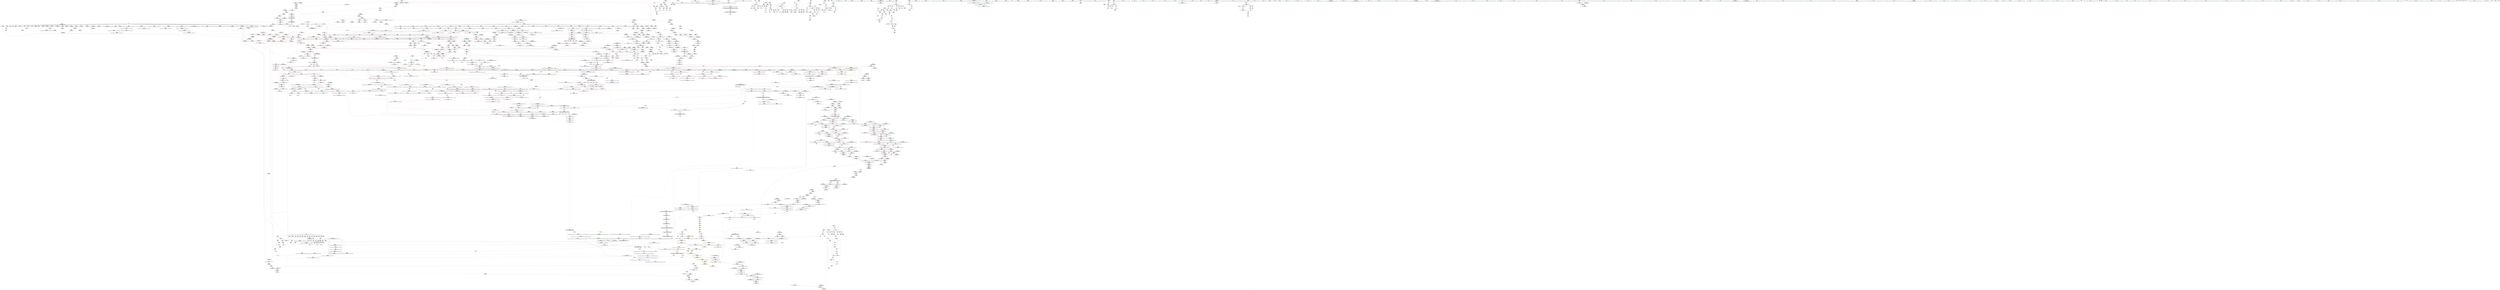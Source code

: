 digraph "SVFG" {
	label="SVFG";

	Node0x5566b1798820 [shape=record,color=grey,label="{NodeID: 0\nNullPtr|{|<s32>103}}"];
	Node0x5566b1798820 -> Node0x5566b1d39850[style=solid];
	Node0x5566b1798820 -> Node0x5566b1d39950[style=solid];
	Node0x5566b1798820 -> Node0x5566b1d39a20[style=solid];
	Node0x5566b1798820 -> Node0x5566b1d39af0[style=solid];
	Node0x5566b1798820 -> Node0x5566b1d39bc0[style=solid];
	Node0x5566b1798820 -> Node0x5566b1d39c90[style=solid];
	Node0x5566b1798820 -> Node0x5566b1d39d60[style=solid];
	Node0x5566b1798820 -> Node0x5566b1d39e30[style=solid];
	Node0x5566b1798820 -> Node0x5566b1d39f00[style=solid];
	Node0x5566b1798820 -> Node0x5566b1d39fd0[style=solid];
	Node0x5566b1798820 -> Node0x5566b1d3a0a0[style=solid];
	Node0x5566b1798820 -> Node0x5566b1d3a170[style=solid];
	Node0x5566b1798820 -> Node0x5566b1d3a240[style=solid];
	Node0x5566b1798820 -> Node0x5566b1d3a310[style=solid];
	Node0x5566b1798820 -> Node0x5566b1d3a3e0[style=solid];
	Node0x5566b1798820 -> Node0x5566b1d3a4b0[style=solid];
	Node0x5566b1798820 -> Node0x5566b1d3a580[style=solid];
	Node0x5566b1798820 -> Node0x5566b1d3a650[style=solid];
	Node0x5566b1798820 -> Node0x5566b1d3a720[style=solid];
	Node0x5566b1798820 -> Node0x5566b1d3a7f0[style=solid];
	Node0x5566b1798820 -> Node0x5566b1d3a8c0[style=solid];
	Node0x5566b1798820 -> Node0x5566b1d3a990[style=solid];
	Node0x5566b1798820 -> Node0x5566b1d3aa60[style=solid];
	Node0x5566b1798820 -> Node0x5566b1d3ab30[style=solid];
	Node0x5566b1798820 -> Node0x5566b1d6d150[style=solid];
	Node0x5566b1798820 -> Node0x5566b1d70c00[style=solid];
	Node0x5566b1798820 -> Node0x5566b1d70cd0[style=solid];
	Node0x5566b1798820 -> Node0x5566b1d70da0[style=solid];
	Node0x5566b1798820 -> Node0x5566b1d72bb0[style=solid];
	Node0x5566b1798820 -> Node0x5566b153cbf0[style=solid];
	Node0x5566b1798820 -> Node0x5566b1daa160[style=solid];
	Node0x5566b1798820 -> Node0x5566b1dab7e0[style=solid];
	Node0x5566b1798820:s32 -> Node0x5566b1ec3dd0[style=solid,color=red];
	Node0x5566b1d32f80 [shape=record,color=black,label="{NodeID: 443\n1174\<--1058\n\<--this1\n_ZNSt6vectorIiSaIiEE17_M_realloc_insertIJRKiEEEvN9__gnu_cxx17__normal_iteratorIPiS1_EEDpOT_\n|{<s0>81}}"];
	Node0x5566b1d32f80:s0 -> Node0x5566b1ea3280[style=solid,color=red];
	Node0x5566b1da6e60 [shape=record,color=grey,label="{NodeID: 1993\n122 = Binary(121, 101, )\n}"];
	Node0x5566b1da6e60 -> Node0x5566b1d6d590[style=solid];
	Node0x5566b1d42200 [shape=record,color=red,label="{NodeID: 886\n637\<--628\n\<--__n.addr\n_ZNSt6vectorIiSaIiEEixEm\n}"];
	Node0x5566b1e2a990 [shape=record,color=yellow,style=double,label="{NodeID: 2436\n214V_1 = ENCHI(MR_214V_0)\npts\{20750000 20770000 20980000 21000000 \}\nFun[_ZNK9__gnu_cxx17__normal_iteratorIPiSt6vectorIiSaIiEEEdeEv]}"];
	Node0x5566b1e2a990 -> Node0x5566b1d6acd0[style=dashed];
	Node0x5566b1d78370 [shape=record,color=blue, style = dotted,label="{NodeID: 1329\n2290\<--2292\noffset_0\<--dummyVal\n_ZSt18__next_permutationIN9__gnu_cxx17__normal_iteratorIPiSt6vectorIiSaIiEEEENS0_5__ops15_Iter_less_iterEEbT_S9_T0_\n}"];
	Node0x5566b1d78370 -> Node0x5566b1d69e30[style=dashed];
	Node0x5566b1d78370 -> Node0x5566b1e01d10[style=dashed];
	Node0x5566b1d2b560 [shape=record,color=green,label="{NodeID: 222\n1544\<--1545\n.addr\<--.addr_field_insensitive\n_ZSt22__uninitialized_copy_aISt13move_iteratorIPiES1_iET0_T_S4_S3_RSaIT1_E\n}"];
	Node0x5566b1d2b560 -> Node0x5566b1d75450[style=solid];
	Node0x5566b1eb8bb0 [shape=record,color=black,label="{NodeID: 2879\n1618 = PHI(1627, )\n}"];
	Node0x5566b1eb8bb0 -> Node0x5566b1d456d0[style=solid];
	Node0x5566b1d4e700 [shape=record,color=purple,label="{NodeID: 665\n1200\<--1198\n_M_finish38\<--\n_ZNSt6vectorIiSaIiEE17_M_realloc_insertIJRKiEEEvN9__gnu_cxx17__normal_iteratorIPiS1_EEDpOT_\n}"];
	Node0x5566b1d4e700 -> Node0x5566b1d73300[style=solid];
	Node0x5566b1d6cf50 [shape=record,color=blue,label="{NodeID: 1108\n2224\<--27\nllvm.global_ctors_0\<--\nGlob }"];
	Node0x5566b17988b0 [shape=record,color=green,label="{NodeID: 1\n7\<--1\n__dso_handle\<--dummyObj\nGlob }"];
	Node0x5566b1d33050 [shape=record,color=black,label="{NodeID: 444\n1175\<--1058\n\<--this1\n_ZNSt6vectorIiSaIiEE17_M_realloc_insertIJRKiEEEvN9__gnu_cxx17__normal_iteratorIPiS1_EEDpOT_\n}"];
	Node0x5566b1d33050 -> Node0x5566b1d4dfb0[style=solid];
	Node0x5566b1d33050 -> Node0x5566b1d4e080[style=solid];
	Node0x5566b1da6fe0 [shape=record,color=grey,label="{NodeID: 1994\n1797 = Binary(621, 1796, )\n}"];
	Node0x5566b1d422d0 [shape=record,color=red,label="{NodeID: 887\n636\<--635\n\<--_M_start\n_ZNSt6vectorIiSaIiEEixEm\n}"];
	Node0x5566b1d422d0 -> Node0x5566b1d3c490[style=solid];
	Node0x5566b1d78440 [shape=record,color=blue, style = dotted,label="{NodeID: 1330\n2293\<--2295\noffset_0\<--dummyVal\n_ZSt18__next_permutationIN9__gnu_cxx17__normal_iteratorIPiSt6vectorIiSaIiEEEENS0_5__ops15_Iter_less_iterEEbT_S9_T0_\n}"];
	Node0x5566b1d78440 -> Node0x5566b1d69f00[style=dashed];
	Node0x5566b1d78440 -> Node0x5566b1e02210[style=dashed];
	Node0x5566b1d2b630 [shape=record,color=green,label="{NodeID: 223\n1546\<--1547\nagg.tmp\<--agg.tmp_field_insensitive\n_ZSt22__uninitialized_copy_aISt13move_iteratorIPiES1_iET0_T_S4_S3_RSaIT1_E\n}"];
	Node0x5566b1d2b630 -> Node0x5566b1d45050[style=solid];
	Node0x5566b1d2b630 -> Node0x5566b1d4f0c0[style=solid];
	Node0x5566b1eb8cf0 [shape=record,color=black,label="{NodeID: 2880\n1657 = PHI(1661, )\n}"];
	Node0x5566b1eb8cf0 -> Node0x5566b1d45ae0[style=solid];
	Node0x5566b1d4e7d0 [shape=record,color=purple,label="{NodeID: 666\n1206\<--1205\n_M_impl40\<--\n_ZNSt6vectorIiSaIiEE17_M_realloc_insertIJRKiEEEvN9__gnu_cxx17__normal_iteratorIPiS1_EEDpOT_\n}"];
	Node0x5566b1d6d050 [shape=record,color=blue,label="{NodeID: 1109\n2225\<--28\nllvm.global_ctors_1\<--_GLOBAL__sub_I_ilyakor_2_0.cpp\nGlob }"];
	Node0x5566b1d23ae0 [shape=record,color=green,label="{NodeID: 2\n12\<--1\n\<--dummyObj\nCan only get source location for instruction, argument, global var or function.}"];
	Node0x5566b1d33120 [shape=record,color=black,label="{NodeID: 445\n1179\<--1058\n\<--this1\n_ZNSt6vectorIiSaIiEE17_M_realloc_insertIJRKiEEEvN9__gnu_cxx17__normal_iteratorIPiS1_EEDpOT_\n}"];
	Node0x5566b1d33120 -> Node0x5566b1d4e150[style=solid];
	Node0x5566b1d33120 -> Node0x5566b1d4e220[style=solid];
	Node0x5566b1da7160 [shape=record,color=grey,label="{NodeID: 1995\n1322 = Binary(1321, 621, )\n}"];
	Node0x5566b1da7160 -> Node0x5566b1d33d50[style=solid];
	Node0x5566b1d423a0 [shape=record,color=red,label="{NodeID: 888\n672\<--671\n\<--coerce.dive4\n_ZSt16next_permutationIN9__gnu_cxx17__normal_iteratorIPiSt6vectorIiSaIiEEEEEbT_S7_\n|{<s0>34}}"];
	Node0x5566b1d423a0:s0 -> Node0x5566b1ec86a0[style=solid,color=red];
	Node0x5566b1d78510 [shape=record,color=blue,label="{NodeID: 1331\n1870\<--1974\nretval\<--\n_ZSt18__next_permutationIN9__gnu_cxx17__normal_iteratorIPiSt6vectorIiSaIiEEEENS0_5__ops15_Iter_less_iterEEbT_S9_T0_\n}"];
	Node0x5566b1d78510 -> Node0x5566b1dfeb10[style=dashed];
	Node0x5566b1d2b700 [shape=record,color=green,label="{NodeID: 224\n1548\<--1549\nagg.tmp2\<--agg.tmp2_field_insensitive\n_ZSt22__uninitialized_copy_aISt13move_iteratorIPiES1_iET0_T_S4_S3_RSaIT1_E\n}"];
	Node0x5566b1d2b700 -> Node0x5566b1d45120[style=solid];
	Node0x5566b1d2b700 -> Node0x5566b1d4f190[style=solid];
	Node0x5566b1eb8e30 [shape=record,color=black,label="{NodeID: 2881\n733 = PHI(832, )\n|{<s0>38}}"];
	Node0x5566b1eb8e30:s0 -> Node0x5566b1ec5390[style=solid,color=red];
	Node0x5566b1d4e8a0 [shape=record,color=purple,label="{NodeID: 667\n1207\<--1205\n_M_end_of_storage41\<--\n_ZNSt6vectorIiSaIiEE17_M_realloc_insertIJRKiEEEvN9__gnu_cxx17__normal_iteratorIPiS1_EEDpOT_\n}"];
	Node0x5566b1d4e8a0 -> Node0x5566b1d733d0[style=solid];
	Node0x5566b1d6d150 [shape=record,color=blue, style = dotted,label="{NodeID: 1110\n2226\<--3\nllvm.global_ctors_2\<--dummyVal\nGlob }"];
	Node0x5566b1d231c0 [shape=record,color=green,label="{NodeID: 3\n18\<--1\n_ZSt3cin\<--dummyObj\nGlob }"];
	Node0x5566b1d331f0 [shape=record,color=black,label="{NodeID: 446\n1183\<--1058\n\<--this1\n_ZNSt6vectorIiSaIiEE17_M_realloc_insertIJRKiEEEvN9__gnu_cxx17__normal_iteratorIPiS1_EEDpOT_\n}"];
	Node0x5566b1d331f0 -> Node0x5566b1d4e2f0[style=solid];
	Node0x5566b1d331f0 -> Node0x5566b1d4e3c0[style=solid];
	Node0x5566b1da72e0 [shape=record,color=grey,label="{NodeID: 1996\n1321 = Binary(1319, 1320, )\n}"];
	Node0x5566b1da72e0 -> Node0x5566b1da7160[style=solid];
	Node0x5566b1d42470 [shape=record,color=red,label="{NodeID: 889\n674\<--673\n\<--coerce.dive5\n_ZSt16next_permutationIN9__gnu_cxx17__normal_iteratorIPiSt6vectorIiSaIiEEEEEbT_S7_\n|{<s0>34}}"];
	Node0x5566b1d42470:s0 -> Node0x5566b1ec87b0[style=solid,color=red];
	Node0x5566b1d785e0 [shape=record,color=blue, style = dotted,label="{NodeID: 1332\n2296\<--2298\noffset_0\<--dummyVal\n_ZSt18__next_permutationIN9__gnu_cxx17__normal_iteratorIPiSt6vectorIiSaIiEEEENS0_5__ops15_Iter_less_iterEEbT_S9_T0_\n}"];
	Node0x5566b1d785e0 -> Node0x5566b1d69fd0[style=dashed];
	Node0x5566b1d785e0 -> Node0x5566b1e02710[style=dashed];
	Node0x5566b1d2b7d0 [shape=record,color=green,label="{NodeID: 225\n1568\<--1569\n_ZSt18uninitialized_copyISt13move_iteratorIPiES1_ET0_T_S4_S3_\<--_ZSt18uninitialized_copyISt13move_iteratorIPiES1_ET0_T_S4_S3__field_insensitive\n}"];
	Node0x5566b1eb8f70 [shape=record,color=black,label="{NodeID: 2882\n768 = PHI()\n}"];
	Node0x5566b1d4e970 [shape=record,color=purple,label="{NodeID: 668\n1338\<--1333\n_M_impl\<--this1\n_ZNSt12_Vector_baseIiSaIiEE11_M_allocateEm\n}"];
	Node0x5566b1d4e970 -> Node0x5566b1d33e20[style=solid];
	Node0x5566b1d6d250 [shape=record,color=blue,label="{NodeID: 1111\n59\<--56\nmask.addr\<--mask\n_Z4calci\n}"];
	Node0x5566b1d6d250 -> Node0x5566b1d3ce50[style=dashed];
	Node0x5566b1d23250 [shape=record,color=green,label="{NodeID: 4\n19\<--1\n.str\<--dummyObj\nGlob }"];
	Node0x5566b1d332c0 [shape=record,color=black,label="{NodeID: 447\n1193\<--1058\n\<--this1\n_ZNSt6vectorIiSaIiEE17_M_realloc_insertIJRKiEEEvN9__gnu_cxx17__normal_iteratorIPiS1_EEDpOT_\n}"];
	Node0x5566b1d332c0 -> Node0x5566b1d4e490[style=solid];
	Node0x5566b1d332c0 -> Node0x5566b1d4e560[style=solid];
	Node0x5566b1da7460 [shape=record,color=grey,label="{NodeID: 1997\n1786 = Binary(1784, 1785, )\n}"];
	Node0x5566b1da7460 -> Node0x5566b1da75e0[style=solid];
	Node0x5566b1d42540 [shape=record,color=red,label="{NodeID: 890\n686\<--683\nthis1\<--this.addr\n_ZNSt6vectorIiSaIiEE5beginEv\n}"];
	Node0x5566b1d42540 -> Node0x5566b1d314b0[style=solid];
	Node0x5566b1d786b0 [shape=record,color=blue, style = dotted,label="{NodeID: 1333\n2299\<--2301\noffset_0\<--dummyVal\n_ZSt18__next_permutationIN9__gnu_cxx17__normal_iteratorIPiSt6vectorIiSaIiEEEENS0_5__ops15_Iter_less_iterEEbT_S9_T0_\n}"];
	Node0x5566b1d786b0 -> Node0x5566b1d6a0a0[style=dashed];
	Node0x5566b1d786b0 -> Node0x5566b1e02c10[style=dashed];
	Node0x5566b1d2b8d0 [shape=record,color=green,label="{NodeID: 226\n1573\<--1574\nretval\<--retval_field_insensitive\n_ZSt32__make_move_if_noexcept_iteratorIiSt13move_iteratorIPiEET0_PT_\n|{|<s1>110}}"];
	Node0x5566b1d2b8d0 -> Node0x5566b1d4f5a0[style=solid];
	Node0x5566b1d2b8d0:s1 -> Node0x5566b1ec3990[style=solid,color=red];
	Node0x5566b1eb9040 [shape=record,color=black,label="{NodeID: 2883\n1023 = PHI(1243, )\n|{<s0>59}}"];
	Node0x5566b1eb9040:s0 -> Node0x5566b1ebfdb0[style=solid,color=red];
	Node0x5566b1d4ea40 [shape=record,color=purple,label="{NodeID: 669\n1373\<--1361\ncoerce.dive\<--agg.tmp\n_ZSt34__uninitialized_move_if_noexcept_aIPiS0_SaIiEET0_T_S3_S2_RT1_\n}"];
	Node0x5566b1d4ea40 -> Node0x5566b1d74340[style=solid];
	Node0x5566b1d6d320 [shape=record,color=blue,label="{NodeID: 1112\n63\<--12\nd1\<--\n_Z4calci\n}"];
	Node0x5566b1d6d320 -> Node0x5566b1e08b10[style=dashed];
	Node0x5566b1d23500 [shape=record,color=green,label="{NodeID: 5\n21\<--1\n_ZSt4cout\<--dummyObj\nGlob }"];
	Node0x5566b1d33390 [shape=record,color=black,label="{NodeID: 448\n1198\<--1058\n\<--this1\n_ZNSt6vectorIiSaIiEE17_M_realloc_insertIJRKiEEEvN9__gnu_cxx17__normal_iteratorIPiS1_EEDpOT_\n}"];
	Node0x5566b1d33390 -> Node0x5566b1d4e630[style=solid];
	Node0x5566b1d33390 -> Node0x5566b1d4e700[style=solid];
	Node0x5566b1da75e0 [shape=record,color=grey,label="{NodeID: 1998\n1787 = Binary(1786, 621, )\n}"];
	Node0x5566b1da75e0 -> Node0x5566b1d76e50[style=solid];
	Node0x5566b1d42610 [shape=record,color=red,label="{NodeID: 891\n694\<--693\n\<--coerce.dive\n_ZNSt6vectorIiSaIiEE5beginEv\n}"];
	Node0x5566b1d42610 -> Node0x5566b1d31580[style=solid];
	Node0x5566b1d78780 [shape=record,color=blue,label="{NodeID: 1334\n1870\<--87\nretval\<--\n_ZSt18__next_permutationIN9__gnu_cxx17__normal_iteratorIPiSt6vectorIiSaIiEEEENS0_5__ops15_Iter_less_iterEEbT_S9_T0_\n}"];
	Node0x5566b1d78780 -> Node0x5566b1dfeb10[style=dashed];
	Node0x5566b1d2b9a0 [shape=record,color=green,label="{NodeID: 227\n1575\<--1576\n__i.addr\<--__i.addr_field_insensitive\n_ZSt32__make_move_if_noexcept_iteratorIiSt13move_iteratorIPiEET0_PT_\n}"];
	Node0x5566b1d2b9a0 -> Node0x5566b1d67c10[style=solid];
	Node0x5566b1d2b9a0 -> Node0x5566b1d756c0[style=solid];
	Node0x5566b1eb91b0 [shape=record,color=black,label="{NodeID: 2884\n1284 = PHI(1431, )\n}"];
	Node0x5566b1eb91b0 -> Node0x5566b1d65ed0[style=solid];
	Node0x5566b1d4eb10 [shape=record,color=purple,label="{NodeID: 670\n1381\<--1361\ncoerce.dive4\<--agg.tmp\n_ZSt34__uninitialized_move_if_noexcept_aIPiS0_SaIiEET0_T_S3_S2_RT1_\n}"];
	Node0x5566b1d4eb10 -> Node0x5566b1d66890[style=solid];
	Node0x5566b1d6d3f0 [shape=record,color=blue,label="{NodeID: 1113\n65\<--12\ni\<--\n_Z4calci\n}"];
	Node0x5566b1d6d3f0 -> Node0x5566b1e09010[style=dashed];
	Node0x5566b1d23590 [shape=record,color=green,label="{NodeID: 6\n22\<--1\n.str.1\<--dummyObj\nGlob }"];
	Node0x5566b1d33460 [shape=record,color=black,label="{NodeID: 449\n1205\<--1058\n\<--this1\n_ZNSt6vectorIiSaIiEE17_M_realloc_insertIJRKiEEEvN9__gnu_cxx17__normal_iteratorIPiS1_EEDpOT_\n}"];
	Node0x5566b1d33460 -> Node0x5566b1d4e7d0[style=solid];
	Node0x5566b1d33460 -> Node0x5566b1d4e8a0[style=solid];
	Node0x5566b1da7760 [shape=record,color=grey,label="{NodeID: 1999\n417 = Binary(416, 101, )\n}"];
	Node0x5566b1da7760 -> Node0x5566b1da78e0[style=solid];
	Node0x5566b1d426e0 [shape=record,color=red,label="{NodeID: 892\n703\<--700\nthis1\<--this.addr\n_ZNSt6vectorIiSaIiEE3endEv\n}"];
	Node0x5566b1d426e0 -> Node0x5566b1d31650[style=solid];
	Node0x5566b1d78850 [shape=record,color=blue,label="{NodeID: 1335\n2034\<--2032\n__lhs.addr\<--__lhs\n_ZN9__gnu_cxxeqIPiSt6vectorIiSaIiEEEEbRKNS_17__normal_iteratorIT_T0_EESA_\n}"];
	Node0x5566b1d78850 -> Node0x5566b1d6a170[style=dashed];
	Node0x5566b1d2ba70 [shape=record,color=green,label="{NodeID: 228\n1580\<--1581\n_ZNSt13move_iteratorIPiEC2ES0_\<--_ZNSt13move_iteratorIPiEC2ES0__field_insensitive\n}"];
	Node0x5566b1eb92f0 [shape=record,color=black,label="{NodeID: 2885\n1060 = PHI(1250, )\n}"];
	Node0x5566b1eb92f0 -> Node0x5566b1d727a0[style=solid];
	Node0x5566b1d4ebe0 [shape=record,color=purple,label="{NodeID: 671\n1377\<--1363\ncoerce.dive3\<--agg.tmp1\n_ZSt34__uninitialized_move_if_noexcept_aIPiS0_SaIiEET0_T_S3_S2_RT1_\n}"];
	Node0x5566b1d4ebe0 -> Node0x5566b1d74410[style=solid];
	Node0x5566b1d6d4c0 [shape=record,color=blue,label="{NodeID: 1114\n110\<--112\narrayidx3\<--inc\n_Z4calci\n}"];
	Node0x5566b1d6d4c0 -> Node0x5566b1d3e5e0[style=dashed];
	Node0x5566b1d6d4c0 -> Node0x5566b1d6d590[style=dashed];
	Node0x5566b1d23620 [shape=record,color=green,label="{NodeID: 7\n24\<--1\n.str.2\<--dummyObj\nGlob }"];
	Node0x5566b1d33530 [shape=record,color=black,label="{NodeID: 450\n1082\<--1081\n\<--_M_impl\n_ZNSt6vectorIiSaIiEE17_M_realloc_insertIJRKiEEEvN9__gnu_cxx17__normal_iteratorIPiS1_EEDpOT_\n|{<s0>65}}"];
	Node0x5566b1d33530:s0 -> Node0x5566b1ec6cf0[style=solid,color=red];
	Node0x5566b1da78e0 [shape=record,color=grey,label="{NodeID: 2000\n420 = Binary(417, 419, )\n}"];
	Node0x5566b1da78e0 -> Node0x5566b1d3c150[style=solid];
	Node0x5566b1d427b0 [shape=record,color=red,label="{NodeID: 893\n709\<--708\n\<--coerce.dive\n_ZNSt6vectorIiSaIiEE3endEv\n}"];
	Node0x5566b1d427b0 -> Node0x5566b1d31720[style=solid];
	Node0x5566b1d78920 [shape=record,color=blue,label="{NodeID: 1336\n2036\<--2033\n__rhs.addr\<--__rhs\n_ZN9__gnu_cxxeqIPiSt6vectorIiSaIiEEEEbRKNS_17__normal_iteratorIT_T0_EESA_\n}"];
	Node0x5566b1d78920 -> Node0x5566b1d6a240[style=dashed];
	Node0x5566b1d33fb0 [shape=record,color=green,label="{NodeID: 229\n1589\<--1590\n__first\<--__first_field_insensitive\n_ZSt18uninitialized_copyISt13move_iteratorIPiES1_ET0_T_S4_S3_\n}"];
	Node0x5566b1d33fb0 -> Node0x5566b1d45390[style=solid];
	Node0x5566b1d33fb0 -> Node0x5566b1d4f670[style=solid];
	Node0x5566b1eb9430 [shape=record,color=black,label="{NodeID: 2886\n1065 = PHI(679, )\n}"];
	Node0x5566b1eb9430 -> Node0x5566b1d72870[style=solid];
	Node0x5566b1d4ecb0 [shape=record,color=purple,label="{NodeID: 672\n1383\<--1363\ncoerce.dive5\<--agg.tmp1\n_ZSt34__uninitialized_move_if_noexcept_aIPiS0_SaIiEET0_T_S3_S2_RT1_\n}"];
	Node0x5566b1d4ecb0 -> Node0x5566b1d66960[style=solid];
	Node0x5566b1d6d590 [shape=record,color=blue,label="{NodeID: 1115\n120\<--122\narrayidx8\<--inc9\n_Z4calci\n}"];
	Node0x5566b1d6d590 -> Node0x5566b1e09510[style=dashed];
	Node0x5566b1cca680 [shape=record,color=green,label="{NodeID: 8\n27\<--1\n\<--dummyObj\nCan only get source location for instruction, argument, global var or function.}"];
	Node0x5566b1d33600 [shape=record,color=black,label="{NodeID: 451\n1133\<--1132\n\<--_M_impl17\n_ZNSt6vectorIiSaIiEE17_M_realloc_insertIJRKiEEEvN9__gnu_cxx17__normal_iteratorIPiS1_EEDpOT_\n|{<s0>73}}"];
	Node0x5566b1d33600:s0 -> Node0x5566b1ec2970[style=solid,color=red];
	Node0x5566b1da7a60 [shape=record,color=grey,label="{NodeID: 2001\n100 = Binary(99, 101, )\n}"];
	Node0x5566b1da7a60 -> Node0x5566b1dabae0[style=solid];
	Node0x5566b1d42880 [shape=record,color=red,label="{NodeID: 894\n723\<--716\nthis1\<--this.addr\n_ZNSt6vectorIiSaIiEED2Ev\n}"];
	Node0x5566b1d42880 -> Node0x5566b1d317f0[style=solid];
	Node0x5566b1d42880 -> Node0x5566b1d318c0[style=solid];
	Node0x5566b1d42880 -> Node0x5566b1d31990[style=solid];
	Node0x5566b1d42880 -> Node0x5566b1d31a60[style=solid];
	Node0x5566b1d42880 -> Node0x5566b1d31b30[style=solid];
	Node0x5566b1d789f0 [shape=record,color=blue,label="{NodeID: 1337\n2050\<--2049\nthis.addr\<--this\n_ZN9__gnu_cxx17__normal_iteratorIPiSt6vectorIiSaIiEEEppEv\n}"];
	Node0x5566b1d789f0 -> Node0x5566b1d6a4b0[style=dashed];
	Node0x5566b1d34080 [shape=record,color=green,label="{NodeID: 230\n1591\<--1592\n__last\<--__last_field_insensitive\n_ZSt18uninitialized_copyISt13move_iteratorIPiES1_ET0_T_S4_S3_\n}"];
	Node0x5566b1d34080 -> Node0x5566b1d45460[style=solid];
	Node0x5566b1d34080 -> Node0x5566b1d4f740[style=solid];
	Node0x5566b1eb9570 [shape=record,color=black,label="{NodeID: 2887\n1068 = PHI(1304, )\n}"];
	Node0x5566b1eb9570 -> Node0x5566b1d72940[style=solid];
	Node0x5566b1d4ed80 [shape=record,color=purple,label="{NodeID: 673\n1395\<--1394\n_M_current\<--this1\n_ZNK9__gnu_cxx17__normal_iteratorIPiSt6vectorIiSaIiEEE4baseEv\n}"];
	Node0x5566b1d4ed80 -> Node0x5566b1d44350[style=solid];
	Node0x5566b1d6d660 [shape=record,color=blue,label="{NodeID: 1116\n63\<--125\nd1\<--inc10\n_Z4calci\n}"];
	Node0x5566b1d6d660 -> Node0x5566b1e08b10[style=dashed];
	Node0x5566b1cca740 [shape=record,color=green,label="{NodeID: 9\n85\<--1\n\<--dummyObj\nCan only get source location for instruction, argument, global var or function.}"];
	Node0x5566b1d336d0 [shape=record,color=black,label="{NodeID: 452\n1187\<--1182\nsub.ptr.lhs.cast\<--\n_ZNSt6vectorIiSaIiEE17_M_realloc_insertIJRKiEEEvN9__gnu_cxx17__normal_iteratorIPiS1_EEDpOT_\n}"];
	Node0x5566b1d336d0 -> Node0x5566b1da60e0[style=solid];
	Node0x5566b1da7be0 [shape=record,color=grey,label="{NodeID: 2002\n99 = Binary(97, 98, )\n}"];
	Node0x5566b1da7be0 -> Node0x5566b1da7a60[style=solid];
	Node0x5566b1d42950 [shape=record,color=red,label="{NodeID: 895\n752\<--718\nexn\<--exn.slot\n_ZNSt6vectorIiSaIiEED2Ev\n|{<s0>41}}"];
	Node0x5566b1d42950:s0 -> Node0x5566b1ebf470[style=solid,color=red];
	Node0x5566b1d78ac0 [shape=record,color=blue,label="{NodeID: 1338\n2054\<--2056\n_M_current\<--incdec.ptr\n_ZN9__gnu_cxx17__normal_iteratorIPiSt6vectorIiSaIiEEEppEv\n|{<s0>132|<s1>171}}"];
	Node0x5566b1d78ac0:s0 -> Node0x5566b1e46170[style=dashed,color=blue];
	Node0x5566b1d78ac0:s1 -> Node0x5566b1dfd210[style=dashed,color=blue];
	Node0x5566b1d34150 [shape=record,color=green,label="{NodeID: 231\n1593\<--1594\n__result.addr\<--__result.addr_field_insensitive\n_ZSt18uninitialized_copyISt13move_iteratorIPiES1_ET0_T_S4_S3_\n}"];
	Node0x5566b1d34150 -> Node0x5566b1d67db0[style=solid];
	Node0x5566b1d34150 -> Node0x5566b1d75930[style=solid];
	Node0x5566b1eb96b0 [shape=record,color=black,label="{NodeID: 2888\n1074 = PHI(1324, )\n}"];
	Node0x5566b1eb96b0 -> Node0x5566b1d72a10[style=solid];
	Node0x5566b1d4ee50 [shape=record,color=purple,label="{NodeID: 674\n1473\<--1472\n_M_impl\<--this1\n_ZNKSt12_Vector_baseIiSaIiEE19_M_get_Tp_allocatorEv\n}"];
	Node0x5566b1d4ee50 -> Node0x5566b1d44900[style=solid];
	Node0x5566b1d6d730 [shape=record,color=blue,label="{NodeID: 1117\n65\<--130\ni\<--inc11\n_Z4calci\n}"];
	Node0x5566b1d6d730 -> Node0x5566b1e09010[style=dashed];
	Node0x5566b1cca800 [shape=record,color=green,label="{NodeID: 10\n86\<--1\n\<--dummyObj\nCan only get source location for instruction, argument, global var or function.}"];
	Node0x5566b1d337a0 [shape=record,color=black,label="{NodeID: 453\n1188\<--1186\nsub.ptr.rhs.cast\<--\n_ZNSt6vectorIiSaIiEE17_M_realloc_insertIJRKiEEEvN9__gnu_cxx17__normal_iteratorIPiS1_EEDpOT_\n}"];
	Node0x5566b1d337a0 -> Node0x5566b1da60e0[style=solid];
	Node0x5566b1da7d60 [shape=record,color=grey,label="{NodeID: 2003\n1288 = Binary(1281, 1287, )\n}"];
	Node0x5566b1da7d60 -> Node0x5566b1d73bf0[style=solid];
	Node0x5566b1d42a20 [shape=record,color=red,label="{NodeID: 896\n727\<--726\n\<--_M_start\n_ZNSt6vectorIiSaIiEED2Ev\n|{<s0>38}}"];
	Node0x5566b1d42a20:s0 -> Node0x5566b1ec5070[style=solid,color=red];
	Node0x5566b1d78b90 [shape=record,color=blue,label="{NodeID: 1339\n2061\<--2060\nthis.addr\<--this\n_ZN9__gnu_cxx17__normal_iteratorIPiSt6vectorIiSaIiEEEmmEv\n}"];
	Node0x5566b1d78b90 -> Node0x5566b1d6a650[style=dashed];
	Node0x5566b1d34220 [shape=record,color=green,label="{NodeID: 232\n1595\<--1596\n__assignable\<--__assignable_field_insensitive\n_ZSt18uninitialized_copyISt13move_iteratorIPiES1_ET0_T_S4_S3_\n}"];
	Node0x5566b1d34220 -> Node0x5566b1d75a00[style=solid];
	Node0x5566b1eb97f0 [shape=record,color=black,label="{NodeID: 2889\n1087 = PHI(1243, )\n|{<s0>65}}"];
	Node0x5566b1eb97f0:s0 -> Node0x5566b1ec7080[style=solid,color=red];
	Node0x5566b1d4ef20 [shape=record,color=purple,label="{NodeID: 675\n1550\<--1538\ncoerce.dive\<--__first\n_ZSt22__uninitialized_copy_aISt13move_iteratorIPiES1_iET0_T_S4_S3_RSaIT1_E\n}"];
	Node0x5566b1d4ef20 -> Node0x5566b1d751e0[style=solid];
	Node0x5566b1d6d800 [shape=record,color=blue,label="{NodeID: 1118\n67\<--12\nd2\<--\n_Z4calci\n}"];
	Node0x5566b1d6d800 -> Node0x5566b1df4fe0[style=dashed];
	Node0x5566b1cca900 [shape=record,color=green,label="{NodeID: 11\n87\<--1\n\<--dummyObj\nCan only get source location for instruction, argument, global var or function.}"];
	Node0x5566b1d33870 [shape=record,color=black,label="{NodeID: 454\n1236\<--1235\n\<--\n_ZN9__gnu_cxx13new_allocatorIiE9constructIiJRKiEEEvPT_DpOT0_\n}"];
	Node0x5566b1d33870 -> Node0x5566b1d33940[style=solid];
	Node0x5566b1da7ee0 [shape=record,color=grey,label="{NodeID: 2004\n274 = Binary(272, 273, )\n}"];
	Node0x5566b1da7ee0 -> Node0x5566b1da81e0[style=solid];
	Node0x5566b1d42af0 [shape=record,color=red,label="{NodeID: 897\n731\<--730\n\<--_M_finish\n_ZNSt6vectorIiSaIiEED2Ev\n|{<s0>38}}"];
	Node0x5566b1d42af0:s0 -> Node0x5566b1ec5200[style=solid,color=red];
	Node0x5566b1d78c60 [shape=record,color=blue,label="{NodeID: 1340\n2065\<--2067\n_M_current\<--incdec.ptr\n_ZN9__gnu_cxx17__normal_iteratorIPiSt6vectorIiSaIiEEEmmEv\n|{<s0>135|<s1>137|<s2>143|<s3>143|<s4>143|<s5>143|<s6>166|<s7>172}}"];
	Node0x5566b1d78c60:s0 -> Node0x5566b1e07210[style=dashed,color=blue];
	Node0x5566b1d78c60:s1 -> Node0x5566b1e46430[style=dashed,color=blue];
	Node0x5566b1d78c60:s2 -> Node0x5566b1d6c600[style=dashed,color=blue];
	Node0x5566b1d78c60:s3 -> Node0x5566b1d6c7a0[style=dashed,color=blue];
	Node0x5566b1d78c60:s4 -> Node0x5566b1e00410[style=dashed,color=blue];
	Node0x5566b1d78c60:s5 -> Node0x5566b1e16210[style=dashed,color=blue];
	Node0x5566b1d78c60:s6 -> Node0x5566b1dfd710[style=dashed,color=blue];
	Node0x5566b1d78c60:s7 -> Node0x5566b1dfd710[style=dashed,color=blue];
	Node0x5566b1d342f0 [shape=record,color=green,label="{NodeID: 233\n1597\<--1598\nagg.tmp\<--agg.tmp_field_insensitive\n_ZSt18uninitialized_copyISt13move_iteratorIPiES1_ET0_T_S4_S3_\n}"];
	Node0x5566b1d342f0 -> Node0x5566b1d45530[style=solid];
	Node0x5566b1d342f0 -> Node0x5566b1d4f810[style=solid];
	Node0x5566b1eb9930 [shape=record,color=black,label="{NodeID: 2890\n1094 = PHI(1389, )\n}"];
	Node0x5566b1eb9930 -> Node0x5566b1d64f60[style=solid];
	Node0x5566b1d4eff0 [shape=record,color=purple,label="{NodeID: 676\n1552\<--1540\ncoerce.dive1\<--__last\n_ZSt22__uninitialized_copy_aISt13move_iteratorIPiES1_iET0_T_S4_S3_RSaIT1_E\n}"];
	Node0x5566b1d4eff0 -> Node0x5566b1d752b0[style=solid];
	Node0x5566b1d6d8d0 [shape=record,color=blue,label="{NodeID: 1119\n69\<--12\nd3\<--\n_Z4calci\n}"];
	Node0x5566b1d6d8d0 -> Node0x5566b1df7d70[style=dashed];
	Node0x5566b1d24000 [shape=record,color=green,label="{NodeID: 12\n101\<--1\n\<--dummyObj\nCan only get source location for instruction, argument, global var or function.}"];
	Node0x5566b1d33940 [shape=record,color=black,label="{NodeID: 455\n1237\<--1236\n\<--\n_ZN9__gnu_cxx13new_allocatorIiE9constructIiJRKiEEEvPT_DpOT0_\n}"];
	Node0x5566b1d33940 -> Node0x5566b1d73710[style=solid];
	Node0x5566b1da8060 [shape=record,color=grey,label="{NodeID: 2005\n269 = Binary(268, 101, )\n}"];
	Node0x5566b1da8060 -> Node0x5566b1d3b6c0[style=solid];
	Node0x5566b1d42bc0 [shape=record,color=red,label="{NodeID: 898\n760\<--757\nthis1\<--this.addr\n_ZNSt12_Vector_baseIiSaIiEEC2Ev\n}"];
	Node0x5566b1d42bc0 -> Node0x5566b1d4c9c0[style=solid];
	Node0x5566b1d78d30 [shape=record,color=blue,label="{NodeID: 1341\n2080\<--2072\ncoerce.dive\<--__it1.coerce\n_ZNK9__gnu_cxx5__ops15_Iter_less_iterclINS_17__normal_iteratorIPiSt6vectorIiSaIiEEEES8_EEbT_T0_\n|{<s0>160}}"];
	Node0x5566b1d78d30:s0 -> Node0x5566b1e2a990[style=dashed,color=red];
	Node0x5566b1d343c0 [shape=record,color=green,label="{NodeID: 234\n1599\<--1600\nagg.tmp2\<--agg.tmp2_field_insensitive\n_ZSt18uninitialized_copyISt13move_iteratorIPiES1_ET0_T_S4_S3_\n}"];
	Node0x5566b1d343c0 -> Node0x5566b1d45600[style=solid];
	Node0x5566b1d343c0 -> Node0x5566b1d4f8e0[style=solid];
	Node0x5566b1eb9a70 [shape=record,color=black,label="{NodeID: 2891\n1100 = PHI(832, )\n|{<s0>68}}"];
	Node0x5566b1eb9a70:s0 -> Node0x5566b1ec4f20[style=solid,color=red];
	Node0x5566b1d4f0c0 [shape=record,color=purple,label="{NodeID: 677\n1563\<--1546\ncoerce.dive3\<--agg.tmp\n_ZSt22__uninitialized_copy_aISt13move_iteratorIPiES1_iET0_T_S4_S3_RSaIT1_E\n}"];
	Node0x5566b1d4f0c0 -> Node0x5566b1d67a70[style=solid];
	Node0x5566b1d6d9a0 [shape=record,color=blue,label="{NodeID: 1120\n71\<--12\nd4\<--\n_Z4calci\n}"];
	Node0x5566b1d6d9a0 -> Node0x5566b1df8240[style=dashed];
	Node0x5566b1d24090 [shape=record,color=green,label="{NodeID: 13\n147\<--1\n\<--dummyObj\nCan only get source location for instruction, argument, global var or function.}"];
	Node0x5566b1d33a10 [shape=record,color=black,label="{NodeID: 456\n1243\<--1248\n_ZSt7forwardIRKiEOT_RNSt16remove_referenceIS2_E4typeE_ret\<--\n_ZSt7forwardIRKiEOT_RNSt16remove_referenceIS2_E4typeE\n|{<s0>58|<s1>64|<s2>83}}"];
	Node0x5566b1d33a10:s0 -> Node0x5566b1eb9040[style=solid,color=blue];
	Node0x5566b1d33a10:s1 -> Node0x5566b1eb97f0[style=solid,color=blue];
	Node0x5566b1d33a10:s2 -> Node0x5566b1eba430[style=solid,color=blue];
	Node0x5566b1da81e0 [shape=record,color=grey,label="{NodeID: 2006\n275 = Binary(274, 209, )\n}"];
	Node0x5566b1da81e0 -> Node0x5566b1d6e6a0[style=solid];
	Node0x5566b1d42c90 [shape=record,color=red,label="{NodeID: 899\n783\<--780\nthis1\<--this.addr\n_ZNSt12_Vector_baseIiSaIiEE12_Vector_implC2Ev\n}"];
	Node0x5566b1d42c90 -> Node0x5566b1d31c00[style=solid];
	Node0x5566b1d42c90 -> Node0x5566b1d4ca90[style=solid];
	Node0x5566b1d42c90 -> Node0x5566b1d4cb60[style=solid];
	Node0x5566b1d42c90 -> Node0x5566b1d4cc30[style=solid];
	Node0x5566b1d78e00 [shape=record,color=blue,label="{NodeID: 1342\n2082\<--2073\ncoerce.dive1\<--__it2.coerce\n_ZNK9__gnu_cxx5__ops15_Iter_less_iterclINS_17__normal_iteratorIPiSt6vectorIiSaIiEEEES8_EEbT_T0_\n|{<s0>161}}"];
	Node0x5566b1d78e00:s0 -> Node0x5566b1e2a990[style=dashed,color=red];
	Node0x5566b1d34490 [shape=record,color=green,label="{NodeID: 235\n1619\<--1620\n_ZNSt20__uninitialized_copyILb1EE13__uninit_copyISt13move_iteratorIPiES3_EET0_T_S6_S5_\<--_ZNSt20__uninitialized_copyILb1EE13__uninit_copyISt13move_iteratorIPiES3_EET0_T_S6_S5__field_insensitive\n}"];
	Node0x5566b1eb9bb0 [shape=record,color=black,label="{NodeID: 2892\n1101 = PHI(1348, )\n}"];
	Node0x5566b1eb9bb0 -> Node0x5566b1d72c80[style=solid];
	Node0x5566b1d4f190 [shape=record,color=purple,label="{NodeID: 678\n1565\<--1548\ncoerce.dive4\<--agg.tmp2\n_ZSt22__uninitialized_copy_aISt13move_iteratorIPiES1_iET0_T_S4_S3_RSaIT1_E\n}"];
	Node0x5566b1d4f190 -> Node0x5566b1d67b40[style=solid];
	Node0x5566b1e1dae0 [shape=record,color=yellow,style=double,label="{NodeID: 2228\n229V_1 = ENCHI(MR_229V_0)\npts\{10350000 10450000 18730000 18750000 18790000 21150000 21170000 \}\nFun[_ZN9__gnu_cxxmiIPiSt6vectorIiSaIiEEEENS_17__normal_iteratorIT_T0_E15difference_typeERKS8_SB_]}"];
	Node0x5566b1e1dae0 -> Node0x5566b1d66140[style=dashed];
	Node0x5566b1e1dae0 -> Node0x5566b1d66210[style=dashed];
	Node0x5566b1d6da70 [shape=record,color=blue,label="{NodeID: 1121\n73\<--12\ni12\<--\n_Z4calci\n}"];
	Node0x5566b1d6da70 -> Node0x5566b1df8710[style=dashed];
	Node0x5566b1d24120 [shape=record,color=green,label="{NodeID: 14\n209\<--1\n\<--dummyObj\nCan only get source location for instruction, argument, global var or function.}"];
	Node0x5566b1d33ae0 [shape=record,color=black,label="{NodeID: 457\n1250\<--1302\n_ZNKSt6vectorIiSaIiEE12_M_check_lenEmPKc_ret\<--cond\n_ZNKSt6vectorIiSaIiEE12_M_check_lenEmPKc\n|{<s0>60}}"];
	Node0x5566b1d33ae0:s0 -> Node0x5566b1eb92f0[style=solid,color=blue];
	Node0x5566b1da8360 [shape=record,color=grey,label="{NodeID: 2007\n620 = Binary(619, 621, )\n}"];
	Node0x5566b1da8360 -> Node0x5566b1d30e30[style=solid];
	Node0x5566b1d42d60 [shape=record,color=red,label="{NodeID: 900\n800\<--797\nthis1\<--this.addr\n_ZNSaIiEC2Ev\n}"];
	Node0x5566b1d42d60 -> Node0x5566b1d31cd0[style=solid];
	Node0x5566b1d78ed0 [shape=record,color=blue,label="{NodeID: 1343\n2078\<--2071\nthis.addr\<--this\n_ZNK9__gnu_cxx5__ops15_Iter_less_iterclINS_17__normal_iteratorIPiSt6vectorIiSaIiEEEES8_EEbT_T0_\n}"];
	Node0x5566b1d78ed0 -> Node0x5566b1d6a7f0[style=dashed];
	Node0x5566b1d34590 [shape=record,color=green,label="{NodeID: 236\n1631\<--1632\n__first\<--__first_field_insensitive\n_ZNSt20__uninitialized_copyILb1EE13__uninit_copyISt13move_iteratorIPiES3_EET0_T_S6_S5_\n}"];
	Node0x5566b1d34590 -> Node0x5566b1d457a0[style=solid];
	Node0x5566b1d34590 -> Node0x5566b1d4fcf0[style=solid];
	Node0x5566b1eb9cf0 [shape=record,color=black,label="{NodeID: 2893\n1108 = PHI(1389, )\n}"];
	Node0x5566b1eb9cf0 -> Node0x5566b1d65030[style=solid];
	Node0x5566b1d4f260 [shape=record,color=purple,label="{NodeID: 679\n2233\<--1556\noffset_0\<--\n}"];
	Node0x5566b1d4f260 -> Node0x5566b1d75520[style=solid];
	Node0x5566b1d6db40 [shape=record,color=blue,label="{NodeID: 1122\n57\<--12\nretval\<--\n_Z4calci\n}"];
	Node0x5566b1d6db40 -> Node0x5566b1e14910[style=dashed];
	Node0x5566b1d241e0 [shape=record,color=green,label="{NodeID: 15\n266\<--1\n\<--dummyObj\nCan only get source location for instruction, argument, global var or function.}"];
	Node0x5566b1d33bb0 [shape=record,color=black,label="{NodeID: 458\n1319\<--1315\nsub.ptr.lhs.cast\<--\n_ZN9__gnu_cxxmiIPiSt6vectorIiSaIiEEEENS_17__normal_iteratorIT_T0_E15difference_typeERKS8_SB_\n}"];
	Node0x5566b1d33bb0 -> Node0x5566b1da72e0[style=solid];
	Node0x5566b1da84e0 [shape=record,color=grey,label="{NodeID: 2008\n183 = Binary(182, 101, )\n}"];
	Node0x5566b1da84e0 -> Node0x5566b1d6de80[style=solid];
	Node0x5566b1d42e30 [shape=record,color=red,label="{NodeID: 901\n811\<--808\nthis1\<--this.addr\n_ZN9__gnu_cxx13new_allocatorIiEC2Ev\n}"];
	Node0x5566b1d78fa0 [shape=record,color=blue,label="{NodeID: 1344\n2101\<--2095\ncoerce.dive\<--__a.coerce\n_ZSt9iter_swapIN9__gnu_cxx17__normal_iteratorIPiSt6vectorIiSaIiEEEES6_EvT_T0_\n|{<s0>162}}"];
	Node0x5566b1d78fa0:s0 -> Node0x5566b1e2a990[style=dashed,color=red];
	Node0x5566b1d34660 [shape=record,color=green,label="{NodeID: 237\n1633\<--1634\n__last\<--__last_field_insensitive\n_ZNSt20__uninitialized_copyILb1EE13__uninit_copyISt13move_iteratorIPiES3_EET0_T_S6_S5_\n}"];
	Node0x5566b1d34660 -> Node0x5566b1d45870[style=solid];
	Node0x5566b1d34660 -> Node0x5566b1d4fdc0[style=solid];
	Node0x5566b1eb9e30 [shape=record,color=black,label="{NodeID: 2894\n1116 = PHI(832, )\n|{<s0>71}}"];
	Node0x5566b1eb9e30:s0 -> Node0x5566b1ec4f20[style=solid,color=red];
	Node0x5566b1d4f330 [shape=record,color=purple,label="{NodeID: 680\n2234\<--1557\noffset_0\<--\n}"];
	Node0x5566b1d4f330 -> Node0x5566b1d6b900[style=solid];
	Node0x5566b1e1ddc0 [shape=record,color=yellow,style=double,label="{NodeID: 2230\n342V_1 = ENCHI(MR_342V_0)\npts\{15740000 \}\nFun[_ZSt32__make_move_if_noexcept_iteratorIiSt13move_iteratorIPiEET0_PT_]|{<s0>110}}"];
	Node0x5566b1e1ddc0:s0 -> Node0x5566b1d77330[style=dashed,color=red];
	Node0x5566b1d6dc10 [shape=record,color=blue,label="{NodeID: 1123\n67\<--158\nd2\<--inc25\n_Z4calci\n}"];
	Node0x5566b1d6dc10 -> Node0x5566b1df4fe0[style=dashed];
	Node0x5566b1d242e0 [shape=record,color=green,label="{NodeID: 16\n334\<--1\n\<--dummyObj\nCan only get source location for instruction, argument, global var or function.}"];
	Node0x5566b1d33c80 [shape=record,color=black,label="{NodeID: 459\n1320\<--1318\nsub.ptr.rhs.cast\<--\n_ZN9__gnu_cxxmiIPiSt6vectorIiSaIiEEEENS_17__normal_iteratorIT_T0_E15difference_typeERKS8_SB_\n}"];
	Node0x5566b1d33c80 -> Node0x5566b1da72e0[style=solid];
	Node0x5566b1da8660 [shape=record,color=grey,label="{NodeID: 2009\n345 = Binary(344, 101, )\n}"];
	Node0x5566b1da8660 -> Node0x5566b1d6ec50[style=solid];
	Node0x5566b1d42f00 [shape=record,color=red,label="{NodeID: 902\n826\<--817\n\<--__first.addr\n_ZSt8_DestroyIPiiEvT_S1_RSaIT0_E\n|{<s0>47}}"];
	Node0x5566b1d42f00:s0 -> Node0x5566b1ec0630[style=solid,color=red];
	Node0x5566b1d79070 [shape=record,color=blue,label="{NodeID: 1345\n2103\<--2096\ncoerce.dive1\<--__b.coerce\n_ZSt9iter_swapIN9__gnu_cxx17__normal_iteratorIPiSt6vectorIiSaIiEEEES6_EvT_T0_\n|{<s0>163}}"];
	Node0x5566b1d79070:s0 -> Node0x5566b1e2a990[style=dashed,color=red];
	Node0x5566b1d34730 [shape=record,color=green,label="{NodeID: 238\n1635\<--1636\n__result.addr\<--__result.addr_field_insensitive\n_ZNSt20__uninitialized_copyILb1EE13__uninit_copyISt13move_iteratorIPiES3_EET0_T_S6_S5_\n}"];
	Node0x5566b1d34730 -> Node0x5566b1d68020[style=solid];
	Node0x5566b1d34730 -> Node0x5566b1d75e10[style=solid];
	Node0x5566b1eb9f70 [shape=record,color=black,label="{NodeID: 2895\n1117 = PHI(1348, )\n}"];
	Node0x5566b1eb9f70 -> Node0x5566b1d72e20[style=solid];
	Node0x5566b1d4f400 [shape=record,color=purple,label="{NodeID: 681\n2236\<--1559\noffset_0\<--\n}"];
	Node0x5566b1d4f400 -> Node0x5566b1d755f0[style=solid];
	Node0x5566b1d6dce0 [shape=record,color=blue,label="{NodeID: 1124\n69\<--168\nd3\<--inc31\n_Z4calci\n}"];
	Node0x5566b1d6dce0 -> Node0x5566b1df7d70[style=dashed];
	Node0x5566b1d243e0 [shape=record,color=green,label="{NodeID: 17\n377\<--1\n\<--dummyObj\nCan only get source location for instruction, argument, global var or function.}"];
	Node0x5566b1d33d50 [shape=record,color=black,label="{NodeID: 460\n1304\<--1322\n_ZN9__gnu_cxxmiIPiSt6vectorIiSaIiEEEENS_17__normal_iteratorIT_T0_E15difference_typeERKS8_SB__ret\<--sub.ptr.div\n_ZN9__gnu_cxxmiIPiSt6vectorIiSaIiEEEENS_17__normal_iteratorIT_T0_E15difference_typeERKS8_SB_\n|{<s0>62}}"];
	Node0x5566b1d33d50:s0 -> Node0x5566b1eb9570[style=solid,color=blue];
	Node0x5566b1da87e0 [shape=record,color=grey,label="{NodeID: 2010\n178 = Binary(177, 101, )\n}"];
	Node0x5566b1da87e0 -> Node0x5566b1d6ddb0[style=solid];
	Node0x5566b1d42fd0 [shape=record,color=red,label="{NodeID: 903\n827\<--819\n\<--__last.addr\n_ZSt8_DestroyIPiiEvT_S1_RSaIT0_E\n|{<s0>47}}"];
	Node0x5566b1d42fd0:s0 -> Node0x5566b1ec0770[style=solid,color=red];
	Node0x5566b1d79140 [shape=record,color=blue,label="{NodeID: 1346\n2124\<--2112\ncoerce.dive\<--__first.coerce\n_ZSt9__reverseIN9__gnu_cxx17__normal_iteratorIPiSt6vectorIiSaIiEEEEEvT_S7_St26random_access_iterator_tag\n|{|<s2>165}}"];
	Node0x5566b1d79140 -> Node0x5566b1dfd210[style=dashed];
	Node0x5566b1d79140 -> Node0x5566b1e0cc10[style=dashed];
	Node0x5566b1d79140:s2 -> Node0x5566b1e261d0[style=dashed,color=red];
	Node0x5566b1d34800 [shape=record,color=green,label="{NodeID: 239\n1637\<--1638\nagg.tmp\<--agg.tmp_field_insensitive\n_ZNSt20__uninitialized_copyILb1EE13__uninit_copyISt13move_iteratorIPiES3_EET0_T_S6_S5_\n}"];
	Node0x5566b1d34800 -> Node0x5566b1d45940[style=solid];
	Node0x5566b1d34800 -> Node0x5566b1d4fe90[style=solid];
	Node0x5566b1eba0b0 [shape=record,color=black,label="{NodeID: 2896\n1127 = PHI()\n}"];
	Node0x5566b1d4f4d0 [shape=record,color=purple,label="{NodeID: 682\n2237\<--1560\noffset_0\<--\n}"];
	Node0x5566b1d4f4d0 -> Node0x5566b1d6b9d0[style=solid];
	Node0x5566b1d6ddb0 [shape=record,color=blue,label="{NodeID: 1125\n71\<--178\nd4\<--inc37\n_Z4calci\n}"];
	Node0x5566b1d6ddb0 -> Node0x5566b1df8240[style=dashed];
	Node0x5566b1d244e0 [shape=record,color=green,label="{NodeID: 18\n621\<--1\n\<--dummyObj\nCan only get source location for instruction, argument, global var or function.}"];
	Node0x5566b1d33e20 [shape=record,color=black,label="{NodeID: 461\n1339\<--1338\n\<--_M_impl\n_ZNSt12_Vector_baseIiSaIiEE11_M_allocateEm\n|{<s0>95}}"];
	Node0x5566b1d33e20:s0 -> Node0x5566b1ec5550[style=solid,color=red];
	Node0x5566b1da8960 [shape=record,color=grey,label="{NodeID: 2011\n341 = Binary(340, 334, )\n}"];
	Node0x5566b1da8960 -> Node0x5566b1d6eb80[style=solid];
	Node0x5566b1d430a0 [shape=record,color=red,label="{NodeID: 904\n837\<--834\nthis1\<--this.addr\n_ZNSt12_Vector_baseIiSaIiEE19_M_get_Tp_allocatorEv\n}"];
	Node0x5566b1d430a0 -> Node0x5566b1d4cd00[style=solid];
	Node0x5566b1d79210 [shape=record,color=blue,label="{NodeID: 1347\n2126\<--2113\ncoerce.dive1\<--__last.coerce\n_ZSt9__reverseIN9__gnu_cxx17__normal_iteratorIPiSt6vectorIiSaIiEEEEEvT_S7_St26random_access_iterator_tag\n|{|<s1>165|<s2>166|<s3>166}}"];
	Node0x5566b1d79210 -> Node0x5566b1e0d110[style=dashed];
	Node0x5566b1d79210:s1 -> Node0x5566b1e261d0[style=dashed,color=red];
	Node0x5566b1d79210:s2 -> Node0x5566b1d6a720[style=dashed,color=red];
	Node0x5566b1d79210:s3 -> Node0x5566b1d78c60[style=dashed,color=red];
	Node0x5566b1d348d0 [shape=record,color=green,label="{NodeID: 240\n1639\<--1640\nagg.tmp2\<--agg.tmp2_field_insensitive\n_ZNSt20__uninitialized_copyILb1EE13__uninit_copyISt13move_iteratorIPiES3_EET0_T_S6_S5_\n}"];
	Node0x5566b1d348d0 -> Node0x5566b1d45a10[style=solid];
	Node0x5566b1d348d0 -> Node0x5566b1d4ff60[style=solid];
	Node0x5566b1eba180 [shape=record,color=black,label="{NodeID: 2897\n1152 = PHI(832, )\n|{<s0>76}}"];
	Node0x5566b1eba180:s0 -> Node0x5566b1ec5390[style=solid,color=red];
	Node0x5566b1d4f5a0 [shape=record,color=purple,label="{NodeID: 683\n1582\<--1573\ncoerce.dive\<--retval\n_ZSt32__make_move_if_noexcept_iteratorIiSt13move_iteratorIPiEET0_PT_\n}"];
	Node0x5566b1d4f5a0 -> Node0x5566b1d67ce0[style=solid];
	Node0x5566b1d6de80 [shape=record,color=blue,label="{NodeID: 1126\n73\<--183\ni12\<--inc40\n_Z4calci\n}"];
	Node0x5566b1d6de80 -> Node0x5566b1df8710[style=dashed];
	Node0x5566b1d245e0 [shape=record,color=green,label="{NodeID: 19\n662\<--1\n\<--dummyObj\nCan only get source location for instruction, argument, global var or function.}"];
	Node0x5566b1d33ef0 [shape=record,color=black,label="{NodeID: 462\n1324\<--1346\n_ZNSt12_Vector_baseIiSaIiEE11_M_allocateEm_ret\<--cond\n_ZNSt12_Vector_baseIiSaIiEE11_M_allocateEm\n|{<s0>63}}"];
	Node0x5566b1d33ef0:s0 -> Node0x5566b1eb96b0[style=solid,color=blue];
	Node0x5566b1da8ae0 [shape=record,color=grey,label="{NodeID: 2012\n619 = Binary(617, 618, )\n}"];
	Node0x5566b1da8ae0 -> Node0x5566b1da8360[style=solid];
	Node0x5566b1d43170 [shape=record,color=red,label="{NodeID: 905\n850\<--843\nthis1\<--this.addr\n_ZNSt12_Vector_baseIiSaIiEED2Ev\n|{|<s8>48}}"];
	Node0x5566b1d43170 -> Node0x5566b1d4cdd0[style=solid];
	Node0x5566b1d43170 -> Node0x5566b1d4cea0[style=solid];
	Node0x5566b1d43170 -> Node0x5566b1d4cf70[style=solid];
	Node0x5566b1d43170 -> Node0x5566b1d4d040[style=solid];
	Node0x5566b1d43170 -> Node0x5566b1d4d110[style=solid];
	Node0x5566b1d43170 -> Node0x5566b1d4d1e0[style=solid];
	Node0x5566b1d43170 -> Node0x5566b1d4d2b0[style=solid];
	Node0x5566b1d43170 -> Node0x5566b1d4d380[style=solid];
	Node0x5566b1d43170:s8 -> Node0x5566b1ea3280[style=solid,color=red];
	Node0x5566b1d792e0 [shape=record,color=blue, style = dotted,label="{NodeID: 1348\n2302\<--2304\noffset_0\<--dummyVal\n_ZSt9__reverseIN9__gnu_cxx17__normal_iteratorIPiSt6vectorIiSaIiEEEEEvT_S7_St26random_access_iterator_tag\n}"];
	Node0x5566b1d792e0 -> Node0x5566b1d6aa60[style=dashed];
	Node0x5566b1d792e0 -> Node0x5566b1d792e0[style=dashed];
	Node0x5566b1d792e0 -> Node0x5566b1e0d610[style=dashed];
	Node0x5566b1d349a0 [shape=record,color=green,label="{NodeID: 241\n1658\<--1659\n_ZSt4copyISt13move_iteratorIPiES1_ET0_T_S4_S3_\<--_ZSt4copyISt13move_iteratorIPiES1_ET0_T_S4_S3__field_insensitive\n}"];
	Node0x5566b1eba2f0 [shape=record,color=black,label="{NodeID: 2898\n1172 = PHI(832, )\n|{<s0>80}}"];
	Node0x5566b1eba2f0:s0 -> Node0x5566b1ec5390[style=solid,color=red];
	Node0x5566b1d4f670 [shape=record,color=purple,label="{NodeID: 684\n1601\<--1589\ncoerce.dive\<--__first\n_ZSt18uninitialized_copyISt13move_iteratorIPiES1_ET0_T_S4_S3_\n}"];
	Node0x5566b1d4f670 -> Node0x5566b1d75790[style=solid];
	Node0x5566b1d6df50 [shape=record,color=blue,label="{NodeID: 1127\n75\<--190\ncnum\<--add\n_Z4calci\n}"];
	Node0x5566b1d6df50 -> Node0x5566b1d3df60[style=dashed];
	Node0x5566b1d6df50 -> Node0x5566b1e14e10[style=dashed];
	Node0x5566b1d246e0 [shape=record,color=green,label="{NodeID: 20\n1061\<--1\n\<--dummyObj\nCan only get source location for instruction, argument, global var or function.|{<s0>60}}"];
	Node0x5566b1d246e0:s0 -> Node0x5566b1ec1db0[style=solid,color=red];
	Node0x5566b1d44280 [shape=record,color=black,label="{NodeID: 463\n1348\<--1385\n_ZSt34__uninitialized_move_if_noexcept_aIPiS0_SaIiEET0_T_S3_S2_RT1__ret\<--call6\n_ZSt34__uninitialized_move_if_noexcept_aIPiS0_SaIiEET0_T_S3_S2_RT1_\n|{<s0>68|<s1>71}}"];
	Node0x5566b1d44280:s0 -> Node0x5566b1eb9bb0[style=solid,color=blue];
	Node0x5566b1d44280:s1 -> Node0x5566b1eb9f70[style=solid,color=blue];
	Node0x5566b1da8c60 [shape=record,color=grey,label="{NodeID: 2013\n363 = Binary(362, 101, )\n}"];
	Node0x5566b1da8c60 -> Node0x5566b1d6eec0[style=solid];
	Node0x5566b1d43240 [shape=record,color=red,label="{NodeID: 906\n880\<--845\nexn\<--exn.slot\n_ZNSt12_Vector_baseIiSaIiEED2Ev\n|{<s0>51}}"];
	Node0x5566b1d43240:s0 -> Node0x5566b1ebf470[style=solid,color=red];
	Node0x5566b1d793b0 [shape=record,color=blue, style = dotted,label="{NodeID: 1349\n2305\<--2307\noffset_0\<--dummyVal\n_ZSt9__reverseIN9__gnu_cxx17__normal_iteratorIPiSt6vectorIiSaIiEEEEEvT_S7_St26random_access_iterator_tag\n}"];
	Node0x5566b1d793b0 -> Node0x5566b1d6ab30[style=dashed];
	Node0x5566b1d793b0 -> Node0x5566b1d793b0[style=dashed];
	Node0x5566b1d793b0 -> Node0x5566b1e0db10[style=dashed];
	Node0x5566b1d34aa0 [shape=record,color=green,label="{NodeID: 242\n1665\<--1666\n__first\<--__first_field_insensitive\n_ZSt4copyISt13move_iteratorIPiES1_ET0_T_S4_S3_\n}"];
	Node0x5566b1d34aa0 -> Node0x5566b1d45bb0[style=solid];
	Node0x5566b1d34aa0 -> Node0x5566b1d50370[style=solid];
	Node0x5566b1eba430 [shape=record,color=black,label="{NodeID: 2899\n1239 = PHI(1243, )\n}"];
	Node0x5566b1eba430 -> Node0x5566b1d65850[style=solid];
	Node0x5566b1d4f740 [shape=record,color=purple,label="{NodeID: 685\n1603\<--1591\ncoerce.dive1\<--__last\n_ZSt18uninitialized_copyISt13move_iteratorIPiES1_ET0_T_S4_S3_\n}"];
	Node0x5566b1d4f740 -> Node0x5566b1d75860[style=solid];
	Node0x5566b1d6e020 [shape=record,color=blue,label="{NodeID: 1128\n77\<--196\nres\<--\n_Z4calci\n}"];
	Node0x5566b1d6e020 -> Node0x5566b1d3e030[style=dashed];
	Node0x5566b1d6e020 -> Node0x5566b1d3e100[style=dashed];
	Node0x5566b1d6e020 -> Node0x5566b1d6e1c0[style=dashed];
	Node0x5566b1d6e020 -> Node0x5566b1e15310[style=dashed];
	Node0x5566b1d247e0 [shape=record,color=green,label="{NodeID: 21\n1336\<--1\n\<--dummyObj\nCan only get source location for instruction, argument, global var or function.}"];
	Node0x5566b1d44350 [shape=record,color=black,label="{NodeID: 464\n1389\<--1395\n_ZNK9__gnu_cxx17__normal_iteratorIPiSt6vectorIiSaIiEEE4baseEv_ret\<--_M_current\n_ZNK9__gnu_cxx17__normal_iteratorIPiSt6vectorIiSaIiEEE4baseEv\n|{<s0>66|<s1>69|<s2>93|<s3>94|<s4>158|<s5>159|<s6>176|<s7>177}}"];
	Node0x5566b1d44350:s0 -> Node0x5566b1eb9930[style=solid,color=blue];
	Node0x5566b1d44350:s1 -> Node0x5566b1eb9cf0[style=solid,color=blue];
	Node0x5566b1d44350:s2 -> Node0x5566b1ebb6b0[style=solid,color=blue];
	Node0x5566b1d44350:s3 -> Node0x5566b1ebb7c0[style=solid,color=blue];
	Node0x5566b1d44350:s4 -> Node0x5566b1ebdb40[style=solid,color=blue];
	Node0x5566b1d44350:s5 -> Node0x5566b1ebdcb0[style=solid,color=blue];
	Node0x5566b1d44350:s6 -> Node0x5566b1ebecf0[style=solid,color=blue];
	Node0x5566b1d44350:s7 -> Node0x5566b1ebee30[style=solid,color=blue];
	Node0x5566b1da8de0 [shape=record,color=grey,label="{NodeID: 2014\n193 = Binary(192, 101, )\n}"];
	Node0x5566b1da8de0 -> Node0x5566b1d3b520[style=solid];
	Node0x5566b1d43310 [shape=record,color=red,label="{NodeID: 907\n853\<--852\n\<--_M_start\n_ZNSt12_Vector_baseIiSaIiEED2Ev\n|{<s0>48}}"];
	Node0x5566b1d43310:s0 -> Node0x5566b1ea2fb0[style=solid,color=red];
	Node0x5566b1d79480 [shape=record,color=blue,label="{NodeID: 1350\n2156\<--2153\n.addr\<--\n_ZSt19__iterator_categoryIN9__gnu_cxx17__normal_iteratorIPiSt6vectorIiSaIiEEEEENSt15iterator_traitsIT_E17iterator_categoryERKS8_\n}"];
	Node0x5566b1d34b70 [shape=record,color=green,label="{NodeID: 243\n1667\<--1668\n__last\<--__last_field_insensitive\n_ZSt4copyISt13move_iteratorIPiES1_ET0_T_S4_S3_\n}"];
	Node0x5566b1d34b70 -> Node0x5566b1d45c80[style=solid];
	Node0x5566b1d34b70 -> Node0x5566b1d50440[style=solid];
	Node0x5566b1eba570 [shape=record,color=black,label="{NodeID: 2900\n1268 = PHI(1415, )\n}"];
	Node0x5566b1eba570 -> Node0x5566b1da6860[style=solid];
	Node0x5566b1d4f810 [shape=record,color=purple,label="{NodeID: 686\n1614\<--1597\ncoerce.dive3\<--agg.tmp\n_ZSt18uninitialized_copyISt13move_iteratorIPiES1_ET0_T_S4_S3_\n}"];
	Node0x5566b1d4f810 -> Node0x5566b1d67e80[style=solid];
	Node0x5566b1d6e0f0 [shape=record,color=blue,label="{NodeID: 1129\n79\<--12\ni45\<--\n_Z4calci\n}"];
	Node0x5566b1d6e0f0 -> Node0x5566b1d3e1d0[style=dashed];
	Node0x5566b1d6e0f0 -> Node0x5566b1d3e2a0[style=dashed];
	Node0x5566b1d6e0f0 -> Node0x5566b1d6e290[style=dashed];
	Node0x5566b1d6e0f0 -> Node0x5566b1e15810[style=dashed];
	Node0x5566b1d248e0 [shape=record,color=green,label="{NodeID: 22\n1483\<--1\n\<--dummyObj\nCan only get source location for instruction, argument, global var or function.}"];
	Node0x5566b1d44420 [shape=record,color=black,label="{NodeID: 465\n1407\<--1406\n\<--\n_ZNSt16allocator_traitsISaIiEE7destroyIiEEvRS0_PT_\n|{<s0>99}}"];
	Node0x5566b1d44420:s0 -> Node0x5566b1ebef70[style=solid,color=red];
	Node0x5566b1da8f60 [shape=record,color=grey,label="{NodeID: 2015\n190 = Binary(188, 189, )\n}"];
	Node0x5566b1da8f60 -> Node0x5566b1d6df50[style=solid];
	Node0x5566b1d433e0 [shape=record,color=red,label="{NodeID: 908\n856\<--855\n\<--_M_end_of_storage\n_ZNSt12_Vector_baseIiSaIiEED2Ev\n}"];
	Node0x5566b1d433e0 -> Node0x5566b1d31f40[style=solid];
	Node0x5566b1d79550 [shape=record,color=blue,label="{NodeID: 1351\n2162\<--2161\nthis.addr\<--this\n_ZNK9__gnu_cxx17__normal_iteratorIPiSt6vectorIiSaIiEEEdeEv\n}"];
	Node0x5566b1d79550 -> Node0x5566b1d6ac00[style=dashed];
	Node0x5566b1d34c40 [shape=record,color=green,label="{NodeID: 244\n1669\<--1670\n__result.addr\<--__result.addr_field_insensitive\n_ZSt4copyISt13move_iteratorIPiES1_ET0_T_S4_S3_\n}"];
	Node0x5566b1d34c40 -> Node0x5566b1d68290[style=solid];
	Node0x5566b1d34c40 -> Node0x5566b1d76220[style=solid];
	Node0x5566b1eba6b0 [shape=record,color=black,label="{NodeID: 2901\n1271 = PHI(603, )\n}"];
	Node0x5566b1eba6b0 -> Node0x5566b1da6860[style=solid];
	Node0x5566b1d4f8e0 [shape=record,color=purple,label="{NodeID: 687\n1616\<--1599\ncoerce.dive4\<--agg.tmp2\n_ZSt18uninitialized_copyISt13move_iteratorIPiES1_ET0_T_S4_S3_\n}"];
	Node0x5566b1d4f8e0 -> Node0x5566b1d67f50[style=solid];
	Node0x5566b1e1e4a0 [shape=record,color=yellow,style=double,label="{NodeID: 2237\n386V_1 = ENCHI(MR_386V_0)\npts\{17270000 \}\nFun[_ZNKSt13move_iteratorIPiE4baseEv]}"];
	Node0x5566b1e1e4a0 -> Node0x5566b1d692d0[style=dashed];
	Node0x5566b1d6e1c0 [shape=record,color=blue,label="{NodeID: 1130\n77\<--208\nres\<--rem\n_Z4calci\n}"];
	Node0x5566b1d6e1c0 -> Node0x5566b1d3e030[style=dashed];
	Node0x5566b1d6e1c0 -> Node0x5566b1d3e100[style=dashed];
	Node0x5566b1d6e1c0 -> Node0x5566b1d6e1c0[style=dashed];
	Node0x5566b1d6e1c0 -> Node0x5566b1e15310[style=dashed];
	Node0x5566b1d249e0 [shape=record,color=green,label="{NodeID: 23\n1974\<--1\n\<--dummyObj\nCan only get source location for instruction, argument, global var or function.}"];
	Node0x5566b1d444f0 [shape=record,color=black,label="{NodeID: 466\n1421\<--1420\n\<--this1\n_ZNKSt6vectorIiSaIiEE8max_sizeEv\n|{<s0>100}}"];
	Node0x5566b1d444f0:s0 -> Node0x5566b1ec26f0[style=solid,color=red];
	Node0x5566b1da90e0 [shape=record,color=grey,label="{NodeID: 2016\n188 = Binary(186, 187, )\n}"];
	Node0x5566b1da90e0 -> Node0x5566b1da8f60[style=solid];
	Node0x5566b1d434b0 [shape=record,color=red,label="{NodeID: 909\n859\<--858\n\<--_M_start4\n_ZNSt12_Vector_baseIiSaIiEED2Ev\n}"];
	Node0x5566b1d434b0 -> Node0x5566b1d32010[style=solid];
	Node0x5566b1d79620 [shape=record,color=blue,label="{NodeID: 1352\n2172\<--2170\n__a.addr\<--__a\n_ZSt4swapIiENSt9enable_ifIXsr6__and_ISt6__not_ISt15__is_tuple_likeIT_EESt21is_move_constructibleIS3_ESt18is_move_assignableIS3_EEE5valueEvE4typeERS3_SC_\n}"];
	Node0x5566b1d79620 -> Node0x5566b1d6ada0[style=dashed];
	Node0x5566b1d79620 -> Node0x5566b1d6ae70[style=dashed];
	Node0x5566b1d34d10 [shape=record,color=green,label="{NodeID: 245\n1671\<--1672\nagg.tmp\<--agg.tmp_field_insensitive\n_ZSt4copyISt13move_iteratorIPiES1_ET0_T_S4_S3_\n}"];
	Node0x5566b1d34d10 -> Node0x5566b1d45d50[style=solid];
	Node0x5566b1d34d10 -> Node0x5566b1d50510[style=solid];
	Node0x5566b1eba7f0 [shape=record,color=black,label="{NodeID: 2902\n1281 = PHI(603, )\n}"];
	Node0x5566b1eba7f0 -> Node0x5566b1da7d60[style=solid];
	Node0x5566b1d4f9b0 [shape=record,color=purple,label="{NodeID: 688\n2239\<--1607\noffset_0\<--\n}"];
	Node0x5566b1d4f9b0 -> Node0x5566b1d75ad0[style=solid];
	Node0x5566b1d6e290 [shape=record,color=blue,label="{NodeID: 1131\n79\<--213\ni45\<--inc51\n_Z4calci\n}"];
	Node0x5566b1d6e290 -> Node0x5566b1d3e1d0[style=dashed];
	Node0x5566b1d6e290 -> Node0x5566b1d3e2a0[style=dashed];
	Node0x5566b1d6e290 -> Node0x5566b1d6e290[style=dashed];
	Node0x5566b1d6e290 -> Node0x5566b1e15810[style=dashed];
	Node0x5566b1d24ae0 [shape=record,color=green,label="{NodeID: 24\n4\<--6\n_ZStL8__ioinit\<--_ZStL8__ioinit_field_insensitive\nGlob }"];
	Node0x5566b1d24ae0 -> Node0x5566b1d48930[style=solid];
	Node0x5566b1d445c0 [shape=record,color=black,label="{NodeID: 467\n1415\<--1425\n_ZNKSt6vectorIiSaIiEE8max_sizeEv_ret\<--call2\n_ZNKSt6vectorIiSaIiEE8max_sizeEv\n|{<s0>84|<s1>91|<s2>92}}"];
	Node0x5566b1d445c0:s0 -> Node0x5566b1eba570[style=solid,color=blue];
	Node0x5566b1d445c0:s1 -> Node0x5566b1ebb490[style=solid,color=blue];
	Node0x5566b1d445c0:s2 -> Node0x5566b1ebb5a0[style=solid,color=blue];
	Node0x5566b1da9260 [shape=record,color=grey,label="{NodeID: 2017\n203 = Binary(201, 202, )\n}"];
	Node0x5566b1da9260 -> Node0x5566b1dac560[style=solid];
	Node0x5566b1d43580 [shape=record,color=red,label="{NodeID: 910\n892\<--886\n\<--__first.addr\n_ZSt8_DestroyIPiEvT_S1_\n|{<s0>52}}"];
	Node0x5566b1d43580:s0 -> Node0x5566b1ebf820[style=solid,color=red];
	Node0x5566b1d796f0 [shape=record,color=blue,label="{NodeID: 1353\n2174\<--2171\n__b.addr\<--__b\n_ZSt4swapIiENSt9enable_ifIXsr6__and_ISt6__not_ISt15__is_tuple_likeIT_EESt21is_move_constructibleIS3_ESt18is_move_assignableIS3_EEE5valueEvE4typeERS3_SC_\n}"];
	Node0x5566b1d796f0 -> Node0x5566b1d6af40[style=dashed];
	Node0x5566b1d796f0 -> Node0x5566b1d6b010[style=dashed];
	Node0x5566b1d34de0 [shape=record,color=green,label="{NodeID: 246\n1673\<--1674\nagg.tmp3\<--agg.tmp3_field_insensitive\n_ZSt4copyISt13move_iteratorIPiES1_ET0_T_S4_S3_\n}"];
	Node0x5566b1d34de0 -> Node0x5566b1d45e20[style=solid];
	Node0x5566b1d34de0 -> Node0x5566b1d505e0[style=solid];
	Node0x5566b1eba930 [shape=record,color=black,label="{NodeID: 2903\n1282 = PHI(603, )\n}"];
	Node0x5566b1eba930 -> Node0x5566b1d73b20[style=solid];
	Node0x5566b1d4fa80 [shape=record,color=purple,label="{NodeID: 689\n2240\<--1608\noffset_0\<--\n}"];
	Node0x5566b1d4fa80 -> Node0x5566b1d6baa0[style=solid];
	Node0x5566b1d6e360 [shape=record,color=blue,label="{NodeID: 1132\n57\<--216\nretval\<--\n_Z4calci\n}"];
	Node0x5566b1d6e360 -> Node0x5566b1e14910[style=dashed];
	Node0x5566b1d24be0 [shape=record,color=green,label="{NodeID: 25\n8\<--10\nfact\<--fact_field_insensitive\nGlob }"];
	Node0x5566b1d24be0 -> Node0x5566b1d48a00[style=solid];
	Node0x5566b1d24be0 -> Node0x5566b1d48ad0[style=solid];
	Node0x5566b1d24be0 -> Node0x5566b1d48ba0[style=solid];
	Node0x5566b1d24be0 -> Node0x5566b1d48c70[style=solid];
	Node0x5566b1d24be0 -> Node0x5566b1d48d40[style=solid];
	Node0x5566b1d44690 [shape=record,color=black,label="{NodeID: 468\n1431\<--1454\n_ZSt3maxImERKT_S2_S2__ret\<--\n_ZSt3maxImERKT_S2_S2_\n|{<s0>89}}"];
	Node0x5566b1d44690:s0 -> Node0x5566b1eb91b0[style=solid,color=blue];
	Node0x5566b1da93e0 [shape=record,color=grey,label="{NodeID: 2018\n333 = Binary(332, 334, )\n}"];
	Node0x5566b1da93e0 -> Node0x5566b1d6eab0[style=solid];
	Node0x5566b1d43650 [shape=record,color=red,label="{NodeID: 911\n893\<--888\n\<--__last.addr\n_ZSt8_DestroyIPiEvT_S1_\n|{<s0>52}}"];
	Node0x5566b1d43650:s0 -> Node0x5566b1ebf930[style=solid,color=red];
	Node0x5566b1d797c0 [shape=record,color=blue,label="{NodeID: 1354\n2176\<--2184\n__tmp\<--\n_ZSt4swapIiENSt9enable_ifIXsr6__and_ISt6__not_ISt15__is_tuple_likeIT_EESt21is_move_constructibleIS3_ESt18is_move_assignableIS3_EEE5valueEvE4typeERS3_SC_\n}"];
	Node0x5566b1d797c0 -> Node0x5566b1d6b1b0[style=dashed];
	Node0x5566b1d797c0 -> Node0x5566b1d6b280[style=dashed];
	Node0x5566b1d34eb0 [shape=record,color=green,label="{NodeID: 247\n1686\<--1687\n_ZSt12__miter_baseIPiEDTcl12__miter_basecldtfp_4baseEEESt13move_iteratorIT_E\<--_ZSt12__miter_baseIPiEDTcl12__miter_basecldtfp_4baseEEESt13move_iteratorIT_E_field_insensitive\n}"];
	Node0x5566b1ebaa70 [shape=record,color=black,label="{NodeID: 2904\n1291 = PHI(603, )\n}"];
	Node0x5566b1ebaa70 -> Node0x5566b1dabc60[style=solid];
	Node0x5566b1d4fb50 [shape=record,color=purple,label="{NodeID: 690\n2242\<--1610\noffset_0\<--\n}"];
	Node0x5566b1d4fb50 -> Node0x5566b1d75ba0[style=solid];
	Node0x5566b1d6e430 [shape=record,color=blue,label="{NodeID: 1133\n229\<--12\nretval\<--\nmain\n}"];
	Node0x5566b1d24ce0 [shape=record,color=green,label="{NodeID: 26\n11\<--13\nn\<--n_field_insensitive\nGlob }"];
	Node0x5566b1d24ce0 -> Node0x5566b1d3c8a0[style=solid];
	Node0x5566b1d24ce0 -> Node0x5566b1d3c970[style=solid];
	Node0x5566b1d24ce0 -> Node0x5566b1d3ca40[style=solid];
	Node0x5566b1d24ce0 -> Node0x5566b1d6cd50[style=solid];
	Node0x5566b1d44760 [shape=record,color=black,label="{NodeID: 469\n1462\<--1461\n\<--\n_ZNSt16allocator_traitsISaIiEE8max_sizeERKS0_\n|{<s0>102}}"];
	Node0x5566b1d44760:s0 -> Node0x5566b1ec5fb0[style=solid,color=red];
	Node0x5566b1da9560 [shape=record,color=grey,label="{NodeID: 2019\n305 = Binary(304, 101, )\n}"];
	Node0x5566b1d43720 [shape=record,color=red,label="{NodeID: 912\n921\<--912\nthis1\<--this.addr\n_ZNSt12_Vector_baseIiSaIiEE13_M_deallocateEPim\n}"];
	Node0x5566b1d43720 -> Node0x5566b1d4d450[style=solid];
	Node0x5566b1d79890 [shape=record,color=blue,label="{NodeID: 1355\n2189\<--2188\n\<--\n_ZSt4swapIiENSt9enable_ifIXsr6__and_ISt6__not_ISt15__is_tuple_likeIT_EESt21is_move_constructibleIS3_ESt18is_move_assignableIS3_EEE5valueEvE4typeERS3_SC_\n}"];
	Node0x5566b1d79890 -> Node0x5566b1d6b280[style=dashed];
	Node0x5566b1d79890 -> Node0x5566b1d79960[style=dashed];
	Node0x5566b1d34fb0 [shape=record,color=green,label="{NodeID: 248\n1696\<--1697\n_ZSt14__copy_move_a2ILb1EPiS0_ET1_T0_S2_S1_\<--_ZSt14__copy_move_a2ILb1EPiS0_ET1_T0_S2_S1__field_insensitive\n}"];
	Node0x5566b1ebabb0 [shape=record,color=black,label="{NodeID: 2905\n2071 = PHI(1876, 1876, )\n0th arg _ZNK9__gnu_cxx5__ops15_Iter_less_iterclINS_17__normal_iteratorIPiSt6vectorIiSaIiEEEES8_EEbT_T0_ }"];
	Node0x5566b1ebabb0 -> Node0x5566b1d78ed0[style=solid];
	Node0x5566b1d4fc20 [shape=record,color=purple,label="{NodeID: 691\n2243\<--1611\noffset_0\<--\n}"];
	Node0x5566b1d4fc20 -> Node0x5566b1d6bb70[style=solid];
	Node0x5566b1d6e500 [shape=record,color=blue,label="{NodeID: 1134\n260\<--101\n\<--\nmain\n}"];
	Node0x5566b1d6e500 -> Node0x5566b1e13a10[style=dashed];
	Node0x5566b1d24de0 [shape=record,color=green,label="{NodeID: 27\n14\<--15\nk\<--k_field_insensitive\nGlob }"];
	Node0x5566b1d24de0 -> Node0x5566b1d3cb10[style=solid];
	Node0x5566b1d24de0 -> Node0x5566b1d3cbe0[style=solid];
	Node0x5566b1d24de0 -> Node0x5566b1d3ccb0[style=solid];
	Node0x5566b1d24de0 -> Node0x5566b1d6ce50[style=solid];
	Node0x5566b1d44830 [shape=record,color=black,label="{NodeID: 470\n1456\<--1463\n_ZNSt16allocator_traitsISaIiEE8max_sizeERKS0__ret\<--call\n_ZNSt16allocator_traitsISaIiEE8max_sizeERKS0_\n|{<s0>101}}"];
	Node0x5566b1d44830:s0 -> Node0x5566b1ebbeb0[style=solid,color=blue];
	Node0x5566b1da96e0 [shape=record,color=grey,label="{NodeID: 2020\n292 = Binary(291, 101, )\n}"];
	Node0x5566b1da96e0 -> Node0x5566b1d6e840[style=solid];
	Node0x5566b1d437f0 [shape=record,color=red,label="{NodeID: 913\n922\<--914\n\<--__p.addr\n_ZNSt12_Vector_baseIiSaIiEE13_M_deallocateEPim\n}"];
	Node0x5566b1d437f0 -> Node0x5566b1daa160[style=solid];
	Node0x5566b1d79960 [shape=record,color=blue,label="{NodeID: 1356\n2193\<--2192\n\<--\n_ZSt4swapIiENSt9enable_ifIXsr6__and_ISt6__not_ISt15__is_tuple_likeIT_EESt21is_move_constructibleIS3_ESt18is_move_assignableIS3_EEE5valueEvE4typeERS3_SC_\n|{<s0>164}}"];
	Node0x5566b1d79960:s0 -> Node0x5566b1e46b10[style=dashed,color=blue];
	Node0x5566b1d350b0 [shape=record,color=green,label="{NodeID: 249\n1703\<--1704\n__first.addr\<--__first.addr_field_insensitive\n_ZSt14__copy_move_a2ILb1EPiS0_ET1_T0_S2_S1_\n}"];
	Node0x5566b1d350b0 -> Node0x5566b1d68500[style=solid];
	Node0x5566b1d350b0 -> Node0x5566b1d76490[style=solid];
	Node0x5566b1ebadc0 [shape=record,color=black,label="{NodeID: 2906\n2072 = PHI(1950, 1969, )\n1st arg _ZNK9__gnu_cxx5__ops15_Iter_less_iterclINS_17__normal_iteratorIPiSt6vectorIiSaIiEEEES8_EEbT_T0_ }"];
	Node0x5566b1ebadc0 -> Node0x5566b1d78d30[style=solid];
	Node0x5566b1d4fcf0 [shape=record,color=purple,label="{NodeID: 692\n1641\<--1631\ncoerce.dive\<--__first\n_ZNSt20__uninitialized_copyILb1EE13__uninit_copyISt13move_iteratorIPiES3_EET0_T_S6_S5_\n}"];
	Node0x5566b1d4fcf0 -> Node0x5566b1d75c70[style=solid];
	Node0x5566b1d6e5d0 [shape=record,color=blue,label="{NodeID: 1135\n231\<--101\ni\<--\nmain\n}"];
	Node0x5566b1d6e5d0 -> Node0x5566b1e13510[style=dashed];
	Node0x5566b1d24ee0 [shape=record,color=green,label="{NodeID: 28\n16\<--17\ne\<--e_field_insensitive\nGlob }"];
	Node0x5566b1d24ee0 -> Node0x5566b1d48e10[style=solid];
	Node0x5566b1d24ee0 -> Node0x5566b1d48ee0[style=solid];
	Node0x5566b1d24ee0 -> Node0x5566b1d48fb0[style=solid];
	Node0x5566b1d24ee0 -> Node0x5566b1d49080[style=solid];
	Node0x5566b1d24ee0 -> Node0x5566b1d49150[style=solid];
	Node0x5566b1d24ee0 -> Node0x5566b1d49220[style=solid];
	Node0x5566b1d24ee0 -> Node0x5566b1d492f0[style=solid];
	Node0x5566b1d24ee0 -> Node0x5566b1d493c0[style=solid];
	Node0x5566b1d24ee0 -> Node0x5566b1d49490[style=solid];
	Node0x5566b1d24ee0 -> Node0x5566b1d49560[style=solid];
	Node0x5566b1d24ee0 -> Node0x5566b1d49630[style=solid];
	Node0x5566b1d24ee0 -> Node0x5566b1d49700[style=solid];
	Node0x5566b1d24ee0 -> Node0x5566b1d497d0[style=solid];
	Node0x5566b1d24ee0 -> Node0x5566b1d498a0[style=solid];
	Node0x5566b1d24ee0 -> Node0x5566b1d49970[style=solid];
	Node0x5566b1d24ee0 -> Node0x5566b1d49a40[style=solid];
	Node0x5566b1d24ee0 -> Node0x5566b1d49b10[style=solid];
	Node0x5566b1d24ee0 -> Node0x5566b1d49be0[style=solid];
	Node0x5566b1d24ee0 -> Node0x5566b1d49cb0[style=solid];
	Node0x5566b1d24ee0 -> Node0x5566b1d49d80[style=solid];
	Node0x5566b1d44900 [shape=record,color=black,label="{NodeID: 471\n1474\<--1473\n\<--_M_impl\n_ZNKSt12_Vector_baseIiSaIiEE19_M_get_Tp_allocatorEv\n}"];
	Node0x5566b1d44900 -> Node0x5566b1d449d0[style=solid];
	Node0x5566b1da9860 [shape=record,color=grey,label="{NodeID: 2021\n287 = Binary(286, 147, )\n}"];
	Node0x5566b1da9860 -> Node0x5566b1d6e770[style=solid];
	Node0x5566b1d438c0 [shape=record,color=red,label="{NodeID: 914\n927\<--914\n\<--__p.addr\n_ZNSt12_Vector_baseIiSaIiEE13_M_deallocateEPim\n|{<s0>53}}"];
	Node0x5566b1d438c0:s0 -> Node0x5566b1ec0e50[style=solid,color=red];
	Node0x5566b1d79a30 [shape=record,color=blue,label="{NodeID: 1357\n2198\<--2197\n__t.addr\<--__t\n_ZSt4moveIRiEONSt16remove_referenceIT_E4typeEOS2_\n}"];
	Node0x5566b1d79a30 -> Node0x5566b1d6b350[style=dashed];
	Node0x5566b1d35180 [shape=record,color=green,label="{NodeID: 250\n1705\<--1706\n__last.addr\<--__last.addr_field_insensitive\n_ZSt14__copy_move_a2ILb1EPiS0_ET1_T0_S2_S1_\n}"];
	Node0x5566b1d35180 -> Node0x5566b1d685d0[style=solid];
	Node0x5566b1d35180 -> Node0x5566b1d76560[style=solid];
	Node0x5566b1ebaf40 [shape=record,color=black,label="{NodeID: 2907\n2073 = PHI(1952, 1971, )\n2nd arg _ZNK9__gnu_cxx5__ops15_Iter_less_iterclINS_17__normal_iteratorIPiSt6vectorIiSaIiEEEES8_EEbT_T0_ }"];
	Node0x5566b1ebaf40 -> Node0x5566b1d78e00[style=solid];
	Node0x5566b1d4fdc0 [shape=record,color=purple,label="{NodeID: 693\n1643\<--1633\ncoerce.dive1\<--__last\n_ZNSt20__uninitialized_copyILb1EE13__uninit_copyISt13move_iteratorIPiES3_EET0_T_S6_S5_\n}"];
	Node0x5566b1d4fdc0 -> Node0x5566b1d75d40[style=solid];
	Node0x5566b1e1ea10 [shape=record,color=yellow,style=double,label="{NodeID: 2243\n60V_1 = ENCHI(MR_60V_0)\npts\{1525 \}\nFun[_ZSt4copyISt13move_iteratorIPiES1_ET0_T_S4_S3_]|{<s0>121}}"];
	Node0x5566b1e1ea10:s0 -> Node0x5566b1e20f50[style=dashed,color=red];
	Node0x5566b1d6e6a0 [shape=record,color=blue,label="{NodeID: 1136\n278\<--275\narrayidx2\<--rem\nmain\n}"];
	Node0x5566b1d6e6a0 -> Node0x5566b1d40ce0[style=dashed];
	Node0x5566b1d6e6a0 -> Node0x5566b1d6e770[style=dashed];
	Node0x5566b1d6e6a0 -> Node0x5566b1e13a10[style=dashed];
	Node0x5566b1d24fe0 [shape=record,color=green,label="{NodeID: 29\n26\<--30\nllvm.global_ctors\<--llvm.global_ctors_field_insensitive\nGlob }"];
	Node0x5566b1d24fe0 -> Node0x5566b1d4a0c0[style=solid];
	Node0x5566b1d24fe0 -> Node0x5566b1d4a190[style=solid];
	Node0x5566b1d24fe0 -> Node0x5566b1d4a290[style=solid];
	Node0x5566b1d449d0 [shape=record,color=black,label="{NodeID: 472\n1467\<--1474\n_ZNKSt12_Vector_baseIiSaIiEE19_M_get_Tp_allocatorEv_ret\<--\n_ZNKSt12_Vector_baseIiSaIiEE19_M_get_Tp_allocatorEv\n|{<s0>100}}"];
	Node0x5566b1d449d0:s0 -> Node0x5566b1ebbd70[style=solid,color=blue];
	Node0x5566b1da99e0 [shape=record,color=grey,label="{NodeID: 2022\n1523 = Binary(1522, 621, )\n}"];
	Node0x5566b1d43990 [shape=record,color=red,label="{NodeID: 915\n928\<--916\n\<--__n.addr\n_ZNSt12_Vector_baseIiSaIiEE13_M_deallocateEPim\n|{<s0>53}}"];
	Node0x5566b1d43990:s0 -> Node0x5566b1ec0f60[style=solid,color=red];
	Node0x5566b1d79b00 [shape=record,color=blue,label="{NodeID: 1358\n2206\<--2204\n__lhs.addr\<--__lhs\n_ZN9__gnu_cxxltIPiSt6vectorIiSaIiEEEEbRKNS_17__normal_iteratorIT_T0_EESA_\n}"];
	Node0x5566b1d79b00 -> Node0x5566b1d6b420[style=dashed];
	Node0x5566b1d35250 [shape=record,color=green,label="{NodeID: 251\n1707\<--1708\n__result.addr\<--__result.addr_field_insensitive\n_ZSt14__copy_move_a2ILb1EPiS0_ET1_T0_S2_S1_\n}"];
	Node0x5566b1d35250 -> Node0x5566b1d686a0[style=solid];
	Node0x5566b1d35250 -> Node0x5566b1d76630[style=solid];
	Node0x5566b1ebb0c0 [shape=record,color=black,label="{NodeID: 2908\n1725 = PHI(1684, 1692, )\n0th arg _ZSt12__miter_baseIPiEDTcl12__miter_basecldtfp_4baseEEESt13move_iteratorIT_E }"];
	Node0x5566b1ebb0c0 -> Node0x5566b1d76700[style=solid];
	Node0x5566b1d4fe90 [shape=record,color=purple,label="{NodeID: 694\n1653\<--1637\ncoerce.dive3\<--agg.tmp\n_ZNSt20__uninitialized_copyILb1EE13__uninit_copyISt13move_iteratorIPiES3_EET0_T_S6_S5_\n}"];
	Node0x5566b1d4fe90 -> Node0x5566b1d680f0[style=solid];
	Node0x5566b1d6e770 [shape=record,color=blue,label="{NodeID: 1137\n285\<--287\narrayidx5\<--div\nmain\n}"];
	Node0x5566b1d6e770 -> Node0x5566b1e13a10[style=dashed];
	Node0x5566b1d250e0 [shape=record,color=green,label="{NodeID: 30\n31\<--32\n__cxx_global_var_init\<--__cxx_global_var_init_field_insensitive\n}"];
	Node0x5566b1d44aa0 [shape=record,color=black,label="{NodeID: 473\n1476\<--1483\n_ZNK9__gnu_cxx13new_allocatorIiE8max_sizeEv_ret\<--\n_ZNK9__gnu_cxx13new_allocatorIiE8max_sizeEv\n|{<s0>102|<s1>104}}"];
	Node0x5566b1d44aa0:s0 -> Node0x5566b1ebbff0[style=solid,color=blue];
	Node0x5566b1d44aa0:s1 -> Node0x5566b1ebc270[style=solid,color=blue];
	Node0x5566b1da9b60 [shape=record,color=grey,label="{NodeID: 2023\n207 = Binary(206, 147, )\n}"];
	Node0x5566b1da9b60 -> Node0x5566b1da9ce0[style=solid];
	Node0x5566b1d43a60 [shape=record,color=red,label="{NodeID: 916\n939\<--936\nthis1\<--this.addr\n_ZNSt12_Vector_baseIiSaIiEE12_Vector_implD2Ev\n}"];
	Node0x5566b1d43a60 -> Node0x5566b1d321b0[style=solid];
	Node0x5566b1d79bd0 [shape=record,color=blue,label="{NodeID: 1359\n2208\<--2205\n__rhs.addr\<--__rhs\n_ZN9__gnu_cxxltIPiSt6vectorIiSaIiEEEEbRKNS_17__normal_iteratorIT_T0_EESA_\n}"];
	Node0x5566b1d79bd0 -> Node0x5566b1d6b4f0[style=dashed];
	Node0x5566b1d35320 [shape=record,color=green,label="{NodeID: 252\n1714\<--1715\n_ZSt12__niter_baseIPiET_S1_\<--_ZSt12__niter_baseIPiET_S1__field_insensitive\n}"];
	Node0x5566b1ebb240 [shape=record,color=black,label="{NodeID: 2909\n1244 = PHI(1022, 1086, 1238, )\n0th arg _ZSt7forwardIRKiEOT_RNSt16remove_referenceIS2_E4typeE }"];
	Node0x5566b1ebb240 -> Node0x5566b1d737e0[style=solid];
	Node0x5566b1d4ff60 [shape=record,color=purple,label="{NodeID: 695\n1655\<--1639\ncoerce.dive4\<--agg.tmp2\n_ZNSt20__uninitialized_copyILb1EE13__uninit_copyISt13move_iteratorIPiES3_EET0_T_S6_S5_\n}"];
	Node0x5566b1d4ff60 -> Node0x5566b1d681c0[style=solid];
	Node0x5566b1e1ec00 [shape=record,color=yellow,style=double,label="{NodeID: 2245\n122V_1 = ENCHI(MR_122V_0)\npts\{719 \}\nFun[_ZNSt6vectorIiSaIiEED2Ev]}"];
	Node0x5566b1e1ec00 -> Node0x5566b1d708c0[style=dashed];
	Node0x5566b1d6e840 [shape=record,color=blue,label="{NodeID: 1138\n231\<--292\ni\<--inc\nmain\n}"];
	Node0x5566b1d6e840 -> Node0x5566b1e13510[style=dashed];
	Node0x5566b1d251e0 [shape=record,color=green,label="{NodeID: 31\n35\<--36\n_ZNSt8ios_base4InitC1Ev\<--_ZNSt8ios_base4InitC1Ev_field_insensitive\n}"];
	Node0x5566b1d44b70 [shape=record,color=black,label="{NodeID: 474\n1494\<--1493\n\<--\n_ZNSt16allocator_traitsISaIiEE8allocateERS0_m\n|{<s0>103}}"];
	Node0x5566b1d44b70:s0 -> Node0x5566b1ec3bb0[style=solid,color=red];
	Node0x5566b1da9ce0 [shape=record,color=grey,label="{NodeID: 2024\n208 = Binary(207, 209, )\n}"];
	Node0x5566b1da9ce0 -> Node0x5566b1d6e1c0[style=solid];
	Node0x5566b1d43b30 [shape=record,color=red,label="{NodeID: 917\n958\<--949\n\<--__a.addr\n_ZNSt16allocator_traitsISaIiEE10deallocateERS0_Pim\n}"];
	Node0x5566b1d43b30 -> Node0x5566b1d32280[style=solid];
	Node0x5566b1d35420 [shape=record,color=green,label="{NodeID: 253\n1721\<--1722\n_ZSt13__copy_move_aILb1EPiS0_ET1_T0_S2_S1_\<--_ZSt13__copy_move_aILb1EPiS0_ET1_T0_S2_S1__field_insensitive\n}"];
	Node0x5566b1ebb490 [shape=record,color=black,label="{NodeID: 2910\n1295 = PHI(1415, )\n}"];
	Node0x5566b1ebb490 -> Node0x5566b1dabde0[style=solid];
	Node0x5566b1d50030 [shape=record,color=purple,label="{NodeID: 696\n2245\<--1646\noffset_0\<--\n}"];
	Node0x5566b1d50030 -> Node0x5566b1d75ee0[style=solid];
	Node0x5566b1e1ece0 [shape=record,color=yellow,style=double,label="{NodeID: 2246\n124V_1 = ENCHI(MR_124V_0)\npts\{721 \}\nFun[_ZNSt6vectorIiSaIiEED2Ev]}"];
	Node0x5566b1e1ece0 -> Node0x5566b1d70990[style=dashed];
	Node0x5566b1d6e910 [shape=record,color=blue,label="{NodeID: 1139\n235\<--12\nic\<--\nmain\n}"];
	Node0x5566b1d6e910 -> Node0x5566b1e0ef10[style=dashed];
	Node0x5566b1d252e0 [shape=record,color=green,label="{NodeID: 32\n41\<--42\n__cxa_atexit\<--__cxa_atexit_field_insensitive\n}"];
	Node0x5566b1d44c40 [shape=record,color=black,label="{NodeID: 475\n1484\<--1496\n_ZNSt16allocator_traitsISaIiEE8allocateERS0_m_ret\<--call\n_ZNSt16allocator_traitsISaIiEE8allocateERS0_m\n|{<s0>95}}"];
	Node0x5566b1d44c40:s0 -> Node0x5566b1ebb8d0[style=solid,color=blue];
	Node0x5566b1da9e60 [shape=record,color=grey,label="{NodeID: 2025\n213 = Binary(212, 101, )\n}"];
	Node0x5566b1da9e60 -> Node0x5566b1d6e290[style=solid];
	Node0x5566b1d43c00 [shape=record,color=red,label="{NodeID: 918\n960\<--951\n\<--__p.addr\n_ZNSt16allocator_traitsISaIiEE10deallocateERS0_Pim\n|{<s0>55}}"];
	Node0x5566b1d43c00:s0 -> Node0x5566b1ec20e0[style=solid,color=red];
	Node0x5566b1d35520 [shape=record,color=green,label="{NodeID: 254\n1726\<--1727\n__it\<--__it_field_insensitive\n_ZSt12__miter_baseIPiEDTcl12__miter_basecldtfp_4baseEEESt13move_iteratorIT_E\n|{|<s1>126}}"];
	Node0x5566b1d35520 -> Node0x5566b1d509f0[style=solid];
	Node0x5566b1d35520:s1 -> Node0x5566b1ec1280[style=solid,color=red];
	Node0x5566b1ebb5a0 [shape=record,color=black,label="{NodeID: 2911\n1298 = PHI(1415, )\n}"];
	Node0x5566b1ebb5a0 -> Node0x5566b1da4ac0[style=solid];
	Node0x5566b1d50100 [shape=record,color=purple,label="{NodeID: 697\n2246\<--1647\noffset_0\<--\n}"];
	Node0x5566b1d50100 -> Node0x5566b1d6bc40[style=solid];
	Node0x5566b1e1edc0 [shape=record,color=yellow,style=double,label="{NodeID: 2247\n64V_1 = ENCHI(MR_64V_0)\npts\{2420000 \}\nFun[_ZNSt6vectorIiSaIiEED2Ev]|{|<s1>39|<s2>40}}"];
	Node0x5566b1e1edc0 -> Node0x5566b1d42a20[style=dashed];
	Node0x5566b1e1edc0:s1 -> Node0x5566b1e1f440[style=dashed,color=red];
	Node0x5566b1e1edc0:s2 -> Node0x5566b1e1f440[style=dashed,color=red];
	Node0x5566b1d6e9e0 [shape=record,color=blue,label="{NodeID: 1140\n237\<--12\ni12\<--\nmain\n}"];
	Node0x5566b1d6e9e0 -> Node0x5566b1d3f3b0[style=dashed];
	Node0x5566b1d6e9e0 -> Node0x5566b1d3f480[style=dashed];
	Node0x5566b1d6e9e0 -> Node0x5566b1d3f550[style=dashed];
	Node0x5566b1d6e9e0 -> Node0x5566b1d3f620[style=dashed];
	Node0x5566b1d6e9e0 -> Node0x5566b1d3f6f0[style=dashed];
	Node0x5566b1d6e9e0 -> Node0x5566b1d3f7c0[style=dashed];
	Node0x5566b1d6e9e0 -> Node0x5566b1d6ec50[style=dashed];
	Node0x5566b1d6e9e0 -> Node0x5566b1e0f410[style=dashed];
	Node0x5566b1d253e0 [shape=record,color=green,label="{NodeID: 33\n40\<--46\n_ZNSt8ios_base4InitD1Ev\<--_ZNSt8ios_base4InitD1Ev_field_insensitive\n}"];
	Node0x5566b1d253e0 -> Node0x5566b1d3acd0[style=solid];
	Node0x5566b1d44d10 [shape=record,color=black,label="{NodeID: 476\n1528\<--1524\n\<--call2\n_ZN9__gnu_cxx13new_allocatorIiE8allocateEmPKv\n}"];
	Node0x5566b1d44d10 -> Node0x5566b1d44de0[style=solid];
	Node0x5566b1da9fe0 [shape=record,color=grey,label="{NodeID: 2026\n1446 = cmp(1443, 1445, )\n}"];
	Node0x5566b1d43cd0 [shape=record,color=red,label="{NodeID: 919\n961\<--953\n\<--__n.addr\n_ZNSt16allocator_traitsISaIiEE10deallocateERS0_Pim\n|{<s0>55}}"];
	Node0x5566b1d43cd0:s0 -> Node0x5566b1ec21f0[style=solid,color=red];
	Node0x5566b1d355f0 [shape=record,color=green,label="{NodeID: 255\n1731\<--1732\n_ZNKSt13move_iteratorIPiE4baseEv\<--_ZNKSt13move_iteratorIPiE4baseEv_field_insensitive\n}"];
	Node0x5566b1ebb6b0 [shape=record,color=black,label="{NodeID: 2912\n1314 = PHI(1389, )\n}"];
	Node0x5566b1ebb6b0 -> Node0x5566b1d66140[style=solid];
	Node0x5566b1d501d0 [shape=record,color=purple,label="{NodeID: 698\n2248\<--1649\noffset_0\<--\n}"];
	Node0x5566b1d501d0 -> Node0x5566b1d75fb0[style=solid];
	Node0x5566b1e1eea0 [shape=record,color=yellow,style=double,label="{NodeID: 2248\n66V_1 = ENCHI(MR_66V_0)\npts\{2420001 \}\nFun[_ZNSt6vectorIiSaIiEED2Ev]}"];
	Node0x5566b1e1eea0 -> Node0x5566b1d42af0[style=dashed];
	Node0x5566b1d6eab0 [shape=record,color=blue,label="{NodeID: 1141\n331\<--333\narrayidx26\<--dec\nmain\n}"];
	Node0x5566b1d6eab0 -> Node0x5566b1d40e80[style=dashed];
	Node0x5566b1d6eab0 -> Node0x5566b1d6eb80[style=dashed];
	Node0x5566b1d254e0 [shape=record,color=green,label="{NodeID: 34\n53\<--54\n_Z4calci\<--_Z4calci_field_insensitive\n}"];
	Node0x5566b1d44de0 [shape=record,color=black,label="{NodeID: 477\n1500\<--1528\n_ZN9__gnu_cxx13new_allocatorIiE8allocateEmPKv_ret\<--\n_ZN9__gnu_cxx13new_allocatorIiE8allocateEmPKv\n|{<s0>103}}"];
	Node0x5566b1d44de0:s0 -> Node0x5566b1ebc130[style=solid,color=blue];
	Node0x5566b1daa160 [shape=record,color=grey,label="{NodeID: 2027\n923 = cmp(922, 3, )\n}"];
	Node0x5566b1d43da0 [shape=record,color=red,label="{NodeID: 920\n979\<--970\nthis1\<--this.addr\n_ZN9__gnu_cxx13new_allocatorIiE10deallocateEPim\n}"];
	Node0x5566b1d356f0 [shape=record,color=green,label="{NodeID: 256\n1734\<--1735\n_ZSt12__miter_baseIPiET_S1_\<--_ZSt12__miter_baseIPiET_S1__field_insensitive\n}"];
	Node0x5566b1ebb7c0 [shape=record,color=black,label="{NodeID: 2913\n1317 = PHI(1389, )\n}"];
	Node0x5566b1ebb7c0 -> Node0x5566b1d66210[style=solid];
	Node0x5566b1d502a0 [shape=record,color=purple,label="{NodeID: 699\n2249\<--1650\noffset_0\<--\n}"];
	Node0x5566b1d502a0 -> Node0x5566b1d6bd10[style=solid];
	Node0x5566b1e1ef80 [shape=record,color=yellow,style=double,label="{NodeID: 2249\n68V_1 = ENCHI(MR_68V_0)\npts\{2420002 \}\nFun[_ZNSt6vectorIiSaIiEED2Ev]|{<s0>39|<s1>40}}"];
	Node0x5566b1e1ef80:s0 -> Node0x5566b1e1f520[style=dashed,color=red];
	Node0x5566b1e1ef80:s1 -> Node0x5566b1e1f520[style=dashed,color=red];
	Node0x5566b1d6eb80 [shape=record,color=blue,label="{NodeID: 1142\n339\<--341\narrayidx29\<--dec30\nmain\n}"];
	Node0x5566b1d6eb80 -> Node0x5566b1d40db0[style=dashed];
	Node0x5566b1d6eb80 -> Node0x5566b1d41020[style=dashed];
	Node0x5566b1d6eb80 -> Node0x5566b1d411c0[style=dashed];
	Node0x5566b1d6eb80 -> Node0x5566b1d41360[style=dashed];
	Node0x5566b1d6eb80 -> Node0x5566b1d41500[style=dashed];
	Node0x5566b1d6eb80 -> Node0x5566b1d6eab0[style=dashed];
	Node0x5566b1d6eb80 -> Node0x5566b1e11710[style=dashed];
	Node0x5566b1d255e0 [shape=record,color=green,label="{NodeID: 35\n57\<--58\nretval\<--retval_field_insensitive\n_Z4calci\n}"];
	Node0x5566b1d255e0 -> Node0x5566b1d3cd80[style=solid];
	Node0x5566b1d255e0 -> Node0x5566b1d6db40[style=solid];
	Node0x5566b1d255e0 -> Node0x5566b1d6e360[style=solid];
	Node0x5566b1d44eb0 [shape=record,color=black,label="{NodeID: 478\n1557\<--1538\n\<--__first\n_ZSt22__uninitialized_copy_aISt13move_iteratorIPiES1_iET0_T_S4_S3_RSaIT1_E\n}"];
	Node0x5566b1d44eb0 -> Node0x5566b1d4f330[style=solid];
	Node0x5566b1daa2e0 [shape=record,color=grey,label="{NodeID: 2028\n1516 = cmp(1514, 1515, )\n}"];
	Node0x5566b1d43e70 [shape=record,color=red,label="{NodeID: 921\n980\<--972\n\<--__p.addr\n_ZN9__gnu_cxx13new_allocatorIiE10deallocateEPim\n}"];
	Node0x5566b1d43e70 -> Node0x5566b1d32350[style=solid];
	Node0x5566b1d357f0 [shape=record,color=green,label="{NodeID: 257\n1741\<--1742\n__first.addr\<--__first.addr_field_insensitive\n_ZSt13__copy_move_aILb1EPiS0_ET1_T0_S2_S1_\n}"];
	Node0x5566b1d357f0 -> Node0x5566b1d68770[style=solid];
	Node0x5566b1d357f0 -> Node0x5566b1d767d0[style=solid];
	Node0x5566b1ebb8d0 [shape=record,color=black,label="{NodeID: 2914\n1341 = PHI(1484, )\n}"];
	Node0x5566b1ebb8d0 -> Node0x5566b153cbf0[style=solid];
	Node0x5566b1d50370 [shape=record,color=purple,label="{NodeID: 700\n1675\<--1665\ncoerce.dive\<--__first\n_ZSt4copyISt13move_iteratorIPiES1_ET0_T_S4_S3_\n}"];
	Node0x5566b1d50370 -> Node0x5566b1d76080[style=solid];
	Node0x5566b1d6ec50 [shape=record,color=blue,label="{NodeID: 1143\n237\<--345\ni12\<--inc32\nmain\n}"];
	Node0x5566b1d6ec50 -> Node0x5566b1d3f3b0[style=dashed];
	Node0x5566b1d6ec50 -> Node0x5566b1d3f480[style=dashed];
	Node0x5566b1d6ec50 -> Node0x5566b1d3f550[style=dashed];
	Node0x5566b1d6ec50 -> Node0x5566b1d3f620[style=dashed];
	Node0x5566b1d6ec50 -> Node0x5566b1d3f6f0[style=dashed];
	Node0x5566b1d6ec50 -> Node0x5566b1d3f7c0[style=dashed];
	Node0x5566b1d6ec50 -> Node0x5566b1d6ec50[style=dashed];
	Node0x5566b1d6ec50 -> Node0x5566b1e0f410[style=dashed];
	Node0x5566b1d256b0 [shape=record,color=green,label="{NodeID: 36\n59\<--60\nmask.addr\<--mask.addr_field_insensitive\n_Z4calci\n}"];
	Node0x5566b1d256b0 -> Node0x5566b1d3ce50[style=solid];
	Node0x5566b1d256b0 -> Node0x5566b1d6d250[style=solid];
	Node0x5566b1d44f80 [shape=record,color=black,label="{NodeID: 479\n1560\<--1540\n\<--__last\n_ZSt22__uninitialized_copy_aISt13move_iteratorIPiES1_iET0_T_S4_S3_RSaIT1_E\n}"];
	Node0x5566b1d44f80 -> Node0x5566b1d4f4d0[style=solid];
	Node0x5566b1daa460 [shape=record,color=grey,label="{NodeID: 2029\n442 = cmp(436, 441, )\n}"];
	Node0x5566b1d43f40 [shape=record,color=red,label="{NodeID: 922\n993\<--990\nthis1\<--this.addr\n_ZNSaIiED2Ev\n}"];
	Node0x5566b1d43f40 -> Node0x5566b1d32420[style=solid];
	Node0x5566b1d358c0 [shape=record,color=green,label="{NodeID: 258\n1743\<--1744\n__last.addr\<--__last.addr_field_insensitive\n_ZSt13__copy_move_aILb1EPiS0_ET1_T0_S2_S1_\n}"];
	Node0x5566b1d358c0 -> Node0x5566b1d68840[style=solid];
	Node0x5566b1d358c0 -> Node0x5566b1d768a0[style=solid];
	Node0x5566b1ebb9e0 [shape=record,color=black,label="{NodeID: 2915\n1370 = PHI(1571, )\n}"];
	Node0x5566b1ebb9e0 -> Node0x5566b1d74340[style=solid];
	Node0x5566b1d50440 [shape=record,color=purple,label="{NodeID: 701\n1677\<--1667\ncoerce.dive1\<--__last\n_ZSt4copyISt13move_iteratorIPiES1_ET0_T_S4_S3_\n}"];
	Node0x5566b1d50440 -> Node0x5566b1d76150[style=solid];
	Node0x5566b1d6ed20 [shape=record,color=blue,label="{NodeID: 1144\n239\<--12\nres\<--\nmain\n}"];
	Node0x5566b1d6ed20 -> Node0x5566b1e09f10[style=dashed];
	Node0x5566b1d25780 [shape=record,color=green,label="{NodeID: 37\n61\<--62\ndeg\<--deg_field_insensitive\n_Z4calci\n}"];
	Node0x5566b1d25780 -> Node0x5566b1d4a390[style=solid];
	Node0x5566b1d25780 -> Node0x5566b1d4a460[style=solid];
	Node0x5566b1d25780 -> Node0x5566b1d4a530[style=solid];
	Node0x5566b1d25780 -> Node0x5566b1d4a600[style=solid];
	Node0x5566b1d25780 -> Node0x5566b1d4a6d0[style=solid];
	Node0x5566b1d25780 -> Node0x5566b1d4a7a0[style=solid];
	Node0x5566b1d25780 -> Node0x5566b1d4a870[style=solid];
	Node0x5566b1d45050 [shape=record,color=black,label="{NodeID: 480\n1556\<--1546\n\<--agg.tmp\n_ZSt22__uninitialized_copy_aISt13move_iteratorIPiES1_iET0_T_S4_S3_RSaIT1_E\n}"];
	Node0x5566b1d45050 -> Node0x5566b1d4f260[style=solid];
	Node0x5566b1daa5e0 [shape=record,color=grey,label="{NodeID: 2030\n457 = cmp(451, 456, )\n}"];
	Node0x5566b1d44010 [shape=record,color=red,label="{NodeID: 923\n1004\<--1001\nthis1\<--this.addr\n_ZN9__gnu_cxx13new_allocatorIiED2Ev\n}"];
	Node0x5566b1d35990 [shape=record,color=green,label="{NodeID: 259\n1745\<--1746\n__result.addr\<--__result.addr_field_insensitive\n_ZSt13__copy_move_aILb1EPiS0_ET1_T0_S2_S1_\n}"];
	Node0x5566b1d35990 -> Node0x5566b1d68910[style=solid];
	Node0x5566b1d35990 -> Node0x5566b1d76970[style=solid];
	Node0x5566b1ebbaf0 [shape=record,color=black,label="{NodeID: 2916\n1376 = PHI(1571, )\n}"];
	Node0x5566b1ebbaf0 -> Node0x5566b1d74410[style=solid];
	Node0x5566b1d50510 [shape=record,color=purple,label="{NodeID: 702\n1683\<--1671\ncoerce.dive2\<--agg.tmp\n_ZSt4copyISt13move_iteratorIPiES1_ET0_T_S4_S3_\n}"];
	Node0x5566b1d50510 -> Node0x5566b1d68360[style=solid];
	Node0x5566b1e1f280 [shape=record,color=yellow,style=double,label="{NodeID: 2252\n165V_1 = ENCHI(MR_165V_0)\npts\{846 \}\nFun[_ZNSt12_Vector_baseIiSaIiEED2Ev]}"];
	Node0x5566b1e1f280 -> Node0x5566b1d71420[style=dashed];
	Node0x5566b1d6edf0 [shape=record,color=blue,label="{NodeID: 1145\n243\<--12\ni34\<--\nmain\n}"];
	Node0x5566b1d6edf0 -> Node0x5566b1dfa510[style=dashed];
	Node0x5566b1d25850 [shape=record,color=green,label="{NodeID: 38\n63\<--64\nd1\<--d1_field_insensitive\n_Z4calci\n}"];
	Node0x5566b1d25850 -> Node0x5566b1d3cf20[style=solid];
	Node0x5566b1d25850 -> Node0x5566b1d3cff0[style=solid];
	Node0x5566b1d25850 -> Node0x5566b1d3d0c0[style=solid];
	Node0x5566b1d25850 -> Node0x5566b1d6d320[style=solid];
	Node0x5566b1d25850 -> Node0x5566b1d6d660[style=solid];
	Node0x5566b1d45120 [shape=record,color=black,label="{NodeID: 481\n1559\<--1548\n\<--agg.tmp2\n_ZSt22__uninitialized_copy_aISt13move_iteratorIPiES1_iET0_T_S4_S3_RSaIT1_E\n}"];
	Node0x5566b1d45120 -> Node0x5566b1d4f400[style=solid];
	Node0x5566b1daa760 [shape=record,color=grey,label="{NodeID: 2031\n165 = cmp(164, 101, )\n}"];
	Node0x5566b1d440e0 [shape=record,color=red,label="{NodeID: 924\n1019\<--1010\n\<--__a.addr\n_ZNSt16allocator_traitsISaIiEE9constructIiJRKiEEEvRS0_PT_DpOT0_\n}"];
	Node0x5566b1d440e0 -> Node0x5566b1d324f0[style=solid];
	Node0x5566b1d35a60 [shape=record,color=green,label="{NodeID: 260\n1747\<--1748\n__simple\<--__simple_field_insensitive\n_ZSt13__copy_move_aILb1EPiS0_ET1_T0_S2_S1_\n}"];
	Node0x5566b1d35a60 -> Node0x5566b1d76a40[style=solid];
	Node0x5566b1ebbc30 [shape=record,color=black,label="{NodeID: 2917\n1385 = PHI(1533, )\n}"];
	Node0x5566b1ebbc30 -> Node0x5566b1d44280[style=solid];
	Node0x5566b1d505e0 [shape=record,color=purple,label="{NodeID: 703\n1691\<--1673\ncoerce.dive4\<--agg.tmp3\n_ZSt4copyISt13move_iteratorIPiES1_ET0_T_S4_S3_\n}"];
	Node0x5566b1d505e0 -> Node0x5566b1d68430[style=solid];
	Node0x5566b1e1f360 [shape=record,color=yellow,style=double,label="{NodeID: 2253\n167V_1 = ENCHI(MR_167V_0)\npts\{848 \}\nFun[_ZNSt12_Vector_baseIiSaIiEED2Ev]}"];
	Node0x5566b1e1f360 -> Node0x5566b1d714f0[style=dashed];
	Node0x5566b1d6eec0 [shape=record,color=blue,label="{NodeID: 1146\n243\<--363\ni34\<--inc39\nmain\n}"];
	Node0x5566b1d6eec0 -> Node0x5566b1dfa510[style=dashed];
	Node0x5566b1d25920 [shape=record,color=green,label="{NodeID: 39\n65\<--66\ni\<--i_field_insensitive\n_Z4calci\n}"];
	Node0x5566b1d25920 -> Node0x5566b1d3d190[style=solid];
	Node0x5566b1d25920 -> Node0x5566b1d3d260[style=solid];
	Node0x5566b1d25920 -> Node0x5566b1d3d330[style=solid];
	Node0x5566b1d25920 -> Node0x5566b1d3d400[style=solid];
	Node0x5566b1d25920 -> Node0x5566b1d3d4d0[style=solid];
	Node0x5566b1d25920 -> Node0x5566b1d6d3f0[style=solid];
	Node0x5566b1d25920 -> Node0x5566b1d6d730[style=solid];
	Node0x5566b1d451f0 [shape=record,color=black,label="{NodeID: 482\n1533\<--1567\n_ZSt22__uninitialized_copy_aISt13move_iteratorIPiES1_iET0_T_S4_S3_RSaIT1_E_ret\<--call\n_ZSt22__uninitialized_copy_aISt13move_iteratorIPiES1_iET0_T_S4_S3_RSaIT1_E\n|{<s0>98}}"];
	Node0x5566b1d451f0:s0 -> Node0x5566b1ebbc30[style=solid,color=blue];
	Node0x5566b1daa8e0 [shape=record,color=grey,label="{NodeID: 2032\n155 = cmp(154, 147, )\n}"];
	Node0x5566b1d441b0 [shape=record,color=red,label="{NodeID: 925\n1021\<--1012\n\<--__p.addr\n_ZNSt16allocator_traitsISaIiEE9constructIiJRKiEEEvRS0_PT_DpOT0_\n|{<s0>59}}"];
	Node0x5566b1d441b0:s0 -> Node0x5566b1ebfca0[style=solid,color=red];
	Node0x5566b1d35b30 [shape=record,color=green,label="{NodeID: 261\n1757\<--1758\n_ZNSt11__copy_moveILb1ELb1ESt26random_access_iterator_tagE8__copy_mIiEEPT_PKS3_S6_S4_\<--_ZNSt11__copy_moveILb1ELb1ESt26random_access_iterator_tagE8__copy_mIiEEPT_PKS3_S6_S4__field_insensitive\n}"];
	Node0x5566b1ebbd70 [shape=record,color=black,label="{NodeID: 2918\n1422 = PHI(1467, )\n|{<s0>101}}"];
	Node0x5566b1ebbd70:s0 -> Node0x5566b1ec8170[style=solid,color=red];
	Node0x5566b1d506b0 [shape=record,color=purple,label="{NodeID: 704\n2251\<--1680\noffset_0\<--\n}"];
	Node0x5566b1d506b0 -> Node0x5566b1d762f0[style=solid];
	Node0x5566b1e1f440 [shape=record,color=yellow,style=double,label="{NodeID: 2254\n64V_1 = ENCHI(MR_64V_0)\npts\{2420000 \}\nFun[_ZNSt12_Vector_baseIiSaIiEED2Ev]}"];
	Node0x5566b1e1f440 -> Node0x5566b1d43310[style=dashed];
	Node0x5566b1e1f440 -> Node0x5566b1d434b0[style=dashed];
	Node0x5566b1d6ef90 [shape=record,color=blue,label="{NodeID: 1147\n245\<--367\nexn.slot\<--\nmain\n}"];
	Node0x5566b1d6ef90 -> Node0x5566b1d3fe40[style=dashed];
	Node0x5566b1d259f0 [shape=record,color=green,label="{NodeID: 40\n67\<--68\nd2\<--d2_field_insensitive\n_Z4calci\n}"];
	Node0x5566b1d259f0 -> Node0x5566b1d3d5a0[style=solid];
	Node0x5566b1d259f0 -> Node0x5566b1d3d670[style=solid];
	Node0x5566b1d259f0 -> Node0x5566b1d3d740[style=solid];
	Node0x5566b1d259f0 -> Node0x5566b1d6d800[style=solid];
	Node0x5566b1d259f0 -> Node0x5566b1d6dc10[style=solid];
	Node0x5566b1d452c0 [shape=record,color=black,label="{NodeID: 483\n1571\<--1583\n_ZSt32__make_move_if_noexcept_iteratorIiSt13move_iteratorIPiEET0_PT__ret\<--\n_ZSt32__make_move_if_noexcept_iteratorIiSt13move_iteratorIPiEET0_PT_\n|{<s0>96|<s1>97}}"];
	Node0x5566b1d452c0:s0 -> Node0x5566b1ebb9e0[style=solid,color=blue];
	Node0x5566b1d452c0:s1 -> Node0x5566b1ebbaf0[style=solid,color=blue];
	Node0x5566b1daaa60 [shape=record,color=grey,label="{NodeID: 2033\n385 = cmp(380, 384, )\n}"];
	Node0x5566b1d63b10 [shape=record,color=red,label="{NodeID: 926\n1022\<--1014\n\<--__args.addr\n_ZNSt16allocator_traitsISaIiEE9constructIiJRKiEEEvRS0_PT_DpOT0_\n|{<s0>58}}"];
	Node0x5566b1d63b10:s0 -> Node0x5566b1ebb240[style=solid,color=red];
	Node0x5566b1d35c30 [shape=record,color=green,label="{NodeID: 262\n1762\<--1763\n__it.addr\<--__it.addr_field_insensitive\n_ZSt12__niter_baseIPiET_S1_\n}"];
	Node0x5566b1d35c30 -> Node0x5566b1d689e0[style=solid];
	Node0x5566b1d35c30 -> Node0x5566b1d76b10[style=solid];
	Node0x5566b1ebbeb0 [shape=record,color=black,label="{NodeID: 2919\n1425 = PHI(1456, )\n}"];
	Node0x5566b1ebbeb0 -> Node0x5566b1d445c0[style=solid];
	Node0x5566b1d50780 [shape=record,color=purple,label="{NodeID: 705\n2252\<--1681\noffset_0\<--\n}"];
	Node0x5566b1d50780 -> Node0x5566b1d6bde0[style=solid];
	Node0x5566b1e1f520 [shape=record,color=yellow,style=double,label="{NodeID: 2255\n68V_1 = ENCHI(MR_68V_0)\npts\{2420002 \}\nFun[_ZNSt12_Vector_baseIiSaIiEED2Ev]}"];
	Node0x5566b1e1f520 -> Node0x5566b1d433e0[style=dashed];
	Node0x5566b1d6f060 [shape=record,color=blue,label="{NodeID: 1148\n247\<--369\nehselector.slot\<--\nmain\n}"];
	Node0x5566b1d6f060 -> Node0x5566b1d3ff10[style=dashed];
	Node0x5566b1d25ac0 [shape=record,color=green,label="{NodeID: 41\n69\<--70\nd3\<--d3_field_insensitive\n_Z4calci\n}"];
	Node0x5566b1d25ac0 -> Node0x5566b1d3d810[style=solid];
	Node0x5566b1d25ac0 -> Node0x5566b1d6d8d0[style=solid];
	Node0x5566b1d25ac0 -> Node0x5566b1d6dce0[style=solid];
	Node0x5566b1d45390 [shape=record,color=black,label="{NodeID: 484\n1608\<--1589\n\<--__first\n_ZSt18uninitialized_copyISt13move_iteratorIPiES1_ET0_T_S4_S3_\n}"];
	Node0x5566b1d45390 -> Node0x5566b1d4fa80[style=solid];
	Node0x5566b1daabe0 [shape=record,color=grey,label="{NodeID: 2034\n1335 = cmp(1334, 1336, )\n}"];
	Node0x5566b1d63be0 [shape=record,color=red,label="{NodeID: 927\n1058\<--1036\nthis1\<--this.addr\n_ZNSt6vectorIiSaIiEE17_M_realloc_insertIJRKiEEEvN9__gnu_cxx17__normal_iteratorIPiS1_EEDpOT_\n|{|<s19>60|<s20>61}}"];
	Node0x5566b1d63be0 -> Node0x5566b1d325c0[style=solid];
	Node0x5566b1d63be0 -> Node0x5566b1d32690[style=solid];
	Node0x5566b1d63be0 -> Node0x5566b1d32760[style=solid];
	Node0x5566b1d63be0 -> Node0x5566b1d32830[style=solid];
	Node0x5566b1d63be0 -> Node0x5566b1d32900[style=solid];
	Node0x5566b1d63be0 -> Node0x5566b1d329d0[style=solid];
	Node0x5566b1d63be0 -> Node0x5566b1d32aa0[style=solid];
	Node0x5566b1d63be0 -> Node0x5566b1d32b70[style=solid];
	Node0x5566b1d63be0 -> Node0x5566b1d32c40[style=solid];
	Node0x5566b1d63be0 -> Node0x5566b1d32d10[style=solid];
	Node0x5566b1d63be0 -> Node0x5566b1d32de0[style=solid];
	Node0x5566b1d63be0 -> Node0x5566b1d32eb0[style=solid];
	Node0x5566b1d63be0 -> Node0x5566b1d32f80[style=solid];
	Node0x5566b1d63be0 -> Node0x5566b1d33050[style=solid];
	Node0x5566b1d63be0 -> Node0x5566b1d33120[style=solid];
	Node0x5566b1d63be0 -> Node0x5566b1d331f0[style=solid];
	Node0x5566b1d63be0 -> Node0x5566b1d332c0[style=solid];
	Node0x5566b1d63be0 -> Node0x5566b1d33390[style=solid];
	Node0x5566b1d63be0 -> Node0x5566b1d33460[style=solid];
	Node0x5566b1d63be0:s19 -> Node0x5566b1ec1ca0[style=solid,color=red];
	Node0x5566b1d63be0:s20 -> Node0x5566b1ec5aa0[style=solid,color=red];
	Node0x5566b1d35d00 [shape=record,color=green,label="{NodeID: 263\n1771\<--1772\n__first.addr\<--__first.addr_field_insensitive\n_ZNSt11__copy_moveILb1ELb1ESt26random_access_iterator_tagE8__copy_mIiEEPT_PKS3_S6_S4_\n}"];
	Node0x5566b1d35d00 -> Node0x5566b1d68ab0[style=solid];
	Node0x5566b1d35d00 -> Node0x5566b1d68b80[style=solid];
	Node0x5566b1d35d00 -> Node0x5566b1d76be0[style=solid];
	Node0x5566b1ebbff0 [shape=record,color=black,label="{NodeID: 2920\n1463 = PHI(1476, )\n}"];
	Node0x5566b1ebbff0 -> Node0x5566b1d44830[style=solid];
	Node0x5566b1d50850 [shape=record,color=purple,label="{NodeID: 706\n2254\<--1688\noffset_0\<--\n}"];
	Node0x5566b1d50850 -> Node0x5566b1d763c0[style=solid];
	Node0x5566b1d6f130 [shape=record,color=blue,label="{NodeID: 1149\n249\<--377\nok\<--\nmain\n}"];
	Node0x5566b1d6f130 -> Node0x5566b1e0e010[style=dashed];
	Node0x5566b1d25b90 [shape=record,color=green,label="{NodeID: 42\n71\<--72\nd4\<--d4_field_insensitive\n_Z4calci\n}"];
	Node0x5566b1d25b90 -> Node0x5566b1d3d8e0[style=solid];
	Node0x5566b1d25b90 -> Node0x5566b1d3d9b0[style=solid];
	Node0x5566b1d25b90 -> Node0x5566b1d6d9a0[style=solid];
	Node0x5566b1d25b90 -> Node0x5566b1d6ddb0[style=solid];
	Node0x5566b1d45460 [shape=record,color=black,label="{NodeID: 485\n1611\<--1591\n\<--__last\n_ZSt18uninitialized_copyISt13move_iteratorIPiES1_ET0_T_S4_S3_\n}"];
	Node0x5566b1d45460 -> Node0x5566b1d4fc20[style=solid];
	Node0x5566b1daad60 [shape=record,color=grey,label="{NodeID: 2035\n1274 = cmp(1272, 1273, )\n}"];
	Node0x5566b1d63cb0 [shape=record,color=red,label="{NodeID: 928\n1086\<--1038\n\<--__args.addr\n_ZNSt6vectorIiSaIiEE17_M_realloc_insertIJRKiEEEvN9__gnu_cxx17__normal_iteratorIPiS1_EEDpOT_\n|{<s0>64}}"];
	Node0x5566b1d63cb0:s0 -> Node0x5566b1ebb240[style=solid,color=red];
	Node0x5566b1d35dd0 [shape=record,color=green,label="{NodeID: 264\n1773\<--1774\n__last.addr\<--__last.addr_field_insensitive\n_ZNSt11__copy_moveILb1ELb1ESt26random_access_iterator_tagE8__copy_mIiEEPT_PKS3_S6_S4_\n}"];
	Node0x5566b1d35dd0 -> Node0x5566b1d68c50[style=solid];
	Node0x5566b1d35dd0 -> Node0x5566b1d76cb0[style=solid];
	Node0x5566b1ebc130 [shape=record,color=black,label="{NodeID: 2921\n1496 = PHI(1500, )\n}"];
	Node0x5566b1ebc130 -> Node0x5566b1d44c40[style=solid];
	Node0x5566b1d50920 [shape=record,color=purple,label="{NodeID: 707\n2255\<--1689\noffset_0\<--\n}"];
	Node0x5566b1d50920 -> Node0x5566b1d6beb0[style=solid];
	Node0x5566b1d6f200 [shape=record,color=blue,label="{NodeID: 1150\n251\<--12\ni41\<--\nmain\n}"];
	Node0x5566b1d6f200 -> Node0x5566b1d40250[style=dashed];
	Node0x5566b1d6f200 -> Node0x5566b1d40320[style=dashed];
	Node0x5566b1d6f200 -> Node0x5566b1d403f0[style=dashed];
	Node0x5566b1d6f200 -> Node0x5566b1d404c0[style=dashed];
	Node0x5566b1d6f200 -> Node0x5566b1d40590[style=dashed];
	Node0x5566b1d6f200 -> Node0x5566b1d40660[style=dashed];
	Node0x5566b1d6f200 -> Node0x5566b1d6f200[style=dashed];
	Node0x5566b1d6f200 -> Node0x5566b1d6f610[style=dashed];
	Node0x5566b1d6f200 -> Node0x5566b1e10810[style=dashed];
	Node0x5566b1d25c60 [shape=record,color=green,label="{NodeID: 43\n73\<--74\ni12\<--i12_field_insensitive\n_Z4calci\n}"];
	Node0x5566b1d25c60 -> Node0x5566b1d3da80[style=solid];
	Node0x5566b1d25c60 -> Node0x5566b1d3db50[style=solid];
	Node0x5566b1d25c60 -> Node0x5566b1d3dc20[style=solid];
	Node0x5566b1d25c60 -> Node0x5566b1d3dcf0[style=solid];
	Node0x5566b1d25c60 -> Node0x5566b1d3ddc0[style=solid];
	Node0x5566b1d25c60 -> Node0x5566b1d3de90[style=solid];
	Node0x5566b1d25c60 -> Node0x5566b1d6da70[style=solid];
	Node0x5566b1d25c60 -> Node0x5566b1d6de80[style=solid];
	Node0x5566b1d45530 [shape=record,color=black,label="{NodeID: 486\n1607\<--1597\n\<--agg.tmp\n_ZSt18uninitialized_copyISt13move_iteratorIPiES1_ET0_T_S4_S3_\n}"];
	Node0x5566b1d45530 -> Node0x5566b1d4f9b0[style=solid];
	Node0x5566b1daaee0 [shape=record,color=grey,label="{NodeID: 2036\n146 = cmp(145, 147, )\n}"];
	Node0x5566b1d63d80 [shape=record,color=red,label="{NodeID: 929\n1073\<--1040\n\<--__len\n_ZNSt6vectorIiSaIiEE17_M_realloc_insertIJRKiEEEvN9__gnu_cxx17__normal_iteratorIPiS1_EEDpOT_\n|{<s0>63}}"];
	Node0x5566b1d63d80:s0 -> Node0x5566b1ec66e0[style=solid,color=red];
	Node0x5566b1d35ea0 [shape=record,color=green,label="{NodeID: 265\n1775\<--1776\n__result.addr\<--__result.addr_field_insensitive\n_ZNSt11__copy_moveILb1ELb1ESt26random_access_iterator_tagE8__copy_mIiEEPT_PKS3_S6_S4_\n}"];
	Node0x5566b1d35ea0 -> Node0x5566b1d68d20[style=solid];
	Node0x5566b1d35ea0 -> Node0x5566b1d68df0[style=solid];
	Node0x5566b1d35ea0 -> Node0x5566b1d76d80[style=solid];
	Node0x5566b1ebc270 [shape=record,color=black,label="{NodeID: 2922\n1515 = PHI(1476, )\n}"];
	Node0x5566b1ebc270 -> Node0x5566b1daa2e0[style=solid];
	Node0x5566b1d509f0 [shape=record,color=purple,label="{NodeID: 708\n1728\<--1726\ncoerce.dive\<--__it\n_ZSt12__miter_baseIPiEDTcl12__miter_basecldtfp_4baseEEESt13move_iteratorIT_E\n}"];
	Node0x5566b1d509f0 -> Node0x5566b1d76700[style=solid];
	Node0x5566b1d6f2d0 [shape=record,color=blue,label="{NodeID: 1151\n253\<--12\nj\<--\nmain\n}"];
	Node0x5566b1d6f2d0 -> Node0x5566b1d40730[style=dashed];
	Node0x5566b1d6f2d0 -> Node0x5566b1d40800[style=dashed];
	Node0x5566b1d6f2d0 -> Node0x5566b1d408d0[style=dashed];
	Node0x5566b1d6f2d0 -> Node0x5566b1d409a0[style=dashed];
	Node0x5566b1d6f2d0 -> Node0x5566b1d40a70[style=dashed];
	Node0x5566b1d6f2d0 -> Node0x5566b1d40b40[style=dashed];
	Node0x5566b1d6f2d0 -> Node0x5566b1d6f540[style=dashed];
	Node0x5566b1d6f2d0 -> Node0x5566b1e0ea10[style=dashed];
	Node0x5566b1d25d30 [shape=record,color=green,label="{NodeID: 44\n75\<--76\ncnum\<--cnum_field_insensitive\n_Z4calci\n}"];
	Node0x5566b1d25d30 -> Node0x5566b1d3df60[style=solid];
	Node0x5566b1d25d30 -> Node0x5566b1d6df50[style=solid];
	Node0x5566b1d45600 [shape=record,color=black,label="{NodeID: 487\n1610\<--1599\n\<--agg.tmp2\n_ZSt18uninitialized_copyISt13move_iteratorIPiES1_ET0_T_S4_S3_\n}"];
	Node0x5566b1d45600 -> Node0x5566b1d4fb50[style=solid];
	Node0x5566b1dab060 [shape=record,color=grey,label="{NodeID: 2037\n140 = cmp(138, 139, )\n}"];
	Node0x5566b1d63e50 [shape=record,color=red,label="{NodeID: 930\n1157\<--1040\n\<--__len\n_ZNSt6vectorIiSaIiEE17_M_realloc_insertIJRKiEEEvN9__gnu_cxx17__normal_iteratorIPiS1_EEDpOT_\n|{<s0>77}}"];
	Node0x5566b1d63e50:s0 -> Node0x5566b1eb30f0[style=solid,color=red];
	Node0x5566b1d35f70 [shape=record,color=green,label="{NodeID: 266\n1777\<--1778\n_Num\<--_Num_field_insensitive\n_ZNSt11__copy_moveILb1ELb1ESt26random_access_iterator_tagE8__copy_mIiEEPT_PKS3_S6_S4_\n}"];
	Node0x5566b1d35f70 -> Node0x5566b1d68ec0[style=solid];
	Node0x5566b1d35f70 -> Node0x5566b1d68f90[style=solid];
	Node0x5566b1d35f70 -> Node0x5566b1d69060[style=solid];
	Node0x5566b1d35f70 -> Node0x5566b1d76e50[style=solid];
	Node0x5566b1ebc3b0 [shape=record,color=black,label="{NodeID: 2923\n1685 = PHI(1724, )\n|{<s0>121}}"];
	Node0x5566b1ebc3b0:s0 -> Node0x5566b1ec40f0[style=solid,color=red];
	Node0x5566b1d50ac0 [shape=record,color=purple,label="{NodeID: 709\n2257\<--1793\noffset_0\<--\n}"];
	Node0x5566b1d50ac0 -> Node0x5566b1d76f20[style=solid];
	Node0x5566b1d6f3a0 [shape=record,color=blue,label="{NodeID: 1152\n249\<--85\nok\<--\nmain\n}"];
	Node0x5566b1d6f3a0 -> Node0x5566b1d6f470[style=dashed];
	Node0x5566b1d6f3a0 -> Node0x5566b1e15d10[style=dashed];
	Node0x5566b1d25e00 [shape=record,color=green,label="{NodeID: 45\n77\<--78\nres\<--res_field_insensitive\n_Z4calci\n}"];
	Node0x5566b1d25e00 -> Node0x5566b1d3e030[style=solid];
	Node0x5566b1d25e00 -> Node0x5566b1d3e100[style=solid];
	Node0x5566b1d25e00 -> Node0x5566b1d6e020[style=solid];
	Node0x5566b1d25e00 -> Node0x5566b1d6e1c0[style=solid];
	Node0x5566b1d456d0 [shape=record,color=black,label="{NodeID: 488\n1585\<--1618\n_ZSt18uninitialized_copyISt13move_iteratorIPiES1_ET0_T_S4_S3__ret\<--call\n_ZSt18uninitialized_copyISt13move_iteratorIPiES1_ET0_T_S4_S3_\n|{<s0>109}}"];
	Node0x5566b1d456d0:s0 -> Node0x5566b1eb8a70[style=solid,color=blue];
	Node0x5566b1dab1e0 [shape=record,color=grey,label="{NodeID: 2038\n429 = cmp(423, 428, )\n}"];
	Node0x5566b1d63f20 [shape=record,color=red,label="{NodeID: 931\n1203\<--1040\n\<--__len\n_ZNSt6vectorIiSaIiEE17_M_realloc_insertIJRKiEEEvN9__gnu_cxx17__normal_iteratorIPiS1_EEDpOT_\n}"];
	Node0x5566b1d36040 [shape=record,color=green,label="{NodeID: 267\n1799\<--1800\nllvm.memmove.p0i8.p0i8.i64\<--llvm.memmove.p0i8.p0i8.i64_field_insensitive\n}"];
	Node0x5566b1ebc4f0 [shape=record,color=black,label="{NodeID: 2924\n1693 = PHI(1724, )\n|{<s0>121}}"];
	Node0x5566b1ebc4f0:s0 -> Node0x5566b1ec4200[style=solid,color=red];
	Node0x5566b1d50b90 [shape=record,color=purple,label="{NodeID: 710\n2258\<--1795\noffset_0\<--\n}"];
	Node0x5566b1d50b90 -> Node0x5566b1d6bf80[style=solid];
	Node0x5566b1d6f470 [shape=record,color=blue,label="{NodeID: 1153\n249\<--85\nok\<--\nmain\n}"];
	Node0x5566b1d6f470 -> Node0x5566b1e15d10[style=dashed];
	Node0x5566b1d25ed0 [shape=record,color=green,label="{NodeID: 46\n79\<--80\ni45\<--i45_field_insensitive\n_Z4calci\n}"];
	Node0x5566b1d25ed0 -> Node0x5566b1d3e1d0[style=solid];
	Node0x5566b1d25ed0 -> Node0x5566b1d3e2a0[style=solid];
	Node0x5566b1d25ed0 -> Node0x5566b1d6e0f0[style=solid];
	Node0x5566b1d25ed0 -> Node0x5566b1d6e290[style=solid];
	Node0x5566b1d457a0 [shape=record,color=black,label="{NodeID: 489\n1647\<--1631\n\<--__first\n_ZNSt20__uninitialized_copyILb1EE13__uninit_copyISt13move_iteratorIPiES3_EET0_T_S6_S5_\n}"];
	Node0x5566b1d457a0 -> Node0x5566b1d50100[style=solid];
	Node0x5566b1dab360 [shape=record,color=grey,label="{NodeID: 2039\n1790 = cmp(1789, 1336, )\n}"];
	Node0x5566b1d63ff0 [shape=record,color=red,label="{NodeID: 932\n1084\<--1042\n\<--__elems_before\n_ZNSt6vectorIiSaIiEE17_M_realloc_insertIJRKiEEEvN9__gnu_cxx17__normal_iteratorIPiS1_EEDpOT_\n}"];
	Node0x5566b1d36140 [shape=record,color=green,label="{NodeID: 268\n1813\<--1814\n__it.addr\<--__it.addr_field_insensitive\n_ZSt12__miter_baseIPiET_S1_\n}"];
	Node0x5566b1d36140 -> Node0x5566b1d69130[style=solid];
	Node0x5566b1d36140 -> Node0x5566b1d76ff0[style=solid];
	Node0x5566b1ebc630 [shape=record,color=black,label="{NodeID: 2925\n1695 = PHI(1699, )\n}"];
	Node0x5566b1ebc630 -> Node0x5566b1d45ef0[style=solid];
	Node0x5566b1d50c60 [shape=record,color=purple,label="{NodeID: 711\n1824\<--1823\n_M_current\<--this1\n_ZNKSt13move_iteratorIPiE4baseEv\n}"];
	Node0x5566b1d50c60 -> Node0x5566b1d692d0[style=solid];
	Node0x5566b1e1fa90 [shape=record,color=yellow,style=double,label="{NodeID: 2261\n111V_1 = ENCHI(MR_111V_0)\npts\{2420000 2420001 \}\nFun[_ZNKSt6vectorIiSaIiEE12_M_check_lenEmPKc]|{<s0>85|<s1>85|<s2>87|<s3>87|<s4>88|<s5>88|<s6>90|<s7>90}}"];
	Node0x5566b1e1fa90:s0 -> Node0x5566b1e205a0[style=dashed,color=red];
	Node0x5566b1e1fa90:s1 -> Node0x5566b1e20680[style=dashed,color=red];
	Node0x5566b1e1fa90:s2 -> Node0x5566b1e205a0[style=dashed,color=red];
	Node0x5566b1e1fa90:s3 -> Node0x5566b1e20680[style=dashed,color=red];
	Node0x5566b1e1fa90:s4 -> Node0x5566b1e205a0[style=dashed,color=red];
	Node0x5566b1e1fa90:s5 -> Node0x5566b1e20680[style=dashed,color=red];
	Node0x5566b1e1fa90:s6 -> Node0x5566b1e205a0[style=dashed,color=red];
	Node0x5566b1e1fa90:s7 -> Node0x5566b1e20680[style=dashed,color=red];
	Node0x5566b1d6f540 [shape=record,color=blue,label="{NodeID: 1154\n253\<--463\nj\<--inc90\nmain\n}"];
	Node0x5566b1d6f540 -> Node0x5566b1d40730[style=dashed];
	Node0x5566b1d6f540 -> Node0x5566b1d40800[style=dashed];
	Node0x5566b1d6f540 -> Node0x5566b1d408d0[style=dashed];
	Node0x5566b1d6f540 -> Node0x5566b1d409a0[style=dashed];
	Node0x5566b1d6f540 -> Node0x5566b1d40a70[style=dashed];
	Node0x5566b1d6f540 -> Node0x5566b1d40b40[style=dashed];
	Node0x5566b1d6f540 -> Node0x5566b1d6f540[style=dashed];
	Node0x5566b1d6f540 -> Node0x5566b1e0ea10[style=dashed];
	Node0x5566b1d25fa0 [shape=record,color=green,label="{NodeID: 47\n88\<--89\nllvm.memset.p0i8.i64\<--llvm.memset.p0i8.i64_field_insensitive\n}"];
	Node0x5566b1d45870 [shape=record,color=black,label="{NodeID: 490\n1650\<--1633\n\<--__last\n_ZNSt20__uninitialized_copyILb1EE13__uninit_copyISt13move_iteratorIPiES3_EET0_T_S6_S5_\n}"];
	Node0x5566b1d45870 -> Node0x5566b1d502a0[style=solid];
	Node0x5566b1dab4e0 [shape=record,color=grey,label="{NodeID: 2040\n414 = cmp(408, 413, )\n}"];
	Node0x5566b1d640c0 [shape=record,color=red,label="{NodeID: 933\n1135\<--1042\n\<--__elems_before\n_ZNSt6vectorIiSaIiEE17_M_realloc_insertIJRKiEEEvN9__gnu_cxx17__normal_iteratorIPiS1_EEDpOT_\n}"];
	Node0x5566b1d36210 [shape=record,color=green,label="{NodeID: 269\n1820\<--1821\nthis.addr\<--this.addr_field_insensitive\n_ZNKSt13move_iteratorIPiE4baseEv\n}"];
	Node0x5566b1d36210 -> Node0x5566b1d69200[style=solid];
	Node0x5566b1d36210 -> Node0x5566b1d770c0[style=solid];
	Node0x5566b1ebc770 [shape=record,color=black,label="{NodeID: 2926\n1713 = PHI(1760, )\n|{<s0>125}}"];
	Node0x5566b1ebc770:s0 -> Node0x5566b1ec02d0[style=solid,color=red];
	Node0x5566b1d50d30 [shape=record,color=purple,label="{NodeID: 712\n1837\<--1836\n_M_current\<--this1\n_ZNSt13move_iteratorIPiEC2ES0_\n}"];
	Node0x5566b1d50d30 -> Node0x5566b1d77330[style=solid];
	Node0x5566b1d6f610 [shape=record,color=blue,label="{NodeID: 1155\n251\<--468\ni41\<--inc93\nmain\n}"];
	Node0x5566b1d6f610 -> Node0x5566b1d40250[style=dashed];
	Node0x5566b1d6f610 -> Node0x5566b1d40320[style=dashed];
	Node0x5566b1d6f610 -> Node0x5566b1d403f0[style=dashed];
	Node0x5566b1d6f610 -> Node0x5566b1d404c0[style=dashed];
	Node0x5566b1d6f610 -> Node0x5566b1d40590[style=dashed];
	Node0x5566b1d6f610 -> Node0x5566b1d40660[style=dashed];
	Node0x5566b1d6f610 -> Node0x5566b1d6f200[style=dashed];
	Node0x5566b1d6f610 -> Node0x5566b1d6f610[style=dashed];
	Node0x5566b1d6f610 -> Node0x5566b1e10810[style=dashed];
	Node0x5566b1d270c0 [shape=record,color=green,label="{NodeID: 48\n226\<--227\nmain\<--main_field_insensitive\n}"];
	Node0x5566b1d45940 [shape=record,color=black,label="{NodeID: 491\n1646\<--1637\n\<--agg.tmp\n_ZNSt20__uninitialized_copyILb1EE13__uninit_copyISt13move_iteratorIPiES3_EET0_T_S6_S5_\n}"];
	Node0x5566b1d45940 -> Node0x5566b1d50030[style=solid];
	Node0x5566b1dab660 [shape=record,color=grey,label="{NodeID: 2041\n396 = cmp(394, 395, )\n}"];
	Node0x5566b1d64190 [shape=record,color=red,label="{NodeID: 934\n1078\<--1046\n\<--__new_start\n_ZNSt6vectorIiSaIiEE17_M_realloc_insertIJRKiEEEvN9__gnu_cxx17__normal_iteratorIPiS1_EEDpOT_\n}"];
	Node0x5566b1d64190 -> Node0x5566b1d72ae0[style=solid];
	Node0x5566b1d362e0 [shape=record,color=green,label="{NodeID: 270\n1830\<--1831\nthis.addr\<--this.addr_field_insensitive\n_ZNSt13move_iteratorIPiEC2ES0_\n}"];
	Node0x5566b1d362e0 -> Node0x5566b1d693a0[style=solid];
	Node0x5566b1d362e0 -> Node0x5566b1d77190[style=solid];
	Node0x5566b1ebc8b0 [shape=record,color=black,label="{NodeID: 2927\n1717 = PHI(1760, )\n|{<s0>125}}"];
	Node0x5566b1ebc8b0:s0 -> Node0x5566b1ec03e0[style=solid,color=red];
	Node0x5566b1d50e00 [shape=record,color=purple,label="{NodeID: 713\n1862\<--1861\n_M_current\<--this1\n_ZN9__gnu_cxx17__normal_iteratorIPiSt6vectorIiSaIiEEEC2ERKS1_\n}"];
	Node0x5566b1d50e00 -> Node0x5566b1d77740[style=solid];
	Node0x5566b1d6f6e0 [shape=record,color=blue,label="{NodeID: 1156\n239\<--475\nres\<--inc97\nmain\n}"];
	Node0x5566b1d6f6e0 -> Node0x5566b1d3f960[style=dashed];
	Node0x5566b1d6f6e0 -> Node0x5566b1d6f950[style=dashed];
	Node0x5566b1d6f6e0 -> Node0x5566b1e09f10[style=dashed];
	Node0x5566b1d271c0 [shape=record,color=green,label="{NodeID: 49\n229\<--230\nretval\<--retval_field_insensitive\nmain\n}"];
	Node0x5566b1d271c0 -> Node0x5566b1d6e430[style=solid];
	Node0x5566b1d45a10 [shape=record,color=black,label="{NodeID: 492\n1649\<--1639\n\<--agg.tmp2\n_ZNSt20__uninitialized_copyILb1EE13__uninit_copyISt13move_iteratorIPiES3_EET0_T_S6_S5_\n}"];
	Node0x5566b1d45a10 -> Node0x5566b1d501d0[style=solid];
	Node0x5566b1dab7e0 [shape=record,color=grey,label="{NodeID: 2042\n1129 = cmp(1128, 3, )\n}"];
	Node0x5566b1d64260 [shape=record,color=red,label="{NodeID: 935\n1083\<--1046\n\<--__new_start\n_ZNSt6vectorIiSaIiEE17_M_realloc_insertIJRKiEEEvN9__gnu_cxx17__normal_iteratorIPiS1_EEDpOT_\n}"];
	Node0x5566b1d64260 -> Node0x5566b1d3c560[style=solid];
	Node0x5566b1d363b0 [shape=record,color=green,label="{NodeID: 271\n1832\<--1833\n__i.addr\<--__i.addr_field_insensitive\n_ZNSt13move_iteratorIPiEC2ES0_\n}"];
	Node0x5566b1d363b0 -> Node0x5566b1d69470[style=solid];
	Node0x5566b1d363b0 -> Node0x5566b1d77260[style=solid];
	Node0x5566b1ebc9f0 [shape=record,color=black,label="{NodeID: 2928\n1719 = PHI(1760, )\n|{<s0>125}}"];
	Node0x5566b1ebc9f0:s0 -> Node0x5566b1ec04f0[style=solid,color=red];
	Node0x5566b1d50ed0 [shape=record,color=purple,label="{NodeID: 714\n1912\<--1872\ncoerce.dive\<--__first\n_ZSt18__next_permutationIN9__gnu_cxx17__normal_iteratorIPiSt6vectorIiSaIiEEEENS0_5__ops15_Iter_less_iterEEbT_S9_T0_\n}"];
	Node0x5566b1d50ed0 -> Node0x5566b1d77810[style=solid];
	Node0x5566b1d6f7b0 [shape=record,color=blue,label="{NodeID: 1157\n482\<--479\ncoerce.dive\<--call99\nmain\n}"];
	Node0x5566b1d6f7b0 -> Node0x5566b1d415d0[style=dashed];
	Node0x5566b1d6f7b0 -> Node0x5566b1d6f7b0[style=dashed];
	Node0x5566b1d6f7b0 -> Node0x5566b1e12b10[style=dashed];
	Node0x5566b1d27290 [shape=record,color=green,label="{NodeID: 50\n231\<--232\ni\<--i_field_insensitive\nmain\n}"];
	Node0x5566b1d27290 -> Node0x5566b1d3eac0[style=solid];
	Node0x5566b1d27290 -> Node0x5566b1d3eb90[style=solid];
	Node0x5566b1d27290 -> Node0x5566b1d3ec60[style=solid];
	Node0x5566b1d27290 -> Node0x5566b1d3ed30[style=solid];
	Node0x5566b1d27290 -> Node0x5566b1d3ee00[style=solid];
	Node0x5566b1d27290 -> Node0x5566b1d3eed0[style=solid];
	Node0x5566b1d27290 -> Node0x5566b1d3efa0[style=solid];
	Node0x5566b1d27290 -> Node0x5566b1d6e5d0[style=solid];
	Node0x5566b1d27290 -> Node0x5566b1d6e840[style=solid];
	Node0x5566b1d45ae0 [shape=record,color=black,label="{NodeID: 493\n1627\<--1657\n_ZNSt20__uninitialized_copyILb1EE13__uninit_copyISt13move_iteratorIPiES3_EET0_T_S6_S5__ret\<--call\n_ZNSt20__uninitialized_copyILb1EE13__uninit_copyISt13move_iteratorIPiES3_EET0_T_S6_S5_\n|{<s0>113}}"];
	Node0x5566b1d45ae0:s0 -> Node0x5566b1eb8bb0[style=solid,color=blue];
	Node0x5566b1dab960 [shape=record,color=grey,label="{NodeID: 2043\n95 = cmp(93, 94, )\n}"];
	Node0x5566b1d64330 [shape=record,color=red,label="{NodeID: 936\n1098\<--1046\n\<--__new_start\n_ZNSt6vectorIiSaIiEE17_M_realloc_insertIJRKiEEEvN9__gnu_cxx17__normal_iteratorIPiS1_EEDpOT_\n|{<s0>68}}"];
	Node0x5566b1d64330:s0 -> Node0x5566b1ec4dd0[style=solid,color=red];
	Node0x5566b1d36480 [shape=record,color=green,label="{NodeID: 272\n1844\<--1845\nthis.addr\<--this.addr_field_insensitive\n_ZN9__gnu_cxx13new_allocatorIiE7destroyIiEEvPT_\n}"];
	Node0x5566b1d36480 -> Node0x5566b1d69540[style=solid];
	Node0x5566b1d36480 -> Node0x5566b1d77400[style=solid];
	Node0x5566b1ebcb30 [shape=record,color=black,label="{NodeID: 2929\n1720 = PHI(1737, )\n}"];
	Node0x5566b1ebcb30 -> Node0x5566b1d45fc0[style=solid];
	Node0x5566b1d50fa0 [shape=record,color=purple,label="{NodeID: 715\n1914\<--1874\ncoerce.dive1\<--__last\n_ZSt18__next_permutationIN9__gnu_cxx17__normal_iteratorIPiSt6vectorIiSaIiEEEENS0_5__ops15_Iter_less_iterEEbT_S9_T0_\n}"];
	Node0x5566b1d50fa0 -> Node0x5566b1d778e0[style=solid];
	Node0x5566b1e1fe40 [shape=record,color=yellow,style=double,label="{NodeID: 2265\n60V_1 = ENCHI(MR_60V_0)\npts\{1525 \}\nFun[_ZSt22__uninitialized_copy_aISt13move_iteratorIPiES1_iET0_T_S4_S3_RSaIT1_E]|{<s0>109}}"];
	Node0x5566b1e1fe40:s0 -> Node0x5566b1e23900[style=dashed,color=red];
	Node0x5566b1d6f880 [shape=record,color=blue,label="{NodeID: 1158\n487\<--484\ncoerce.dive102\<--call101\nmain\n}"];
	Node0x5566b1d6f880 -> Node0x5566b1d416a0[style=dashed];
	Node0x5566b1d6f880 -> Node0x5566b1d6f880[style=dashed];
	Node0x5566b1d6f880 -> Node0x5566b1e13010[style=dashed];
	Node0x5566b1d27360 [shape=record,color=green,label="{NodeID: 51\n233\<--234\ntc\<--tc_field_insensitive\nmain\n}"];
	Node0x5566b1d27360 -> Node0x5566b1d3f070[style=solid];
	Node0x5566b1d45bb0 [shape=record,color=black,label="{NodeID: 494\n1681\<--1665\n\<--__first\n_ZSt4copyISt13move_iteratorIPiES1_ET0_T_S4_S3_\n}"];
	Node0x5566b1d45bb0 -> Node0x5566b1d50780[style=solid];
	Node0x5566b1dabae0 [shape=record,color=grey,label="{NodeID: 2044\n102 = cmp(100, 12, )\n}"];
	Node0x5566b1d64400 [shape=record,color=red,label="{NodeID: 937\n1134\<--1046\n\<--__new_start\n_ZNSt6vectorIiSaIiEE17_M_realloc_insertIJRKiEEEvN9__gnu_cxx17__normal_iteratorIPiS1_EEDpOT_\n}"];
	Node0x5566b1d64400 -> Node0x5566b1d3c630[style=solid];
	Node0x5566b1d36550 [shape=record,color=green,label="{NodeID: 273\n1846\<--1847\n__p.addr\<--__p.addr_field_insensitive\n_ZN9__gnu_cxx13new_allocatorIiE7destroyIiEEvPT_\n}"];
	Node0x5566b1d36550 -> Node0x5566b1d774d0[style=solid];
	Node0x5566b1ebcc70 [shape=record,color=black,label="{NodeID: 2930\n1730 = PHI(1818, )\n|{<s0>127}}"];
	Node0x5566b1ebcc70:s0 -> Node0x5566b1ec6bb0[style=solid,color=red];
	Node0x5566b1d51070 [shape=record,color=purple,label="{NodeID: 716\n1949\<--1882\ncoerce.dive9\<--agg.tmp\n_ZSt18__next_permutationIN9__gnu_cxx17__normal_iteratorIPiSt6vectorIiSaIiEEEENS0_5__ops15_Iter_less_iterEEbT_S9_T0_\n}"];
	Node0x5566b1d51070 -> Node0x5566b1d69950[style=solid];
	Node0x5566b1d6f950 [shape=record,color=blue,label="{NodeID: 1159\n239\<--499\nres\<--div107\nmain\n}"];
	Node0x5566b1d6f950 -> Node0x5566b1d3fa30[style=dashed];
	Node0x5566b1d6f950 -> Node0x5566b1d6fa20[style=dashed];
	Node0x5566b1d27430 [shape=record,color=green,label="{NodeID: 52\n235\<--236\nic\<--ic_field_insensitive\nmain\n}"];
	Node0x5566b1d27430 -> Node0x5566b1d3f140[style=solid];
	Node0x5566b1d27430 -> Node0x5566b1d3f210[style=solid];
	Node0x5566b1d27430 -> Node0x5566b1d3f2e0[style=solid];
	Node0x5566b1d27430 -> Node0x5566b1d6e910[style=solid];
	Node0x5566b1d27430 -> Node0x5566b1d6fbc0[style=solid];
	Node0x5566b1d45c80 [shape=record,color=black,label="{NodeID: 495\n1689\<--1667\n\<--__last\n_ZSt4copyISt13move_iteratorIPiES1_ET0_T_S4_S3_\n}"];
	Node0x5566b1d45c80 -> Node0x5566b1d50920[style=solid];
	Node0x5566b1dabc60 [shape=record,color=grey,label="{NodeID: 2045\n1292 = cmp(1290, 1291, )\n}"];
	Node0x5566b1d644d0 [shape=record,color=red,label="{NodeID: 938\n1149\<--1046\n\<--__new_start\n_ZNSt6vectorIiSaIiEE17_M_realloc_insertIJRKiEEEvN9__gnu_cxx17__normal_iteratorIPiS1_EEDpOT_\n|{<s0>76}}"];
	Node0x5566b1d644d0:s0 -> Node0x5566b1ec5070[style=solid,color=red];
	Node0x5566b1d36620 [shape=record,color=green,label="{NodeID: 274\n1855\<--1856\nthis.addr\<--this.addr_field_insensitive\n_ZN9__gnu_cxx17__normal_iteratorIPiSt6vectorIiSaIiEEEC2ERKS1_\n}"];
	Node0x5566b1d36620 -> Node0x5566b1d69610[style=solid];
	Node0x5566b1d36620 -> Node0x5566b1d775a0[style=solid];
	Node0x5566b1ebcdb0 [shape=record,color=black,label="{NodeID: 2931\n1733 = PHI(1811, )\n}"];
	Node0x5566b1ebcdb0 -> Node0x5566b1d46090[style=solid];
	Node0x5566b1d51140 [shape=record,color=purple,label="{NodeID: 717\n1951\<--1884\ncoerce.dive10\<--agg.tmp8\n_ZSt18__next_permutationIN9__gnu_cxx17__normal_iteratorIPiSt6vectorIiSaIiEEEENS0_5__ops15_Iter_less_iterEEbT_S9_T0_\n}"];
	Node0x5566b1d51140 -> Node0x5566b1d69a20[style=solid];
	Node0x5566b1d6fa20 [shape=record,color=blue,label="{NodeID: 1160\n239\<--502\nres\<--div108\nmain\n}"];
	Node0x5566b1d6fa20 -> Node0x5566b1d3fb00[style=dashed];
	Node0x5566b1d6fa20 -> Node0x5566b1d6faf0[style=dashed];
	Node0x5566b1d27500 [shape=record,color=green,label="{NodeID: 53\n237\<--238\ni12\<--i12_field_insensitive\nmain\n}"];
	Node0x5566b1d27500 -> Node0x5566b1d3f3b0[style=solid];
	Node0x5566b1d27500 -> Node0x5566b1d3f480[style=solid];
	Node0x5566b1d27500 -> Node0x5566b1d3f550[style=solid];
	Node0x5566b1d27500 -> Node0x5566b1d3f620[style=solid];
	Node0x5566b1d27500 -> Node0x5566b1d3f6f0[style=solid];
	Node0x5566b1d27500 -> Node0x5566b1d3f7c0[style=solid];
	Node0x5566b1d27500 -> Node0x5566b1d6e9e0[style=solid];
	Node0x5566b1d27500 -> Node0x5566b1d6ec50[style=solid];
	Node0x5566b1d45d50 [shape=record,color=black,label="{NodeID: 496\n1680\<--1671\n\<--agg.tmp\n_ZSt4copyISt13move_iteratorIPiES1_ET0_T_S4_S3_\n}"];
	Node0x5566b1d45d50 -> Node0x5566b1d506b0[style=solid];
	Node0x5566b1dabde0 [shape=record,color=grey,label="{NodeID: 2046\n1296 = cmp(1294, 1295, )\n}"];
	Node0x5566b1d645a0 [shape=record,color=red,label="{NodeID: 939\n1156\<--1046\n\<--__new_start\n_ZNSt6vectorIiSaIiEE17_M_realloc_insertIJRKiEEEvN9__gnu_cxx17__normal_iteratorIPiS1_EEDpOT_\n|{<s0>77}}"];
	Node0x5566b1d645a0:s0 -> Node0x5566b1ea2fb0[style=solid,color=red];
	Node0x5566b1d366f0 [shape=record,color=green,label="{NodeID: 275\n1857\<--1858\n__i.addr\<--__i.addr_field_insensitive\n_ZN9__gnu_cxx17__normal_iteratorIPiSt6vectorIiSaIiEEEC2ERKS1_\n}"];
	Node0x5566b1d366f0 -> Node0x5566b1d696e0[style=solid];
	Node0x5566b1d366f0 -> Node0x5566b1d77670[style=solid];
	Node0x5566b1ebcef0 [shape=record,color=black,label="{NodeID: 2932\n1756 = PHI(1767, )\n}"];
	Node0x5566b1ebcef0 -> Node0x5566b1d46160[style=solid];
	Node0x5566b1d51210 [shape=record,color=purple,label="{NodeID: 718\n1968\<--1888\ncoerce.dive16\<--agg.tmp13\n_ZSt18__next_permutationIN9__gnu_cxx17__normal_iteratorIPiSt6vectorIiSaIiEEEENS0_5__ops15_Iter_less_iterEEbT_S9_T0_\n}"];
	Node0x5566b1d51210 -> Node0x5566b1d69af0[style=solid];
	Node0x5566b1d6faf0 [shape=record,color=blue,label="{NodeID: 1161\n239\<--505\nres\<--rem109\nmain\n}"];
	Node0x5566b1d6faf0 -> Node0x5566b1d3fbd0[style=dashed];
	Node0x5566b1d6faf0 -> Node0x5566b1e0f910[style=dashed];
	Node0x5566b1d275d0 [shape=record,color=green,label="{NodeID: 54\n239\<--240\nres\<--res_field_insensitive\nmain\n}"];
	Node0x5566b1d275d0 -> Node0x5566b1d3f890[style=solid];
	Node0x5566b1d275d0 -> Node0x5566b1d3f960[style=solid];
	Node0x5566b1d275d0 -> Node0x5566b1d3fa30[style=solid];
	Node0x5566b1d275d0 -> Node0x5566b1d3fb00[style=solid];
	Node0x5566b1d275d0 -> Node0x5566b1d3fbd0[style=solid];
	Node0x5566b1d275d0 -> Node0x5566b1d6ed20[style=solid];
	Node0x5566b1d275d0 -> Node0x5566b1d6f6e0[style=solid];
	Node0x5566b1d275d0 -> Node0x5566b1d6f950[style=solid];
	Node0x5566b1d275d0 -> Node0x5566b1d6fa20[style=solid];
	Node0x5566b1d275d0 -> Node0x5566b1d6faf0[style=solid];
	Node0x5566b1d45e20 [shape=record,color=black,label="{NodeID: 497\n1688\<--1673\n\<--agg.tmp3\n_ZSt4copyISt13move_iteratorIPiES1_ET0_T_S4_S3_\n}"];
	Node0x5566b1d45e20 -> Node0x5566b1d50850[style=solid];
	Node0x5566b1dabf60 [shape=record,color=grey,label="{NodeID: 2047\n2218 = cmp(2214, 2217, )\n}"];
	Node0x5566b1dabf60 -> Node0x5566b1d48860[style=solid];
	Node0x5566b1d64670 [shape=record,color=red,label="{NodeID: 940\n1192\<--1046\n\<--__new_start\n_ZNSt6vectorIiSaIiEE17_M_realloc_insertIJRKiEEEvN9__gnu_cxx17__normal_iteratorIPiS1_EEDpOT_\n}"];
	Node0x5566b1d64670 -> Node0x5566b1d73230[style=solid];
	Node0x5566b1d367c0 [shape=record,color=green,label="{NodeID: 276\n1870\<--1871\nretval\<--retval_field_insensitive\n_ZSt18__next_permutationIN9__gnu_cxx17__normal_iteratorIPiSt6vectorIiSaIiEEEENS0_5__ops15_Iter_less_iterEEbT_S9_T0_\n}"];
	Node0x5566b1d367c0 -> Node0x5566b1d69880[style=solid];
	Node0x5566b1d367c0 -> Node0x5566b1d779b0[style=solid];
	Node0x5566b1d367c0 -> Node0x5566b1d77b50[style=solid];
	Node0x5566b1d367c0 -> Node0x5566b1d78510[style=solid];
	Node0x5566b1d367c0 -> Node0x5566b1d78780[style=solid];
	Node0x5566b1ebd030 [shape=record,color=black,label="{NodeID: 2933\n1916 = PHI(2031, )\n}"];
	Node0x5566b1d512e0 [shape=record,color=purple,label="{NodeID: 719\n1970\<--1890\ncoerce.dive17\<--agg.tmp14\n_ZSt18__next_permutationIN9__gnu_cxx17__normal_iteratorIPiSt6vectorIiSaIiEEEENS0_5__ops15_Iter_less_iterEEbT_S9_T0_\n}"];
	Node0x5566b1d512e0 -> Node0x5566b1d69bc0[style=solid];
	Node0x5566b1d6fbc0 [shape=record,color=blue,label="{NodeID: 1162\n235\<--516\nic\<--inc115\nmain\n}"];
	Node0x5566b1d6fbc0 -> Node0x5566b1e0ef10[style=dashed];
	Node0x5566b1d276a0 [shape=record,color=green,label="{NodeID: 55\n241\<--242\nv\<--v_field_insensitive\nmain\n|{<s0>10|<s1>11|<s2>12|<s3>13|<s4>14|<s5>15|<s6>16|<s7>17|<s8>18|<s9>19|<s10>20|<s11>21|<s12>25}}"];
	Node0x5566b1d276a0:s0 -> Node0x5566b1ec7870[style=solid,color=red];
	Node0x5566b1d276a0:s1 -> Node0x5566b1ec6930[style=solid,color=red];
	Node0x5566b1d276a0:s2 -> Node0x5566b1ec16f0[style=solid,color=red];
	Node0x5566b1d276a0:s3 -> Node0x5566b1ec3370[style=solid,color=red];
	Node0x5566b1d276a0:s4 -> Node0x5566b1dc5c60[style=solid,color=red];
	Node0x5566b1d276a0:s5 -> Node0x5566b1ec3370[style=solid,color=red];
	Node0x5566b1d276a0:s6 -> Node0x5566b1dc5c60[style=solid,color=red];
	Node0x5566b1d276a0:s7 -> Node0x5566b1dc5c60[style=solid,color=red];
	Node0x5566b1d276a0:s8 -> Node0x5566b1ec3370[style=solid,color=red];
	Node0x5566b1d276a0:s9 -> Node0x5566b1dc5c60[style=solid,color=red];
	Node0x5566b1d276a0:s10 -> Node0x5566b1ec5aa0[style=solid,color=red];
	Node0x5566b1d276a0:s11 -> Node0x5566b1ec5770[style=solid,color=red];
	Node0x5566b1d276a0:s12 -> Node0x5566b1ec16f0[style=solid,color=red];
	Node0x5566b1d45ef0 [shape=record,color=black,label="{NodeID: 498\n1661\<--1695\n_ZSt4copyISt13move_iteratorIPiES1_ET0_T_S4_S3__ret\<--call6\n_ZSt4copyISt13move_iteratorIPiES1_ET0_T_S4_S3_\n|{<s0>116}}"];
	Node0x5566b1d45ef0:s0 -> Node0x5566b1eb8cf0[style=solid,color=blue];
	Node0x5566b1dac0e0 [shape=record,color=grey,label="{NodeID: 2048\n265 = cmp(264, 266, )\n}"];
	Node0x5566b1d64740 [shape=record,color=red,label="{NodeID: 941\n1202\<--1046\n\<--__new_start\n_ZNSt6vectorIiSaIiEE17_M_realloc_insertIJRKiEEEvN9__gnu_cxx17__normal_iteratorIPiS1_EEDpOT_\n}"];
	Node0x5566b1d64740 -> Node0x5566b1d3c700[style=solid];
	Node0x5566b1d36890 [shape=record,color=green,label="{NodeID: 277\n1872\<--1873\n__first\<--__first_field_insensitive\n_ZSt18__next_permutationIN9__gnu_cxx17__normal_iteratorIPiSt6vectorIiSaIiEEEENS0_5__ops15_Iter_less_iterEEbT_S9_T0_\n|{|<s3>130|<s4>151|<s5>153|<s6>156}}"];
	Node0x5566b1d36890 -> Node0x5566b1d468b0[style=solid];
	Node0x5566b1d36890 -> Node0x5566b1d46980[style=solid];
	Node0x5566b1d36890 -> Node0x5566b1d50ed0[style=solid];
	Node0x5566b1d36890:s3 -> Node0x5566b1ec7200[style=solid,color=red];
	Node0x5566b1d36890:s4 -> Node0x5566b1ec7720[style=solid,color=red];
	Node0x5566b1d36890:s5 -> Node0x5566b1ec7520[style=solid,color=red];
	Node0x5566b1d36890:s6 -> Node0x5566b1ec7720[style=solid,color=red];
	Node0x5566b1ebd140 [shape=record,color=black,label="{NodeID: 2934\n1925 = PHI(2048, )\n}"];
	Node0x5566b1d513b0 [shape=record,color=purple,label="{NodeID: 720\n1983\<--1892\ncoerce.dive21\<--agg.tmp19\n_ZSt18__next_permutationIN9__gnu_cxx17__normal_iteratorIPiSt6vectorIiSaIiEEEENS0_5__ops15_Iter_less_iterEEbT_S9_T0_\n}"];
	Node0x5566b1d513b0 -> Node0x5566b1d69c90[style=solid];
	Node0x5566b1d6fc90 [shape=record,color=blue,label="{NodeID: 1163\n533\<--532\nthis.addr\<--this\n_ZNSt6vectorIiSaIiEEC2Ev\n}"];
	Node0x5566b1d6fc90 -> Node0x5566b1d41770[style=dashed];
	Node0x5566b1d27770 [shape=record,color=green,label="{NodeID: 56\n243\<--244\ni34\<--i34_field_insensitive\nmain\n|{|<s4>11}}"];
	Node0x5566b1d27770 -> Node0x5566b1d3fca0[style=solid];
	Node0x5566b1d27770 -> Node0x5566b1d3fd70[style=solid];
	Node0x5566b1d27770 -> Node0x5566b1d6edf0[style=solid];
	Node0x5566b1d27770 -> Node0x5566b1d6eec0[style=solid];
	Node0x5566b1d27770:s4 -> Node0x5566b1ec6a70[style=solid,color=red];
	Node0x5566b1d45fc0 [shape=record,color=black,label="{NodeID: 499\n1699\<--1720\n_ZSt14__copy_move_a2ILb1EPiS0_ET1_T0_S2_S1__ret\<--call3\n_ZSt14__copy_move_a2ILb1EPiS0_ET1_T0_S2_S1_\n|{<s0>121}}"];
	Node0x5566b1d45fc0:s0 -> Node0x5566b1ebc630[style=solid,color=blue];
	Node0x5566b1dac260 [shape=record,color=grey,label="{NodeID: 2049\n281 = cmp(280, 147, )\n}"];
	Node0x5566b1d64810 [shape=record,color=red,label="{NodeID: 942\n1105\<--1048\n\<--__new_finish\n_ZNSt6vectorIiSaIiEE17_M_realloc_insertIJRKiEEEvN9__gnu_cxx17__normal_iteratorIPiS1_EEDpOT_\n}"];
	Node0x5566b1d64810 -> Node0x5566b1d4d930[style=solid];
	Node0x5566b1d36960 [shape=record,color=green,label="{NodeID: 278\n1874\<--1875\n__last\<--__last_field_insensitive\n_ZSt18__next_permutationIN9__gnu_cxx17__normal_iteratorIPiSt6vectorIiSaIiEEEENS0_5__ops15_Iter_less_iterEEbT_S9_T0_\n|{|<s5>130|<s6>133}}"];
	Node0x5566b1d36960 -> Node0x5566b1d46a50[style=solid];
	Node0x5566b1d36960 -> Node0x5566b1d46b20[style=solid];
	Node0x5566b1d36960 -> Node0x5566b1d46bf0[style=solid];
	Node0x5566b1d36960 -> Node0x5566b1d46cc0[style=solid];
	Node0x5566b1d36960 -> Node0x5566b1d50fa0[style=solid];
	Node0x5566b1d36960:s5 -> Node0x5566b1ec7520[style=solid,color=red];
	Node0x5566b1d36960:s6 -> Node0x5566b1ec7520[style=solid,color=red];
	Node0x5566b1ebd250 [shape=record,color=black,label="{NodeID: 2935\n1928 = PHI(2031, )\n}"];
	Node0x5566b1d51480 [shape=record,color=purple,label="{NodeID: 721\n1985\<--1894\ncoerce.dive22\<--agg.tmp20\n_ZSt18__next_permutationIN9__gnu_cxx17__normal_iteratorIPiSt6vectorIiSaIiEEEENS0_5__ops15_Iter_less_iterEEbT_S9_T0_\n}"];
	Node0x5566b1d51480 -> Node0x5566b1d69d60[style=solid];
	Node0x5566b1d6fd60 [shape=record,color=blue,label="{NodeID: 1164\n551\<--549\nthis.addr\<--this\n_ZNSt6vectorIiSaIiEE9push_backERKi\n}"];
	Node0x5566b1d6fd60 -> Node0x5566b1d41840[style=dashed];
	Node0x5566b1d27840 [shape=record,color=green,label="{NodeID: 57\n245\<--246\nexn.slot\<--exn.slot_field_insensitive\nmain\n}"];
	Node0x5566b1d27840 -> Node0x5566b1d3fe40[style=solid];
	Node0x5566b1d27840 -> Node0x5566b1d6ef90[style=solid];
	Node0x5566b1d46090 [shape=record,color=black,label="{NodeID: 500\n1724\<--1733\n_ZSt12__miter_baseIPiEDTcl12__miter_basecldtfp_4baseEEESt13move_iteratorIT_E_ret\<--call1\n_ZSt12__miter_baseIPiEDTcl12__miter_basecldtfp_4baseEEESt13move_iteratorIT_E\n|{<s0>118|<s1>120}}"];
	Node0x5566b1d46090:s0 -> Node0x5566b1ebc3b0[style=solid,color=blue];
	Node0x5566b1d46090:s1 -> Node0x5566b1ebc4f0[style=solid,color=blue];
	Node0x5566b1dac3e0 [shape=record,color=grey,label="{NodeID: 2050\n356 = cmp(354, 355, )\n}"];
	Node0x5566b1d648e0 [shape=record,color=red,label="{NodeID: 943\n1114\<--1048\n\<--__new_finish\n_ZNSt6vectorIiSaIiEE17_M_realloc_insertIJRKiEEEvN9__gnu_cxx17__normal_iteratorIPiS1_EEDpOT_\n|{<s0>71}}"];
	Node0x5566b1d648e0:s0 -> Node0x5566b1ec4dd0[style=solid,color=red];
	Node0x5566b1d36a30 [shape=record,color=green,label="{NodeID: 279\n1876\<--1877\n__comp\<--__comp_field_insensitive\n_ZSt18__next_permutationIN9__gnu_cxx17__normal_iteratorIPiSt6vectorIiSaIiEEEENS0_5__ops15_Iter_less_iterEEbT_S9_T0_\n|{<s0>140|<s1>145}}"];
	Node0x5566b1d36a30:s0 -> Node0x5566b1ebabb0[style=solid,color=red];
	Node0x5566b1d36a30:s1 -> Node0x5566b1ebabb0[style=solid,color=red];
	Node0x5566b1ebd360 [shape=record,color=black,label="{NodeID: 2936\n1935 = PHI(2059, )\n}"];
	Node0x5566b1d51550 [shape=record,color=purple,label="{NodeID: 722\n1999\<--1896\ncoerce.dive26\<--agg.tmp23\n_ZSt18__next_permutationIN9__gnu_cxx17__normal_iteratorIPiSt6vectorIiSaIiEEEENS0_5__ops15_Iter_less_iterEEbT_S9_T0_\n}"];
	Node0x5566b1d51550 -> Node0x5566b1d69e30[style=solid];
	Node0x5566b1d6fe30 [shape=record,color=blue,label="{NodeID: 1165\n553\<--550\n__x.addr\<--__x\n_ZNSt6vectorIiSaIiEE9push_backERKi\n}"];
	Node0x5566b1d6fe30 -> Node0x5566b1d41910[style=dashed];
	Node0x5566b1d6fe30 -> Node0x5566b1d419e0[style=dashed];
	Node0x5566b1d27910 [shape=record,color=green,label="{NodeID: 58\n247\<--248\nehselector.slot\<--ehselector.slot_field_insensitive\nmain\n}"];
	Node0x5566b1d27910 -> Node0x5566b1d3ff10[style=solid];
	Node0x5566b1d27910 -> Node0x5566b1d6f060[style=solid];
	Node0x5566b1d46160 [shape=record,color=black,label="{NodeID: 501\n1737\<--1756\n_ZSt13__copy_move_aILb1EPiS0_ET1_T0_S2_S1__ret\<--call\n_ZSt13__copy_move_aILb1EPiS0_ET1_T0_S2_S1_\n|{<s0>125}}"];
	Node0x5566b1d46160:s0 -> Node0x5566b1ebcb30[style=solid,color=blue];
	Node0x5566b1dac560 [shape=record,color=grey,label="{NodeID: 2051\n204 = cmp(200, 203, )\n}"];
	Node0x5566b1d649b0 [shape=record,color=red,label="{NodeID: 944\n1128\<--1048\n\<--__new_finish\n_ZNSt6vectorIiSaIiEE17_M_realloc_insertIJRKiEEEvN9__gnu_cxx17__normal_iteratorIPiS1_EEDpOT_\n}"];
	Node0x5566b1d649b0 -> Node0x5566b1dab7e0[style=solid];
	Node0x5566b1d36b00 [shape=record,color=green,label="{NodeID: 280\n1878\<--1879\n__i\<--__i_field_insensitive\n_ZSt18__next_permutationIN9__gnu_cxx17__normal_iteratorIPiSt6vectorIiSaIiEEEENS0_5__ops15_Iter_less_iterEEbT_S9_T0_\n|{|<s6>132|<s7>133|<s8>135|<s9>137|<s10>153}}"];
	Node0x5566b1d36b00 -> Node0x5566b1d46d90[style=solid];
	Node0x5566b1d36b00 -> Node0x5566b1d46e60[style=solid];
	Node0x5566b1d36b00 -> Node0x5566b1d46f30[style=solid];
	Node0x5566b1d36b00 -> Node0x5566b1d47000[style=solid];
	Node0x5566b1d36b00 -> Node0x5566b1d470d0[style=solid];
	Node0x5566b1d36b00 -> Node0x5566b1d471a0[style=solid];
	Node0x5566b1d36b00:s6 -> Node0x5566b1ec1070[style=solid,color=red];
	Node0x5566b1d36b00:s7 -> Node0x5566b1ec7200[style=solid,color=red];
	Node0x5566b1d36b00:s8 -> Node0x5566b1ec3ee0[style=solid,color=red];
	Node0x5566b1d36b00:s9 -> Node0x5566b1ec3ee0[style=solid,color=red];
	Node0x5566b1d36b00:s10 -> Node0x5566b1ec7200[style=solid,color=red];
	Node0x5566b1ebd4a0 [shape=record,color=black,label="{NodeID: 2937\n1942 = PHI(2059, )\n}"];
	Node0x5566b1d51620 [shape=record,color=purple,label="{NodeID: 723\n2001\<--1898\ncoerce.dive27\<--agg.tmp24\n_ZSt18__next_permutationIN9__gnu_cxx17__normal_iteratorIPiSt6vectorIiSaIiEEEENS0_5__ops15_Iter_less_iterEEbT_S9_T0_\n}"];
	Node0x5566b1d51620 -> Node0x5566b1d69f00[style=solid];
	Node0x5566b1e205a0 [shape=record,color=yellow,style=double,label="{NodeID: 2273\n64V_1 = ENCHI(MR_64V_0)\npts\{2420000 \}\nFun[_ZNKSt6vectorIiSaIiEE4sizeEv]}"];
	Node0x5566b1e205a0 -> Node0x5566b1d42060[style=dashed];
	Node0x5566b1d6ff00 [shape=record,color=blue,label="{NodeID: 1166\n583\<--585\n_M_finish7\<--incdec.ptr\n_ZNSt6vectorIiSaIiEE9push_backERKi\n}"];
	Node0x5566b1d6ff00 -> Node0x5566b1df3f00[style=dashed];
	Node0x5566b1d279e0 [shape=record,color=green,label="{NodeID: 59\n249\<--250\nok\<--ok_field_insensitive\nmain\n}"];
	Node0x5566b1d279e0 -> Node0x5566b1d3ffe0[style=solid];
	Node0x5566b1d279e0 -> Node0x5566b1d400b0[style=solid];
	Node0x5566b1d279e0 -> Node0x5566b1d40180[style=solid];
	Node0x5566b1d279e0 -> Node0x5566b1d6f130[style=solid];
	Node0x5566b1d279e0 -> Node0x5566b1d6f3a0[style=solid];
	Node0x5566b1d279e0 -> Node0x5566b1d6f470[style=solid];
	Node0x5566b1d46230 [shape=record,color=black,label="{NodeID: 502\n1760\<--1765\n_ZSt12__niter_baseIPiET_S1__ret\<--\n_ZSt12__niter_baseIPiET_S1_\n|{<s0>122|<s1>123|<s2>124}}"];
	Node0x5566b1d46230:s0 -> Node0x5566b1ebc770[style=solid,color=blue];
	Node0x5566b1d46230:s1 -> Node0x5566b1ebc8b0[style=solid,color=blue];
	Node0x5566b1d46230:s2 -> Node0x5566b1ebc9f0[style=solid,color=blue];
	Node0x5566b1dac6e0 [shape=record,color=grey,label="{NodeID: 2052\n316 = cmp(314, 315, )\n}"];
	Node0x5566b1d64a80 [shape=record,color=red,label="{NodeID: 945\n1150\<--1048\n\<--__new_finish\n_ZNSt6vectorIiSaIiEE17_M_realloc_insertIJRKiEEEvN9__gnu_cxx17__normal_iteratorIPiS1_EEDpOT_\n|{<s0>76}}"];
	Node0x5566b1d64a80:s0 -> Node0x5566b1ec5200[style=solid,color=red];
	Node0x5566b1d36bd0 [shape=record,color=green,label="{NodeID: 281\n1880\<--1881\n__ii\<--__ii_field_insensitive\n_ZSt18__next_permutationIN9__gnu_cxx17__normal_iteratorIPiSt6vectorIiSaIiEEEENS0_5__ops15_Iter_less_iterEEbT_S9_T0_\n}"];
	Node0x5566b1d36bd0 -> Node0x5566b1d47270[style=solid];
	Node0x5566b1d36bd0 -> Node0x5566b1d47340[style=solid];
	Node0x5566b1d36bd0 -> Node0x5566b1d47410[style=solid];
	Node0x5566b1ebd5e0 [shape=record,color=black,label="{NodeID: 2938\n1953 = PHI(2070, )\n}"];
	Node0x5566b1d516f0 [shape=record,color=purple,label="{NodeID: 724\n2017\<--1904\ncoerce.dive35\<--agg.tmp31\n_ZSt18__next_permutationIN9__gnu_cxx17__normal_iteratorIPiSt6vectorIiSaIiEEEENS0_5__ops15_Iter_less_iterEEbT_S9_T0_\n}"];
	Node0x5566b1d516f0 -> Node0x5566b1d69fd0[style=solid];
	Node0x5566b1e20680 [shape=record,color=yellow,style=double,label="{NodeID: 2274\n66V_1 = ENCHI(MR_66V_0)\npts\{2420001 \}\nFun[_ZNKSt6vectorIiSaIiEE4sizeEv]}"];
	Node0x5566b1e20680 -> Node0x5566b1d41f90[style=dashed];
	Node0x5566b1d6ffd0 [shape=record,color=blue,label="{NodeID: 1167\n589\<--588\ncoerce.dive\<--call\n_ZNSt6vectorIiSaIiEE9push_backERKi\n}"];
	Node0x5566b1d6ffd0 -> Node0x5566b1d41df0[style=dashed];
	Node0x5566b1d6ffd0 -> Node0x5566b1df4900[style=dashed];
	Node0x5566b1d27ab0 [shape=record,color=green,label="{NodeID: 60\n251\<--252\ni41\<--i41_field_insensitive\nmain\n}"];
	Node0x5566b1d27ab0 -> Node0x5566b1d40250[style=solid];
	Node0x5566b1d27ab0 -> Node0x5566b1d40320[style=solid];
	Node0x5566b1d27ab0 -> Node0x5566b1d403f0[style=solid];
	Node0x5566b1d27ab0 -> Node0x5566b1d404c0[style=solid];
	Node0x5566b1d27ab0 -> Node0x5566b1d40590[style=solid];
	Node0x5566b1d27ab0 -> Node0x5566b1d40660[style=solid];
	Node0x5566b1d27ab0 -> Node0x5566b1d6f200[style=solid];
	Node0x5566b1d27ab0 -> Node0x5566b1d6f610[style=solid];
	Node0x5566b1d46300 [shape=record,color=black,label="{NodeID: 503\n1784\<--1782\nsub.ptr.lhs.cast\<--\n_ZNSt11__copy_moveILb1ELb1ESt26random_access_iterator_tagE8__copy_mIiEEPT_PKS3_S6_S4_\n}"];
	Node0x5566b1d46300 -> Node0x5566b1da7460[style=solid];
	Node0x5566b1dac860 [shape=record,color=grey,label="{NodeID: 2053\n2092 = cmp(2089, 2091, )\n}"];
	Node0x5566b1dac860 -> Node0x5566b1d482b0[style=solid];
	Node0x5566b1d64b50 [shape=record,color=red,label="{NodeID: 946\n1197\<--1048\n\<--__new_finish\n_ZNSt6vectorIiSaIiEE17_M_realloc_insertIJRKiEEEvN9__gnu_cxx17__normal_iteratorIPiS1_EEDpOT_\n}"];
	Node0x5566b1d64b50 -> Node0x5566b1d73300[style=solid];
	Node0x5566b1d36ca0 [shape=record,color=green,label="{NodeID: 282\n1882\<--1883\nagg.tmp\<--agg.tmp_field_insensitive\n_ZSt18__next_permutationIN9__gnu_cxx17__normal_iteratorIPiSt6vectorIiSaIiEEEENS0_5__ops15_Iter_less_iterEEbT_S9_T0_\n}"];
	Node0x5566b1d36ca0 -> Node0x5566b1d474e0[style=solid];
	Node0x5566b1d36ca0 -> Node0x5566b1d51070[style=solid];
	Node0x5566b1ebd720 [shape=record,color=black,label="{NodeID: 2939\n1964 = PHI(2059, )\n}"];
	Node0x5566b1ebd720 -> Node0x5566b1d47ea0[style=solid];
	Node0x5566b1d517c0 [shape=record,color=purple,label="{NodeID: 725\n2019\<--1906\ncoerce.dive36\<--agg.tmp32\n_ZSt18__next_permutationIN9__gnu_cxx17__normal_iteratorIPiSt6vectorIiSaIiEEEENS0_5__ops15_Iter_less_iterEEbT_S9_T0_\n}"];
	Node0x5566b1d517c0 -> Node0x5566b1d6a0a0[style=solid];
	Node0x5566b1d700a0 [shape=record,color=blue,label="{NodeID: 1168\n605\<--604\nthis.addr\<--this\n_ZNKSt6vectorIiSaIiEE4sizeEv\n}"];
	Node0x5566b1d700a0 -> Node0x5566b1d41ec0[style=dashed];
	Node0x5566b1d27b80 [shape=record,color=green,label="{NodeID: 61\n253\<--254\nj\<--j_field_insensitive\nmain\n}"];
	Node0x5566b1d27b80 -> Node0x5566b1d40730[style=solid];
	Node0x5566b1d27b80 -> Node0x5566b1d40800[style=solid];
	Node0x5566b1d27b80 -> Node0x5566b1d408d0[style=solid];
	Node0x5566b1d27b80 -> Node0x5566b1d409a0[style=solid];
	Node0x5566b1d27b80 -> Node0x5566b1d40a70[style=solid];
	Node0x5566b1d27b80 -> Node0x5566b1d40b40[style=solid];
	Node0x5566b1d27b80 -> Node0x5566b1d6f2d0[style=solid];
	Node0x5566b1d27b80 -> Node0x5566b1d6f540[style=solid];
	Node0x5566b1d463d0 [shape=record,color=black,label="{NodeID: 504\n1785\<--1783\nsub.ptr.rhs.cast\<--\n_ZNSt11__copy_moveILb1ELb1ESt26random_access_iterator_tagE8__copy_mIiEEPT_PKS3_S6_S4_\n}"];
	Node0x5566b1d463d0 -> Node0x5566b1da7460[style=solid];
	Node0x5566b1dac9e0 [shape=record,color=grey,label="{NodeID: 2054\n302 = cmp(300, 301, )\n}"];
	Node0x5566b1d64c20 [shape=record,color=red,label="{NodeID: 947\n1126\<--1050\nexn\<--exn.slot\n_ZNSt6vectorIiSaIiEE17_M_realloc_insertIJRKiEEEvN9__gnu_cxx17__normal_iteratorIPiS1_EEDpOT_\n}"];
	Node0x5566b1d36d70 [shape=record,color=green,label="{NodeID: 283\n1884\<--1885\nagg.tmp8\<--agg.tmp8_field_insensitive\n_ZSt18__next_permutationIN9__gnu_cxx17__normal_iteratorIPiSt6vectorIiSaIiEEEENS0_5__ops15_Iter_less_iterEEbT_S9_T0_\n}"];
	Node0x5566b1d36d70 -> Node0x5566b1d475b0[style=solid];
	Node0x5566b1d36d70 -> Node0x5566b1d51140[style=solid];
	Node0x5566b1ebd8f0 [shape=record,color=black,label="{NodeID: 2940\n1972 = PHI(2070, )\n}"];
	Node0x5566b1ebd8f0 -> Node0x5566b1da51e0[style=solid];
	Node0x5566b1d51890 [shape=record,color=purple,label="{NodeID: 726\n2260\<--1922\noffset_0\<--\n}"];
	Node0x5566b1d51890 -> Node0x5566b1d77a80[style=solid];
	Node0x5566b1d70170 [shape=record,color=blue,label="{NodeID: 1169\n626\<--624\nthis.addr\<--this\n_ZNSt6vectorIiSaIiEEixEm\n}"];
	Node0x5566b1d70170 -> Node0x5566b1d42130[style=dashed];
	Node0x5566b1d27c50 [shape=record,color=green,label="{NodeID: 62\n255\<--256\nagg.tmp\<--agg.tmp_field_insensitive\nmain\n}"];
	Node0x5566b1d27c50 -> Node0x5566b1d4a940[style=solid];
	Node0x5566b1d27c50 -> Node0x5566b1d4aa10[style=solid];
	Node0x5566b1d464a0 [shape=record,color=black,label="{NodeID: 505\n1793\<--1792\n\<--\n_ZNSt11__copy_moveILb1ELb1ESt26random_access_iterator_tagE8__copy_mIiEEPT_PKS3_S6_S4_\n}"];
	Node0x5566b1d464a0 -> Node0x5566b1d50ac0[style=solid];
	Node0x5566b1dacb60 [shape=record,color=grey,label="{NodeID: 2055\n175 = cmp(174, 12, )\n}"];
	Node0x5566b1d64cf0 [shape=record,color=red,label="{NodeID: 948\n1210\<--1050\nexn42\<--exn.slot\n_ZNSt6vectorIiSaIiEE17_M_realloc_insertIJRKiEEEvN9__gnu_cxx17__normal_iteratorIPiS1_EEDpOT_\n}"];
	Node0x5566b1d36e40 [shape=record,color=green,label="{NodeID: 284\n1886\<--1887\n__j\<--__j_field_insensitive\n_ZSt18__next_permutationIN9__gnu_cxx17__normal_iteratorIPiSt6vectorIiSaIiEEEENS0_5__ops15_Iter_less_iterEEbT_S9_T0_\n|{|<s2>143}}"];
	Node0x5566b1d36e40 -> Node0x5566b1d47680[style=solid];
	Node0x5566b1d36e40 -> Node0x5566b1d47750[style=solid];
	Node0x5566b1d36e40:s2 -> Node0x5566b1ec3ee0[style=solid,color=red];
	Node0x5566b1ebda30 [shape=record,color=black,label="{NodeID: 2941\n2008 = PHI(2031, )\n}"];
	Node0x5566b1d51960 [shape=record,color=purple,label="{NodeID: 727\n2261\<--1923\noffset_0\<--\n}"];
	Node0x5566b1d51960 -> Node0x5566b1d6c050[style=solid];
	Node0x5566b1d70240 [shape=record,color=blue,label="{NodeID: 1170\n628\<--625\n__n.addr\<--__n\n_ZNSt6vectorIiSaIiEEixEm\n}"];
	Node0x5566b1d70240 -> Node0x5566b1d42200[style=dashed];
	Node0x5566b1d27d20 [shape=record,color=green,label="{NodeID: 63\n257\<--258\nagg.tmp100\<--agg.tmp100_field_insensitive\nmain\n}"];
	Node0x5566b1d27d20 -> Node0x5566b1d4aae0[style=solid];
	Node0x5566b1d27d20 -> Node0x5566b1d4abb0[style=solid];
	Node0x5566b1d46570 [shape=record,color=black,label="{NodeID: 506\n1795\<--1794\n\<--\n_ZNSt11__copy_moveILb1ELb1ESt26random_access_iterator_tagE8__copy_mIiEEPT_PKS3_S6_S4_\n}"];
	Node0x5566b1d46570 -> Node0x5566b1d50b90[style=solid];
	Node0x5566b1dacce0 [shape=record,color=grey,label="{NodeID: 2056\n2046 = cmp(2042, 2045, )\n}"];
	Node0x5566b1dacce0 -> Node0x5566b1d48040[style=solid];
	Node0x5566b1d64dc0 [shape=record,color=red,label="{NodeID: 949\n1211\<--1052\nsel\<--ehselector.slot\n_ZNSt6vectorIiSaIiEE17_M_realloc_insertIJRKiEEEvN9__gnu_cxx17__normal_iteratorIPiS1_EEDpOT_\n}"];
	Node0x5566b1d36f10 [shape=record,color=green,label="{NodeID: 285\n1888\<--1889\nagg.tmp13\<--agg.tmp13_field_insensitive\n_ZSt18__next_permutationIN9__gnu_cxx17__normal_iteratorIPiSt6vectorIiSaIiEEEENS0_5__ops15_Iter_less_iterEEbT_S9_T0_\n}"];
	Node0x5566b1d36f10 -> Node0x5566b1d47820[style=solid];
	Node0x5566b1d36f10 -> Node0x5566b1d51210[style=solid];
	Node0x5566b1ebdb40 [shape=record,color=black,label="{NodeID: 2942\n2041 = PHI(1389, )\n}"];
	Node0x5566b1ebdb40 -> Node0x5566b1d6a310[style=solid];
	Node0x5566b1d51a30 [shape=record,color=purple,label="{NodeID: 728\n2263\<--1932\noffset_0\<--\n}"];
	Node0x5566b1d51a30 -> Node0x5566b1d77c20[style=solid];
	Node0x5566b1d70310 [shape=record,color=blue,label="{NodeID: 1171\n655\<--641\ncoerce.dive\<--__first.coerce\n_ZSt16next_permutationIN9__gnu_cxx17__normal_iteratorIPiSt6vectorIiSaIiEEEEEbT_S7_\n}"];
	Node0x5566b1d70310 -> Node0x5566b1d6b760[style=dashed];
	Node0x5566b1d27df0 [shape=record,color=green,label="{NodeID: 64\n296\<--297\n_ZNSirsERi\<--_ZNSirsERi_field_insensitive\n}"];
	Node0x5566b1d46640 [shape=record,color=black,label="{NodeID: 507\n1767\<--1804\n_ZNSt11__copy_moveILb1ELb1ESt26random_access_iterator_tagE8__copy_mIiEEPT_PKS3_S6_S4__ret\<--add.ptr\n_ZNSt11__copy_moveILb1ELb1ESt26random_access_iterator_tagE8__copy_mIiEEPT_PKS3_S6_S4_\n|{<s0>128}}"];
	Node0x5566b1d46640:s0 -> Node0x5566b1ebcef0[style=solid,color=blue];
	Node0x5566b1dace60 [shape=record,color=grey,label="{NodeID: 2057\n568 = cmp(563, 567, )\n}"];
	Node0x5566b1d64e90 [shape=record,color=red,label="{NodeID: 950\n1093\<--1092\n\<--_M_start\n_ZNSt6vectorIiSaIiEE17_M_realloc_insertIJRKiEEEvN9__gnu_cxx17__normal_iteratorIPiS1_EEDpOT_\n|{<s0>68}}"];
	Node0x5566b1d64e90:s0 -> Node0x5566b1ec4b30[style=solid,color=red];
	Node0x5566b1d36fe0 [shape=record,color=green,label="{NodeID: 286\n1890\<--1891\nagg.tmp14\<--agg.tmp14_field_insensitive\n_ZSt18__next_permutationIN9__gnu_cxx17__normal_iteratorIPiSt6vectorIiSaIiEEEENS0_5__ops15_Iter_less_iterEEbT_S9_T0_\n}"];
	Node0x5566b1d36fe0 -> Node0x5566b1d478f0[style=solid];
	Node0x5566b1d36fe0 -> Node0x5566b1d512e0[style=solid];
	Node0x5566b1ebdcb0 [shape=record,color=black,label="{NodeID: 2943\n2044 = PHI(1389, )\n}"];
	Node0x5566b1ebdcb0 -> Node0x5566b1d6a3e0[style=solid];
	Node0x5566b1d51b00 [shape=record,color=purple,label="{NodeID: 729\n2264\<--1933\noffset_0\<--\n}"];
	Node0x5566b1d51b00 -> Node0x5566b1d6c120[style=solid];
	Node0x5566b1d703e0 [shape=record,color=blue,label="{NodeID: 1172\n657\<--642\ncoerce.dive1\<--__last.coerce\n_ZSt16next_permutationIN9__gnu_cxx17__normal_iteratorIPiSt6vectorIiSaIiEEEEEbT_S7_\n}"];
	Node0x5566b1d703e0 -> Node0x5566b1d6b830[style=dashed];
	Node0x5566b1d27ef0 [shape=record,color=green,label="{NodeID: 65\n308\<--309\nprintf\<--printf_field_insensitive\n}"];
	Node0x5566b1d46710 [shape=record,color=black,label="{NodeID: 508\n1811\<--1816\n_ZSt12__miter_baseIPiET_S1__ret\<--\n_ZSt12__miter_baseIPiET_S1_\n|{<s0>127}}"];
	Node0x5566b1d46710:s0 -> Node0x5566b1ebcdb0[style=solid,color=blue];
	Node0x5566b1d64f60 [shape=record,color=red,label="{NodeID: 951\n1097\<--1094\n\<--call8\n_ZNSt6vectorIiSaIiEE17_M_realloc_insertIJRKiEEEvN9__gnu_cxx17__normal_iteratorIPiS1_EEDpOT_\n|{<s0>68}}"];
	Node0x5566b1d64f60:s0 -> Node0x5566b1ec4c80[style=solid,color=red];
	Node0x5566b1d370b0 [shape=record,color=green,label="{NodeID: 287\n1892\<--1893\nagg.tmp19\<--agg.tmp19_field_insensitive\n_ZSt18__next_permutationIN9__gnu_cxx17__normal_iteratorIPiSt6vectorIiSaIiEEEENS0_5__ops15_Iter_less_iterEEbT_S9_T0_\n}"];
	Node0x5566b1d370b0 -> Node0x5566b1d479c0[style=solid];
	Node0x5566b1d370b0 -> Node0x5566b1d513b0[style=solid];
	Node0x5566b1ebddf0 [shape=record,color=black,label="{NodeID: 2944\n2086 = PHI(2160, )\n}"];
	Node0x5566b1ebddf0 -> Node0x5566b1d6a8c0[style=solid];
	Node0x5566b1d51bd0 [shape=record,color=purple,label="{NodeID: 730\n2266\<--1939\noffset_0\<--\n}"];
	Node0x5566b1d51bd0 -> Node0x5566b1d77cf0[style=solid];
	Node0x5566b1d704b0 [shape=record,color=blue, style = dotted,label="{NodeID: 1173\n2227\<--2229\noffset_0\<--dummyVal\n_ZSt16next_permutationIN9__gnu_cxx17__normal_iteratorIPiSt6vectorIiSaIiEEEEEbT_S7_\n}"];
	Node0x5566b1d704b0 -> Node0x5566b1d423a0[style=dashed];
	Node0x5566b1d27ff0 [shape=record,color=green,label="{NodeID: 66\n350\<--351\n_ZNSt6vectorIiSaIiEEC2Ev\<--_ZNSt6vectorIiSaIiEEC2Ev_field_insensitive\n}"];
	Node0x5566b1d467e0 [shape=record,color=black,label="{NodeID: 509\n1818\<--1825\n_ZNKSt13move_iteratorIPiE4baseEv_ret\<--\n_ZNKSt13move_iteratorIPiE4baseEv\n|{<s0>126}}"];
	Node0x5566b1d467e0:s0 -> Node0x5566b1ebcc70[style=solid,color=blue];
	Node0x5566b1d65030 [shape=record,color=red,label="{NodeID: 952\n1109\<--1108\n\<--call12\n_ZNSt6vectorIiSaIiEE17_M_realloc_insertIJRKiEEEvN9__gnu_cxx17__normal_iteratorIPiS1_EEDpOT_\n|{<s0>71}}"];
	Node0x5566b1d65030:s0 -> Node0x5566b1ec4b30[style=solid,color=red];
	Node0x5566b1d37180 [shape=record,color=green,label="{NodeID: 288\n1894\<--1895\nagg.tmp20\<--agg.tmp20_field_insensitive\n_ZSt18__next_permutationIN9__gnu_cxx17__normal_iteratorIPiSt6vectorIiSaIiEEEENS0_5__ops15_Iter_less_iterEEbT_S9_T0_\n}"];
	Node0x5566b1d37180 -> Node0x5566b1d47a90[style=solid];
	Node0x5566b1d37180 -> Node0x5566b1d51480[style=solid];
	Node0x5566b1ebdf30 [shape=record,color=black,label="{NodeID: 2945\n2090 = PHI(2160, )\n}"];
	Node0x5566b1ebdf30 -> Node0x5566b1d6a990[style=solid];
	Node0x5566b1d51ca0 [shape=record,color=purple,label="{NodeID: 731\n2267\<--1940\noffset_0\<--\n}"];
	Node0x5566b1d51ca0 -> Node0x5566b1d6c1f0[style=solid];
	Node0x5566b1d70580 [shape=record,color=blue, style = dotted,label="{NodeID: 1174\n2230\<--2232\noffset_0\<--dummyVal\n_ZSt16next_permutationIN9__gnu_cxx17__normal_iteratorIPiSt6vectorIiSaIiEEEEEbT_S7_\n}"];
	Node0x5566b1d70580 -> Node0x5566b1d42470[style=dashed];
	Node0x5566b1d280f0 [shape=record,color=green,label="{NodeID: 67\n359\<--360\n_ZNSt6vectorIiSaIiEE9push_backERKi\<--_ZNSt6vectorIiSaIiEE9push_backERKi_field_insensitive\n}"];
	Node0x5566b1d468b0 [shape=record,color=black,label="{NodeID: 510\n1923\<--1872\n\<--__first\n_ZSt18__next_permutationIN9__gnu_cxx17__normal_iteratorIPiSt6vectorIiSaIiEEEENS0_5__ops15_Iter_less_iterEEbT_S9_T0_\n}"];
	Node0x5566b1d468b0 -> Node0x5566b1d51960[style=solid];
	Node0x5566b1df3f00 [shape=record,color=black,label="{NodeID: 2060\nMR_66V_3 = PHI(MR_66V_4, MR_66V_2, )\npts\{2420001 \}\n|{<s0>11|<s1>11}}"];
	Node0x5566b1df3f00:s0 -> Node0x5566b1dfb410[style=dashed,color=blue];
	Node0x5566b1df3f00:s1 -> Node0x5566b1e05910[style=dashed,color=blue];
	Node0x5566b1d65100 [shape=record,color=red,label="{NodeID: 953\n1113\<--1112\n\<--_M_finish\n_ZNSt6vectorIiSaIiEE17_M_realloc_insertIJRKiEEEvN9__gnu_cxx17__normal_iteratorIPiS1_EEDpOT_\n|{<s0>71}}"];
	Node0x5566b1d65100:s0 -> Node0x5566b1ec4c80[style=solid,color=red];
	Node0x5566b1d37250 [shape=record,color=green,label="{NodeID: 289\n1896\<--1897\nagg.tmp23\<--agg.tmp23_field_insensitive\n_ZSt18__next_permutationIN9__gnu_cxx17__normal_iteratorIPiSt6vectorIiSaIiEEEENS0_5__ops15_Iter_less_iterEEbT_S9_T0_\n}"];
	Node0x5566b1d37250 -> Node0x5566b1d47b60[style=solid];
	Node0x5566b1d37250 -> Node0x5566b1d51550[style=solid];
	Node0x5566b1ebe070 [shape=record,color=black,label="{NodeID: 2946\n2105 = PHI(2160, )\n|{<s0>164}}"];
	Node0x5566b1ebe070:s0 -> Node0x5566b1ebf1f0[style=solid,color=red];
	Node0x5566b1d51d70 [shape=record,color=purple,label="{NodeID: 732\n2269\<--1943\noffset_0\<--\n}"];
	Node0x5566b1d51d70 -> Node0x5566b1d77dc0[style=solid];
	Node0x5566b1d70650 [shape=record,color=blue,label="{NodeID: 1175\n683\<--680\nthis.addr\<--this\n_ZNSt6vectorIiSaIiEE5beginEv\n}"];
	Node0x5566b1d70650 -> Node0x5566b1d42540[style=dashed];
	Node0x5566b1d281f0 [shape=record,color=green,label="{NodeID: 68\n372\<--373\n_ZNSt6vectorIiSaIiEED2Ev\<--_ZNSt6vectorIiSaIiEED2Ev_field_insensitive\n}"];
	Node0x5566b1d46980 [shape=record,color=black,label="{NodeID: 511\n2011\<--1872\n\<--__first\n_ZSt18__next_permutationIN9__gnu_cxx17__normal_iteratorIPiSt6vectorIiSaIiEEEENS0_5__ops15_Iter_less_iterEEbT_S9_T0_\n}"];
	Node0x5566b1d46980 -> Node0x5566b1d52ce0[style=solid];
	Node0x5566b1df4400 [shape=record,color=black,label="{NodeID: 2061\nMR_68V_2 = PHI(MR_68V_3, MR_68V_1, )\npts\{2420002 \}\n|{<s0>11|<s1>11}}"];
	Node0x5566b1df4400:s0 -> Node0x5566b1dfb910[style=dashed,color=blue];
	Node0x5566b1df4400:s1 -> Node0x5566b1e05e10[style=dashed,color=blue];
	Node0x5566b1d651d0 [shape=record,color=red,label="{NodeID: 954\n1166\<--1165\n\<--_M_start26\n_ZNSt6vectorIiSaIiEE17_M_realloc_insertIJRKiEEEvN9__gnu_cxx17__normal_iteratorIPiS1_EEDpOT_\n|{<s0>80}}"];
	Node0x5566b1d651d0:s0 -> Node0x5566b1ec5070[style=solid,color=red];
	Node0x5566b1d37320 [shape=record,color=green,label="{NodeID: 290\n1898\<--1899\nagg.tmp24\<--agg.tmp24_field_insensitive\n_ZSt18__next_permutationIN9__gnu_cxx17__normal_iteratorIPiSt6vectorIiSaIiEEEENS0_5__ops15_Iter_less_iterEEbT_S9_T0_\n}"];
	Node0x5566b1d37320 -> Node0x5566b1d47c30[style=solid];
	Node0x5566b1d37320 -> Node0x5566b1d51620[style=solid];
	Node0x5566b1ebe1b0 [shape=record,color=black,label="{NodeID: 2947\n2106 = PHI(2160, )\n|{<s0>164}}"];
	Node0x5566b1ebe1b0:s0 -> Node0x5566b1ebf330[style=solid,color=red];
	Node0x5566b1d51e40 [shape=record,color=purple,label="{NodeID: 733\n2270\<--1944\noffset_0\<--\n}"];
	Node0x5566b1d51e40 -> Node0x5566b1d6c2c0[style=solid];
	Node0x5566b1e20f50 [shape=record,color=yellow,style=double,label="{NodeID: 2283\n60V_1 = ENCHI(MR_60V_0)\npts\{1525 \}\nFun[_ZSt14__copy_move_a2ILb1EPiS0_ET1_T0_S2_S1_]|{<s0>125}}"];
	Node0x5566b1e20f50:s0 -> Node0x5566b1df5510[style=dashed,color=red];
	Node0x5566b1d70720 [shape=record,color=blue,label="{NodeID: 1176\n700\<--697\nthis.addr\<--this\n_ZNSt6vectorIiSaIiEE3endEv\n}"];
	Node0x5566b1d70720 -> Node0x5566b1d426e0[style=dashed];
	Node0x5566b1d282f0 [shape=record,color=green,label="{NodeID: 69\n382\<--383\n_ZNKSt6vectorIiSaIiEE4sizeEv\<--_ZNKSt6vectorIiSaIiEE4sizeEv_field_insensitive\n}"];
	Node0x5566b1d46a50 [shape=record,color=black,label="{NodeID: 512\n1933\<--1874\n\<--__last\n_ZSt18__next_permutationIN9__gnu_cxx17__normal_iteratorIPiSt6vectorIiSaIiEEEENS0_5__ops15_Iter_less_iterEEbT_S9_T0_\n}"];
	Node0x5566b1d46a50 -> Node0x5566b1d51b00[style=solid];
	Node0x5566b1df4900 [shape=record,color=black,label="{NodeID: 2062\nMR_87V_2 = PHI(MR_87V_3, MR_87V_1, )\npts\{5560000 \}\n}"];
	Node0x5566b1d652a0 [shape=record,color=red,label="{NodeID: 955\n1170\<--1169\n\<--_M_finish28\n_ZNSt6vectorIiSaIiEE17_M_realloc_insertIJRKiEEEvN9__gnu_cxx17__normal_iteratorIPiS1_EEDpOT_\n|{<s0>80}}"];
	Node0x5566b1d652a0:s0 -> Node0x5566b1ec5200[style=solid,color=red];
	Node0x5566b1d373f0 [shape=record,color=green,label="{NodeID: 291\n1900\<--1901\nagg.tmp25\<--agg.tmp25_field_insensitive\n_ZSt18__next_permutationIN9__gnu_cxx17__normal_iteratorIPiSt6vectorIiSaIiEEEENS0_5__ops15_Iter_less_iterEEbT_S9_T0_\n}"];
	Node0x5566b1ebe2f0 [shape=record,color=black,label="{NodeID: 2948\n2128 = PHI(2031, )\n}"];
	Node0x5566b1d51f10 [shape=record,color=purple,label="{NodeID: 734\n2272\<--1946\noffset_0\<--\n}"];
	Node0x5566b1d51f10 -> Node0x5566b1d77e90[style=solid];
	Node0x5566b1d707f0 [shape=record,color=blue,label="{NodeID: 1177\n716\<--715\nthis.addr\<--this\n_ZNSt6vectorIiSaIiEED2Ev\n}"];
	Node0x5566b1d707f0 -> Node0x5566b1d42880[style=dashed];
	Node0x5566b1d283f0 [shape=record,color=green,label="{NodeID: 70\n406\<--407\n_ZNSt6vectorIiSaIiEEixEm\<--_ZNSt6vectorIiSaIiEEixEm_field_insensitive\n}"];
	Node0x5566b1d46b20 [shape=record,color=black,label="{NodeID: 513\n1958\<--1874\n\<--__last\n_ZSt18__next_permutationIN9__gnu_cxx17__normal_iteratorIPiSt6vectorIiSaIiEEEENS0_5__ops15_Iter_less_iterEEbT_S9_T0_\n}"];
	Node0x5566b1d46b20 -> Node0x5566b1d52180[style=solid];
	Node0x5566b1df4e00 [shape=record,color=black,label="{NodeID: 2063\nMR_60V_3 = PHI(MR_60V_4, MR_60V_2, )\npts\{1525 \}\n|{<s0>11}}"];
	Node0x5566b1df4e00:s0 -> Node0x5566b1dfaa10[style=dashed,color=blue];
	Node0x5566b1d65370 [shape=record,color=red,label="{NodeID: 956\n1178\<--1177\n\<--_M_start31\n_ZNSt6vectorIiSaIiEE17_M_realloc_insertIJRKiEEEvN9__gnu_cxx17__normal_iteratorIPiS1_EEDpOT_\n|{<s0>81}}"];
	Node0x5566b1d65370:s0 -> Node0x5566b1ea2fb0[style=solid,color=red];
	Node0x5566b1d374c0 [shape=record,color=green,label="{NodeID: 292\n1902\<--1903\nundef.agg.tmp\<--undef.agg.tmp_field_insensitive\n_ZSt18__next_permutationIN9__gnu_cxx17__normal_iteratorIPiSt6vectorIiSaIiEEEENS0_5__ops15_Iter_less_iterEEbT_S9_T0_\n}"];
	Node0x5566b1ebe400 [shape=record,color=black,label="{NodeID: 2949\n2131 = PHI(2059, )\n}"];
	Node0x5566b1d51fe0 [shape=record,color=purple,label="{NodeID: 735\n2273\<--1947\noffset_0\<--\n}"];
	Node0x5566b1d51fe0 -> Node0x5566b1d6c390[style=solid];
	Node0x5566b1d708c0 [shape=record,color=blue,label="{NodeID: 1178\n718\<--745\nexn.slot\<--\n_ZNSt6vectorIiSaIiEED2Ev\n}"];
	Node0x5566b1d708c0 -> Node0x5566b1d42950[style=dashed];
	Node0x5566b1d284f0 [shape=record,color=green,label="{NodeID: 71\n480\<--481\n_ZNSt6vectorIiSaIiEE5beginEv\<--_ZNSt6vectorIiSaIiEE5beginEv_field_insensitive\n}"];
	Node0x5566b1d46bf0 [shape=record,color=black,label="{NodeID: 514\n1994\<--1874\n\<--__last\n_ZSt18__next_permutationIN9__gnu_cxx17__normal_iteratorIPiSt6vectorIiSaIiEEEENS0_5__ops15_Iter_less_iterEEbT_S9_T0_\n}"];
	Node0x5566b1d46bf0 -> Node0x5566b1d52b40[style=solid];
	Node0x5566b1df4ef0 [shape=record,color=black,label="{NodeID: 2064\nMR_64V_2 = PHI(MR_64V_3, MR_64V_1, )\npts\{2420000 \}\n|{<s0>11|<s1>11}}"];
	Node0x5566b1df4ef0:s0 -> Node0x5566b1dfaf10[style=dashed,color=blue];
	Node0x5566b1df4ef0:s1 -> Node0x5566b1e05410[style=dashed,color=blue];
	Node0x5566b1d65440 [shape=record,color=red,label="{NodeID: 957\n1182\<--1181\n\<--_M_end_of_storage\n_ZNSt6vectorIiSaIiEE17_M_realloc_insertIJRKiEEEvN9__gnu_cxx17__normal_iteratorIPiS1_EEDpOT_\n}"];
	Node0x5566b1d65440 -> Node0x5566b1d336d0[style=solid];
	Node0x5566b1d37590 [shape=record,color=green,label="{NodeID: 293\n1904\<--1905\nagg.tmp31\<--agg.tmp31_field_insensitive\n_ZSt18__next_permutationIN9__gnu_cxx17__normal_iteratorIPiSt6vectorIiSaIiEEEENS0_5__ops15_Iter_less_iterEEbT_S9_T0_\n}"];
	Node0x5566b1d37590 -> Node0x5566b1d47d00[style=solid];
	Node0x5566b1d37590 -> Node0x5566b1d516f0[style=solid];
	Node0x5566b1ebe510 [shape=record,color=black,label="{NodeID: 2950\n2133 = PHI(2203, )\n}"];
	Node0x5566b1d520b0 [shape=record,color=purple,label="{NodeID: 736\n2275\<--1957\noffset_0\<--\n}"];
	Node0x5566b1d520b0 -> Node0x5566b1d77f60[style=solid];
	Node0x5566b1d70990 [shape=record,color=blue,label="{NodeID: 1179\n720\<--747\nehselector.slot\<--\n_ZNSt6vectorIiSaIiEED2Ev\n}"];
	Node0x5566b1d285f0 [shape=record,color=green,label="{NodeID: 72\n485\<--486\n_ZNSt6vectorIiSaIiEE3endEv\<--_ZNSt6vectorIiSaIiEE3endEv_field_insensitive\n}"];
	Node0x5566b1d46cc0 [shape=record,color=black,label="{NodeID: 515\n2014\<--1874\n\<--__last\n_ZSt18__next_permutationIN9__gnu_cxx17__normal_iteratorIPiSt6vectorIiSaIiEEEENS0_5__ops15_Iter_less_iterEEbT_S9_T0_\n}"];
	Node0x5566b1d46cc0 -> Node0x5566b1d52e80[style=solid];
	Node0x5566b1df4fe0 [shape=record,color=black,label="{NodeID: 2065\nMR_14V_3 = PHI(MR_14V_5, MR_14V_2, )\npts\{68 \}\n}"];
	Node0x5566b1df4fe0 -> Node0x5566b1d3d5a0[style=dashed];
	Node0x5566b1df4fe0 -> Node0x5566b1d3d670[style=dashed];
	Node0x5566b1df4fe0 -> Node0x5566b1d3d740[style=dashed];
	Node0x5566b1df4fe0 -> Node0x5566b1d6dc10[style=dashed];
	Node0x5566b1df4fe0 -> Node0x5566b1df4fe0[style=dashed];
	Node0x5566b1d65510 [shape=record,color=red,label="{NodeID: 958\n1186\<--1185\n\<--_M_start34\n_ZNSt6vectorIiSaIiEE17_M_realloc_insertIJRKiEEEvN9__gnu_cxx17__normal_iteratorIPiS1_EEDpOT_\n}"];
	Node0x5566b1d65510 -> Node0x5566b1d337a0[style=solid];
	Node0x5566b1d37660 [shape=record,color=green,label="{NodeID: 294\n1906\<--1907\nagg.tmp32\<--agg.tmp32_field_insensitive\n_ZSt18__next_permutationIN9__gnu_cxx17__normal_iteratorIPiSt6vectorIiSaIiEEEENS0_5__ops15_Iter_less_iterEEbT_S9_T0_\n}"];
	Node0x5566b1d37660 -> Node0x5566b1d47dd0[style=solid];
	Node0x5566b1d37660 -> Node0x5566b1d517c0[style=solid];
	Node0x5566b1ebe620 [shape=record,color=black,label="{NodeID: 2951\n2148 = PHI(2048, )\n}"];
	Node0x5566b1d52180 [shape=record,color=purple,label="{NodeID: 737\n2276\<--1958\noffset_0\<--\n}"];
	Node0x5566b1d52180 -> Node0x5566b1d6c460[style=solid];
	Node0x5566b1d70a60 [shape=record,color=blue,label="{NodeID: 1180\n757\<--756\nthis.addr\<--this\n_ZNSt12_Vector_baseIiSaIiEEC2Ev\n}"];
	Node0x5566b1d70a60 -> Node0x5566b1d42bc0[style=dashed];
	Node0x5566b1d286f0 [shape=record,color=green,label="{NodeID: 73\n494\<--495\n_ZSt16next_permutationIN9__gnu_cxx17__normal_iteratorIPiSt6vectorIiSaIiEEEEEbT_S7_\<--_ZSt16next_permutationIN9__gnu_cxx17__normal_iteratorIPiSt6vectorIiSaIiEEEEEbT_S7__field_insensitive\n}"];
	Node0x5566b1d46d90 [shape=record,color=black,label="{NodeID: 516\n1922\<--1878\n\<--__i\n_ZSt18__next_permutationIN9__gnu_cxx17__normal_iteratorIPiSt6vectorIiSaIiEEEENS0_5__ops15_Iter_less_iterEEbT_S9_T0_\n}"];
	Node0x5566b1d46d90 -> Node0x5566b1d51890[style=solid];
	Node0x5566b1df7d70 [shape=record,color=black,label="{NodeID: 2066\nMR_16V_3 = PHI(MR_16V_5, MR_16V_2, )\npts\{70 \}\n}"];
	Node0x5566b1df7d70 -> Node0x5566b1d3d810[style=dashed];
	Node0x5566b1df7d70 -> Node0x5566b1d6dce0[style=dashed];
	Node0x5566b1df7d70 -> Node0x5566b1df7d70[style=dashed];
	Node0x5566b1d655e0 [shape=record,color=red,label="{NodeID: 959\n1234\<--1225\nthis1\<--this.addr\n_ZN9__gnu_cxx13new_allocatorIiE9constructIiJRKiEEEvPT_DpOT0_\n}"];
	Node0x5566b1d37730 [shape=record,color=green,label="{NodeID: 295\n1908\<--1909\nagg.tmp33\<--agg.tmp33_field_insensitive\n_ZSt18__next_permutationIN9__gnu_cxx17__normal_iteratorIPiSt6vectorIiSaIiEEEENS0_5__ops15_Iter_less_iterEEbT_S9_T0_\n}"];
	Node0x5566b1ebe760 [shape=record,color=black,label="{NodeID: 2952\n2149 = PHI(2059, )\n}"];
	Node0x5566b1d52250 [shape=record,color=purple,label="{NodeID: 738\n2278\<--1961\noffset_0\<--\n}"];
	Node0x5566b1d52250 -> Node0x5566b1d78030[style=solid];
	Node0x5566b1d70b30 [shape=record,color=blue,label="{NodeID: 1181\n780\<--779\nthis.addr\<--this\n_ZNSt12_Vector_baseIiSaIiEE12_Vector_implC2Ev\n}"];
	Node0x5566b1d70b30 -> Node0x5566b1d42c90[style=dashed];
	Node0x5566b1d287f0 [shape=record,color=green,label="{NodeID: 74\n509\<--510\n_ZNSolsEi\<--_ZNSolsEi_field_insensitive\n}"];
	Node0x5566b1d46e60 [shape=record,color=black,label="{NodeID: 517\n1932\<--1878\n\<--__i\n_ZSt18__next_permutationIN9__gnu_cxx17__normal_iteratorIPiSt6vectorIiSaIiEEEENS0_5__ops15_Iter_less_iterEEbT_S9_T0_\n}"];
	Node0x5566b1d46e60 -> Node0x5566b1d51a30[style=solid];
	Node0x5566b1df8240 [shape=record,color=black,label="{NodeID: 2067\nMR_18V_3 = PHI(MR_18V_5, MR_18V_2, )\npts\{72 \}\n}"];
	Node0x5566b1df8240 -> Node0x5566b1d3d8e0[style=dashed];
	Node0x5566b1df8240 -> Node0x5566b1d3d9b0[style=dashed];
	Node0x5566b1df8240 -> Node0x5566b1d6ddb0[style=dashed];
	Node0x5566b1df8240 -> Node0x5566b1df8240[style=dashed];
	Node0x5566b1d656b0 [shape=record,color=red,label="{NodeID: 960\n1235\<--1227\n\<--__p.addr\n_ZN9__gnu_cxx13new_allocatorIiE9constructIiJRKiEEEvPT_DpOT0_\n}"];
	Node0x5566b1d656b0 -> Node0x5566b1d33870[style=solid];
	Node0x5566b1d37800 [shape=record,color=green,label="{NodeID: 296\n1910\<--1911\nundef.agg.tmp34\<--undef.agg.tmp34_field_insensitive\n_ZSt18__next_permutationIN9__gnu_cxx17__normal_iteratorIPiSt6vectorIiSaIiEEEENS0_5__ops15_Iter_less_iterEEbT_S9_T0_\n}"];
	Node0x5566b1ebe8a0 [shape=record,color=black,label="{NodeID: 2953\n2181 = PHI(2196, )\n}"];
	Node0x5566b1ebe8a0 -> Node0x5566b1d6b0e0[style=solid];
	Node0x5566b1d52320 [shape=record,color=purple,label="{NodeID: 739\n2279\<--1962\noffset_0\<--\n}"];
	Node0x5566b1d52320 -> Node0x5566b1d6c530[style=solid];
	Node0x5566b1d70c00 [shape=record,color=blue, style = dotted,label="{NodeID: 1182\n788\<--3\n_M_start\<--dummyVal\n_ZNSt12_Vector_baseIiSaIiEE12_Vector_implC2Ev\n|{<s0>42}}"];
	Node0x5566b1d70c00:s0 -> Node0x5566b1e45510[style=dashed,color=blue];
	Node0x5566b1d288f0 [shape=record,color=green,label="{NodeID: 75\n533\<--534\nthis.addr\<--this.addr_field_insensitive\n_ZNSt6vectorIiSaIiEEC2Ev\n}"];
	Node0x5566b1d288f0 -> Node0x5566b1d41770[style=solid];
	Node0x5566b1d288f0 -> Node0x5566b1d6fc90[style=solid];
	Node0x5566b1d46f30 [shape=record,color=black,label="{NodeID: 518\n1940\<--1878\n\<--__i\n_ZSt18__next_permutationIN9__gnu_cxx17__normal_iteratorIPiSt6vectorIiSaIiEEEENS0_5__ops15_Iter_less_iterEEbT_S9_T0_\n}"];
	Node0x5566b1d46f30 -> Node0x5566b1d51ca0[style=solid];
	Node0x5566b1df8710 [shape=record,color=black,label="{NodeID: 2068\nMR_20V_3 = PHI(MR_20V_4, MR_20V_2, )\npts\{74 \}\n}"];
	Node0x5566b1df8710 -> Node0x5566b1d3da80[style=dashed];
	Node0x5566b1df8710 -> Node0x5566b1d3db50[style=dashed];
	Node0x5566b1df8710 -> Node0x5566b1d3dc20[style=dashed];
	Node0x5566b1df8710 -> Node0x5566b1d3dcf0[style=dashed];
	Node0x5566b1df8710 -> Node0x5566b1d3ddc0[style=dashed];
	Node0x5566b1df8710 -> Node0x5566b1d3de90[style=dashed];
	Node0x5566b1df8710 -> Node0x5566b1d6de80[style=dashed];
	Node0x5566b1d65780 [shape=record,color=red,label="{NodeID: 961\n1238\<--1229\n\<--__args.addr\n_ZN9__gnu_cxx13new_allocatorIiE9constructIiJRKiEEEvPT_DpOT0_\n|{<s0>83}}"];
	Node0x5566b1d65780:s0 -> Node0x5566b1ebb240[style=solid,color=red];
	Node0x5566b1d378d0 [shape=record,color=green,label="{NodeID: 297\n1917\<--1918\n_ZN9__gnu_cxxeqIPiSt6vectorIiSaIiEEEEbRKNS_17__normal_iteratorIT_T0_EESA_\<--_ZN9__gnu_cxxeqIPiSt6vectorIiSaIiEEEEbRKNS_17__normal_iteratorIT_T0_EESA__field_insensitive\n}"];
	Node0x5566b1ebea70 [shape=record,color=black,label="{NodeID: 2954\n2187 = PHI(2196, )\n}"];
	Node0x5566b1ebea70 -> Node0x5566b1d6b1b0[style=solid];
	Node0x5566b1d523f0 [shape=record,color=purple,label="{NodeID: 740\n2281\<--1965\noffset_0\<--\n}"];
	Node0x5566b1d523f0 -> Node0x5566b1d78100[style=solid];
	Node0x5566b1e21600 [shape=record,color=yellow,style=double,label="{NodeID: 2290\n229V_1 = ENCHI(MR_229V_0)\npts\{10350000 10450000 18730000 18750000 18790000 21150000 21170000 \}\nFun[_ZN9__gnu_cxxltIPiSt6vectorIiSaIiEEEEbRKNS_17__normal_iteratorIT_T0_EESA_]}"];
	Node0x5566b1e21600 -> Node0x5566b1d6b5c0[style=dashed];
	Node0x5566b1e21600 -> Node0x5566b1d6b690[style=dashed];
	Node0x5566b1d70cd0 [shape=record,color=blue, style = dotted,label="{NodeID: 1183\n790\<--3\n_M_finish\<--dummyVal\n_ZNSt12_Vector_baseIiSaIiEE12_Vector_implC2Ev\n|{<s0>42}}"];
	Node0x5566b1d70cd0:s0 -> Node0x5566b1e45510[style=dashed,color=blue];
	Node0x5566b1d289c0 [shape=record,color=green,label="{NodeID: 76\n539\<--540\n_ZNSt12_Vector_baseIiSaIiEEC2Ev\<--_ZNSt12_Vector_baseIiSaIiEEC2Ev_field_insensitive\n}"];
	Node0x5566b1d47000 [shape=record,color=black,label="{NodeID: 519\n1944\<--1878\n\<--__i\n_ZSt18__next_permutationIN9__gnu_cxx17__normal_iteratorIPiSt6vectorIiSaIiEEEENS0_5__ops15_Iter_less_iterEEbT_S9_T0_\n}"];
	Node0x5566b1d47000 -> Node0x5566b1d51e40[style=solid];
	Node0x5566b1d65850 [shape=record,color=red,label="{NodeID: 962\n1240\<--1239\n\<--call\n_ZN9__gnu_cxx13new_allocatorIiE9constructIiJRKiEEEvPT_DpOT0_\n}"];
	Node0x5566b1d65850 -> Node0x5566b1d73710[style=solid];
	Node0x5566b1d379d0 [shape=record,color=green,label="{NodeID: 298\n1926\<--1927\n_ZN9__gnu_cxx17__normal_iteratorIPiSt6vectorIiSaIiEEEppEv\<--_ZN9__gnu_cxx17__normal_iteratorIPiSt6vectorIiSaIiEEEppEv_field_insensitive\n}"];
	Node0x5566b1ebebb0 [shape=record,color=black,label="{NodeID: 2955\n2191 = PHI(2196, )\n}"];
	Node0x5566b1ebebb0 -> Node0x5566b1d6b280[style=solid];
	Node0x5566b1d524c0 [shape=record,color=purple,label="{NodeID: 741\n2282\<--1966\noffset_0\<--\n}"];
	Node0x5566b1d524c0 -> Node0x5566b1d6c600[style=solid];
	Node0x5566b1d70da0 [shape=record,color=blue, style = dotted,label="{NodeID: 1184\n792\<--3\n_M_end_of_storage\<--dummyVal\n_ZNSt12_Vector_baseIiSaIiEE12_Vector_implC2Ev\n|{<s0>42}}"];
	Node0x5566b1d70da0:s0 -> Node0x5566b1e45510[style=dashed,color=blue];
	Node0x5566b1d28ac0 [shape=record,color=green,label="{NodeID: 77\n545\<--546\n__clang_call_terminate\<--__clang_call_terminate_field_insensitive\n}"];
	Node0x5566b1d470d0 [shape=record,color=black,label="{NodeID: 520\n1962\<--1878\n\<--__i\n_ZSt18__next_permutationIN9__gnu_cxx17__normal_iteratorIPiSt6vectorIiSaIiEEEENS0_5__ops15_Iter_less_iterEEbT_S9_T0_\n}"];
	Node0x5566b1d470d0 -> Node0x5566b1d52320[style=solid];
	Node0x5566b1d65920 [shape=record,color=red,label="{NodeID: 963\n1248\<--1245\n\<--__t.addr\n_ZSt7forwardIRKiEOT_RNSt16remove_referenceIS2_E4typeE\n}"];
	Node0x5566b1d65920 -> Node0x5566b1d33a10[style=solid];
	Node0x5566b1d37ad0 [shape=record,color=green,label="{NodeID: 299\n1936\<--1937\n_ZN9__gnu_cxx17__normal_iteratorIPiSt6vectorIiSaIiEEEmmEv\<--_ZN9__gnu_cxx17__normal_iteratorIPiSt6vectorIiSaIiEEEmmEv_field_insensitive\n}"];
	Node0x5566b1ebecf0 [shape=record,color=black,label="{NodeID: 2956\n2213 = PHI(1389, )\n}"];
	Node0x5566b1ebecf0 -> Node0x5566b1d6b5c0[style=solid];
	Node0x5566b1d52590 [shape=record,color=purple,label="{NodeID: 742\n2284\<--1977\noffset_0\<--\n}"];
	Node0x5566b1d52590 -> Node0x5566b1d781d0[style=solid];
	Node0x5566b1d70e70 [shape=record,color=blue,label="{NodeID: 1185\n797\<--796\nthis.addr\<--this\n_ZNSaIiEC2Ev\n}"];
	Node0x5566b1d70e70 -> Node0x5566b1d42d60[style=dashed];
	Node0x5566b1d28bc0 [shape=record,color=green,label="{NodeID: 78\n551\<--552\nthis.addr\<--this.addr_field_insensitive\n_ZNSt6vectorIiSaIiEE9push_backERKi\n}"];
	Node0x5566b1d28bc0 -> Node0x5566b1d41840[style=solid];
	Node0x5566b1d28bc0 -> Node0x5566b1d6fd60[style=solid];
	Node0x5566b1d471a0 [shape=record,color=black,label="{NodeID: 521\n1978\<--1878\n\<--__i\n_ZSt18__next_permutationIN9__gnu_cxx17__normal_iteratorIPiSt6vectorIiSaIiEEEENS0_5__ops15_Iter_less_iterEEbT_S9_T0_\n}"];
	Node0x5566b1d471a0 -> Node0x5566b1d52660[style=solid];
	Node0x5566b1d659f0 [shape=record,color=red,label="{NodeID: 964\n1267\<--1254\nthis1\<--this.addr\n_ZNKSt6vectorIiSaIiEE12_M_check_lenEmPKc\n|{<s0>84|<s1>85|<s2>87|<s3>88|<s4>90|<s5>91|<s6>92}}"];
	Node0x5566b1d659f0:s0 -> Node0x5566b1ec4420[style=solid,color=red];
	Node0x5566b1d659f0:s1 -> Node0x5566b1ec3370[style=solid,color=red];
	Node0x5566b1d659f0:s2 -> Node0x5566b1ec3370[style=solid,color=red];
	Node0x5566b1d659f0:s3 -> Node0x5566b1ec3370[style=solid,color=red];
	Node0x5566b1d659f0:s4 -> Node0x5566b1ec3370[style=solid,color=red];
	Node0x5566b1d659f0:s5 -> Node0x5566b1ec4420[style=solid,color=red];
	Node0x5566b1d659f0:s6 -> Node0x5566b1ec4420[style=solid,color=red];
	Node0x5566b1d37bd0 [shape=record,color=green,label="{NodeID: 300\n1954\<--1955\n_ZNK9__gnu_cxx5__ops15_Iter_less_iterclINS_17__normal_iteratorIPiSt6vectorIiSaIiEEEES8_EEbT_T0_\<--_ZNK9__gnu_cxx5__ops15_Iter_less_iterclINS_17__normal_iteratorIPiSt6vectorIiSaIiEEEES8_EEbT_T0__field_insensitive\n}"];
	Node0x5566b1ebee30 [shape=record,color=black,label="{NodeID: 2957\n2216 = PHI(1389, )\n}"];
	Node0x5566b1ebee30 -> Node0x5566b1d6b690[style=solid];
	Node0x5566b1d52660 [shape=record,color=purple,label="{NodeID: 743\n2285\<--1978\noffset_0\<--\n}"];
	Node0x5566b1d52660 -> Node0x5566b1d6c6d0[style=solid];
	Node0x5566b1d70f40 [shape=record,color=blue,label="{NodeID: 1186\n808\<--807\nthis.addr\<--this\n_ZN9__gnu_cxx13new_allocatorIiEC2Ev\n}"];
	Node0x5566b1d70f40 -> Node0x5566b1d42e30[style=dashed];
	Node0x5566b1d28c90 [shape=record,color=green,label="{NodeID: 79\n553\<--554\n__x.addr\<--__x.addr_field_insensitive\n_ZNSt6vectorIiSaIiEE9push_backERKi\n}"];
	Node0x5566b1d28c90 -> Node0x5566b1d41910[style=solid];
	Node0x5566b1d28c90 -> Node0x5566b1d419e0[style=solid];
	Node0x5566b1d28c90 -> Node0x5566b1d6fe30[style=solid];
	Node0x5566b1d47270 [shape=record,color=black,label="{NodeID: 522\n1939\<--1880\n\<--__ii\n_ZSt18__next_permutationIN9__gnu_cxx17__normal_iteratorIPiSt6vectorIiSaIiEEEENS0_5__ops15_Iter_less_iterEEbT_S9_T0_\n}"];
	Node0x5566b1d47270 -> Node0x5566b1d51bd0[style=solid];
	Node0x5566b1d65ac0 [shape=record,color=red,label="{NodeID: 965\n1273\<--1256\n\<--__n.addr\n_ZNKSt6vectorIiSaIiEE12_M_check_lenEmPKc\n}"];
	Node0x5566b1d65ac0 -> Node0x5566b1daad60[style=solid];
	Node0x5566b1d37cd0 [shape=record,color=green,label="{NodeID: 301\n1988\<--1989\n_ZSt9iter_swapIN9__gnu_cxx17__normal_iteratorIPiSt6vectorIiSaIiEEEES6_EvT_T0_\<--_ZSt9iter_swapIN9__gnu_cxx17__normal_iteratorIPiSt6vectorIiSaIiEEEES6_EvT_T0__field_insensitive\n}"];
	Node0x5566b1ebef70 [shape=record,color=black,label="{NodeID: 2958\n1842 = PHI(1407, )\n0th arg _ZN9__gnu_cxx13new_allocatorIiE7destroyIiEEvPT_ }"];
	Node0x5566b1ebef70 -> Node0x5566b1d77400[style=solid];
	Node0x5566b1d52730 [shape=record,color=purple,label="{NodeID: 744\n2287\<--1980\noffset_0\<--\n}"];
	Node0x5566b1d52730 -> Node0x5566b1d782a0[style=solid];
	Node0x5566b1d71010 [shape=record,color=blue,label="{NodeID: 1187\n817\<--814\n__first.addr\<--__first\n_ZSt8_DestroyIPiiEvT_S1_RSaIT0_E\n}"];
	Node0x5566b1d71010 -> Node0x5566b1d42f00[style=dashed];
	Node0x5566b1d28d60 [shape=record,color=green,label="{NodeID: 80\n555\<--556\nagg.tmp\<--agg.tmp_field_insensitive\n_ZNSt6vectorIiSaIiEE9push_backERKi\n}"];
	Node0x5566b1d28d60 -> Node0x5566b1d4ac80[style=solid];
	Node0x5566b1d28d60 -> Node0x5566b1d4ad50[style=solid];
	Node0x5566b1d47340 [shape=record,color=black,label="{NodeID: 523\n1947\<--1880\n\<--__ii\n_ZSt18__next_permutationIN9__gnu_cxx17__normal_iteratorIPiSt6vectorIiSaIiEEEENS0_5__ops15_Iter_less_iterEEbT_S9_T0_\n}"];
	Node0x5566b1d47340 -> Node0x5566b1d51fe0[style=solid];
	Node0x5566b1d65b90 [shape=record,color=red,label="{NodeID: 966\n1276\<--1258\n\<--__s.addr\n_ZNKSt6vectorIiSaIiEE12_M_check_lenEmPKc\n}"];
	Node0x5566b1d37dd0 [shape=record,color=green,label="{NodeID: 302\n1997\<--1998\n_ZSt19__iterator_categoryIN9__gnu_cxx17__normal_iteratorIPiSt6vectorIiSaIiEEEEENSt15iterator_traitsIT_E17iterator_categoryERKS8_\<--_ZSt19__iterator_categoryIN9__gnu_cxx17__normal_iteratorIPiSt6vectorIiSaIiEEEEENSt15iterator_traitsIT_E17iterator_categoryERKS8__field_insensitive\n}"];
	Node0x5566b1ebf0b0 [shape=record,color=black,label="{NodeID: 2959\n1843 = PHI(1408, )\n1st arg _ZN9__gnu_cxx13new_allocatorIiE7destroyIiEEvPT_ }"];
	Node0x5566b1ebf0b0 -> Node0x5566b1d774d0[style=solid];
	Node0x5566b1d52800 [shape=record,color=purple,label="{NodeID: 745\n2288\<--1981\noffset_0\<--\n}"];
	Node0x5566b1d52800 -> Node0x5566b1d6c7a0[style=solid];
	Node0x5566b1d710e0 [shape=record,color=blue,label="{NodeID: 1188\n819\<--815\n__last.addr\<--__last\n_ZSt8_DestroyIPiiEvT_S1_RSaIT0_E\n}"];
	Node0x5566b1d710e0 -> Node0x5566b1d42fd0[style=dashed];
	Node0x5566b1d28e30 [shape=record,color=green,label="{NodeID: 81\n579\<--580\n_ZNSt16allocator_traitsISaIiEE9constructIiJRKiEEEvRS0_PT_DpOT0_\<--_ZNSt16allocator_traitsISaIiEE9constructIiJRKiEEEvRS0_PT_DpOT0__field_insensitive\n}"];
	Node0x5566b1d47410 [shape=record,color=black,label="{NodeID: 524\n1991\<--1880\n\<--__ii\n_ZSt18__next_permutationIN9__gnu_cxx17__normal_iteratorIPiSt6vectorIiSaIiEEEENS0_5__ops15_Iter_less_iterEEbT_S9_T0_\n}"];
	Node0x5566b1d47410 -> Node0x5566b1d529a0[style=solid];
	Node0x5566b1dfa510 [shape=record,color=black,label="{NodeID: 2074\nMR_48V_4 = PHI(MR_48V_5, MR_48V_3, )\npts\{244 \}\n|{|<s4>11}}"];
	Node0x5566b1dfa510 -> Node0x5566b1d3fca0[style=dashed];
	Node0x5566b1dfa510 -> Node0x5566b1d3fd70[style=dashed];
	Node0x5566b1dfa510 -> Node0x5566b1d6eec0[style=dashed];
	Node0x5566b1dfa510 -> Node0x5566b1e0fe10[style=dashed];
	Node0x5566b1dfa510:s4 -> Node0x5566b1e17d00[style=dashed,color=red];
	Node0x5566b1d65c60 [shape=record,color=red,label="{NodeID: 967\n1290\<--1260\n\<--__len\n_ZNKSt6vectorIiSaIiEE12_M_check_lenEmPKc\n}"];
	Node0x5566b1d65c60 -> Node0x5566b1dabc60[style=solid];
	Node0x5566b1d37ed0 [shape=record,color=green,label="{NodeID: 303\n2004\<--2005\n_ZSt9__reverseIN9__gnu_cxx17__normal_iteratorIPiSt6vectorIiSaIiEEEEEvT_S7_St26random_access_iterator_tag\<--_ZSt9__reverseIN9__gnu_cxx17__normal_iteratorIPiSt6vectorIiSaIiEEEEEvT_S7_St26random_access_iterator_tag_field_insensitive\n}"];
	Node0x5566b1ebf1f0 [shape=record,color=black,label="{NodeID: 2960\n2170 = PHI(2105, )\n0th arg _ZSt4swapIiENSt9enable_ifIXsr6__and_ISt6__not_ISt15__is_tuple_likeIT_EESt21is_move_constructibleIS3_ESt18is_move_assignableIS3_EEE5valueEvE4typeERS3_SC_ }"];
	Node0x5566b1ebf1f0 -> Node0x5566b1d79620[style=solid];
	Node0x5566b1d528d0 [shape=record,color=purple,label="{NodeID: 746\n2290\<--1990\noffset_0\<--\n}"];
	Node0x5566b1d528d0 -> Node0x5566b1d78370[style=solid];
	Node0x5566b1e21cc0 [shape=record,color=yellow,style=double,label="{NodeID: 2296\n60V_1 = ENCHI(MR_60V_0)\npts\{1525 \}\nFun[_ZSt34__uninitialized_move_if_noexcept_aIPiS0_SaIiEET0_T_S3_S2_RT1_]|{<s0>98}}"];
	Node0x5566b1e21cc0:s0 -> Node0x5566b1e1fe40[style=dashed,color=red];
	Node0x5566b1d711b0 [shape=record,color=blue,label="{NodeID: 1189\n821\<--816\n.addr\<--\n_ZSt8_DestroyIPiiEvT_S1_RSaIT0_E\n}"];
	Node0x5566b1d28f30 [shape=record,color=green,label="{NodeID: 82\n595\<--596\n_ZNSt6vectorIiSaIiEE17_M_realloc_insertIJRKiEEEvN9__gnu_cxx17__normal_iteratorIPiS1_EEDpOT_\<--_ZNSt6vectorIiSaIiEE17_M_realloc_insertIJRKiEEEvN9__gnu_cxx17__normal_iteratorIPiS1_EEDpOT__field_insensitive\n}"];
	Node0x5566b1d474e0 [shape=record,color=black,label="{NodeID: 525\n1943\<--1882\n\<--agg.tmp\n_ZSt18__next_permutationIN9__gnu_cxx17__normal_iteratorIPiSt6vectorIiSaIiEEEENS0_5__ops15_Iter_less_iterEEbT_S9_T0_\n}"];
	Node0x5566b1d474e0 -> Node0x5566b1d51d70[style=solid];
	Node0x5566b1dfaa10 [shape=record,color=black,label="{NodeID: 2075\nMR_60V_3 = PHI(MR_60V_4, MR_60V_2, )\npts\{1525 \}\n|{|<s1>11}}"];
	Node0x5566b1dfaa10 -> Node0x5566b1e0b310[style=dashed];
	Node0x5566b1dfaa10:s1 -> Node0x5566b1e17fa0[style=dashed,color=red];
	Node0x5566b1d65d30 [shape=record,color=red,label="{NodeID: 968\n1294\<--1260\n\<--__len\n_ZNKSt6vectorIiSaIiEE12_M_check_lenEmPKc\n}"];
	Node0x5566b1d65d30 -> Node0x5566b1dabde0[style=solid];
	Node0x5566b1d37fd0 [shape=record,color=green,label="{NodeID: 304\n2028\<--2029\nretval\<--retval_field_insensitive\n_ZN9__gnu_cxx5__ops16__iter_less_iterEv\n}"];
	Node0x5566b1ebf330 [shape=record,color=black,label="{NodeID: 2961\n2171 = PHI(2106, )\n1st arg _ZSt4swapIiENSt9enable_ifIXsr6__and_ISt6__not_ISt15__is_tuple_likeIT_EESt21is_move_constructibleIS3_ESt18is_move_assignableIS3_EEE5valueEvE4typeERS3_SC_ }"];
	Node0x5566b1ebf330 -> Node0x5566b1d796f0[style=solid];
	Node0x5566b1d529a0 [shape=record,color=purple,label="{NodeID: 747\n2291\<--1991\noffset_0\<--\n}"];
	Node0x5566b1d529a0 -> Node0x5566b1d6c870[style=solid];
	Node0x5566b1d71280 [shape=record,color=blue,label="{NodeID: 1190\n834\<--833\nthis.addr\<--this\n_ZNSt12_Vector_baseIiSaIiEE19_M_get_Tp_allocatorEv\n}"];
	Node0x5566b1d71280 -> Node0x5566b1d430a0[style=dashed];
	Node0x5566b1d29030 [shape=record,color=green,label="{NodeID: 83\n599\<--600\n__gxx_personality_v0\<--__gxx_personality_v0_field_insensitive\n}"];
	Node0x5566b1d475b0 [shape=record,color=black,label="{NodeID: 526\n1946\<--1884\n\<--agg.tmp8\n_ZSt18__next_permutationIN9__gnu_cxx17__normal_iteratorIPiSt6vectorIiSaIiEEEENS0_5__ops15_Iter_less_iterEEbT_S9_T0_\n}"];
	Node0x5566b1d475b0 -> Node0x5566b1d51f10[style=solid];
	Node0x5566b1dfaf10 [shape=record,color=black,label="{NodeID: 2076\nMR_64V_4 = PHI(MR_64V_5, MR_64V_3, )\npts\{2420000 \}\n|{|<s2>11|<s3>13|<s4>14|<s5>15|<s6>16|<s7>17|<s8>18|<s9>19|<s10>20|<s11>21|<s12>25}}"];
	Node0x5566b1dfaf10 -> Node0x5566b1e05410[style=dashed];
	Node0x5566b1dfaf10 -> Node0x5566b1e11c10[style=dashed];
	Node0x5566b1dfaf10:s2 -> Node0x5566b1e18080[style=dashed,color=red];
	Node0x5566b1dfaf10:s3 -> Node0x5566b1e205a0[style=dashed,color=red];
	Node0x5566b1dfaf10:s4 -> Node0x5566b1e2a8b0[style=dashed,color=red];
	Node0x5566b1dfaf10:s5 -> Node0x5566b1e205a0[style=dashed,color=red];
	Node0x5566b1dfaf10:s6 -> Node0x5566b1e2a8b0[style=dashed,color=red];
	Node0x5566b1dfaf10:s7 -> Node0x5566b1e2a8b0[style=dashed,color=red];
	Node0x5566b1dfaf10:s8 -> Node0x5566b1e205a0[style=dashed,color=red];
	Node0x5566b1dfaf10:s9 -> Node0x5566b1e2a8b0[style=dashed,color=red];
	Node0x5566b1dfaf10:s10 -> Node0x5566b1e23820[style=dashed,color=red];
	Node0x5566b1dfaf10:s11 -> Node0x5566b1e22530[style=dashed,color=red];
	Node0x5566b1dfaf10:s12 -> Node0x5566b1e1edc0[style=dashed,color=red];
	Node0x5566b1d65e00 [shape=record,color=red,label="{NodeID: 969\n1300\<--1260\n\<--__len\n_ZNKSt6vectorIiSaIiEE12_M_check_lenEmPKc\n}"];
	Node0x5566b1d65e00 -> Node0x5566b1da4ac0[style=solid];
	Node0x5566b1d380a0 [shape=record,color=green,label="{NodeID: 305\n2034\<--2035\n__lhs.addr\<--__lhs.addr_field_insensitive\n_ZN9__gnu_cxxeqIPiSt6vectorIiSaIiEEEEbRKNS_17__normal_iteratorIT_T0_EESA_\n}"];
	Node0x5566b1d380a0 -> Node0x5566b1d6a170[style=solid];
	Node0x5566b1d380a0 -> Node0x5566b1d78850[style=solid];
	Node0x5566b1ebf470 [shape=record,color=black,label="{NodeID: 2962\n767 = PHI(543, 752, 880, 1216, )\n0th arg __clang_call_terminate }"];
	Node0x5566b1d52a70 [shape=record,color=purple,label="{NodeID: 748\n2293\<--1993\noffset_0\<--\n}"];
	Node0x5566b1d52a70 -> Node0x5566b1d78440[style=solid];
	Node0x5566b1d71350 [shape=record,color=blue,label="{NodeID: 1191\n843\<--842\nthis.addr\<--this\n_ZNSt12_Vector_baseIiSaIiEED2Ev\n}"];
	Node0x5566b1d71350 -> Node0x5566b1d43170[style=dashed];
	Node0x5566b1d29130 [shape=record,color=green,label="{NodeID: 84\n605\<--606\nthis.addr\<--this.addr_field_insensitive\n_ZNKSt6vectorIiSaIiEE4sizeEv\n}"];
	Node0x5566b1d29130 -> Node0x5566b1d41ec0[style=solid];
	Node0x5566b1d29130 -> Node0x5566b1d700a0[style=solid];
	Node0x5566b1d47680 [shape=record,color=black,label="{NodeID: 527\n1957\<--1886\n\<--__j\n_ZSt18__next_permutationIN9__gnu_cxx17__normal_iteratorIPiSt6vectorIiSaIiEEEENS0_5__ops15_Iter_less_iterEEbT_S9_T0_\n}"];
	Node0x5566b1d47680 -> Node0x5566b1d520b0[style=solid];
	Node0x5566b1dfb410 [shape=record,color=black,label="{NodeID: 2077\nMR_66V_4 = PHI(MR_66V_5, MR_66V_3, )\npts\{2420001 \}\n|{|<s2>11|<s3>13|<s4>15|<s5>18|<s6>20|<s7>21|<s8>25}}"];
	Node0x5566b1dfb410 -> Node0x5566b1e05910[style=dashed];
	Node0x5566b1dfb410 -> Node0x5566b1e12110[style=dashed];
	Node0x5566b1dfb410:s2 -> Node0x5566b1e24900[style=dashed,color=red];
	Node0x5566b1dfb410:s3 -> Node0x5566b1e20680[style=dashed,color=red];
	Node0x5566b1dfb410:s4 -> Node0x5566b1e20680[style=dashed,color=red];
	Node0x5566b1dfb410:s5 -> Node0x5566b1e20680[style=dashed,color=red];
	Node0x5566b1dfb410:s6 -> Node0x5566b1e23820[style=dashed,color=red];
	Node0x5566b1dfb410:s7 -> Node0x5566b1e22530[style=dashed,color=red];
	Node0x5566b1dfb410:s8 -> Node0x5566b1e1eea0[style=dashed,color=red];
	Node0x5566b1d65ed0 [shape=record,color=red,label="{NodeID: 970\n1287\<--1284\n\<--call5\n_ZNKSt6vectorIiSaIiEE12_M_check_lenEmPKc\n}"];
	Node0x5566b1d65ed0 -> Node0x5566b1da7d60[style=solid];
	Node0x5566b1d38170 [shape=record,color=green,label="{NodeID: 306\n2036\<--2037\n__rhs.addr\<--__rhs.addr_field_insensitive\n_ZN9__gnu_cxxeqIPiSt6vectorIiSaIiEEEEbRKNS_17__normal_iteratorIT_T0_EESA_\n}"];
	Node0x5566b1d38170 -> Node0x5566b1d6a240[style=solid];
	Node0x5566b1d38170 -> Node0x5566b1d78920[style=solid];
	Node0x5566b1ebf820 [shape=record,color=black,label="{NodeID: 2963\n899 = PHI(892, )\n0th arg _ZNSt12_Destroy_auxILb1EE9__destroyIPiEEvT_S3_ }"];
	Node0x5566b1ebf820 -> Node0x5566b1d71760[style=solid];
	Node0x5566b1d52b40 [shape=record,color=purple,label="{NodeID: 749\n2294\<--1994\noffset_0\<--\n}"];
	Node0x5566b1d52b40 -> Node0x5566b1d6c940[style=solid];
	Node0x5566b1d71420 [shape=record,color=blue,label="{NodeID: 1192\n845\<--873\nexn.slot\<--\n_ZNSt12_Vector_baseIiSaIiEED2Ev\n}"];
	Node0x5566b1d71420 -> Node0x5566b1d43240[style=dashed];
	Node0x5566b1d29200 [shape=record,color=green,label="{NodeID: 85\n626\<--627\nthis.addr\<--this.addr_field_insensitive\n_ZNSt6vectorIiSaIiEEixEm\n}"];
	Node0x5566b1d29200 -> Node0x5566b1d42130[style=solid];
	Node0x5566b1d29200 -> Node0x5566b1d70170[style=solid];
	Node0x5566b1d47750 [shape=record,color=black,label="{NodeID: 528\n1981\<--1886\n\<--__j\n_ZSt18__next_permutationIN9__gnu_cxx17__normal_iteratorIPiSt6vectorIiSaIiEEEENS0_5__ops15_Iter_less_iterEEbT_S9_T0_\n}"];
	Node0x5566b1d47750 -> Node0x5566b1d52800[style=solid];
	Node0x5566b1dfb910 [shape=record,color=black,label="{NodeID: 2078\nMR_68V_4 = PHI(MR_68V_5, MR_68V_3, )\npts\{2420002 \}\n|{|<s2>11|<s3>25}}"];
	Node0x5566b1dfb910 -> Node0x5566b1e05e10[style=dashed];
	Node0x5566b1dfb910 -> Node0x5566b1e12610[style=dashed];
	Node0x5566b1dfb910:s2 -> Node0x5566b1e17b40[style=dashed,color=red];
	Node0x5566b1dfb910:s3 -> Node0x5566b1e1ef80[style=dashed,color=red];
	Node0x5566b1d65fa0 [shape=record,color=red,label="{NodeID: 971\n1313\<--1307\n\<--__lhs.addr\n_ZN9__gnu_cxxmiIPiSt6vectorIiSaIiEEEENS_17__normal_iteratorIT_T0_E15difference_typeERKS8_SB_\n|{<s0>93}}"];
	Node0x5566b1d65fa0:s0 -> Node0x5566b1ec88c0[style=solid,color=red];
	Node0x5566b1d38240 [shape=record,color=green,label="{NodeID: 307\n2050\<--2051\nthis.addr\<--this.addr_field_insensitive\n_ZN9__gnu_cxx17__normal_iteratorIPiSt6vectorIiSaIiEEEppEv\n}"];
	Node0x5566b1d38240 -> Node0x5566b1d6a4b0[style=solid];
	Node0x5566b1d38240 -> Node0x5566b1d789f0[style=solid];
	Node0x5566b1ebf930 [shape=record,color=black,label="{NodeID: 2964\n900 = PHI(893, )\n1st arg _ZNSt12_Destroy_auxILb1EE9__destroyIPiEEvT_S3_ }"];
	Node0x5566b1ebf930 -> Node0x5566b1d71830[style=solid];
	Node0x5566b1d52c10 [shape=record,color=purple,label="{NodeID: 750\n2296\<--2010\noffset_0\<--\n}"];
	Node0x5566b1d52c10 -> Node0x5566b1d785e0[style=solid];
	Node0x5566b1d714f0 [shape=record,color=blue,label="{NodeID: 1193\n847\<--875\nehselector.slot\<--\n_ZNSt12_Vector_baseIiSaIiEED2Ev\n}"];
	Node0x5566b1d292d0 [shape=record,color=green,label="{NodeID: 86\n628\<--629\n__n.addr\<--__n.addr_field_insensitive\n_ZNSt6vectorIiSaIiEEixEm\n}"];
	Node0x5566b1d292d0 -> Node0x5566b1d42200[style=solid];
	Node0x5566b1d292d0 -> Node0x5566b1d70240[style=solid];
	Node0x5566b1d47820 [shape=record,color=black,label="{NodeID: 529\n1961\<--1888\n\<--agg.tmp13\n_ZSt18__next_permutationIN9__gnu_cxx17__normal_iteratorIPiSt6vectorIiSaIiEEEENS0_5__ops15_Iter_less_iterEEbT_S9_T0_\n}"];
	Node0x5566b1d47820 -> Node0x5566b1d52250[style=solid];
	Node0x5566b1d66070 [shape=record,color=red,label="{NodeID: 972\n1316\<--1309\n\<--__rhs.addr\n_ZN9__gnu_cxxmiIPiSt6vectorIiSaIiEEEENS_17__normal_iteratorIT_T0_E15difference_typeERKS8_SB_\n|{<s0>94}}"];
	Node0x5566b1d66070:s0 -> Node0x5566b1ec88c0[style=solid,color=red];
	Node0x5566b1d38310 [shape=record,color=green,label="{NodeID: 308\n2061\<--2062\nthis.addr\<--this.addr_field_insensitive\n_ZN9__gnu_cxx17__normal_iteratorIPiSt6vectorIiSaIiEEEmmEv\n}"];
	Node0x5566b1d38310 -> Node0x5566b1d6a650[style=solid];
	Node0x5566b1d38310 -> Node0x5566b1d78b90[style=solid];
	Node0x5566b1ebfa40 [shape=record,color=black,label="{NodeID: 2965\n935 = PHI(867, 877, )\n0th arg _ZNSt12_Vector_baseIiSaIiEE12_Vector_implD2Ev }"];
	Node0x5566b1ebfa40 -> Node0x5566b1d71b70[style=solid];
	Node0x5566b1d52ce0 [shape=record,color=purple,label="{NodeID: 751\n2297\<--2011\noffset_0\<--\n}"];
	Node0x5566b1d52ce0 -> Node0x5566b1d6ca10[style=solid];
	Node0x5566b1d715c0 [shape=record,color=blue,label="{NodeID: 1194\n886\<--884\n__first.addr\<--__first\n_ZSt8_DestroyIPiEvT_S1_\n}"];
	Node0x5566b1d715c0 -> Node0x5566b1d43580[style=dashed];
	Node0x5566b1d293a0 [shape=record,color=green,label="{NodeID: 87\n643\<--644\n__first\<--__first_field_insensitive\n_ZSt16next_permutationIN9__gnu_cxx17__normal_iteratorIPiSt6vectorIiSaIiEEEEEbT_S7_\n}"];
	Node0x5566b1d293a0 -> Node0x5566b1d310a0[style=solid];
	Node0x5566b1d293a0 -> Node0x5566b1d4bb20[style=solid];
	Node0x5566b1d478f0 [shape=record,color=black,label="{NodeID: 530\n1965\<--1890\n\<--agg.tmp14\n_ZSt18__next_permutationIN9__gnu_cxx17__normal_iteratorIPiSt6vectorIiSaIiEEEENS0_5__ops15_Iter_less_iterEEbT_S9_T0_\n}"];
	Node0x5566b1d478f0 -> Node0x5566b1d523f0[style=solid];
	Node0x5566b1d66140 [shape=record,color=red,label="{NodeID: 973\n1315\<--1314\n\<--call\n_ZN9__gnu_cxxmiIPiSt6vectorIiSaIiEEEENS_17__normal_iteratorIT_T0_E15difference_typeERKS8_SB_\n}"];
	Node0x5566b1d66140 -> Node0x5566b1d33bb0[style=solid];
	Node0x5566b1d383e0 [shape=record,color=green,label="{NodeID: 309\n2074\<--2075\n__it1\<--__it1_field_insensitive\n_ZNK9__gnu_cxx5__ops15_Iter_less_iterclINS_17__normal_iteratorIPiSt6vectorIiSaIiEEEES8_EEbT_T0_\n|{|<s1>160}}"];
	Node0x5566b1d383e0 -> Node0x5566b1d53290[style=solid];
	Node0x5566b1d383e0:s1 -> Node0x5566b1d82f30[style=solid,color=red];
	Node0x5566b1ebfb90 [shape=record,color=black,label="{NodeID: 2966\n1222 = PHI(1020, )\n0th arg _ZN9__gnu_cxx13new_allocatorIiE9constructIiJRKiEEEvPT_DpOT0_ }"];
	Node0x5566b1ebfb90 -> Node0x5566b1d734a0[style=solid];
	Node0x5566b1d52db0 [shape=record,color=purple,label="{NodeID: 752\n2299\<--2013\noffset_0\<--\n}"];
	Node0x5566b1d52db0 -> Node0x5566b1d786b0[style=solid];
	Node0x5566b1d71690 [shape=record,color=blue,label="{NodeID: 1195\n888\<--885\n__last.addr\<--__last\n_ZSt8_DestroyIPiEvT_S1_\n}"];
	Node0x5566b1d71690 -> Node0x5566b1d43650[style=dashed];
	Node0x5566b1d29470 [shape=record,color=green,label="{NodeID: 88\n645\<--646\n__last\<--__last_field_insensitive\n_ZSt16next_permutationIN9__gnu_cxx17__normal_iteratorIPiSt6vectorIiSaIiEEEEEbT_S7_\n}"];
	Node0x5566b1d29470 -> Node0x5566b1d31170[style=solid];
	Node0x5566b1d29470 -> Node0x5566b1d4bbf0[style=solid];
	Node0x5566b1d479c0 [shape=record,color=black,label="{NodeID: 531\n1977\<--1892\n\<--agg.tmp19\n_ZSt18__next_permutationIN9__gnu_cxx17__normal_iteratorIPiSt6vectorIiSaIiEEEENS0_5__ops15_Iter_less_iterEEbT_S9_T0_\n}"];
	Node0x5566b1d479c0 -> Node0x5566b1d52590[style=solid];
	Node0x5566b1dfc810 [shape=record,color=black,label="{NodeID: 2081\nMR_321V_3 = PHI(MR_321V_4, MR_321V_2, )\npts\{1435 \}\n}"];
	Node0x5566b1dfc810 -> Node0x5566b1d66d70[style=dashed];
	Node0x5566b1d66210 [shape=record,color=red,label="{NodeID: 974\n1318\<--1317\n\<--call1\n_ZN9__gnu_cxxmiIPiSt6vectorIiSaIiEEEENS_17__normal_iteratorIT_T0_E15difference_typeERKS8_SB_\n}"];
	Node0x5566b1d66210 -> Node0x5566b1d33c80[style=solid];
	Node0x5566b1d384b0 [shape=record,color=green,label="{NodeID: 310\n2076\<--2077\n__it2\<--__it2_field_insensitive\n_ZNK9__gnu_cxx5__ops15_Iter_less_iterclINS_17__normal_iteratorIPiSt6vectorIiSaIiEEEES8_EEbT_T0_\n|{|<s1>161}}"];
	Node0x5566b1d384b0 -> Node0x5566b1d53360[style=solid];
	Node0x5566b1d384b0:s1 -> Node0x5566b1d82f30[style=solid,color=red];
	Node0x5566b1ebfca0 [shape=record,color=black,label="{NodeID: 2967\n1223 = PHI(1021, )\n1st arg _ZN9__gnu_cxx13new_allocatorIiE9constructIiJRKiEEEvPT_DpOT0_ }"];
	Node0x5566b1ebfca0 -> Node0x5566b1d73570[style=solid];
	Node0x5566b1d52e80 [shape=record,color=purple,label="{NodeID: 753\n2300\<--2014\noffset_0\<--\n}"];
	Node0x5566b1d52e80 -> Node0x5566b1d6cae0[style=solid];
	Node0x5566b1d71760 [shape=record,color=blue,label="{NodeID: 1196\n901\<--899\n.addr\<--\n_ZNSt12_Destroy_auxILb1EE9__destroyIPiEEvT_S3_\n}"];
	Node0x5566b1d29540 [shape=record,color=green,label="{NodeID: 89\n647\<--648\nagg.tmp\<--agg.tmp_field_insensitive\n_ZSt16next_permutationIN9__gnu_cxx17__normal_iteratorIPiSt6vectorIiSaIiEEEEEbT_S7_\n}"];
	Node0x5566b1d29540 -> Node0x5566b1d31240[style=solid];
	Node0x5566b1d29540 -> Node0x5566b1d4bcc0[style=solid];
	Node0x5566b1d47a90 [shape=record,color=black,label="{NodeID: 532\n1980\<--1894\n\<--agg.tmp20\n_ZSt18__next_permutationIN9__gnu_cxx17__normal_iteratorIPiSt6vectorIiSaIiEEEENS0_5__ops15_Iter_less_iterEEbT_S9_T0_\n}"];
	Node0x5566b1d47a90 -> Node0x5566b1d52730[style=solid];
	Node0x5566b1dfcd10 [shape=record,color=black,label="{NodeID: 2082\nMR_60V_3 = PHI(MR_60V_4, MR_60V_1, )\npts\{1525 \}\n|{|<s1>170}}"];
	Node0x5566b1dfcd10 -> Node0x5566b1e0c710[style=dashed];
	Node0x5566b1dfcd10:s1 -> Node0x5566b1e282f0[style=dashed,color=red];
	Node0x5566b1d662e0 [shape=record,color=red,label="{NodeID: 975\n1333\<--1327\nthis1\<--this.addr\n_ZNSt12_Vector_baseIiSaIiEE11_M_allocateEm\n}"];
	Node0x5566b1d662e0 -> Node0x5566b1d4e970[style=solid];
	Node0x5566b1d38580 [shape=record,color=green,label="{NodeID: 311\n2078\<--2079\nthis.addr\<--this.addr_field_insensitive\n_ZNK9__gnu_cxx5__ops15_Iter_less_iterclINS_17__normal_iteratorIPiSt6vectorIiSaIiEEEES8_EEbT_T0_\n}"];
	Node0x5566b1d38580 -> Node0x5566b1d6a7f0[style=solid];
	Node0x5566b1d38580 -> Node0x5566b1d78ed0[style=solid];
	Node0x5566b1ebfdb0 [shape=record,color=black,label="{NodeID: 2968\n1224 = PHI(1023, )\n2nd arg _ZN9__gnu_cxx13new_allocatorIiE9constructIiJRKiEEEvPT_DpOT0_ }"];
	Node0x5566b1ebfdb0 -> Node0x5566b1d73640[style=solid];
	Node0x5566b1d52f50 [shape=record,color=purple,label="{NodeID: 754\n2054\<--2053\n_M_current\<--this1\n_ZN9__gnu_cxx17__normal_iteratorIPiSt6vectorIiSaIiEEEppEv\n}"];
	Node0x5566b1d52f50 -> Node0x5566b1d6a580[style=solid];
	Node0x5566b1d52f50 -> Node0x5566b1d78ac0[style=solid];
	Node0x5566b1e22420 [shape=record,color=yellow,style=double,label="{NodeID: 2304\n117V_1 = ENCHI(MR_117V_0)\npts\{6990000 \}\nFun[_ZNSt6vectorIiSaIiEE3endEv]|{<s0>36}}"];
	Node0x5566b1e22420:s0 -> Node0x5566b1d77740[style=dashed,color=red];
	Node0x5566b1d71830 [shape=record,color=blue,label="{NodeID: 1197\n903\<--900\n.addr1\<--\n_ZNSt12_Destroy_auxILb1EE9__destroyIPiEEvT_S3_\n}"];
	Node0x5566b1d29610 [shape=record,color=green,label="{NodeID: 90\n649\<--650\nagg.tmp2\<--agg.tmp2_field_insensitive\n_ZSt16next_permutationIN9__gnu_cxx17__normal_iteratorIPiSt6vectorIiSaIiEEEEEbT_S7_\n}"];
	Node0x5566b1d29610 -> Node0x5566b1d31310[style=solid];
	Node0x5566b1d29610 -> Node0x5566b1d4bd90[style=solid];
	Node0x5566b1d47b60 [shape=record,color=black,label="{NodeID: 533\n1990\<--1896\n\<--agg.tmp23\n_ZSt18__next_permutationIN9__gnu_cxx17__normal_iteratorIPiSt6vectorIiSaIiEEEENS0_5__ops15_Iter_less_iterEEbT_S9_T0_\n}"];
	Node0x5566b1d47b60 -> Node0x5566b1d528d0[style=solid];
	Node0x5566b1dfd210 [shape=record,color=black,label="{NodeID: 2083\nMR_200V_4 = PHI(MR_200V_5, MR_200V_2, )\npts\{21150000 \}\n|{|<s2>167|<s3>171|<s4>171}}"];
	Node0x5566b1dfd210 -> Node0x5566b1d6cbb0[style=dashed];
	Node0x5566b1dfd210 -> Node0x5566b1e0cc10[style=dashed];
	Node0x5566b1dfd210:s2 -> Node0x5566b1e21600[style=dashed,color=red];
	Node0x5566b1dfd210:s3 -> Node0x5566b1d6a580[style=dashed,color=red];
	Node0x5566b1dfd210:s4 -> Node0x5566b1d78ac0[style=dashed,color=red];
	Node0x5566b1d663b0 [shape=record,color=red,label="{NodeID: 976\n1334\<--1329\n\<--__n.addr\n_ZNSt12_Vector_baseIiSaIiEE11_M_allocateEm\n}"];
	Node0x5566b1d663b0 -> Node0x5566b1daabe0[style=solid];
	Node0x5566b1d38650 [shape=record,color=green,label="{NodeID: 312\n2087\<--2088\n_ZNK9__gnu_cxx17__normal_iteratorIPiSt6vectorIiSaIiEEEdeEv\<--_ZNK9__gnu_cxx17__normal_iteratorIPiSt6vectorIiSaIiEEEdeEv_field_insensitive\n}"];
	Node0x5566b1ebfec0 [shape=record,color=black,label="{NodeID: 2969\n1853 = PHI(681, 698, )\n0th arg _ZN9__gnu_cxx17__normal_iteratorIPiSt6vectorIiSaIiEEEC2ERKS1_ }"];
	Node0x5566b1ebfec0 -> Node0x5566b1d775a0[style=solid];
	Node0x5566b1d53020 [shape=record,color=purple,label="{NodeID: 755\n2056\<--2055\nincdec.ptr\<--\n_ZN9__gnu_cxx17__normal_iteratorIPiSt6vectorIiSaIiEEEppEv\n}"];
	Node0x5566b1d53020 -> Node0x5566b1d78ac0[style=solid];
	Node0x5566b1e22530 [shape=record,color=yellow,style=double,label="{NodeID: 2305\n111V_1 = ENCHI(MR_111V_0)\npts\{2420000 2420001 \}\nFun[_ZNSt6vectorIiSaIiEE3endEv]|{<s0>36}}"];
	Node0x5566b1e22530:s0 -> Node0x5566b1df5130[style=dashed,color=red];
	Node0x5566b1d71900 [shape=record,color=blue,label="{NodeID: 1198\n912\<--909\nthis.addr\<--this\n_ZNSt12_Vector_baseIiSaIiEE13_M_deallocateEPim\n}"];
	Node0x5566b1d71900 -> Node0x5566b1d43720[style=dashed];
	Node0x5566b1d296e0 [shape=record,color=green,label="{NodeID: 91\n651\<--652\nagg.tmp3\<--agg.tmp3_field_insensitive\n_ZSt16next_permutationIN9__gnu_cxx17__normal_iteratorIPiSt6vectorIiSaIiEEEEEbT_S7_\n}"];
	Node0x5566b1d47c30 [shape=record,color=black,label="{NodeID: 534\n1993\<--1898\n\<--agg.tmp24\n_ZSt18__next_permutationIN9__gnu_cxx17__normal_iteratorIPiSt6vectorIiSaIiEEEENS0_5__ops15_Iter_less_iterEEbT_S9_T0_\n}"];
	Node0x5566b1d47c30 -> Node0x5566b1d52a70[style=solid];
	Node0x5566b1dfd710 [shape=record,color=black,label="{NodeID: 2084\nMR_202V_5 = PHI(MR_202V_6, MR_202V_4, )\npts\{21170000 \}\n|{|<s2>167|<s3>172|<s4>172}}"];
	Node0x5566b1dfd710 -> Node0x5566b1d6cc80[style=dashed];
	Node0x5566b1dfd710 -> Node0x5566b1e0d110[style=dashed];
	Node0x5566b1dfd710:s2 -> Node0x5566b1e21600[style=dashed,color=red];
	Node0x5566b1dfd710:s3 -> Node0x5566b1d6a720[style=dashed,color=red];
	Node0x5566b1dfd710:s4 -> Node0x5566b1d78c60[style=dashed,color=red];
	Node0x5566b1d66480 [shape=record,color=red,label="{NodeID: 977\n1340\<--1329\n\<--__n.addr\n_ZNSt12_Vector_baseIiSaIiEE11_M_allocateEm\n|{<s0>95}}"];
	Node0x5566b1d66480:s0 -> Node0x5566b1ec5660[style=solid,color=red];
	Node0x5566b1d38750 [shape=record,color=green,label="{NodeID: 313\n2097\<--2098\n__a\<--__a_field_insensitive\n_ZSt9iter_swapIN9__gnu_cxx17__normal_iteratorIPiSt6vectorIiSaIiEEEES6_EvT_T0_\n|{|<s1>162}}"];
	Node0x5566b1d38750 -> Node0x5566b1d53430[style=solid];
	Node0x5566b1d38750:s1 -> Node0x5566b1d82f30[style=solid,color=red];
	Node0x5566b1ec0040 [shape=record,color=black,label="{NodeID: 2970\n1854 = PHI(689, 706, )\n1st arg _ZN9__gnu_cxx17__normal_iteratorIPiSt6vectorIiSaIiEEEC2ERKS1_ }"];
	Node0x5566b1ec0040 -> Node0x5566b1d77670[style=solid];
	Node0x5566b1d530f0 [shape=record,color=purple,label="{NodeID: 756\n2065\<--2064\n_M_current\<--this1\n_ZN9__gnu_cxx17__normal_iteratorIPiSt6vectorIiSaIiEEEmmEv\n}"];
	Node0x5566b1d530f0 -> Node0x5566b1d6a720[style=solid];
	Node0x5566b1d530f0 -> Node0x5566b1d78c60[style=solid];
	Node0x5566b1d719d0 [shape=record,color=blue,label="{NodeID: 1199\n914\<--910\n__p.addr\<--__p\n_ZNSt12_Vector_baseIiSaIiEE13_M_deallocateEPim\n}"];
	Node0x5566b1d719d0 -> Node0x5566b1d437f0[style=dashed];
	Node0x5566b1d719d0 -> Node0x5566b1d438c0[style=dashed];
	Node0x5566b1d297b0 [shape=record,color=green,label="{NodeID: 92\n653\<--654\nundef.agg.tmp\<--undef.agg.tmp_field_insensitive\n_ZSt16next_permutationIN9__gnu_cxx17__normal_iteratorIPiSt6vectorIiSaIiEEEEEbT_S7_\n}"];
	Node0x5566b1d47d00 [shape=record,color=black,label="{NodeID: 535\n2010\<--1904\n\<--agg.tmp31\n_ZSt18__next_permutationIN9__gnu_cxx17__normal_iteratorIPiSt6vectorIiSaIiEEEENS0_5__ops15_Iter_less_iterEEbT_S9_T0_\n}"];
	Node0x5566b1d47d00 -> Node0x5566b1d52c10[style=solid];
	Node0x5566b1d66550 [shape=record,color=red,label="{NodeID: 978\n1369\<--1353\n\<--__first.addr\n_ZSt34__uninitialized_move_if_noexcept_aIPiS0_SaIiEET0_T_S3_S2_RT1_\n|{<s0>96}}"];
	Node0x5566b1d66550:s0 -> Node0x5566b1ec0b30[style=solid,color=red];
	Node0x5566b1d38820 [shape=record,color=green,label="{NodeID: 314\n2099\<--2100\n__b\<--__b_field_insensitive\n_ZSt9iter_swapIN9__gnu_cxx17__normal_iteratorIPiSt6vectorIiSaIiEEEES6_EvT_T0_\n|{|<s1>163}}"];
	Node0x5566b1d38820 -> Node0x5566b1d53500[style=solid];
	Node0x5566b1d38820:s1 -> Node0x5566b1d82f30[style=solid,color=red];
	Node0x5566b1ec01c0 [shape=record,color=black,label="{NodeID: 2971\n756 = PHI(537, )\n0th arg _ZNSt12_Vector_baseIiSaIiEEC2Ev }"];
	Node0x5566b1ec01c0 -> Node0x5566b1d70a60[style=solid];
	Node0x5566b1d531c0 [shape=record,color=purple,label="{NodeID: 757\n2067\<--2066\nincdec.ptr\<--\n_ZN9__gnu_cxx17__normal_iteratorIPiSt6vectorIiSaIiEEEmmEv\n}"];
	Node0x5566b1d531c0 -> Node0x5566b1d78c60[style=solid];
	Node0x5566b1d71aa0 [shape=record,color=blue,label="{NodeID: 1200\n916\<--911\n__n.addr\<--__n\n_ZNSt12_Vector_baseIiSaIiEE13_M_deallocateEPim\n}"];
	Node0x5566b1d71aa0 -> Node0x5566b1d43990[style=dashed];
	Node0x5566b1d29880 [shape=record,color=green,label="{NodeID: 93\n663\<--664\nllvm.memcpy.p0i8.p0i8.i64\<--llvm.memcpy.p0i8.p0i8.i64_field_insensitive\n}"];
	Node0x5566b1d47dd0 [shape=record,color=black,label="{NodeID: 536\n2013\<--1906\n\<--agg.tmp32\n_ZSt18__next_permutationIN9__gnu_cxx17__normal_iteratorIPiSt6vectorIiSaIiEEEENS0_5__ops15_Iter_less_iterEEbT_S9_T0_\n}"];
	Node0x5566b1d47dd0 -> Node0x5566b1d52db0[style=solid];
	Node0x5566b1d66620 [shape=record,color=red,label="{NodeID: 979\n1375\<--1355\n\<--__last.addr\n_ZSt34__uninitialized_move_if_noexcept_aIPiS0_SaIiEET0_T_S3_S2_RT1_\n|{<s0>97}}"];
	Node0x5566b1d66620:s0 -> Node0x5566b1ec0b30[style=solid,color=red];
	Node0x5566b1d388f0 [shape=record,color=green,label="{NodeID: 315\n2108\<--2109\n_ZSt4swapIiENSt9enable_ifIXsr6__and_ISt6__not_ISt15__is_tuple_likeIT_EESt21is_move_constructibleIS3_ESt18is_move_assignableIS3_EEE5valueEvE4typeERS3_SC_\<--_ZSt4swapIiENSt9enable_ifIXsr6__and_ISt6__not_ISt15__is_tuple_likeIT_EESt21is_move_constructibleIS3_ESt18is_move_assignableIS3_EEE5valueEvE4typeERS3_SC__field_insensitive\n}"];
	Node0x5566b1ec02d0 [shape=record,color=black,label="{NodeID: 2972\n1738 = PHI(1713, )\n0th arg _ZSt13__copy_move_aILb1EPiS0_ET1_T0_S2_S1_ }"];
	Node0x5566b1ec02d0 -> Node0x5566b1d767d0[style=solid];
	Node0x5566b1d53290 [shape=record,color=purple,label="{NodeID: 758\n2080\<--2074\ncoerce.dive\<--__it1\n_ZNK9__gnu_cxx5__ops15_Iter_less_iterclINS_17__normal_iteratorIPiSt6vectorIiSaIiEEEES8_EEbT_T0_\n}"];
	Node0x5566b1d53290 -> Node0x5566b1d78d30[style=solid];
	Node0x5566b1e22800 [shape=record,color=yellow,style=double,label="{NodeID: 2308\n2V_1 = ENCHI(MR_2V_0)\npts\{13 \}\nFun[_Z4calci]}"];
	Node0x5566b1e22800 -> Node0x5566b1d3c8a0[style=dashed];
	Node0x5566b1d71b70 [shape=record,color=blue,label="{NodeID: 1201\n936\<--935\nthis.addr\<--this\n_ZNSt12_Vector_baseIiSaIiEE12_Vector_implD2Ev\n}"];
	Node0x5566b1d71b70 -> Node0x5566b1d43a60[style=dashed];
	Node0x5566b1d29980 [shape=record,color=green,label="{NodeID: 94\n669\<--670\n_ZN9__gnu_cxx5__ops16__iter_less_iterEv\<--_ZN9__gnu_cxx5__ops16__iter_less_iterEv_field_insensitive\n}"];
	Node0x5566b1d47ea0 [shape=record,color=black,label="{NodeID: 537\n1966\<--1964\n\<--call15\n_ZSt18__next_permutationIN9__gnu_cxx17__normal_iteratorIPiSt6vectorIiSaIiEEEENS0_5__ops15_Iter_less_iterEEbT_S9_T0_\n}"];
	Node0x5566b1d47ea0 -> Node0x5566b1d524c0[style=solid];
	Node0x5566b1d666f0 [shape=record,color=red,label="{NodeID: 980\n1379\<--1357\n\<--__result.addr\n_ZSt34__uninitialized_move_if_noexcept_aIPiS0_SaIiEET0_T_S3_S2_RT1_\n|{<s0>98}}"];
	Node0x5566b1d666f0:s0 -> Node0x5566b1ec30f0[style=solid,color=red];
	Node0x5566b1d389f0 [shape=record,color=green,label="{NodeID: 316\n2114\<--2115\n__first\<--__first_field_insensitive\n_ZSt9__reverseIN9__gnu_cxx17__normal_iteratorIPiSt6vectorIiSaIiEEEEEvT_S7_St26random_access_iterator_tag\n|{|<s2>165|<s3>167|<s4>171}}"];
	Node0x5566b1d389f0 -> Node0x5566b1d48380[style=solid];
	Node0x5566b1d389f0 -> Node0x5566b1d535d0[style=solid];
	Node0x5566b1d389f0:s2 -> Node0x5566b1ec7200[style=solid,color=red];
	Node0x5566b1d389f0:s3 -> Node0x5566b1ec45b0[style=solid,color=red];
	Node0x5566b1d389f0:s4 -> Node0x5566b1ec1070[style=solid,color=red];
	Node0x5566b1ec03e0 [shape=record,color=black,label="{NodeID: 2973\n1739 = PHI(1717, )\n1st arg _ZSt13__copy_move_aILb1EPiS0_ET1_T0_S2_S1_ }"];
	Node0x5566b1ec03e0 -> Node0x5566b1d768a0[style=solid];
	Node0x5566b1d53360 [shape=record,color=purple,label="{NodeID: 759\n2082\<--2076\ncoerce.dive1\<--__it2\n_ZNK9__gnu_cxx5__ops15_Iter_less_iterclINS_17__normal_iteratorIPiSt6vectorIiSaIiEEEES8_EEbT_T0_\n}"];
	Node0x5566b1d53360 -> Node0x5566b1d78e00[style=solid];
	Node0x5566b1e22910 [shape=record,color=yellow,style=double,label="{NodeID: 2309\n4V_1 = ENCHI(MR_4V_0)\npts\{15 \}\nFun[_Z4calci]}"];
	Node0x5566b1e22910 -> Node0x5566b1d3cb10[style=dashed];
	Node0x5566b1d71c40 [shape=record,color=blue,label="{NodeID: 1202\n949\<--946\n__a.addr\<--__a\n_ZNSt16allocator_traitsISaIiEE10deallocateERS0_Pim\n}"];
	Node0x5566b1d71c40 -> Node0x5566b1d43b30[style=dashed];
	Node0x5566b1d29a80 [shape=record,color=green,label="{NodeID: 95\n676\<--677\n_ZSt18__next_permutationIN9__gnu_cxx17__normal_iteratorIPiSt6vectorIiSaIiEEEENS0_5__ops15_Iter_less_iterEEbT_S9_T0_\<--_ZSt18__next_permutationIN9__gnu_cxx17__normal_iteratorIPiSt6vectorIiSaIiEEEENS0_5__ops15_Iter_less_iterEEbT_S9_T0__field_insensitive\n}"];
	Node0x5566b1d47f70 [shape=record,color=black,label="{NodeID: 538\n1867\<--2025\n_ZSt18__next_permutationIN9__gnu_cxx17__normal_iteratorIPiSt6vectorIiSaIiEEEENS0_5__ops15_Iter_less_iterEEbT_S9_T0__ret\<--\n_ZSt18__next_permutationIN9__gnu_cxx17__normal_iteratorIPiSt6vectorIiSaIiEEEENS0_5__ops15_Iter_less_iterEEbT_S9_T0_\n|{<s0>34}}"];
	Node0x5566b1d47f70:s0 -> Node0x5566b1eb8790[style=solid,color=blue];
	Node0x5566b1dfeb10 [shape=record,color=black,label="{NodeID: 2088\nMR_430V_3 = PHI(MR_430V_6, MR_430V_4, MR_430V_5, MR_430V_2, )\npts\{1871 \}\n}"];
	Node0x5566b1dfeb10 -> Node0x5566b1d69880[style=dashed];
	Node0x5566b1d667c0 [shape=record,color=red,label="{NodeID: 981\n1380\<--1359\n\<--__alloc.addr\n_ZSt34__uninitialized_move_if_noexcept_aIPiS0_SaIiEET0_T_S3_S2_RT1_\n|{<s0>98}}"];
	Node0x5566b1d667c0:s0 -> Node0x5566b1ec3230[style=solid,color=red];
	Node0x5566b1d38ac0 [shape=record,color=green,label="{NodeID: 317\n2116\<--2117\n__last\<--__last_field_insensitive\n_ZSt9__reverseIN9__gnu_cxx17__normal_iteratorIPiSt6vectorIiSaIiEEEEEvT_S7_St26random_access_iterator_tag\n|{|<s2>165|<s3>166|<s4>167|<s5>172}}"];
	Node0x5566b1d38ac0 -> Node0x5566b1d48450[style=solid];
	Node0x5566b1d38ac0 -> Node0x5566b1d536a0[style=solid];
	Node0x5566b1d38ac0:s2 -> Node0x5566b1ec7520[style=solid,color=red];
	Node0x5566b1d38ac0:s3 -> Node0x5566b1ec3ee0[style=solid,color=red];
	Node0x5566b1d38ac0:s4 -> Node0x5566b1ec46c0[style=solid,color=red];
	Node0x5566b1d38ac0:s5 -> Node0x5566b1ec3ee0[style=solid,color=red];
	Node0x5566b1ec04f0 [shape=record,color=black,label="{NodeID: 2974\n1740 = PHI(1719, )\n2nd arg _ZSt13__copy_move_aILb1EPiS0_ET1_T0_S2_S1_ }"];
	Node0x5566b1ec04f0 -> Node0x5566b1d76970[style=solid];
	Node0x5566b1d53430 [shape=record,color=purple,label="{NodeID: 760\n2101\<--2097\ncoerce.dive\<--__a\n_ZSt9iter_swapIN9__gnu_cxx17__normal_iteratorIPiSt6vectorIiSaIiEEEES6_EvT_T0_\n}"];
	Node0x5566b1d53430 -> Node0x5566b1d78fa0[style=solid];
	Node0x5566b1d71d10 [shape=record,color=blue,label="{NodeID: 1203\n951\<--947\n__p.addr\<--__p\n_ZNSt16allocator_traitsISaIiEE10deallocateERS0_Pim\n}"];
	Node0x5566b1d71d10 -> Node0x5566b1d43c00[style=dashed];
	Node0x5566b1d260a0 [shape=record,color=green,label="{NodeID: 96\n681\<--682\nretval\<--retval_field_insensitive\n_ZNSt6vectorIiSaIiEE5beginEv\n|{|<s1>35}}"];
	Node0x5566b1d260a0 -> Node0x5566b1d4c1a0[style=solid];
	Node0x5566b1d260a0:s1 -> Node0x5566b1ebfec0[style=solid,color=red];
	Node0x5566b1d48040 [shape=record,color=black,label="{NodeID: 539\n2031\<--2046\n_ZN9__gnu_cxxeqIPiSt6vectorIiSaIiEEEEbRKNS_17__normal_iteratorIT_T0_EESA__ret\<--cmp\n_ZN9__gnu_cxxeqIPiSt6vectorIiSaIiEEEEbRKNS_17__normal_iteratorIT_T0_EESA_\n|{<s0>130|<s1>133|<s2>153|<s3>165}}"];
	Node0x5566b1d48040:s0 -> Node0x5566b1ebd030[style=solid,color=blue];
	Node0x5566b1d48040:s1 -> Node0x5566b1ebd250[style=solid,color=blue];
	Node0x5566b1d48040:s2 -> Node0x5566b1ebda30[style=solid,color=blue];
	Node0x5566b1d48040:s3 -> Node0x5566b1ebe2f0[style=solid,color=blue];
	Node0x5566b1dff010 [shape=record,color=black,label="{NodeID: 2089\nMR_436V_2 = PHI(MR_436V_8, MR_436V_4, MR_436V_8, MR_436V_1, )\npts\{18790000 \}\n}"];
	Node0x5566b1d66890 [shape=record,color=red,label="{NodeID: 982\n1382\<--1381\n\<--coerce.dive4\n_ZSt34__uninitialized_move_if_noexcept_aIPiS0_SaIiEET0_T_S3_S2_RT1_\n|{<s0>98}}"];
	Node0x5566b1d66890:s0 -> Node0x5566b1ec2330[style=solid,color=red];
	Node0x5566b1d38b90 [shape=record,color=green,label="{NodeID: 318\n2118\<--2119\n\<--field_insensitive\n_ZSt9__reverseIN9__gnu_cxx17__normal_iteratorIPiSt6vectorIiSaIiEEEEEvT_S7_St26random_access_iterator_tag\n}"];
	Node0x5566b1ec0630 [shape=record,color=black,label="{NodeID: 2975\n884 = PHI(826, )\n0th arg _ZSt8_DestroyIPiEvT_S1_ }"];
	Node0x5566b1ec0630 -> Node0x5566b1d715c0[style=solid];
	Node0x5566b1d53500 [shape=record,color=purple,label="{NodeID: 761\n2103\<--2099\ncoerce.dive1\<--__b\n_ZSt9iter_swapIN9__gnu_cxx17__normal_iteratorIPiSt6vectorIiSaIiEEEES6_EvT_T0_\n}"];
	Node0x5566b1d53500 -> Node0x5566b1d79070[style=solid];
	Node0x5566b1d71de0 [shape=record,color=blue,label="{NodeID: 1204\n953\<--948\n__n.addr\<--__n\n_ZNSt16allocator_traitsISaIiEE10deallocateERS0_Pim\n}"];
	Node0x5566b1d71de0 -> Node0x5566b1d43cd0[style=dashed];
	Node0x5566b1d26170 [shape=record,color=green,label="{NodeID: 97\n683\<--684\nthis.addr\<--this.addr_field_insensitive\n_ZNSt6vectorIiSaIiEE5beginEv\n}"];
	Node0x5566b1d26170 -> Node0x5566b1d42540[style=solid];
	Node0x5566b1d26170 -> Node0x5566b1d70650[style=solid];
	Node0x5566b1d48110 [shape=record,color=black,label="{NodeID: 540\n2048\<--2053\n_ZN9__gnu_cxx17__normal_iteratorIPiSt6vectorIiSaIiEEEppEv_ret\<--this1\n_ZN9__gnu_cxx17__normal_iteratorIPiSt6vectorIiSaIiEEEppEv\n|{<s0>132|<s1>171}}"];
	Node0x5566b1d48110:s0 -> Node0x5566b1ebd140[style=solid,color=blue];
	Node0x5566b1d48110:s1 -> Node0x5566b1ebe620[style=solid,color=blue];
	Node0x5566b1dff510 [shape=record,color=black,label="{NodeID: 2090\nMR_438V_2 = PHI(MR_438V_4, MR_438V_1, MR_438V_4, MR_438V_1, )\npts\{18810000 \}\n}"];
	Node0x5566b1d66960 [shape=record,color=red,label="{NodeID: 983\n1384\<--1383\n\<--coerce.dive5\n_ZSt34__uninitialized_move_if_noexcept_aIPiS0_SaIiEET0_T_S3_S2_RT1_\n|{<s0>98}}"];
	Node0x5566b1d66960:s0 -> Node0x5566b1ec2fb0[style=solid,color=red];
	Node0x5566b1d38c60 [shape=record,color=green,label="{NodeID: 319\n2120\<--2121\nagg.tmp\<--agg.tmp_field_insensitive\n_ZSt9__reverseIN9__gnu_cxx17__normal_iteratorIPiSt6vectorIiSaIiEEEEEvT_S7_St26random_access_iterator_tag\n}"];
	Node0x5566b1d38c60 -> Node0x5566b1d48520[style=solid];
	Node0x5566b1d38c60 -> Node0x5566b1d53770[style=solid];
	Node0x5566b1ec0770 [shape=record,color=black,label="{NodeID: 2976\n885 = PHI(827, )\n1st arg _ZSt8_DestroyIPiEvT_S1_ }"];
	Node0x5566b1ec0770 -> Node0x5566b1d71690[style=solid];
	Node0x5566b1d535d0 [shape=record,color=purple,label="{NodeID: 762\n2124\<--2114\ncoerce.dive\<--__first\n_ZSt9__reverseIN9__gnu_cxx17__normal_iteratorIPiSt6vectorIiSaIiEEEEEvT_S7_St26random_access_iterator_tag\n}"];
	Node0x5566b1d535d0 -> Node0x5566b1d79140[style=solid];
	Node0x5566b1d71eb0 [shape=record,color=blue,label="{NodeID: 1205\n970\<--967\nthis.addr\<--this\n_ZN9__gnu_cxx13new_allocatorIiE10deallocateEPim\n}"];
	Node0x5566b1d71eb0 -> Node0x5566b1d43da0[style=dashed];
	Node0x5566b1d26240 [shape=record,color=green,label="{NodeID: 98\n691\<--692\n_ZN9__gnu_cxx17__normal_iteratorIPiSt6vectorIiSaIiEEEC2ERKS1_\<--_ZN9__gnu_cxx17__normal_iteratorIPiSt6vectorIiSaIiEEEC2ERKS1__field_insensitive\n}"];
	Node0x5566b1d481e0 [shape=record,color=black,label="{NodeID: 541\n2059\<--2064\n_ZN9__gnu_cxx17__normal_iteratorIPiSt6vectorIiSaIiEEEmmEv_ret\<--this1\n_ZN9__gnu_cxx17__normal_iteratorIPiSt6vectorIiSaIiEEEmmEv\n|{<s0>135|<s1>137|<s2>143|<s3>166|<s4>172}}"];
	Node0x5566b1d481e0:s0 -> Node0x5566b1ebd360[style=solid,color=blue];
	Node0x5566b1d481e0:s1 -> Node0x5566b1ebd4a0[style=solid,color=blue];
	Node0x5566b1d481e0:s2 -> Node0x5566b1ebd720[style=solid,color=blue];
	Node0x5566b1d481e0:s3 -> Node0x5566b1ebe400[style=solid,color=blue];
	Node0x5566b1d481e0:s4 -> Node0x5566b1ebe760[style=solid,color=blue];
	Node0x5566b1dffa10 [shape=record,color=black,label="{NodeID: 2091\nMR_440V_2 = PHI(MR_440V_4, MR_440V_1, MR_440V_4, MR_440V_1, )\npts\{18830000 \}\n}"];
	Node0x5566b1d66a30 [shape=record,color=red,label="{NodeID: 984\n1394\<--1391\nthis1\<--this.addr\n_ZNK9__gnu_cxx17__normal_iteratorIPiSt6vectorIiSaIiEEE4baseEv\n}"];
	Node0x5566b1d66a30 -> Node0x5566b1d4ed80[style=solid];
	Node0x5566b1d38d30 [shape=record,color=green,label="{NodeID: 320\n2122\<--2123\nagg.tmp4\<--agg.tmp4_field_insensitive\n_ZSt9__reverseIN9__gnu_cxx17__normal_iteratorIPiSt6vectorIiSaIiEEEEEvT_S7_St26random_access_iterator_tag\n}"];
	Node0x5566b1d38d30 -> Node0x5566b1d485f0[style=solid];
	Node0x5566b1d38d30 -> Node0x5566b1d53840[style=solid];
	Node0x5566b1ec08b0 [shape=record,color=black,label="{NodeID: 2977\n1305 = PHI(1034, )\n0th arg _ZN9__gnu_cxxmiIPiSt6vectorIiSaIiEEEENS_17__normal_iteratorIT_T0_E15difference_typeERKS8_SB_ }"];
	Node0x5566b1ec08b0 -> Node0x5566b1d73cc0[style=solid];
	Node0x5566b1d536a0 [shape=record,color=purple,label="{NodeID: 763\n2126\<--2116\ncoerce.dive1\<--__last\n_ZSt9__reverseIN9__gnu_cxx17__normal_iteratorIPiSt6vectorIiSaIiEEEEEvT_S7_St26random_access_iterator_tag\n}"];
	Node0x5566b1d536a0 -> Node0x5566b1d79210[style=solid];
	Node0x5566b1d71f80 [shape=record,color=blue,label="{NodeID: 1206\n972\<--968\n__p.addr\<--__p\n_ZN9__gnu_cxx13new_allocatorIiE10deallocateEPim\n}"];
	Node0x5566b1d71f80 -> Node0x5566b1d43e70[style=dashed];
	Node0x5566b1d26340 [shape=record,color=green,label="{NodeID: 99\n698\<--699\nretval\<--retval_field_insensitive\n_ZNSt6vectorIiSaIiEE3endEv\n|{|<s1>36}}"];
	Node0x5566b1d26340 -> Node0x5566b1d4c410[style=solid];
	Node0x5566b1d26340:s1 -> Node0x5566b1ebfec0[style=solid,color=red];
	Node0x5566b1d482b0 [shape=record,color=black,label="{NodeID: 542\n2070\<--2092\n_ZNK9__gnu_cxx5__ops15_Iter_less_iterclINS_17__normal_iteratorIPiSt6vectorIiSaIiEEEES8_EEbT_T0__ret\<--cmp\n_ZNK9__gnu_cxx5__ops15_Iter_less_iterclINS_17__normal_iteratorIPiSt6vectorIiSaIiEEEES8_EEbT_T0_\n|{<s0>140|<s1>145}}"];
	Node0x5566b1d482b0:s0 -> Node0x5566b1ebd5e0[style=solid,color=blue];
	Node0x5566b1d482b0:s1 -> Node0x5566b1ebd8f0[style=solid,color=blue];
	Node0x5566b1dfff10 [shape=record,color=black,label="{NodeID: 2092\nMR_442V_2 = PHI(MR_442V_4, MR_442V_1, MR_442V_4, MR_442V_1, )\npts\{18850000 \}\n}"];
	Node0x5566b1d66b00 [shape=record,color=red,label="{NodeID: 985\n1406\<--1400\n\<--__a.addr\n_ZNSt16allocator_traitsISaIiEE7destroyIiEEvRS0_PT_\n}"];
	Node0x5566b1d66b00 -> Node0x5566b1d44420[style=solid];
	Node0x5566b1d38e00 [shape=record,color=green,label="{NodeID: 321\n2134\<--2135\n_ZN9__gnu_cxxltIPiSt6vectorIiSaIiEEEEbRKNS_17__normal_iteratorIT_T0_EESA_\<--_ZN9__gnu_cxxltIPiSt6vectorIiSaIiEEEEbRKNS_17__normal_iteratorIT_T0_EESA__field_insensitive\n}"];
	Node0x5566b1ec09f0 [shape=record,color=black,label="{NodeID: 2978\n1306 = PHI(1044, )\n1st arg _ZN9__gnu_cxxmiIPiSt6vectorIiSaIiEEEENS_17__normal_iteratorIT_T0_E15difference_typeERKS8_SB_ }"];
	Node0x5566b1ec09f0 -> Node0x5566b1d73d90[style=solid];
	Node0x5566b1d53770 [shape=record,color=purple,label="{NodeID: 764\n2143\<--2120\ncoerce.dive5\<--agg.tmp\n_ZSt9__reverseIN9__gnu_cxx17__normal_iteratorIPiSt6vectorIiSaIiEEEEEvT_S7_St26random_access_iterator_tag\n}"];
	Node0x5566b1d53770 -> Node0x5566b1d6aa60[style=solid];
	Node0x5566b1d72050 [shape=record,color=blue,label="{NodeID: 1207\n974\<--969\n.addr\<--\n_ZN9__gnu_cxx13new_allocatorIiE10deallocateEPim\n}"];
	Node0x5566b1d26410 [shape=record,color=green,label="{NodeID: 100\n700\<--701\nthis.addr\<--this.addr_field_insensitive\n_ZNSt6vectorIiSaIiEE3endEv\n}"];
	Node0x5566b1d26410 -> Node0x5566b1d426e0[style=solid];
	Node0x5566b1d26410 -> Node0x5566b1d70720[style=solid];
	Node0x5566b1d48380 [shape=record,color=black,label="{NodeID: 543\n2138\<--2114\n\<--__first\n_ZSt9__reverseIN9__gnu_cxx17__normal_iteratorIPiSt6vectorIiSaIiEEEEEvT_S7_St26random_access_iterator_tag\n}"];
	Node0x5566b1d48380 -> Node0x5566b1d539e0[style=solid];
	Node0x5566b1e00410 [shape=record,color=black,label="{NodeID: 2093\nMR_444V_2 = PHI(MR_444V_1, MR_444V_1, MR_444V_5, MR_444V_1, )\npts\{18870000 \}\n}"];
	Node0x5566b1d66bd0 [shape=record,color=red,label="{NodeID: 986\n1408\<--1402\n\<--__p.addr\n_ZNSt16allocator_traitsISaIiEE7destroyIiEEvRS0_PT_\n|{<s0>99}}"];
	Node0x5566b1d66bd0:s0 -> Node0x5566b1ebf0b0[style=solid,color=red];
	Node0x5566b1d38f00 [shape=record,color=green,label="{NodeID: 322\n2154\<--2155\nretval\<--retval_field_insensitive\n_ZSt19__iterator_categoryIN9__gnu_cxx17__normal_iteratorIPiSt6vectorIiSaIiEEEEENSt15iterator_traitsIT_E17iterator_categoryERKS8_\n}"];
	Node0x5566b1ec0b30 [shape=record,color=black,label="{NodeID: 2979\n1572 = PHI(1369, 1375, )\n0th arg _ZSt32__make_move_if_noexcept_iteratorIiSt13move_iteratorIPiEET0_PT_ }"];
	Node0x5566b1ec0b30 -> Node0x5566b1d756c0[style=solid];
	Node0x5566b1d53840 [shape=record,color=purple,label="{NodeID: 765\n2145\<--2122\ncoerce.dive6\<--agg.tmp4\n_ZSt9__reverseIN9__gnu_cxx17__normal_iteratorIPiSt6vectorIiSaIiEEEEEvT_S7_St26random_access_iterator_tag\n}"];
	Node0x5566b1d53840 -> Node0x5566b1d6ab30[style=solid];
	Node0x5566b1d72120 [shape=record,color=blue,label="{NodeID: 1208\n990\<--989\nthis.addr\<--this\n_ZNSaIiED2Ev\n}"];
	Node0x5566b1d72120 -> Node0x5566b1d43f40[style=dashed];
	Node0x5566b1d264e0 [shape=record,color=green,label="{NodeID: 101\n716\<--717\nthis.addr\<--this.addr_field_insensitive\n_ZNSt6vectorIiSaIiEED2Ev\n}"];
	Node0x5566b1d264e0 -> Node0x5566b1d42880[style=solid];
	Node0x5566b1d264e0 -> Node0x5566b1d707f0[style=solid];
	Node0x5566b1d48450 [shape=record,color=black,label="{NodeID: 544\n2141\<--2116\n\<--__last\n_ZSt9__reverseIN9__gnu_cxx17__normal_iteratorIPiSt6vectorIiSaIiEEEEEvT_S7_St26random_access_iterator_tag\n}"];
	Node0x5566b1d48450 -> Node0x5566b1d3c2f0[style=solid];
	Node0x5566b1e00910 [shape=record,color=black,label="{NodeID: 2094\nMR_446V_2 = PHI(MR_446V_1, MR_446V_1, MR_446V_4, MR_446V_1, )\npts\{18890000 \}\n}"];
	Node0x5566b1d66ca0 [shape=record,color=red,label="{NodeID: 987\n1420\<--1417\nthis1\<--this.addr\n_ZNKSt6vectorIiSaIiEE8max_sizeEv\n}"];
	Node0x5566b1d66ca0 -> Node0x5566b1d444f0[style=solid];
	Node0x5566b1d38fd0 [shape=record,color=green,label="{NodeID: 323\n2156\<--2157\n.addr\<--.addr_field_insensitive\n_ZSt19__iterator_categoryIN9__gnu_cxx17__normal_iteratorIPiSt6vectorIiSaIiEEEEENSt15iterator_traitsIT_E17iterator_categoryERKS8_\n}"];
	Node0x5566b1d38fd0 -> Node0x5566b1d79480[style=solid];
	Node0x5566b1ec0d40 [shape=record,color=black,label="{NodeID: 2980\n946 = PHI(926, )\n0th arg _ZNSt16allocator_traitsISaIiEE10deallocateERS0_Pim }"];
	Node0x5566b1ec0d40 -> Node0x5566b1d71c40[style=solid];
	Node0x5566b1d53910 [shape=record,color=purple,label="{NodeID: 766\n2302\<--2137\noffset_0\<--\n}"];
	Node0x5566b1d53910 -> Node0x5566b1d792e0[style=solid];
	Node0x5566b1d721f0 [shape=record,color=blue,label="{NodeID: 1209\n1001\<--1000\nthis.addr\<--this\n_ZN9__gnu_cxx13new_allocatorIiED2Ev\n}"];
	Node0x5566b1d721f0 -> Node0x5566b1d44010[style=dashed];
	Node0x5566b1d265b0 [shape=record,color=green,label="{NodeID: 102\n718\<--719\nexn.slot\<--exn.slot_field_insensitive\n_ZNSt6vectorIiSaIiEED2Ev\n}"];
	Node0x5566b1d265b0 -> Node0x5566b1d42950[style=solid];
	Node0x5566b1d265b0 -> Node0x5566b1d708c0[style=solid];
	Node0x5566b1d48520 [shape=record,color=black,label="{NodeID: 545\n2137\<--2120\n\<--agg.tmp\n_ZSt9__reverseIN9__gnu_cxx17__normal_iteratorIPiSt6vectorIiSaIiEEEEEvT_S7_St26random_access_iterator_tag\n}"];
	Node0x5566b1d48520 -> Node0x5566b1d53910[style=solid];
	Node0x5566b1e00e10 [shape=record,color=black,label="{NodeID: 2095\nMR_448V_2 = PHI(MR_448V_1, MR_448V_1, MR_448V_4, MR_448V_1, )\npts\{18910000 \}\n}"];
	Node0x5566b1d66d70 [shape=record,color=red,label="{NodeID: 988\n1454\<--1434\n\<--retval\n_ZSt3maxImERKT_S2_S2_\n}"];
	Node0x5566b1d66d70 -> Node0x5566b1d44690[style=solid];
	Node0x5566b1d390a0 [shape=record,color=green,label="{NodeID: 324\n2162\<--2163\nthis.addr\<--this.addr_field_insensitive\n_ZNK9__gnu_cxx17__normal_iteratorIPiSt6vectorIiSaIiEEEdeEv\n}"];
	Node0x5566b1d390a0 -> Node0x5566b1d6ac00[style=solid];
	Node0x5566b1d390a0 -> Node0x5566b1d79550[style=solid];
	Node0x5566b1ec0e50 [shape=record,color=black,label="{NodeID: 2981\n947 = PHI(927, )\n1st arg _ZNSt16allocator_traitsISaIiEE10deallocateERS0_Pim }"];
	Node0x5566b1ec0e50 -> Node0x5566b1d71d10[style=solid];
	Node0x5566b1d539e0 [shape=record,color=purple,label="{NodeID: 767\n2303\<--2138\noffset_0\<--\n}"];
	Node0x5566b1d539e0 -> Node0x5566b1d6cbb0[style=solid];
	Node0x5566b1d722c0 [shape=record,color=blue,label="{NodeID: 1210\n1010\<--1007\n__a.addr\<--__a\n_ZNSt16allocator_traitsISaIiEE9constructIiJRKiEEEvRS0_PT_DpOT0_\n}"];
	Node0x5566b1d722c0 -> Node0x5566b1d440e0[style=dashed];
	Node0x5566b1d26680 [shape=record,color=green,label="{NodeID: 103\n720\<--721\nehselector.slot\<--ehselector.slot_field_insensitive\n_ZNSt6vectorIiSaIiEED2Ev\n}"];
	Node0x5566b1d26680 -> Node0x5566b1d70990[style=solid];
	Node0x5566b1d485f0 [shape=record,color=black,label="{NodeID: 546\n2140\<--2122\n\<--agg.tmp4\n_ZSt9__reverseIN9__gnu_cxx17__normal_iteratorIPiSt6vectorIiSaIiEEEEEvT_S7_St26random_access_iterator_tag\n}"];
	Node0x5566b1d485f0 -> Node0x5566b1d3c220[style=solid];
	Node0x5566b1e01310 [shape=record,color=black,label="{NodeID: 2096\nMR_450V_2 = PHI(MR_450V_1, MR_450V_1, MR_450V_3, MR_450V_1, )\npts\{18930000 \}\n}"];
	Node0x5566b1d66e40 [shape=record,color=red,label="{NodeID: 989\n1442\<--1436\n\<--__a.addr\n_ZSt3maxImERKT_S2_S2_\n}"];
	Node0x5566b1d66e40 -> Node0x5566b1d67180[style=solid];
	Node0x5566b1d39170 [shape=record,color=green,label="{NodeID: 325\n2172\<--2173\n__a.addr\<--__a.addr_field_insensitive\n_ZSt4swapIiENSt9enable_ifIXsr6__and_ISt6__not_ISt15__is_tuple_likeIT_EESt21is_move_constructibleIS3_ESt18is_move_assignableIS3_EEE5valueEvE4typeERS3_SC_\n}"];
	Node0x5566b1d39170 -> Node0x5566b1d6ada0[style=solid];
	Node0x5566b1d39170 -> Node0x5566b1d6ae70[style=solid];
	Node0x5566b1d39170 -> Node0x5566b1d79620[style=solid];
	Node0x5566b1ec0f60 [shape=record,color=black,label="{NodeID: 2982\n948 = PHI(928, )\n2nd arg _ZNSt16allocator_traitsISaIiEE10deallocateERS0_Pim }"];
	Node0x5566b1ec0f60 -> Node0x5566b1d71de0[style=solid];
	Node0x5566b1d3c220 [shape=record,color=purple,label="{NodeID: 768\n2305\<--2140\noffset_0\<--\n}"];
	Node0x5566b1d3c220 -> Node0x5566b1d793b0[style=solid];
	Node0x5566b1d72390 [shape=record,color=blue,label="{NodeID: 1211\n1012\<--1008\n__p.addr\<--__p\n_ZNSt16allocator_traitsISaIiEE9constructIiJRKiEEEvRS0_PT_DpOT0_\n}"];
	Node0x5566b1d72390 -> Node0x5566b1d441b0[style=dashed];
	Node0x5566b1d26750 [shape=record,color=green,label="{NodeID: 104\n734\<--735\n_ZNSt12_Vector_baseIiSaIiEE19_M_get_Tp_allocatorEv\<--_ZNSt12_Vector_baseIiSaIiEE19_M_get_Tp_allocatorEv_field_insensitive\n}"];
	Node0x5566b1d486c0 [shape=record,color=black,label="{NodeID: 547\n2160\<--2167\n_ZNK9__gnu_cxx17__normal_iteratorIPiSt6vectorIiSaIiEEEdeEv_ret\<--\n_ZNK9__gnu_cxx17__normal_iteratorIPiSt6vectorIiSaIiEEEdeEv\n|{<s0>160|<s1>161|<s2>162|<s3>163}}"];
	Node0x5566b1d486c0:s0 -> Node0x5566b1ebddf0[style=solid,color=blue];
	Node0x5566b1d486c0:s1 -> Node0x5566b1ebdf30[style=solid,color=blue];
	Node0x5566b1d486c0:s2 -> Node0x5566b1ebe070[style=solid,color=blue];
	Node0x5566b1d486c0:s3 -> Node0x5566b1ebe1b0[style=solid,color=blue];
	Node0x5566b1e01810 [shape=record,color=black,label="{NodeID: 2097\nMR_452V_2 = PHI(MR_452V_1, MR_452V_1, MR_452V_3, MR_452V_1, )\npts\{18950000 \}\n}"];
	Node0x5566b1d66f10 [shape=record,color=red,label="{NodeID: 990\n1451\<--1436\n\<--__a.addr\n_ZSt3maxImERKT_S2_S2_\n}"];
	Node0x5566b1d66f10 -> Node0x5566b1d74a90[style=solid];
	Node0x5566b1d39240 [shape=record,color=green,label="{NodeID: 326\n2174\<--2175\n__b.addr\<--__b.addr_field_insensitive\n_ZSt4swapIiENSt9enable_ifIXsr6__and_ISt6__not_ISt15__is_tuple_likeIT_EESt21is_move_constructibleIS3_ESt18is_move_assignableIS3_EEE5valueEvE4typeERS3_SC_\n}"];
	Node0x5566b1d39240 -> Node0x5566b1d6af40[style=solid];
	Node0x5566b1d39240 -> Node0x5566b1d6b010[style=solid];
	Node0x5566b1d39240 -> Node0x5566b1d796f0[style=solid];
	Node0x5566b1ec1070 [shape=record,color=black,label="{NodeID: 2983\n2049 = PHI(1878, 2114, )\n0th arg _ZN9__gnu_cxx17__normal_iteratorIPiSt6vectorIiSaIiEEEppEv }"];
	Node0x5566b1ec1070 -> Node0x5566b1d789f0[style=solid];
	Node0x5566b1d3c2f0 [shape=record,color=purple,label="{NodeID: 769\n2306\<--2141\noffset_0\<--\n}"];
	Node0x5566b1d3c2f0 -> Node0x5566b1d6cc80[style=solid];
	Node0x5566b1d72460 [shape=record,color=blue,label="{NodeID: 1212\n1014\<--1009\n__args.addr\<--__args\n_ZNSt16allocator_traitsISaIiEE9constructIiJRKiEEEvRS0_PT_DpOT0_\n}"];
	Node0x5566b1d72460 -> Node0x5566b1d63b10[style=dashed];
	Node0x5566b1d268b0 [shape=record,color=green,label="{NodeID: 105\n737\<--738\n_ZSt8_DestroyIPiiEvT_S1_RSaIT0_E\<--_ZSt8_DestroyIPiiEvT_S1_RSaIT0_E_field_insensitive\n}"];
	Node0x5566b1d48790 [shape=record,color=black,label="{NodeID: 548\n2196\<--2201\n_ZSt4moveIRiEONSt16remove_referenceIT_E4typeEOS2__ret\<--\n_ZSt4moveIRiEONSt16remove_referenceIT_E4typeEOS2_\n|{<s0>173|<s1>174|<s2>175}}"];
	Node0x5566b1d48790:s0 -> Node0x5566b1ebe8a0[style=solid,color=blue];
	Node0x5566b1d48790:s1 -> Node0x5566b1ebea70[style=solid,color=blue];
	Node0x5566b1d48790:s2 -> Node0x5566b1ebebb0[style=solid,color=blue];
	Node0x5566b1e01d10 [shape=record,color=black,label="{NodeID: 2098\nMR_454V_2 = PHI(MR_454V_1, MR_454V_1, MR_454V_3, MR_454V_1, )\npts\{18970000 \}\n}"];
	Node0x5566b1d66fe0 [shape=record,color=red,label="{NodeID: 991\n1444\<--1438\n\<--__b.addr\n_ZSt3maxImERKT_S2_S2_\n}"];
	Node0x5566b1d66fe0 -> Node0x5566b1d67250[style=solid];
	Node0x5566b1d39310 [shape=record,color=green,label="{NodeID: 327\n2176\<--2177\n__tmp\<--__tmp_field_insensitive\n_ZSt4swapIiENSt9enable_ifIXsr6__and_ISt6__not_ISt15__is_tuple_likeIT_EESt21is_move_constructibleIS3_ESt18is_move_assignableIS3_EEE5valueEvE4typeERS3_SC_\n|{|<s1>175}}"];
	Node0x5566b1d39310 -> Node0x5566b1d797c0[style=solid];
	Node0x5566b1d39310:s1 -> Node0x5566b1ec1900[style=solid,color=red];
	Node0x5566b1ec1280 [shape=record,color=black,label="{NodeID: 2984\n1819 = PHI(1726, )\n0th arg _ZNKSt13move_iteratorIPiE4baseEv }"];
	Node0x5566b1ec1280 -> Node0x5566b1d770c0[style=solid];
	Node0x5566b1d3c3c0 [shape=record,color=purple,label="{NodeID: 770\n2166\<--2165\n_M_current\<--this1\n_ZNK9__gnu_cxx17__normal_iteratorIPiSt6vectorIiSaIiEEEdeEv\n}"];
	Node0x5566b1d3c3c0 -> Node0x5566b1d6acd0[style=solid];
	Node0x5566b1d72530 [shape=record,color=blue,label="{NodeID: 1213\n1054\<--1032\ncoerce.dive\<--__position.coerce\n_ZNSt6vectorIiSaIiEE17_M_realloc_insertIJRKiEEEvN9__gnu_cxx17__normal_iteratorIPiS1_EEDpOT_\n|{|<s2>62}}"];
	Node0x5566b1d72530 -> Node0x5566b1d64f60[style=dashed];
	Node0x5566b1d72530 -> Node0x5566b1d65030[style=dashed];
	Node0x5566b1d72530:s2 -> Node0x5566b1e1dae0[style=dashed,color=red];
	Node0x5566b1d26980 [shape=record,color=green,label="{NodeID: 106\n741\<--742\n_ZNSt12_Vector_baseIiSaIiEED2Ev\<--_ZNSt12_Vector_baseIiSaIiEED2Ev_field_insensitive\n}"];
	Node0x5566b1d48860 [shape=record,color=black,label="{NodeID: 549\n2203\<--2218\n_ZN9__gnu_cxxltIPiSt6vectorIiSaIiEEEEbRKNS_17__normal_iteratorIT_T0_EESA__ret\<--cmp\n_ZN9__gnu_cxxltIPiSt6vectorIiSaIiEEEEbRKNS_17__normal_iteratorIT_T0_EESA_\n|{<s0>167}}"];
	Node0x5566b1d48860:s0 -> Node0x5566b1ebe510[style=solid,color=blue];
	Node0x5566b1e02210 [shape=record,color=black,label="{NodeID: 2099\nMR_456V_2 = PHI(MR_456V_1, MR_456V_1, MR_456V_3, MR_456V_1, )\npts\{18990000 \}\n}"];
	Node0x5566b1d670b0 [shape=record,color=red,label="{NodeID: 992\n1448\<--1438\n\<--__b.addr\n_ZSt3maxImERKT_S2_S2_\n}"];
	Node0x5566b1d670b0 -> Node0x5566b1d749c0[style=solid];
	Node0x5566b1d393e0 [shape=record,color=green,label="{NodeID: 328\n2182\<--2183\n_ZSt4moveIRiEONSt16remove_referenceIT_E4typeEOS2_\<--_ZSt4moveIRiEONSt16remove_referenceIT_E4typeEOS2__field_insensitive\n}"];
	Node0x5566b1ec1390 [shape=record,color=black,label="{NodeID: 2985\n1662 = PHI(1654, )\n0th arg _ZSt4copyISt13move_iteratorIPiES1_ET0_T_S4_S3_ }"];
	Node0x5566b1ec1390 -> Node0x5566b1d76080[style=solid];
	Node0x5566b1d3c490 [shape=record,color=purple,label="{NodeID: 771\n638\<--636\nadd.ptr\<--\n_ZNSt6vectorIiSaIiEEixEm\n}"];
	Node0x5566b1d3c490 -> Node0x5566b1d30fd0[style=solid];
	Node0x5566b1e23390 [shape=record,color=yellow,style=double,label="{NodeID: 2321\n28V_1 = ENCHI(MR_28V_0)\npts\{100000 \}\nFun[_Z4calci]}"];
	Node0x5566b1e23390 -> Node0x5566b1d3e9f0[style=dashed];
	Node0x5566b1d72600 [shape=record,color=blue,label="{NodeID: 1214\n1036\<--1031\nthis.addr\<--this\n_ZNSt6vectorIiSaIiEE17_M_realloc_insertIJRKiEEEvN9__gnu_cxx17__normal_iteratorIPiS1_EEDpOT_\n}"];
	Node0x5566b1d72600 -> Node0x5566b1d63be0[style=dashed];
	Node0x5566b1d26a80 [shape=record,color=green,label="{NodeID: 107\n757\<--758\nthis.addr\<--this.addr_field_insensitive\n_ZNSt12_Vector_baseIiSaIiEEC2Ev\n}"];
	Node0x5566b1d26a80 -> Node0x5566b1d42bc0[style=solid];
	Node0x5566b1d26a80 -> Node0x5566b1d70a60[style=solid];
	Node0x5566b1d48930 [shape=record,color=purple,label="{NodeID: 550\n37\<--4\n\<--_ZStL8__ioinit\n__cxx_global_var_init\n}"];
	Node0x5566b1e02710 [shape=record,color=black,label="{NodeID: 2100\nMR_458V_2 = PHI(MR_458V_3, MR_458V_1, MR_458V_1, MR_458V_1, )\npts\{19050000 \}\n}"];
	Node0x5566b1d67180 [shape=record,color=red,label="{NodeID: 993\n1443\<--1442\n\<--\n_ZSt3maxImERKT_S2_S2_\n}"];
	Node0x5566b1d67180 -> Node0x5566b1da9fe0[style=solid];
	Node0x5566b1d394e0 [shape=record,color=green,label="{NodeID: 329\n2198\<--2199\n__t.addr\<--__t.addr_field_insensitive\n_ZSt4moveIRiEONSt16remove_referenceIT_E4typeEOS2_\n}"];
	Node0x5566b1d394e0 -> Node0x5566b1d6b350[style=solid];
	Node0x5566b1d394e0 -> Node0x5566b1d79a30[style=solid];
	Node0x5566b1ec14a0 [shape=record,color=black,label="{NodeID: 2986\n1663 = PHI(1656, )\n1st arg _ZSt4copyISt13move_iteratorIPiES1_ET0_T_S4_S3_ }"];
	Node0x5566b1ec14a0 -> Node0x5566b1d76150[style=solid];
	Node0x5566b1d3c560 [shape=record,color=purple,label="{NodeID: 772\n1085\<--1083\nadd.ptr\<--\n_ZNSt6vectorIiSaIiEE17_M_realloc_insertIJRKiEEEvN9__gnu_cxx17__normal_iteratorIPiS1_EEDpOT_\n|{<s0>65}}"];
	Node0x5566b1d3c560:s0 -> Node0x5566b1ec6f00[style=solid,color=red];
	Node0x5566b1e23470 [shape=record,color=yellow,style=double,label="{NodeID: 2322\n30V_1 = ENCHI(MR_30V_0)\npts\{170000 \}\nFun[_Z4calci]}"];
	Node0x5566b1e23470 -> Node0x5566b1d3e370[style=dashed];
	Node0x5566b1e23470 -> Node0x5566b1d3e510[style=dashed];
	Node0x5566b1d726d0 [shape=record,color=blue,label="{NodeID: 1215\n1038\<--1033\n__args.addr\<--__args\n_ZNSt6vectorIiSaIiEE17_M_realloc_insertIJRKiEEEvN9__gnu_cxx17__normal_iteratorIPiS1_EEDpOT_\n}"];
	Node0x5566b1d726d0 -> Node0x5566b1d63cb0[style=dashed];
	Node0x5566b1d26b50 [shape=record,color=green,label="{NodeID: 108\n763\<--764\n_ZNSt12_Vector_baseIiSaIiEE12_Vector_implC2Ev\<--_ZNSt12_Vector_baseIiSaIiEE12_Vector_implC2Ev_field_insensitive\n}"];
	Node0x5566b1d48a00 [shape=record,color=purple,label="{NodeID: 551\n195\<--8\narrayidx44\<--fact\n_Z4calci\n}"];
	Node0x5566b1d48a00 -> Node0x5566b1d3e9f0[style=solid];
	Node0x5566b1e02c10 [shape=record,color=black,label="{NodeID: 2101\nMR_460V_2 = PHI(MR_460V_3, MR_460V_1, MR_460V_1, MR_460V_1, )\npts\{19070000 \}\n}"];
	Node0x5566b1d67250 [shape=record,color=red,label="{NodeID: 994\n1445\<--1444\n\<--\n_ZSt3maxImERKT_S2_S2_\n}"];
	Node0x5566b1d67250 -> Node0x5566b1da9fe0[style=solid];
	Node0x5566b1d395b0 [shape=record,color=green,label="{NodeID: 330\n2206\<--2207\n__lhs.addr\<--__lhs.addr_field_insensitive\n_ZN9__gnu_cxxltIPiSt6vectorIiSaIiEEEEbRKNS_17__normal_iteratorIT_T0_EESA_\n}"];
	Node0x5566b1d395b0 -> Node0x5566b1d6b420[style=solid];
	Node0x5566b1d395b0 -> Node0x5566b1d79b00[style=solid];
	Node0x5566b1ec15b0 [shape=record,color=black,label="{NodeID: 2987\n1664 = PHI(1652, )\n2nd arg _ZSt4copyISt13move_iteratorIPiES1_ET0_T_S4_S3_ }"];
	Node0x5566b1ec15b0 -> Node0x5566b1d76220[style=solid];
	Node0x5566b1d3c630 [shape=record,color=purple,label="{NodeID: 773\n1136\<--1134\nadd.ptr18\<--\n_ZNSt6vectorIiSaIiEE17_M_realloc_insertIJRKiEEEvN9__gnu_cxx17__normal_iteratorIPiS1_EEDpOT_\n|{<s0>73}}"];
	Node0x5566b1d3c630:s0 -> Node0x5566b1ec2ab0[style=solid,color=red];
	Node0x5566b1d727a0 [shape=record,color=blue,label="{NodeID: 1216\n1040\<--1060\n__len\<--call\n_ZNSt6vectorIiSaIiEE17_M_realloc_insertIJRKiEEEvN9__gnu_cxx17__normal_iteratorIPiS1_EEDpOT_\n}"];
	Node0x5566b1d727a0 -> Node0x5566b1d63d80[style=dashed];
	Node0x5566b1d727a0 -> Node0x5566b1d63e50[style=dashed];
	Node0x5566b1d727a0 -> Node0x5566b1d63f20[style=dashed];
	Node0x5566b1d26c50 [shape=record,color=green,label="{NodeID: 109\n769\<--770\n__cxa_begin_catch\<--__cxa_begin_catch_field_insensitive\n}"];
	Node0x5566b1d48ad0 [shape=record,color=purple,label="{NodeID: 552\n260\<--8\n\<--fact\nmain\n}"];
	Node0x5566b1d48ad0 -> Node0x5566b1d6e500[style=solid];
	Node0x5566b1e03110 [shape=record,color=black,label="{NodeID: 2102\nMR_60V_2 = PHI(MR_60V_5, MR_60V_1, MR_60V_4, MR_60V_1, )\npts\{1525 \}\n|{<s0>34}}"];
	Node0x5566b1e03110:s0 -> Node0x5566b1e444b0[style=dashed,color=blue];
	Node0x5566b1d67320 [shape=record,color=red,label="{NodeID: 995\n1461\<--1458\n\<--__a.addr\n_ZNSt16allocator_traitsISaIiEE8max_sizeERKS0_\n}"];
	Node0x5566b1d67320 -> Node0x5566b1d44760[style=solid];
	Node0x5566b1d39680 [shape=record,color=green,label="{NodeID: 331\n2208\<--2209\n__rhs.addr\<--__rhs.addr_field_insensitive\n_ZN9__gnu_cxxltIPiSt6vectorIiSaIiEEEEbRKNS_17__normal_iteratorIT_T0_EESA_\n}"];
	Node0x5566b1d39680 -> Node0x5566b1d6b4f0[style=solid];
	Node0x5566b1d39680 -> Node0x5566b1d79bd0[style=solid];
	Node0x5566b1ec16f0 [shape=record,color=black,label="{NodeID: 2988\n715 = PHI(241, 241, )\n0th arg _ZNSt6vectorIiSaIiEED2Ev }"];
	Node0x5566b1ec16f0 -> Node0x5566b1d707f0[style=solid];
	Node0x5566b1d3c700 [shape=record,color=purple,label="{NodeID: 774\n1204\<--1202\nadd.ptr39\<--\n_ZNSt6vectorIiSaIiEE17_M_realloc_insertIJRKiEEEvN9__gnu_cxx17__normal_iteratorIPiS1_EEDpOT_\n}"];
	Node0x5566b1d3c700 -> Node0x5566b1d733d0[style=solid];
	Node0x5566b1d72870 [shape=record,color=blue,label="{NodeID: 1217\n1066\<--1065\ncoerce.dive3\<--call2\n_ZNSt6vectorIiSaIiEE17_M_realloc_insertIJRKiEEEvN9__gnu_cxx17__normal_iteratorIPiS1_EEDpOT_\n|{|<s2>62}}"];
	Node0x5566b1d72870 -> Node0x5566b1d64f60[style=dashed];
	Node0x5566b1d72870 -> Node0x5566b1d65030[style=dashed];
	Node0x5566b1d72870:s2 -> Node0x5566b1e1dae0[style=dashed,color=red];
	Node0x5566b1d26d50 [shape=record,color=green,label="{NodeID: 110\n772\<--773\n_ZSt9terminatev\<--_ZSt9terminatev_field_insensitive\n}"];
	Node0x5566b1d48ba0 [shape=record,color=purple,label="{NodeID: 553\n271\<--8\narrayidx\<--fact\nmain\n}"];
	Node0x5566b1d48ba0 -> Node0x5566b1d40c10[style=solid];
	Node0x5566b1d673f0 [shape=record,color=red,label="{NodeID: 996\n1472\<--1469\nthis1\<--this.addr\n_ZNKSt12_Vector_baseIiSaIiEE19_M_get_Tp_allocatorEv\n}"];
	Node0x5566b1d673f0 -> Node0x5566b1d4ee50[style=solid];
	Node0x5566b1d39750 [shape=record,color=green,label="{NodeID: 332\n28\<--2220\n_GLOBAL__sub_I_ilyakor_2_0.cpp\<--_GLOBAL__sub_I_ilyakor_2_0.cpp_field_insensitive\n}"];
	Node0x5566b1d39750 -> Node0x5566b1d6d050[style=solid];
	Node0x5566b1ec1900 [shape=record,color=black,label="{NodeID: 2989\n2197 = PHI(2180, 2186, 2176, )\n0th arg _ZSt4moveIRiEONSt16remove_referenceIT_E4typeEOS2_ }"];
	Node0x5566b1ec1900 -> Node0x5566b1d79a30[style=solid];
	Node0x5566b1d3c7d0 [shape=record,color=purple,label="{NodeID: 775\n1804\<--1802\nadd.ptr\<--\n_ZNSt11__copy_moveILb1ELb1ESt26random_access_iterator_tagE8__copy_mIiEEPT_PKS3_S6_S4_\n}"];
	Node0x5566b1d3c7d0 -> Node0x5566b1d46640[style=solid];
	Node0x5566b1e23740 [shape=record,color=yellow,style=double,label="{NodeID: 2325\n109V_1 = ENCHI(MR_109V_0)\npts\{6820000 \}\nFun[_ZNSt6vectorIiSaIiEE5beginEv]|{<s0>35}}"];
	Node0x5566b1e23740:s0 -> Node0x5566b1d77740[style=dashed,color=red];
	Node0x5566b1d72940 [shape=record,color=blue,label="{NodeID: 1218\n1042\<--1068\n__elems_before\<--call4\n_ZNSt6vectorIiSaIiEE17_M_realloc_insertIJRKiEEEvN9__gnu_cxx17__normal_iteratorIPiS1_EEDpOT_\n}"];
	Node0x5566b1d72940 -> Node0x5566b1d63ff0[style=dashed];
	Node0x5566b1d72940 -> Node0x5566b1d640c0[style=dashed];
	Node0x5566b1d26e50 [shape=record,color=green,label="{NodeID: 111\n780\<--781\nthis.addr\<--this.addr_field_insensitive\n_ZNSt12_Vector_baseIiSaIiEE12_Vector_implC2Ev\n}"];
	Node0x5566b1d26e50 -> Node0x5566b1d42c90[style=solid];
	Node0x5566b1d26e50 -> Node0x5566b1d70b30[style=solid];
	Node0x5566b1d48c70 [shape=record,color=purple,label="{NodeID: 554\n278\<--8\narrayidx2\<--fact\nmain\n}"];
	Node0x5566b1d48c70 -> Node0x5566b1d6e6a0[style=solid];
	Node0x5566b1d674c0 [shape=record,color=red,label="{NodeID: 997\n1481\<--1478\nthis1\<--this.addr\n_ZNK9__gnu_cxx13new_allocatorIiE8max_sizeEv\n}"];
	Node0x5566b1d39850 [shape=record,color=black,label="{NodeID: 333\n2\<--3\ndummyVal\<--dummyVal\n}"];
	Node0x5566b1ec1b50 [shape=record,color=black,label="{NodeID: 2990\n842 = PHI(739, 749, )\n0th arg _ZNSt12_Vector_baseIiSaIiEED2Ev }"];
	Node0x5566b1ec1b50 -> Node0x5566b1d71350[style=solid];
	Node0x5566b1d3c8a0 [shape=record,color=red,label="{NodeID: 776\n139\<--11\n\<--n\n_Z4calci\n}"];
	Node0x5566b1d3c8a0 -> Node0x5566b1dab060[style=solid];
	Node0x5566b1e23820 [shape=record,color=yellow,style=double,label="{NodeID: 2326\n111V_1 = ENCHI(MR_111V_0)\npts\{2420000 2420001 \}\nFun[_ZNSt6vectorIiSaIiEE5beginEv]|{<s0>35}}"];
	Node0x5566b1e23820:s0 -> Node0x5566b1df5130[style=dashed,color=red];
	Node0x5566b1d72a10 [shape=record,color=blue,label="{NodeID: 1219\n1046\<--1074\n__new_start\<--call5\n_ZNSt6vectorIiSaIiEE17_M_realloc_insertIJRKiEEEvN9__gnu_cxx17__normal_iteratorIPiS1_EEDpOT_\n}"];
	Node0x5566b1d72a10 -> Node0x5566b1d64190[style=dashed];
	Node0x5566b1d72a10 -> Node0x5566b1d64260[style=dashed];
	Node0x5566b1d72a10 -> Node0x5566b1d64330[style=dashed];
	Node0x5566b1d72a10 -> Node0x5566b1d64400[style=dashed];
	Node0x5566b1d72a10 -> Node0x5566b1d644d0[style=dashed];
	Node0x5566b1d72a10 -> Node0x5566b1d645a0[style=dashed];
	Node0x5566b1d72a10 -> Node0x5566b1d64670[style=dashed];
	Node0x5566b1d72a10 -> Node0x5566b1d64740[style=dashed];
	Node0x5566b1d26f20 [shape=record,color=green,label="{NodeID: 112\n786\<--787\n_ZNSaIiEC2Ev\<--_ZNSaIiEC2Ev_field_insensitive\n}"];
	Node0x5566b1d48d40 [shape=record,color=purple,label="{NodeID: 555\n285\<--8\narrayidx5\<--fact\nmain\n}"];
	Node0x5566b1d48d40 -> Node0x5566b1d40ce0[style=solid];
	Node0x5566b1d48d40 -> Node0x5566b1d6e770[style=solid];
	Node0x5566b1d67590 [shape=record,color=red,label="{NodeID: 998\n1493\<--1487\n\<--__a.addr\n_ZNSt16allocator_traitsISaIiEE8allocateERS0_m\n}"];
	Node0x5566b1d67590 -> Node0x5566b1d44b70[style=solid];
	Node0x5566b1d39950 [shape=record,color=black,label="{NodeID: 334\n366\<--3\n\<--dummyVal\nmain\n}"];
	Node0x5566b1ec1ca0 [shape=record,color=black,label="{NodeID: 2991\n1251 = PHI(1058, )\n0th arg _ZNKSt6vectorIiSaIiEE12_M_check_lenEmPKc }"];
	Node0x5566b1ec1ca0 -> Node0x5566b1d738b0[style=solid];
	Node0x5566b1d3c970 [shape=record,color=red,label="{NodeID: 777\n355\<--11\n\<--n\nmain\n}"];
	Node0x5566b1d3c970 -> Node0x5566b1dac3e0[style=solid];
	Node0x5566b1e23900 [shape=record,color=yellow,style=double,label="{NodeID: 2327\n60V_1 = ENCHI(MR_60V_0)\npts\{1525 \}\nFun[_ZSt18uninitialized_copyISt13move_iteratorIPiES1_ET0_T_S4_S3_]|{<s0>113}}"];
	Node0x5566b1e23900:s0 -> Node0x5566b1e285c0[style=dashed,color=red];
	Node0x5566b1d72ae0 [shape=record,color=blue,label="{NodeID: 1220\n1048\<--1078\n__new_finish\<--\n_ZNSt6vectorIiSaIiEE17_M_realloc_insertIJRKiEEEvN9__gnu_cxx17__normal_iteratorIPiS1_EEDpOT_\n}"];
	Node0x5566b1d72ae0 -> Node0x5566b1d649b0[style=dashed];
	Node0x5566b1d72ae0 -> Node0x5566b1d64a80[style=dashed];
	Node0x5566b1d72ae0 -> Node0x5566b1d72bb0[style=dashed];
	Node0x5566b1d27020 [shape=record,color=green,label="{NodeID: 113\n797\<--798\nthis.addr\<--this.addr_field_insensitive\n_ZNSaIiEC2Ev\n}"];
	Node0x5566b1d27020 -> Node0x5566b1d42d60[style=solid];
	Node0x5566b1d27020 -> Node0x5566b1d70e70[style=solid];
	Node0x5566b1d48e10 [shape=record,color=purple,label="{NodeID: 556\n106\<--16\narrayidx\<--e\n_Z4calci\n}"];
	Node0x5566b1d67660 [shape=record,color=red,label="{NodeID: 999\n1495\<--1489\n\<--__n.addr\n_ZNSt16allocator_traitsISaIiEE8allocateERS0_m\n|{<s0>103}}"];
	Node0x5566b1d67660:s0 -> Node0x5566b1ec3cc0[style=solid,color=red];
	Node0x5566b1d39a20 [shape=record,color=black,label="{NodeID: 335\n367\<--3\n\<--dummyVal\nmain\n}"];
	Node0x5566b1d39a20 -> Node0x5566b1d6ef90[style=solid];
	Node0x5566b1ec1db0 [shape=record,color=black,label="{NodeID: 2992\n1252 = PHI(1061, )\n1st arg _ZNKSt6vectorIiSaIiEE12_M_check_lenEmPKc }"];
	Node0x5566b1ec1db0 -> Node0x5566b1d73980[style=solid];
	Node0x5566b1d3ca40 [shape=record,color=red,label="{NodeID: 778\n497\<--11\n\<--n\nmain\n}"];
	Node0x5566b1d3ca40 -> Node0x5566b1da57e0[style=solid];
	Node0x5566b1d72bb0 [shape=record,color=blue, style = dotted,label="{NodeID: 1221\n1048\<--3\n__new_finish\<--dummyVal\n_ZNSt6vectorIiSaIiEE17_M_realloc_insertIJRKiEEEvN9__gnu_cxx17__normal_iteratorIPiS1_EEDpOT_\n}"];
	Node0x5566b1d72bb0 -> Node0x5566b1d649b0[style=dashed];
	Node0x5566b1d72bb0 -> Node0x5566b1d64a80[style=dashed];
	Node0x5566b1d72bb0 -> Node0x5566b1d72c80[style=dashed];
	Node0x5566b1d2bbb0 [shape=record,color=green,label="{NodeID: 114\n803\<--804\n_ZN9__gnu_cxx13new_allocatorIiEC2Ev\<--_ZN9__gnu_cxx13new_allocatorIiEC2Ev_field_insensitive\n}"];
	Node0x5566b1d48ee0 [shape=record,color=purple,label="{NodeID: 557\n107\<--16\narrayidx1\<--e\n_Z4calci\n}"];
	Node0x5566b1d48ee0 -> Node0x5566b1d3e370[style=solid];
	Node0x5566b1d67730 [shape=record,color=red,label="{NodeID: 1000\n1513\<--1504\nthis1\<--this.addr\n_ZN9__gnu_cxx13new_allocatorIiE8allocateEmPKv\n|{<s0>104}}"];
	Node0x5566b1d67730:s0 -> Node0x5566b1ec5fb0[style=solid,color=red];
	Node0x5566b1d39af0 [shape=record,color=black,label="{NodeID: 336\n369\<--3\n\<--dummyVal\nmain\n}"];
	Node0x5566b1d39af0 -> Node0x5566b1d6f060[style=solid];
	Node0x5566b1ec1ec0 [shape=record,color=black,label="{NodeID: 2993\n1253 = PHI(1059, )\n2nd arg _ZNKSt6vectorIiSaIiEE12_M_check_lenEmPKc }"];
	Node0x5566b1ec1ec0 -> Node0x5566b1d73a50[style=solid];
	Node0x5566b1d3cb10 [shape=record,color=red,label="{NodeID: 779\n94\<--14\n\<--k\n_Z4calci\n}"];
	Node0x5566b1d3cb10 -> Node0x5566b1dab960[style=solid];
	Node0x5566b1d72c80 [shape=record,color=blue,label="{NodeID: 1222\n1048\<--1101\n__new_finish\<--call11\n_ZNSt6vectorIiSaIiEE17_M_realloc_insertIJRKiEEEvN9__gnu_cxx17__normal_iteratorIPiS1_EEDpOT_\n}"];
	Node0x5566b1d72c80 -> Node0x5566b1d64810[style=dashed];
	Node0x5566b1d72c80 -> Node0x5566b1d72d50[style=dashed];
	Node0x5566b1d2bcb0 [shape=record,color=green,label="{NodeID: 115\n808\<--809\nthis.addr\<--this.addr_field_insensitive\n_ZN9__gnu_cxx13new_allocatorIiEC2Ev\n}"];
	Node0x5566b1d2bcb0 -> Node0x5566b1d42e30[style=solid];
	Node0x5566b1d2bcb0 -> Node0x5566b1d70f40[style=solid];
	Node0x5566b1d48fb0 [shape=record,color=purple,label="{NodeID: 558\n116\<--16\narrayidx5\<--e\n_Z4calci\n}"];
	Node0x5566b1d67800 [shape=record,color=red,label="{NodeID: 1001\n1514\<--1506\n\<--__n.addr\n_ZN9__gnu_cxx13new_allocatorIiE8allocateEmPKv\n}"];
	Node0x5566b1d67800 -> Node0x5566b1daa2e0[style=solid];
	Node0x5566b1d39bc0 [shape=record,color=black,label="{NodeID: 337\n522\<--3\nlpad.val\<--dummyVal\nmain\n}"];
	Node0x5566b1ec1fd0 [shape=record,color=black,label="{NodeID: 2994\n967 = PHI(959, )\n0th arg _ZN9__gnu_cxx13new_allocatorIiE10deallocateEPim }"];
	Node0x5566b1ec1fd0 -> Node0x5566b1d71eb0[style=solid];
	Node0x5566b1d3cbe0 [shape=record,color=red,label="{NodeID: 780\n315\<--14\n\<--k\nmain\n}"];
	Node0x5566b1d3cbe0 -> Node0x5566b1dac6e0[style=solid];
	Node0x5566b1d72d50 [shape=record,color=blue,label="{NodeID: 1223\n1048\<--1106\n__new_finish\<--incdec.ptr\n_ZNSt6vectorIiSaIiEE17_M_realloc_insertIJRKiEEEvN9__gnu_cxx17__normal_iteratorIPiS1_EEDpOT_\n}"];
	Node0x5566b1d72d50 -> Node0x5566b1d648e0[style=dashed];
	Node0x5566b1d72d50 -> Node0x5566b1d649b0[style=dashed];
	Node0x5566b1d72d50 -> Node0x5566b1d64a80[style=dashed];
	Node0x5566b1d72d50 -> Node0x5566b1d72e20[style=dashed];
	Node0x5566b1d2bd80 [shape=record,color=green,label="{NodeID: 116\n817\<--818\n__first.addr\<--__first.addr_field_insensitive\n_ZSt8_DestroyIPiiEvT_S1_RSaIT0_E\n}"];
	Node0x5566b1d2bd80 -> Node0x5566b1d42f00[style=solid];
	Node0x5566b1d2bd80 -> Node0x5566b1d71010[style=solid];
	Node0x5566b1d49080 [shape=record,color=purple,label="{NodeID: 559\n117\<--16\narrayidx6\<--e\n_Z4calci\n}"];
	Node0x5566b1d49080 -> Node0x5566b1d3e510[style=solid];
	Node0x5566b1e05410 [shape=record,color=black,label="{NodeID: 2109\nMR_64V_6 = PHI(MR_64V_4, MR_64V_4, MR_64V_4, MR_64V_5, )\npts\{2420000 \}\n|{<s0>12}}"];
	Node0x5566b1e05410:s0 -> Node0x5566b1e1edc0[style=dashed,color=red];
	Node0x5566b1d678d0 [shape=record,color=red,label="{NodeID: 1002\n1522\<--1506\n\<--__n.addr\n_ZN9__gnu_cxx13new_allocatorIiE8allocateEmPKv\n}"];
	Node0x5566b1d678d0 -> Node0x5566b1da99e0[style=solid];
	Node0x5566b1d39c90 [shape=record,color=black,label="{NodeID: 338\n523\<--3\nlpad.val117\<--dummyVal\nmain\n}"];
	Node0x5566b1ec20e0 [shape=record,color=black,label="{NodeID: 2995\n968 = PHI(960, )\n1st arg _ZN9__gnu_cxx13new_allocatorIiE10deallocateEPim }"];
	Node0x5566b1ec20e0 -> Node0x5566b1d71f80[style=solid];
	Node0x5566b1d3ccb0 [shape=record,color=red,label="{NodeID: 781\n395\<--14\n\<--k\nmain\n}"];
	Node0x5566b1d3ccb0 -> Node0x5566b1dab660[style=solid];
	Node0x5566b1d72e20 [shape=record,color=blue,label="{NodeID: 1224\n1048\<--1117\n__new_finish\<--call16\n_ZNSt6vectorIiSaIiEE17_M_realloc_insertIJRKiEEEvN9__gnu_cxx17__normal_iteratorIPiS1_EEDpOT_\n}"];
	Node0x5566b1d72e20 -> Node0x5566b1d64b50[style=dashed];
	Node0x5566b1d2be50 [shape=record,color=green,label="{NodeID: 117\n819\<--820\n__last.addr\<--__last.addr_field_insensitive\n_ZSt8_DestroyIPiiEvT_S1_RSaIT0_E\n}"];
	Node0x5566b1d2be50 -> Node0x5566b1d42fd0[style=solid];
	Node0x5566b1d2be50 -> Node0x5566b1d710e0[style=solid];
	Node0x5566b1d49150 [shape=record,color=purple,label="{NodeID: 560\n320\<--16\narrayidx17\<--e\nmain\n}"];
	Node0x5566b1e05910 [shape=record,color=black,label="{NodeID: 2110\nMR_66V_6 = PHI(MR_66V_4, MR_66V_4, MR_66V_4, MR_66V_5, )\npts\{2420001 \}\n|{<s0>12}}"];
	Node0x5566b1e05910:s0 -> Node0x5566b1e1eea0[style=dashed,color=red];
	Node0x5566b1d679a0 [shape=record,color=red,label="{NodeID: 1003\n1562\<--1542\n\<--__result.addr\n_ZSt22__uninitialized_copy_aISt13move_iteratorIPiES1_iET0_T_S4_S3_RSaIT1_E\n|{<s0>109}}"];
	Node0x5566b1d679a0:s0 -> Node0x5566b1ec5ea0[style=solid,color=red];
	Node0x5566b1d39d60 [shape=record,color=black,label="{NodeID: 339\n542\<--3\n\<--dummyVal\n_ZNSt6vectorIiSaIiEEC2Ev\n}"];
	Node0x5566b1ec21f0 [shape=record,color=black,label="{NodeID: 2996\n969 = PHI(961, )\n2nd arg _ZN9__gnu_cxx13new_allocatorIiE10deallocateEPim }"];
	Node0x5566b1ec21f0 -> Node0x5566b1d72050[style=solid];
	Node0x5566b1d3cd80 [shape=record,color=red,label="{NodeID: 782\n219\<--57\n\<--retval\n_Z4calci\n}"];
	Node0x5566b1d3cd80 -> Node0x5566b1d3b5f0[style=solid];
	Node0x5566b1d72ef0 [shape=record,color=blue,label="{NodeID: 1225\n1050\<--1121\nexn.slot\<--\n_ZNSt6vectorIiSaIiEE17_M_realloc_insertIJRKiEEEvN9__gnu_cxx17__normal_iteratorIPiS1_EEDpOT_\n}"];
	Node0x5566b1d72ef0 -> Node0x5566b1d64c20[style=dashed];
	Node0x5566b1d72ef0 -> Node0x5566b1d73090[style=dashed];
	Node0x5566b1d2bf20 [shape=record,color=green,label="{NodeID: 118\n821\<--822\n.addr\<--.addr_field_insensitive\n_ZSt8_DestroyIPiiEvT_S1_RSaIT0_E\n}"];
	Node0x5566b1d2bf20 -> Node0x5566b1d711b0[style=solid];
	Node0x5566b1d49220 [shape=record,color=purple,label="{NodeID: 561\n321\<--16\narrayidx18\<--e\nmain\n}"];
	Node0x5566b1e05e10 [shape=record,color=black,label="{NodeID: 2111\nMR_68V_6 = PHI(MR_68V_4, MR_68V_4, MR_68V_4, MR_68V_5, )\npts\{2420002 \}\n|{<s0>12}}"];
	Node0x5566b1e05e10:s0 -> Node0x5566b1e1ef80[style=dashed,color=red];
	Node0x5566b1d67a70 [shape=record,color=red,label="{NodeID: 1004\n1564\<--1563\n\<--coerce.dive3\n_ZSt22__uninitialized_copy_aISt13move_iteratorIPiES1_iET0_T_S4_S3_RSaIT1_E\n|{<s0>109}}"];
	Node0x5566b1d67a70:s0 -> Node0x5566b1ec5c80[style=solid,color=red];
	Node0x5566b1d39e30 [shape=record,color=black,label="{NodeID: 340\n543\<--3\n\<--dummyVal\n_ZNSt6vectorIiSaIiEEC2Ev\n|{<s0>27}}"];
	Node0x5566b1d39e30:s0 -> Node0x5566b1ebf470[style=solid,color=red];
	Node0x5566b1ec2330 [shape=record,color=black,label="{NodeID: 2997\n1534 = PHI(1382, )\n0th arg _ZSt22__uninitialized_copy_aISt13move_iteratorIPiES1_iET0_T_S4_S3_RSaIT1_E }"];
	Node0x5566b1ec2330 -> Node0x5566b1d751e0[style=solid];
	Node0x5566b1d3ce50 [shape=record,color=red,label="{NodeID: 783\n97\<--59\n\<--mask.addr\n_Z4calci\n}"];
	Node0x5566b1d3ce50 -> Node0x5566b1da7be0[style=solid];
	Node0x5566b1d72fc0 [shape=record,color=blue,label="{NodeID: 1226\n1052\<--1123\nehselector.slot\<--\n_ZNSt6vectorIiSaIiEE17_M_realloc_insertIJRKiEEEvN9__gnu_cxx17__normal_iteratorIPiS1_EEDpOT_\n}"];
	Node0x5566b1d72fc0 -> Node0x5566b1d73160[style=dashed];
	Node0x5566b1d2bff0 [shape=record,color=green,label="{NodeID: 119\n829\<--830\n_ZSt8_DestroyIPiEvT_S1_\<--_ZSt8_DestroyIPiEvT_S1__field_insensitive\n}"];
	Node0x5566b1d492f0 [shape=record,color=purple,label="{NodeID: 562\n325\<--16\narrayidx21\<--e\nmain\n}"];
	Node0x5566b1d67b40 [shape=record,color=red,label="{NodeID: 1005\n1566\<--1565\n\<--coerce.dive4\n_ZSt22__uninitialized_copy_aISt13move_iteratorIPiES1_iET0_T_S4_S3_RSaIT1_E\n|{<s0>109}}"];
	Node0x5566b1d67b40:s0 -> Node0x5566b1ec5d90[style=solid,color=red];
	Node0x5566b1d39f00 [shape=record,color=black,label="{NodeID: 341\n744\<--3\n\<--dummyVal\n_ZNSt6vectorIiSaIiEED2Ev\n}"];
	Node0x5566b1ec2470 [shape=record,color=black,label="{NodeID: 2998\n1432 = PHI(1262, )\n0th arg _ZSt3maxImERKT_S2_S2_ }"];
	Node0x5566b1ec2470 -> Node0x5566b1d74820[style=solid];
	Node0x5566b1d3cf20 [shape=record,color=red,label="{NodeID: 784\n124\<--63\n\<--d1\n_Z4calci\n}"];
	Node0x5566b1d3cf20 -> Node0x5566b1da6ce0[style=solid];
	Node0x5566b1d73090 [shape=record,color=blue,label="{NodeID: 1227\n1050\<--1142\nexn.slot\<--\n_ZNSt6vectorIiSaIiEE17_M_realloc_insertIJRKiEEEvN9__gnu_cxx17__normal_iteratorIPiS1_EEDpOT_\n}"];
	Node0x5566b1d73090 -> Node0x5566b1d64cf0[style=dashed];
	Node0x5566b1d2c0f0 [shape=record,color=green,label="{NodeID: 120\n834\<--835\nthis.addr\<--this.addr_field_insensitive\n_ZNSt12_Vector_baseIiSaIiEE19_M_get_Tp_allocatorEv\n}"];
	Node0x5566b1d2c0f0 -> Node0x5566b1d430a0[style=solid];
	Node0x5566b1d2c0f0 -> Node0x5566b1d71280[style=solid];
	Node0x5566b1d493c0 [shape=record,color=purple,label="{NodeID: 563\n326\<--16\narrayidx22\<--e\nmain\n}"];
	Node0x5566b1d67c10 [shape=record,color=red,label="{NodeID: 1006\n1578\<--1575\n\<--__i.addr\n_ZSt32__make_move_if_noexcept_iteratorIiSt13move_iteratorIPiEET0_PT_\n|{<s0>110}}"];
	Node0x5566b1d67c10:s0 -> Node0x5566b1ec3aa0[style=solid,color=red];
	Node0x5566b1d39fd0 [shape=record,color=black,label="{NodeID: 342\n745\<--3\n\<--dummyVal\n_ZNSt6vectorIiSaIiEED2Ev\n}"];
	Node0x5566b1d39fd0 -> Node0x5566b1d708c0[style=solid];
	Node0x5566b1ec25b0 [shape=record,color=black,label="{NodeID: 2999\n1433 = PHI(1256, )\n1st arg _ZSt3maxImERKT_S2_S2_ }"];
	Node0x5566b1ec25b0 -> Node0x5566b1d748f0[style=solid];
	Node0x5566b1d3cff0 [shape=record,color=red,label="{NodeID: 785\n186\<--63\n\<--d1\n_Z4calci\n}"];
	Node0x5566b1d3cff0 -> Node0x5566b1da90e0[style=solid];
	Node0x5566b1d73160 [shape=record,color=blue,label="{NodeID: 1228\n1052\<--1144\nehselector.slot\<--\n_ZNSt6vectorIiSaIiEE17_M_realloc_insertIJRKiEEEvN9__gnu_cxx17__normal_iteratorIPiS1_EEDpOT_\n}"];
	Node0x5566b1d73160 -> Node0x5566b1d64dc0[style=dashed];
	Node0x5566b1d2c1c0 [shape=record,color=green,label="{NodeID: 121\n843\<--844\nthis.addr\<--this.addr_field_insensitive\n_ZNSt12_Vector_baseIiSaIiEED2Ev\n}"];
	Node0x5566b1d2c1c0 -> Node0x5566b1d43170[style=solid];
	Node0x5566b1d2c1c0 -> Node0x5566b1d71350[style=solid];
	Node0x5566b1d49490 [shape=record,color=purple,label="{NodeID: 564\n330\<--16\narrayidx25\<--e\nmain\n}"];
	Node0x5566b1d67ce0 [shape=record,color=red,label="{NodeID: 1007\n1583\<--1582\n\<--coerce.dive\n_ZSt32__make_move_if_noexcept_iteratorIiSt13move_iteratorIPiEET0_PT_\n}"];
	Node0x5566b1d67ce0 -> Node0x5566b1d452c0[style=solid];
	Node0x5566b1d3a0a0 [shape=record,color=black,label="{NodeID: 343\n747\<--3\n\<--dummyVal\n_ZNSt6vectorIiSaIiEED2Ev\n}"];
	Node0x5566b1d3a0a0 -> Node0x5566b1d70990[style=solid];
	Node0x5566b1ec26f0 [shape=record,color=black,label="{NodeID: 3000\n1468 = PHI(1421, )\n0th arg _ZNKSt12_Vector_baseIiSaIiEE19_M_get_Tp_allocatorEv }"];
	Node0x5566b1ec26f0 -> Node0x5566b1d74c30[style=solid];
	Node0x5566b1d3d0c0 [shape=record,color=red,label="{NodeID: 786\n201\<--63\n\<--d1\n_Z4calci\n}"];
	Node0x5566b1d3d0c0 -> Node0x5566b1da9260[style=solid];
	Node0x5566b1d73230 [shape=record,color=blue,label="{NodeID: 1229\n1195\<--1192\n_M_start36\<--\n_ZNSt6vectorIiSaIiEE17_M_realloc_insertIJRKiEEEvN9__gnu_cxx17__normal_iteratorIPiS1_EEDpOT_\n|{<s0>30}}"];
	Node0x5566b1d73230:s0 -> Node0x5566b1df4ef0[style=dashed,color=blue];
	Node0x5566b1d2c290 [shape=record,color=green,label="{NodeID: 122\n845\<--846\nexn.slot\<--exn.slot_field_insensitive\n_ZNSt12_Vector_baseIiSaIiEED2Ev\n}"];
	Node0x5566b1d2c290 -> Node0x5566b1d43240[style=solid];
	Node0x5566b1d2c290 -> Node0x5566b1d71420[style=solid];
	Node0x5566b1d49560 [shape=record,color=purple,label="{NodeID: 565\n331\<--16\narrayidx26\<--e\nmain\n}"];
	Node0x5566b1d49560 -> Node0x5566b1d40db0[style=solid];
	Node0x5566b1d49560 -> Node0x5566b1d6eab0[style=solid];
	Node0x5566b1e07210 [shape=record,color=black,label="{NodeID: 2115\nMR_436V_7 = PHI(MR_436V_8, MR_436V_6, )\npts\{18790000 \}\n|{|<s1>137|<s2>137}}"];
	Node0x5566b1e07210 -> Node0x5566b1d6c1f0[style=dashed];
	Node0x5566b1e07210:s1 -> Node0x5566b1d6a720[style=dashed,color=red];
	Node0x5566b1e07210:s2 -> Node0x5566b1d78c60[style=dashed,color=red];
	Node0x5566b1d67db0 [shape=record,color=red,label="{NodeID: 1008\n1613\<--1593\n\<--__result.addr\n_ZSt18uninitialized_copyISt13move_iteratorIPiES1_ET0_T_S4_S3_\n|{<s0>113}}"];
	Node0x5566b1d67db0:s0 -> Node0x5566b1ec8060[style=solid,color=red];
	Node0x5566b1d3a170 [shape=record,color=black,label="{NodeID: 344\n872\<--3\n\<--dummyVal\n_ZNSt12_Vector_baseIiSaIiEED2Ev\n}"];
	Node0x5566b1ec2830 [shape=record,color=black,label="{NodeID: 3001\n796 = PHI(784, )\n0th arg _ZNSaIiEC2Ev }"];
	Node0x5566b1ec2830 -> Node0x5566b1d70e70[style=solid];
	Node0x5566b1d3d190 [shape=record,color=red,label="{NodeID: 787\n93\<--65\n\<--i\n_Z4calci\n}"];
	Node0x5566b1d3d190 -> Node0x5566b1dab960[style=solid];
	Node0x5566b1d73300 [shape=record,color=blue,label="{NodeID: 1230\n1200\<--1197\n_M_finish38\<--\n_ZNSt6vectorIiSaIiEE17_M_realloc_insertIJRKiEEEvN9__gnu_cxx17__normal_iteratorIPiS1_EEDpOT_\n|{<s0>30}}"];
	Node0x5566b1d73300:s0 -> Node0x5566b1df3f00[style=dashed,color=blue];
	Node0x5566b1d2c360 [shape=record,color=green,label="{NodeID: 123\n847\<--848\nehselector.slot\<--ehselector.slot_field_insensitive\n_ZNSt12_Vector_baseIiSaIiEED2Ev\n}"];
	Node0x5566b1d2c360 -> Node0x5566b1d714f0[style=solid];
	Node0x5566b1d49630 [shape=record,color=purple,label="{NodeID: 566\n338\<--16\narrayidx28\<--e\nmain\n}"];
	Node0x5566b1d67e80 [shape=record,color=red,label="{NodeID: 1009\n1615\<--1614\n\<--coerce.dive3\n_ZSt18uninitialized_copyISt13move_iteratorIPiES1_ET0_T_S4_S3_\n|{<s0>113}}"];
	Node0x5566b1d67e80:s0 -> Node0x5566b1ec7e40[style=solid,color=red];
	Node0x5566b1d3a240 [shape=record,color=black,label="{NodeID: 345\n873\<--3\n\<--dummyVal\n_ZNSt12_Vector_baseIiSaIiEED2Ev\n}"];
	Node0x5566b1d3a240 -> Node0x5566b1d71420[style=solid];
	Node0x5566b1ec2970 [shape=record,color=black,label="{NodeID: 3002\n1398 = PHI(1133, )\n0th arg _ZNSt16allocator_traitsISaIiEE7destroyIiEEvRS0_PT_ }"];
	Node0x5566b1ec2970 -> Node0x5566b1d745b0[style=solid];
	Node0x5566b1d3d260 [shape=record,color=red,label="{NodeID: 788\n98\<--65\n\<--i\n_Z4calci\n}"];
	Node0x5566b1d3d260 -> Node0x5566b1da7be0[style=solid];
	Node0x5566b1d733d0 [shape=record,color=blue,label="{NodeID: 1231\n1207\<--1204\n_M_end_of_storage41\<--add.ptr39\n_ZNSt6vectorIiSaIiEE17_M_realloc_insertIJRKiEEEvN9__gnu_cxx17__normal_iteratorIPiS1_EEDpOT_\n|{<s0>30}}"];
	Node0x5566b1d733d0:s0 -> Node0x5566b1df4400[style=dashed,color=blue];
	Node0x5566b1d2c430 [shape=record,color=green,label="{NodeID: 124\n865\<--866\n_ZNSt12_Vector_baseIiSaIiEE13_M_deallocateEPim\<--_ZNSt12_Vector_baseIiSaIiEE13_M_deallocateEPim_field_insensitive\n}"];
	Node0x5566b1d49700 [shape=record,color=purple,label="{NodeID: 567\n339\<--16\narrayidx29\<--e\nmain\n}"];
	Node0x5566b1d49700 -> Node0x5566b1d40e80[style=solid];
	Node0x5566b1d49700 -> Node0x5566b1d6eb80[style=solid];
	Node0x5566b1d67f50 [shape=record,color=red,label="{NodeID: 1010\n1617\<--1616\n\<--coerce.dive4\n_ZSt18uninitialized_copyISt13move_iteratorIPiES1_ET0_T_S4_S3_\n|{<s0>113}}"];
	Node0x5566b1d67f50:s0 -> Node0x5566b1ec7f50[style=solid,color=red];
	Node0x5566b1d3a310 [shape=record,color=black,label="{NodeID: 346\n875\<--3\n\<--dummyVal\n_ZNSt12_Vector_baseIiSaIiEED2Ev\n}"];
	Node0x5566b1d3a310 -> Node0x5566b1d714f0[style=solid];
	Node0x5566b1ec2ab0 [shape=record,color=black,label="{NodeID: 3003\n1399 = PHI(1136, )\n1st arg _ZNSt16allocator_traitsISaIiEE7destroyIiEEvRS0_PT_ }"];
	Node0x5566b1ec2ab0 -> Node0x5566b1d74680[style=solid];
	Node0x5566b1d3d330 [shape=record,color=red,label="{NodeID: 789\n104\<--65\n\<--i\n_Z4calci\n}"];
	Node0x5566b1d3d330 -> Node0x5566b1d3aea0[style=solid];
	Node0x5566b1d734a0 [shape=record,color=blue,label="{NodeID: 1232\n1225\<--1222\nthis.addr\<--this\n_ZN9__gnu_cxx13new_allocatorIiE9constructIiJRKiEEEvPT_DpOT0_\n}"];
	Node0x5566b1d734a0 -> Node0x5566b1d655e0[style=dashed];
	Node0x5566b1d2c530 [shape=record,color=green,label="{NodeID: 125\n869\<--870\n_ZNSt12_Vector_baseIiSaIiEE12_Vector_implD2Ev\<--_ZNSt12_Vector_baseIiSaIiEE12_Vector_implD2Ev_field_insensitive\n}"];
	Node0x5566b1d497d0 [shape=record,color=purple,label="{NodeID: 568\n411\<--16\narrayidx55\<--e\nmain\n}"];
	Node0x5566b1d68020 [shape=record,color=red,label="{NodeID: 1011\n1652\<--1635\n\<--__result.addr\n_ZNSt20__uninitialized_copyILb1EE13__uninit_copyISt13move_iteratorIPiES3_EET0_T_S6_S5_\n|{<s0>116}}"];
	Node0x5566b1d68020:s0 -> Node0x5566b1ec15b0[style=solid,color=red];
	Node0x5566b1d3a3e0 [shape=record,color=black,label="{NodeID: 347\n1120\<--3\n\<--dummyVal\n_ZNSt6vectorIiSaIiEE17_M_realloc_insertIJRKiEEEvN9__gnu_cxx17__normal_iteratorIPiS1_EEDpOT_\n}"];
	Node0x5566b1ec2bf0 [shape=record,color=black,label="{NodeID: 3004\n1031 = PHI(559, )\n0th arg _ZNSt6vectorIiSaIiEE17_M_realloc_insertIJRKiEEEvN9__gnu_cxx17__normal_iteratorIPiS1_EEDpOT_ }"];
	Node0x5566b1ec2bf0 -> Node0x5566b1d72600[style=solid];
	Node0x5566b1d3d400 [shape=record,color=red,label="{NodeID: 790\n114\<--65\n\<--i\n_Z4calci\n}"];
	Node0x5566b1d3d400 -> Node0x5566b1d3b040[style=solid];
	Node0x5566b1d73570 [shape=record,color=blue,label="{NodeID: 1233\n1227\<--1223\n__p.addr\<--__p\n_ZN9__gnu_cxx13new_allocatorIiE9constructIiJRKiEEEvPT_DpOT0_\n}"];
	Node0x5566b1d73570 -> Node0x5566b1d656b0[style=dashed];
	Node0x5566b1d2c630 [shape=record,color=green,label="{NodeID: 126\n886\<--887\n__first.addr\<--__first.addr_field_insensitive\n_ZSt8_DestroyIPiEvT_S1_\n}"];
	Node0x5566b1d2c630 -> Node0x5566b1d43580[style=solid];
	Node0x5566b1d2c630 -> Node0x5566b1d715c0[style=solid];
	Node0x5566b1d498a0 [shape=record,color=purple,label="{NodeID: 569\n412\<--16\narrayidx56\<--e\nmain\n}"];
	Node0x5566b1d498a0 -> Node0x5566b1d41020[style=solid];
	Node0x5566b1d680f0 [shape=record,color=red,label="{NodeID: 1012\n1654\<--1653\n\<--coerce.dive3\n_ZNSt20__uninitialized_copyILb1EE13__uninit_copyISt13move_iteratorIPiES3_EET0_T_S6_S5_\n|{<s0>116}}"];
	Node0x5566b1d680f0:s0 -> Node0x5566b1ec1390[style=solid,color=red];
	Node0x5566b1d3a4b0 [shape=record,color=black,label="{NodeID: 348\n1121\<--3\n\<--dummyVal\n_ZNSt6vectorIiSaIiEE17_M_realloc_insertIJRKiEEEvN9__gnu_cxx17__normal_iteratorIPiS1_EEDpOT_\n}"];
	Node0x5566b1d3a4b0 -> Node0x5566b1d72ef0[style=solid];
	Node0x5566b1ec2d30 [shape=record,color=black,label="{NodeID: 3005\n1032 = PHI(593, )\n1st arg _ZNSt6vectorIiSaIiEE17_M_realloc_insertIJRKiEEEvN9__gnu_cxx17__normal_iteratorIPiS1_EEDpOT_ }"];
	Node0x5566b1ec2d30 -> Node0x5566b1d72530[style=solid];
	Node0x5566b1d3d4d0 [shape=record,color=red,label="{NodeID: 791\n129\<--65\n\<--i\n_Z4calci\n}"];
	Node0x5566b1d3d4d0 -> Node0x5566b1da6b60[style=solid];
	Node0x5566b1d73640 [shape=record,color=blue,label="{NodeID: 1234\n1229\<--1224\n__args.addr\<--__args\n_ZN9__gnu_cxx13new_allocatorIiE9constructIiJRKiEEEvPT_DpOT0_\n}"];
	Node0x5566b1d73640 -> Node0x5566b1d65780[style=dashed];
	Node0x5566b1d2c700 [shape=record,color=green,label="{NodeID: 127\n888\<--889\n__last.addr\<--__last.addr_field_insensitive\n_ZSt8_DestroyIPiEvT_S1_\n}"];
	Node0x5566b1d2c700 -> Node0x5566b1d43650[style=solid];
	Node0x5566b1d2c700 -> Node0x5566b1d71690[style=solid];
	Node0x5566b1d49970 [shape=record,color=purple,label="{NodeID: 570\n426\<--16\narrayidx65\<--e\nmain\n}"];
	Node0x5566b1e08b10 [shape=record,color=black,label="{NodeID: 2120\nMR_10V_3 = PHI(MR_10V_5, MR_10V_2, )\npts\{64 \}\n}"];
	Node0x5566b1e08b10 -> Node0x5566b1d3cf20[style=dashed];
	Node0x5566b1e08b10 -> Node0x5566b1d3cff0[style=dashed];
	Node0x5566b1e08b10 -> Node0x5566b1d3d0c0[style=dashed];
	Node0x5566b1e08b10 -> Node0x5566b1d6d660[style=dashed];
	Node0x5566b1e08b10 -> Node0x5566b1e08b10[style=dashed];
	Node0x5566b1d681c0 [shape=record,color=red,label="{NodeID: 1013\n1656\<--1655\n\<--coerce.dive4\n_ZNSt20__uninitialized_copyILb1EE13__uninit_copyISt13move_iteratorIPiES3_EET0_T_S6_S5_\n|{<s0>116}}"];
	Node0x5566b1d681c0:s0 -> Node0x5566b1ec14a0[style=solid,color=red];
	Node0x5566b1d3a580 [shape=record,color=black,label="{NodeID: 349\n1123\<--3\n\<--dummyVal\n_ZNSt6vectorIiSaIiEE17_M_realloc_insertIJRKiEEEvN9__gnu_cxx17__normal_iteratorIPiS1_EEDpOT_\n}"];
	Node0x5566b1d3a580 -> Node0x5566b1d72fc0[style=solid];
	Node0x5566b1ec2e70 [shape=record,color=black,label="{NodeID: 3006\n1033 = PHI(591, )\n2nd arg _ZNSt6vectorIiSaIiEE17_M_realloc_insertIJRKiEEEvN9__gnu_cxx17__normal_iteratorIPiS1_EEDpOT_ }"];
	Node0x5566b1ec2e70 -> Node0x5566b1d726d0[style=solid];
	Node0x5566b1d3d5a0 [shape=record,color=red,label="{NodeID: 792\n157\<--67\n\<--d2\n_Z4calci\n}"];
	Node0x5566b1d3d5a0 -> Node0x5566b1da66e0[style=solid];
	Node0x5566b1d73710 [shape=record,color=blue,label="{NodeID: 1235\n1237\<--1240\n\<--\n_ZN9__gnu_cxx13new_allocatorIiE9constructIiJRKiEEEvPT_DpOT0_\n|{<s0>59}}"];
	Node0x5566b1d73710:s0 -> Node0x5566b1e457d0[style=dashed,color=blue];
	Node0x5566b1d2c7d0 [shape=record,color=green,label="{NodeID: 128\n895\<--896\n_ZNSt12_Destroy_auxILb1EE9__destroyIPiEEvT_S3_\<--_ZNSt12_Destroy_auxILb1EE9__destroyIPiEEvT_S3__field_insensitive\n}"];
	Node0x5566b1d49a40 [shape=record,color=purple,label="{NodeID: 571\n427\<--16\narrayidx66\<--e\nmain\n}"];
	Node0x5566b1d49a40 -> Node0x5566b1d411c0[style=solid];
	Node0x5566b1e09010 [shape=record,color=black,label="{NodeID: 2121\nMR_12V_3 = PHI(MR_12V_4, MR_12V_2, )\npts\{66 \}\n}"];
	Node0x5566b1e09010 -> Node0x5566b1d3d190[style=dashed];
	Node0x5566b1e09010 -> Node0x5566b1d3d260[style=dashed];
	Node0x5566b1e09010 -> Node0x5566b1d3d330[style=dashed];
	Node0x5566b1e09010 -> Node0x5566b1d3d400[style=dashed];
	Node0x5566b1e09010 -> Node0x5566b1d3d4d0[style=dashed];
	Node0x5566b1e09010 -> Node0x5566b1d6d730[style=dashed];
	Node0x5566b1d68290 [shape=record,color=red,label="{NodeID: 1014\n1694\<--1669\n\<--__result.addr\n_ZSt4copyISt13move_iteratorIPiES1_ET0_T_S4_S3_\n|{<s0>121}}"];
	Node0x5566b1d68290:s0 -> Node0x5566b1ec4310[style=solid,color=red];
	Node0x5566b1d3a650 [shape=record,color=black,label="{NodeID: 350\n1141\<--3\n\<--dummyVal\n_ZNSt6vectorIiSaIiEE17_M_realloc_insertIJRKiEEEvN9__gnu_cxx17__normal_iteratorIPiS1_EEDpOT_\n}"];
	Node0x5566b1ec2fb0 [shape=record,color=black,label="{NodeID: 3007\n1535 = PHI(1384, )\n1st arg _ZSt22__uninitialized_copy_aISt13move_iteratorIPiES1_iET0_T_S4_S3_RSaIT1_E }"];
	Node0x5566b1ec2fb0 -> Node0x5566b1d752b0[style=solid];
	Node0x5566b1d3d670 [shape=record,color=red,label="{NodeID: 793\n187\<--67\n\<--d2\n_Z4calci\n}"];
	Node0x5566b1d3d670 -> Node0x5566b1da90e0[style=solid];
	Node0x5566b1d737e0 [shape=record,color=blue,label="{NodeID: 1236\n1245\<--1244\n__t.addr\<--__t\n_ZSt7forwardIRKiEOT_RNSt16remove_referenceIS2_E4typeE\n}"];
	Node0x5566b1d737e0 -> Node0x5566b1d65920[style=dashed];
	Node0x5566b1d2c8d0 [shape=record,color=green,label="{NodeID: 129\n901\<--902\n.addr\<--.addr_field_insensitive\n_ZNSt12_Destroy_auxILb1EE9__destroyIPiEEvT_S3_\n}"];
	Node0x5566b1d2c8d0 -> Node0x5566b1d71760[style=solid];
	Node0x5566b1d49b10 [shape=record,color=purple,label="{NodeID: 572\n439\<--16\narrayidx73\<--e\nmain\n}"];
	Node0x5566b1e09510 [shape=record,color=black,label="{NodeID: 2122\nMR_32V_2 = PHI(MR_32V_5, MR_32V_1, )\npts\{620000 \}\n}"];
	Node0x5566b1e09510 -> Node0x5566b1d3e440[style=dashed];
	Node0x5566b1e09510 -> Node0x5566b1d3e6b0[style=dashed];
	Node0x5566b1e09510 -> Node0x5566b1d3e780[style=dashed];
	Node0x5566b1e09510 -> Node0x5566b1d3e850[style=dashed];
	Node0x5566b1e09510 -> Node0x5566b1d3e920[style=dashed];
	Node0x5566b1e09510 -> Node0x5566b1d6d4c0[style=dashed];
	Node0x5566b1e09510 -> Node0x5566b1e09510[style=dashed];
	Node0x5566b1d68360 [shape=record,color=red,label="{NodeID: 1015\n1684\<--1683\n\<--coerce.dive2\n_ZSt4copyISt13move_iteratorIPiES1_ET0_T_S4_S3_\n|{<s0>118}}"];
	Node0x5566b1d68360:s0 -> Node0x5566b1ebb0c0[style=solid,color=red];
	Node0x5566b1d3a720 [shape=record,color=black,label="{NodeID: 351\n1142\<--3\n\<--dummyVal\n_ZNSt6vectorIiSaIiEE17_M_realloc_insertIJRKiEEEvN9__gnu_cxx17__normal_iteratorIPiS1_EEDpOT_\n}"];
	Node0x5566b1d3a720 -> Node0x5566b1d73090[style=solid];
	Node0x5566b1ec30f0 [shape=record,color=black,label="{NodeID: 3008\n1536 = PHI(1379, )\n2nd arg _ZSt22__uninitialized_copy_aISt13move_iteratorIPiES1_iET0_T_S4_S3_RSaIT1_E }"];
	Node0x5566b1ec30f0 -> Node0x5566b1d75380[style=solid];
	Node0x5566b1d3d740 [shape=record,color=red,label="{NodeID: 794\n202\<--67\n\<--d2\n_Z4calci\n}"];
	Node0x5566b1d3d740 -> Node0x5566b1da9260[style=solid];
	Node0x5566b1e24900 [shape=record,color=yellow,style=double,label="{NodeID: 2344\n66V_1 = ENCHI(MR_66V_0)\npts\{2420001 \}\nFun[_ZNSt6vectorIiSaIiEE9push_backERKi]|{|<s4>29|<s5>30}}"];
	Node0x5566b1e24900 -> Node0x5566b1d41ab0[style=dashed];
	Node0x5566b1e24900 -> Node0x5566b1d41c50[style=dashed];
	Node0x5566b1e24900 -> Node0x5566b1d41d20[style=dashed];
	Node0x5566b1e24900 -> Node0x5566b1d6ff00[style=dashed];
	Node0x5566b1e24900:s4 -> Node0x5566b1e22530[style=dashed,color=red];
	Node0x5566b1e24900:s5 -> Node0x5566b1e27640[style=dashed,color=red];
	Node0x5566b1d738b0 [shape=record,color=blue,label="{NodeID: 1237\n1254\<--1251\nthis.addr\<--this\n_ZNKSt6vectorIiSaIiEE12_M_check_lenEmPKc\n}"];
	Node0x5566b1d738b0 -> Node0x5566b1d659f0[style=dashed];
	Node0x5566b1d2c9a0 [shape=record,color=green,label="{NodeID: 130\n903\<--904\n.addr1\<--.addr1_field_insensitive\n_ZNSt12_Destroy_auxILb1EE9__destroyIPiEEvT_S3_\n}"];
	Node0x5566b1d2c9a0 -> Node0x5566b1d71830[style=solid];
	Node0x5566b1d49be0 [shape=record,color=purple,label="{NodeID: 573\n440\<--16\narrayidx74\<--e\nmain\n}"];
	Node0x5566b1d49be0 -> Node0x5566b1d41360[style=solid];
	Node0x5566b1e09a10 [shape=record,color=black,label="{NodeID: 2123\nMR_60V_3 = PHI(MR_60V_2, MR_60V_1, )\npts\{1525 \}\n|{<s0>128}}"];
	Node0x5566b1e09a10:s0 -> Node0x5566b1e46010[style=dashed,color=blue];
	Node0x5566b1d68430 [shape=record,color=red,label="{NodeID: 1016\n1692\<--1691\n\<--coerce.dive4\n_ZSt4copyISt13move_iteratorIPiES1_ET0_T_S4_S3_\n|{<s0>120}}"];
	Node0x5566b1d68430:s0 -> Node0x5566b1ebb0c0[style=solid,color=red];
	Node0x5566b1d3a7f0 [shape=record,color=black,label="{NodeID: 352\n1144\<--3\n\<--dummyVal\n_ZNSt6vectorIiSaIiEE17_M_realloc_insertIJRKiEEEvN9__gnu_cxx17__normal_iteratorIPiS1_EEDpOT_\n}"];
	Node0x5566b1d3a7f0 -> Node0x5566b1d73160[style=solid];
	Node0x5566b1ec3230 [shape=record,color=black,label="{NodeID: 3009\n1537 = PHI(1380, )\n3rd arg _ZSt22__uninitialized_copy_aISt13move_iteratorIPiES1_iET0_T_S4_S3_RSaIT1_E }"];
	Node0x5566b1ec3230 -> Node0x5566b1d75450[style=solid];
	Node0x5566b1d3d810 [shape=record,color=red,label="{NodeID: 795\n167\<--69\n\<--d3\n_Z4calci\n}"];
	Node0x5566b1d3d810 -> Node0x5566b1da69e0[style=solid];
	Node0x5566b1e17b40 [shape=record,color=yellow,style=double,label="{NodeID: 2345\n68V_1 = ENCHI(MR_68V_0)\npts\{2420002 \}\nFun[_ZNSt6vectorIiSaIiEE9push_backERKi]|{|<s2>30|<s3>30}}"];
	Node0x5566b1e17b40 -> Node0x5566b1d41b80[style=dashed];
	Node0x5566b1e17b40 -> Node0x5566b1df4400[style=dashed];
	Node0x5566b1e17b40:s2 -> Node0x5566b1d65440[style=dashed,color=red];
	Node0x5566b1e17b40:s3 -> Node0x5566b1d733d0[style=dashed,color=red];
	Node0x5566b1d73980 [shape=record,color=blue,label="{NodeID: 1238\n1256\<--1252\n__n.addr\<--__n\n_ZNKSt6vectorIiSaIiEE12_M_check_lenEmPKc\n|{|<s2>89}}"];
	Node0x5566b1d73980 -> Node0x5566b1d65ac0[style=dashed];
	Node0x5566b1d73980 -> Node0x5566b1d65ed0[style=dashed];
	Node0x5566b1d73980:s2 -> Node0x5566b1e265c0[style=dashed,color=red];
	Node0x5566b1d2ca70 [shape=record,color=green,label="{NodeID: 131\n912\<--913\nthis.addr\<--this.addr_field_insensitive\n_ZNSt12_Vector_baseIiSaIiEE13_M_deallocateEPim\n}"];
	Node0x5566b1d2ca70 -> Node0x5566b1d43720[style=solid];
	Node0x5566b1d2ca70 -> Node0x5566b1d71900[style=solid];
	Node0x5566b1d49cb0 [shape=record,color=purple,label="{NodeID: 574\n454\<--16\narrayidx84\<--e\nmain\n}"];
	Node0x5566b1e09f10 [shape=record,color=black,label="{NodeID: 2124\nMR_46V_5 = PHI(MR_46V_7, MR_46V_3, )\npts\{240 \}\n}"];
	Node0x5566b1e09f10 -> Node0x5566b1d3f890[style=dashed];
	Node0x5566b1e09f10 -> Node0x5566b1d3f960[style=dashed];
	Node0x5566b1e09f10 -> Node0x5566b1d6f6e0[style=dashed];
	Node0x5566b1e09f10 -> Node0x5566b1d6f950[style=dashed];
	Node0x5566b1e09f10 -> Node0x5566b1e09f10[style=dashed];
	Node0x5566b1d68500 [shape=record,color=red,label="{NodeID: 1017\n1712\<--1703\n\<--__first.addr\n_ZSt14__copy_move_a2ILb1EPiS0_ET1_T0_S2_S1_\n|{<s0>122}}"];
	Node0x5566b1d68500:s0 -> Node0x5566b1ec82b0[style=solid,color=red];
	Node0x5566b1d3a8c0 [shape=record,color=black,label="{NodeID: 353\n1212\<--3\nlpad.val\<--dummyVal\n_ZNSt6vectorIiSaIiEE17_M_realloc_insertIJRKiEEEvN9__gnu_cxx17__normal_iteratorIPiS1_EEDpOT_\n}"];
	Node0x5566b1ec3370 [shape=record,color=black,label="{NodeID: 3010\n604 = PHI(241, 241, 241, 1267, 1267, 1267, 1267, )\n0th arg _ZNKSt6vectorIiSaIiEE4sizeEv }"];
	Node0x5566b1ec3370 -> Node0x5566b1d700a0[style=solid];
	Node0x5566b1d3d8e0 [shape=record,color=red,label="{NodeID: 796\n177\<--71\n\<--d4\n_Z4calci\n}"];
	Node0x5566b1d3d8e0 -> Node0x5566b1da87e0[style=solid];
	Node0x5566b1d73a50 [shape=record,color=blue,label="{NodeID: 1239\n1258\<--1253\n__s.addr\<--__s\n_ZNKSt6vectorIiSaIiEE12_M_check_lenEmPKc\n}"];
	Node0x5566b1d73a50 -> Node0x5566b1d65b90[style=dashed];
	Node0x5566b1d2cb40 [shape=record,color=green,label="{NodeID: 132\n914\<--915\n__p.addr\<--__p.addr_field_insensitive\n_ZNSt12_Vector_baseIiSaIiEE13_M_deallocateEPim\n}"];
	Node0x5566b1d2cb40 -> Node0x5566b1d437f0[style=solid];
	Node0x5566b1d2cb40 -> Node0x5566b1d438c0[style=solid];
	Node0x5566b1d2cb40 -> Node0x5566b1d719d0[style=solid];
	Node0x5566b1d49d80 [shape=record,color=purple,label="{NodeID: 575\n455\<--16\narrayidx85\<--e\nmain\n}"];
	Node0x5566b1d49d80 -> Node0x5566b1d41500[style=solid];
	Node0x5566b1d685d0 [shape=record,color=red,label="{NodeID: 1018\n1716\<--1705\n\<--__last.addr\n_ZSt14__copy_move_a2ILb1EPiS0_ET1_T0_S2_S1_\n|{<s0>123}}"];
	Node0x5566b1d685d0:s0 -> Node0x5566b1ec82b0[style=solid,color=red];
	Node0x5566b1d3a990 [shape=record,color=black,label="{NodeID: 354\n1213\<--3\nlpad.val43\<--dummyVal\n_ZNSt6vectorIiSaIiEE17_M_realloc_insertIJRKiEEEvN9__gnu_cxx17__normal_iteratorIPiS1_EEDpOT_\n}"];
	Node0x5566b1ec3990 [shape=record,color=black,label="{NodeID: 3011\n1828 = PHI(1573, )\n0th arg _ZNSt13move_iteratorIPiEC2ES0_ }"];
	Node0x5566b1ec3990 -> Node0x5566b1d77190[style=solid];
	Node0x5566b1d3d9b0 [shape=record,color=red,label="{NodeID: 797\n189\<--71\n\<--d4\n_Z4calci\n}"];
	Node0x5566b1d3d9b0 -> Node0x5566b1da8f60[style=solid];
	Node0x5566b1e17d00 [shape=record,color=yellow,style=double,label="{NodeID: 2347\n48V_1 = ENCHI(MR_48V_0)\npts\{244 \}\nFun[_ZNSt6vectorIiSaIiEE9push_backERKi]|{<s0>28|<s1>30}}"];
	Node0x5566b1e17d00:s0 -> Node0x5566b1e18270[style=dashed,color=red];
	Node0x5566b1e17d00:s1 -> Node0x5566b1e26c70[style=dashed,color=red];
	Node0x5566b1d73b20 [shape=record,color=blue,label="{NodeID: 1240\n1262\<--1282\nref.tmp\<--call4\n_ZNKSt6vectorIiSaIiEE12_M_check_lenEmPKc\n|{|<s1>89}}"];
	Node0x5566b1d73b20 -> Node0x5566b1d65ed0[style=dashed];
	Node0x5566b1d73b20:s1 -> Node0x5566b1e266a0[style=dashed,color=red];
	Node0x5566b1d2cc10 [shape=record,color=green,label="{NodeID: 133\n916\<--917\n__n.addr\<--__n.addr_field_insensitive\n_ZNSt12_Vector_baseIiSaIiEE13_M_deallocateEPim\n}"];
	Node0x5566b1d2cc10 -> Node0x5566b1d43990[style=solid];
	Node0x5566b1d2cc10 -> Node0x5566b1d71aa0[style=solid];
	Node0x5566b1d49e50 [shape=record,color=purple,label="{NodeID: 576\n306\<--19\n\<--.str\nmain\n}"];
	Node0x5566b1d686a0 [shape=record,color=red,label="{NodeID: 1019\n1718\<--1707\n\<--__result.addr\n_ZSt14__copy_move_a2ILb1EPiS0_ET1_T0_S2_S1_\n|{<s0>124}}"];
	Node0x5566b1d686a0:s0 -> Node0x5566b1ec82b0[style=solid,color=red];
	Node0x5566b1d3aa60 [shape=record,color=black,label="{NodeID: 355\n1215\<--3\n\<--dummyVal\n_ZNSt6vectorIiSaIiEE17_M_realloc_insertIJRKiEEEvN9__gnu_cxx17__normal_iteratorIPiS1_EEDpOT_\n}"];
	Node0x5566b1ec3aa0 [shape=record,color=black,label="{NodeID: 3012\n1829 = PHI(1578, )\n1st arg _ZNSt13move_iteratorIPiEC2ES0_ }"];
	Node0x5566b1ec3aa0 -> Node0x5566b1d77260[style=solid];
	Node0x5566b1d3da80 [shape=record,color=red,label="{NodeID: 798\n138\<--73\n\<--i12\n_Z4calci\n}"];
	Node0x5566b1d3da80 -> Node0x5566b1dab060[style=solid];
	Node0x5566b1d73bf0 [shape=record,color=blue,label="{NodeID: 1241\n1260\<--1288\n__len\<--add\n_ZNKSt6vectorIiSaIiEE12_M_check_lenEmPKc\n}"];
	Node0x5566b1d73bf0 -> Node0x5566b1d65c60[style=dashed];
	Node0x5566b1d73bf0 -> Node0x5566b1d65d30[style=dashed];
	Node0x5566b1d73bf0 -> Node0x5566b1d65e00[style=dashed];
	Node0x5566b1d2cce0 [shape=record,color=green,label="{NodeID: 134\n930\<--931\n_ZNSt16allocator_traitsISaIiEE10deallocateERS0_Pim\<--_ZNSt16allocator_traitsISaIiEE10deallocateERS0_Pim_field_insensitive\n}"];
	Node0x5566b1d49f20 [shape=record,color=purple,label="{NodeID: 577\n511\<--22\n\<--.str.1\nmain\n}"];
	Node0x5566b1d68770 [shape=record,color=red,label="{NodeID: 1020\n1753\<--1741\n\<--__first.addr\n_ZSt13__copy_move_aILb1EPiS0_ET1_T0_S2_S1_\n|{<s0>128}}"];
	Node0x5566b1d68770:s0 -> Node0x5566b1ec8f20[style=solid,color=red];
	Node0x5566b1d3ab30 [shape=record,color=black,label="{NodeID: 356\n1216\<--3\n\<--dummyVal\n_ZNSt6vectorIiSaIiEE17_M_realloc_insertIJRKiEEEvN9__gnu_cxx17__normal_iteratorIPiS1_EEDpOT_\n|{<s0>82}}"];
	Node0x5566b1d3ab30:s0 -> Node0x5566b1ebf470[style=solid,color=red];
	Node0x5566b1ec3bb0 [shape=record,color=black,label="{NodeID: 3013\n1501 = PHI(1494, )\n0th arg _ZN9__gnu_cxx13new_allocatorIiE8allocateEmPKv }"];
	Node0x5566b1ec3bb0 -> Node0x5566b1d74f70[style=solid];
	Node0x5566b1d3db50 [shape=record,color=red,label="{NodeID: 799\n142\<--73\n\<--i12\n_Z4calci\n}"];
	Node0x5566b1d3db50 -> Node0x5566b1d3b1e0[style=solid];
	Node0x5566b1d73cc0 [shape=record,color=blue,label="{NodeID: 1242\n1307\<--1305\n__lhs.addr\<--__lhs\n_ZN9__gnu_cxxmiIPiSt6vectorIiSaIiEEEENS_17__normal_iteratorIT_T0_E15difference_typeERKS8_SB_\n}"];
	Node0x5566b1d73cc0 -> Node0x5566b1d65fa0[style=dashed];
	Node0x5566b1d2cde0 [shape=record,color=green,label="{NodeID: 135\n936\<--937\nthis.addr\<--this.addr_field_insensitive\n_ZNSt12_Vector_baseIiSaIiEE12_Vector_implD2Ev\n}"];
	Node0x5566b1d2cde0 -> Node0x5566b1d43a60[style=solid];
	Node0x5566b1d2cde0 -> Node0x5566b1d71b70[style=solid];
	Node0x5566b1d49ff0 [shape=record,color=purple,label="{NodeID: 578\n1059\<--24\n\<--.str.2\n_ZNSt6vectorIiSaIiEE17_M_realloc_insertIJRKiEEEvN9__gnu_cxx17__normal_iteratorIPiS1_EEDpOT_\n|{<s0>60}}"];
	Node0x5566b1d49ff0:s0 -> Node0x5566b1ec1ec0[style=solid,color=red];
	Node0x5566b1e0b310 [shape=record,color=black,label="{NodeID: 2128\nMR_60V_6 = PHI(MR_60V_7, MR_60V_3, )\npts\{1525 \}\n|{|<s4>22}}"];
	Node0x5566b1e0b310 -> Node0x5566b1d40f50[style=dashed];
	Node0x5566b1e0b310 -> Node0x5566b1d410f0[style=dashed];
	Node0x5566b1e0b310 -> Node0x5566b1d41290[style=dashed];
	Node0x5566b1e0b310 -> Node0x5566b1d41430[style=dashed];
	Node0x5566b1e0b310:s4 -> Node0x5566b1e27e60[style=dashed,color=red];
	Node0x5566b1d68840 [shape=record,color=red,label="{NodeID: 1021\n1754\<--1743\n\<--__last.addr\n_ZSt13__copy_move_aILb1EPiS0_ET1_T0_S2_S1_\n|{<s0>128}}"];
	Node0x5566b1d68840:s0 -> Node0x5566b1ec9030[style=solid,color=red];
	Node0x5566b1d3ac00 [shape=record,color=black,label="{NodeID: 357\n228\<--12\nmain_ret\<--\nmain\n}"];
	Node0x5566b1ec3cc0 [shape=record,color=black,label="{NodeID: 3014\n1502 = PHI(1495, )\n1st arg _ZN9__gnu_cxx13new_allocatorIiE8allocateEmPKv }"];
	Node0x5566b1ec3cc0 -> Node0x5566b1d75040[style=solid];
	Node0x5566b1d3dc20 [shape=record,color=red,label="{NodeID: 800\n151\<--73\n\<--i12\n_Z4calci\n}"];
	Node0x5566b1d3dc20 -> Node0x5566b1d3b2b0[style=solid];
	Node0x5566b1e17fa0 [shape=record,color=yellow,style=double,label="{NodeID: 2350\n60V_1 = ENCHI(MR_60V_0)\npts\{1525 \}\nFun[_ZNSt6vectorIiSaIiEE9push_backERKi]|{<s0>28|<s1>30}}"];
	Node0x5566b1e17fa0:s0 -> Node0x5566b1e25f00[style=dashed,color=red];
	Node0x5566b1e17fa0:s1 -> Node0x5566b1e27480[style=dashed,color=red];
	Node0x5566b1d73d90 [shape=record,color=blue,label="{NodeID: 1243\n1309\<--1306\n__rhs.addr\<--__rhs\n_ZN9__gnu_cxxmiIPiSt6vectorIiSaIiEEEENS_17__normal_iteratorIT_T0_E15difference_typeERKS8_SB_\n}"];
	Node0x5566b1d73d90 -> Node0x5566b1d66070[style=dashed];
	Node0x5566b1d2ceb0 [shape=record,color=green,label="{NodeID: 136\n942\<--943\n_ZNSaIiED2Ev\<--_ZNSaIiED2Ev_field_insensitive\n}"];
	Node0x5566b1d4a0c0 [shape=record,color=purple,label="{NodeID: 579\n2224\<--26\nllvm.global_ctors_0\<--llvm.global_ctors\nGlob }"];
	Node0x5566b1d4a0c0 -> Node0x5566b1d6cf50[style=solid];
	Node0x5566b1d68910 [shape=record,color=red,label="{NodeID: 1022\n1755\<--1745\n\<--__result.addr\n_ZSt13__copy_move_aILb1EPiS0_ET1_T0_S2_S1_\n|{<s0>128}}"];
	Node0x5566b1d68910:s0 -> Node0x5566b1dc5b20[style=solid,color=red];
	Node0x5566b1d3acd0 [shape=record,color=black,label="{NodeID: 358\n39\<--40\n\<--_ZNSt8ios_base4InitD1Ev\nCan only get source location for instruction, argument, global var or function.}"];
	Node0x5566b1ec3dd0 [shape=record,color=black,label="{NodeID: 3015\n1503 = PHI(3, )\n2nd arg _ZN9__gnu_cxx13new_allocatorIiE8allocateEmPKv }"];
	Node0x5566b1ec3dd0 -> Node0x5566b1d75110[style=solid];
	Node0x5566b1d3dcf0 [shape=record,color=red,label="{NodeID: 801\n161\<--73\n\<--i12\n_Z4calci\n}"];
	Node0x5566b1d3dcf0 -> Node0x5566b1d3b380[style=solid];
	Node0x5566b1e18080 [shape=record,color=yellow,style=double,label="{NodeID: 2351\n64V_1 = ENCHI(MR_64V_0)\npts\{2420000 \}\nFun[_ZNSt6vectorIiSaIiEE9push_backERKi]|{|<s1>29|<s2>30}}"];
	Node0x5566b1e18080 -> Node0x5566b1df4ef0[style=dashed];
	Node0x5566b1e18080:s1 -> Node0x5566b1e22530[style=dashed,color=red];
	Node0x5566b1e18080:s2 -> Node0x5566b1e27560[style=dashed,color=red];
	Node0x5566b1d73e60 [shape=record,color=blue,label="{NodeID: 1244\n1327\<--1325\nthis.addr\<--this\n_ZNSt12_Vector_baseIiSaIiEE11_M_allocateEm\n}"];
	Node0x5566b1d73e60 -> Node0x5566b1d662e0[style=dashed];
	Node0x5566b1d2cfb0 [shape=record,color=green,label="{NodeID: 137\n949\<--950\n__a.addr\<--__a.addr_field_insensitive\n_ZNSt16allocator_traitsISaIiEE10deallocateERS0_Pim\n}"];
	Node0x5566b1d2cfb0 -> Node0x5566b1d43b30[style=solid];
	Node0x5566b1d2cfb0 -> Node0x5566b1d71c40[style=solid];
	Node0x5566b1d4a190 [shape=record,color=purple,label="{NodeID: 580\n2225\<--26\nllvm.global_ctors_1\<--llvm.global_ctors\nGlob }"];
	Node0x5566b1d4a190 -> Node0x5566b1d6d050[style=solid];
	Node0x5566b1d689e0 [shape=record,color=red,label="{NodeID: 1023\n1765\<--1762\n\<--__it.addr\n_ZSt12__niter_baseIPiET_S1_\n}"];
	Node0x5566b1d689e0 -> Node0x5566b1d46230[style=solid];
	Node0x5566b1d3add0 [shape=record,color=black,label="{NodeID: 359\n83\<--82\n\<--arraydecay\n_Z4calci\n}"];
	Node0x5566b1ec3ee0 [shape=record,color=black,label="{NodeID: 3016\n2060 = PHI(1878, 1878, 1886, 2116, 2116, )\n0th arg _ZN9__gnu_cxx17__normal_iteratorIPiSt6vectorIiSaIiEEEmmEv }"];
	Node0x5566b1ec3ee0 -> Node0x5566b1d78b90[style=solid];
	Node0x5566b1d3ddc0 [shape=record,color=red,label="{NodeID: 802\n171\<--73\n\<--i12\n_Z4calci\n}"];
	Node0x5566b1d3ddc0 -> Node0x5566b1d3b450[style=solid];
	Node0x5566b1d73f30 [shape=record,color=blue,label="{NodeID: 1245\n1329\<--1326\n__n.addr\<--__n\n_ZNSt12_Vector_baseIiSaIiEE11_M_allocateEm\n}"];
	Node0x5566b1d73f30 -> Node0x5566b1d663b0[style=dashed];
	Node0x5566b1d73f30 -> Node0x5566b1d66480[style=dashed];
	Node0x5566b1d2d080 [shape=record,color=green,label="{NodeID: 138\n951\<--952\n__p.addr\<--__p.addr_field_insensitive\n_ZNSt16allocator_traitsISaIiEE10deallocateERS0_Pim\n}"];
	Node0x5566b1d2d080 -> Node0x5566b1d43c00[style=solid];
	Node0x5566b1d2d080 -> Node0x5566b1d71d10[style=solid];
	Node0x5566b1d4a290 [shape=record,color=purple,label="{NodeID: 581\n2226\<--26\nllvm.global_ctors_2\<--llvm.global_ctors\nGlob }"];
	Node0x5566b1d4a290 -> Node0x5566b1d6d150[style=solid];
	Node0x5566b1d68ab0 [shape=record,color=red,label="{NodeID: 1024\n1783\<--1771\n\<--__first.addr\n_ZNSt11__copy_moveILb1ELb1ESt26random_access_iterator_tagE8__copy_mIiEEPT_PKS3_S6_S4_\n}"];
	Node0x5566b1d68ab0 -> Node0x5566b1d463d0[style=solid];
	Node0x5566b1d3aea0 [shape=record,color=black,label="{NodeID: 360\n105\<--104\nidxprom\<--\n_Z4calci\n}"];
	Node0x5566b1ec40f0 [shape=record,color=black,label="{NodeID: 3017\n1700 = PHI(1685, )\n0th arg _ZSt14__copy_move_a2ILb1EPiS0_ET1_T0_S2_S1_ }"];
	Node0x5566b1ec40f0 -> Node0x5566b1d76490[style=solid];
	Node0x5566b1d3de90 [shape=record,color=red,label="{NodeID: 803\n182\<--73\n\<--i12\n_Z4calci\n}"];
	Node0x5566b1d3de90 -> Node0x5566b1da84e0[style=solid];
	Node0x5566b1e18270 [shape=record,color=yellow,style=double,label="{NodeID: 2353\n48V_1 = ENCHI(MR_48V_0)\npts\{244 \}\nFun[_ZNSt16allocator_traitsISaIiEE9constructIiJRKiEEEvRS0_PT_DpOT0_]|{<s0>59}}"];
	Node0x5566b1e18270:s0 -> Node0x5566b1e19640[style=dashed,color=red];
	Node0x5566b1d74000 [shape=record,color=blue,label="{NodeID: 1246\n1353\<--1349\n__first.addr\<--__first\n_ZSt34__uninitialized_move_if_noexcept_aIPiS0_SaIiEET0_T_S3_S2_RT1_\n}"];
	Node0x5566b1d74000 -> Node0x5566b1d66550[style=dashed];
	Node0x5566b1d2d150 [shape=record,color=green,label="{NodeID: 139\n953\<--954\n__n.addr\<--__n.addr_field_insensitive\n_ZNSt16allocator_traitsISaIiEE10deallocateERS0_Pim\n}"];
	Node0x5566b1d2d150 -> Node0x5566b1d43cd0[style=solid];
	Node0x5566b1d2d150 -> Node0x5566b1d71de0[style=solid];
	Node0x5566b1d4a390 [shape=record,color=purple,label="{NodeID: 582\n82\<--61\narraydecay\<--deg\n_Z4calci\n}"];
	Node0x5566b1d4a390 -> Node0x5566b1d3add0[style=solid];
	Node0x5566b1e0c710 [shape=record,color=black,label="{NodeID: 2132\nMR_60V_2 = PHI(MR_60V_1, MR_60V_3, )\npts\{1525 \}\n|{<s0>152|<s1>157}}"];
	Node0x5566b1e0c710:s0 -> Node0x5566b1e03110[style=dashed,color=blue];
	Node0x5566b1e0c710:s1 -> Node0x5566b1e03110[style=dashed,color=blue];
	Node0x5566b1d68b80 [shape=record,color=red,label="{NodeID: 1025\n1794\<--1771\n\<--__first.addr\n_ZNSt11__copy_moveILb1ELb1ESt26random_access_iterator_tagE8__copy_mIiEEPT_PKS3_S6_S4_\n}"];
	Node0x5566b1d68b80 -> Node0x5566b1d46570[style=solid];
	Node0x5566b1d3af70 [shape=record,color=black,label="{NodeID: 361\n109\<--108\nidxprom2\<--\n_Z4calci\n}"];
	Node0x5566b1ec4200 [shape=record,color=black,label="{NodeID: 3018\n1701 = PHI(1693, )\n1st arg _ZSt14__copy_move_a2ILb1EPiS0_ET1_T0_S2_S1_ }"];
	Node0x5566b1ec4200 -> Node0x5566b1d76560[style=solid];
	Node0x5566b1d3df60 [shape=record,color=red,label="{NodeID: 804\n192\<--75\n\<--cnum\n_Z4calci\n}"];
	Node0x5566b1d3df60 -> Node0x5566b1da8de0[style=solid];
	Node0x5566b1d740d0 [shape=record,color=blue,label="{NodeID: 1247\n1355\<--1350\n__last.addr\<--__last\n_ZSt34__uninitialized_move_if_noexcept_aIPiS0_SaIiEET0_T_S3_S2_RT1_\n}"];
	Node0x5566b1d740d0 -> Node0x5566b1d66620[style=dashed];
	Node0x5566b1d2d220 [shape=record,color=green,label="{NodeID: 140\n963\<--964\n_ZN9__gnu_cxx13new_allocatorIiE10deallocateEPim\<--_ZN9__gnu_cxx13new_allocatorIiE10deallocateEPim_field_insensitive\n}"];
	Node0x5566b1d4a460 [shape=record,color=purple,label="{NodeID: 583\n110\<--61\narrayidx3\<--deg\n_Z4calci\n}"];
	Node0x5566b1d4a460 -> Node0x5566b1d3e440[style=solid];
	Node0x5566b1d4a460 -> Node0x5566b1d6d4c0[style=solid];
	Node0x5566b1e0cc10 [shape=record,color=black,label="{NodeID: 2133\nMR_200V_3 = PHI(MR_200V_2, MR_200V_4, )\npts\{21150000 \}\n}"];
	Node0x5566b1d68c50 [shape=record,color=red,label="{NodeID: 1026\n1782\<--1773\n\<--__last.addr\n_ZNSt11__copy_moveILb1ELb1ESt26random_access_iterator_tagE8__copy_mIiEEPT_PKS3_S6_S4_\n}"];
	Node0x5566b1d68c50 -> Node0x5566b1d46300[style=solid];
	Node0x5566b1d3b040 [shape=record,color=black,label="{NodeID: 362\n115\<--114\nidxprom4\<--\n_Z4calci\n}"];
	Node0x5566b1ec4310 [shape=record,color=black,label="{NodeID: 3019\n1702 = PHI(1694, )\n2nd arg _ZSt14__copy_move_a2ILb1EPiS0_ET1_T0_S2_S1_ }"];
	Node0x5566b1ec4310 -> Node0x5566b1d76630[style=solid];
	Node0x5566b1d3e030 [shape=record,color=red,label="{NodeID: 805\n206\<--77\n\<--res\n_Z4calci\n}"];
	Node0x5566b1d3e030 -> Node0x5566b1da9b60[style=solid];
	Node0x5566b1d741a0 [shape=record,color=blue,label="{NodeID: 1248\n1357\<--1351\n__result.addr\<--__result\n_ZSt34__uninitialized_move_if_noexcept_aIPiS0_SaIiEET0_T_S3_S2_RT1_\n}"];
	Node0x5566b1d741a0 -> Node0x5566b1d666f0[style=dashed];
	Node0x5566b1d2d320 [shape=record,color=green,label="{NodeID: 141\n970\<--971\nthis.addr\<--this.addr_field_insensitive\n_ZN9__gnu_cxx13new_allocatorIiE10deallocateEPim\n}"];
	Node0x5566b1d2d320 -> Node0x5566b1d43da0[style=solid];
	Node0x5566b1d2d320 -> Node0x5566b1d71eb0[style=solid];
	Node0x5566b1d4a530 [shape=record,color=purple,label="{NodeID: 584\n120\<--61\narrayidx8\<--deg\n_Z4calci\n}"];
	Node0x5566b1d4a530 -> Node0x5566b1d3e5e0[style=solid];
	Node0x5566b1d4a530 -> Node0x5566b1d6d590[style=solid];
	Node0x5566b1e0d110 [shape=record,color=black,label="{NodeID: 2134\nMR_202V_3 = PHI(MR_202V_2, MR_202V_5, )\npts\{21170000 \}\n}"];
	Node0x5566b1d68d20 [shape=record,color=red,label="{NodeID: 1027\n1792\<--1775\n\<--__result.addr\n_ZNSt11__copy_moveILb1ELb1ESt26random_access_iterator_tagE8__copy_mIiEEPT_PKS3_S6_S4_\n}"];
	Node0x5566b1d68d20 -> Node0x5566b1d464a0[style=solid];
	Node0x5566b1d3b110 [shape=record,color=black,label="{NodeID: 363\n119\<--118\nidxprom7\<--\n_Z4calci\n}"];
	Node0x5566b1ec4420 [shape=record,color=black,label="{NodeID: 3020\n1416 = PHI(1267, 1267, 1267, )\n0th arg _ZNKSt6vectorIiSaIiEE8max_sizeEv }"];
	Node0x5566b1ec4420 -> Node0x5566b1d74750[style=solid];
	Node0x5566b1d3e100 [shape=record,color=red,label="{NodeID: 806\n216\<--77\n\<--res\n_Z4calci\n}"];
	Node0x5566b1d3e100 -> Node0x5566b1d6e360[style=solid];
	Node0x5566b1d74270 [shape=record,color=blue,label="{NodeID: 1249\n1359\<--1352\n__alloc.addr\<--__alloc\n_ZSt34__uninitialized_move_if_noexcept_aIPiS0_SaIiEET0_T_S3_S2_RT1_\n}"];
	Node0x5566b1d74270 -> Node0x5566b1d667c0[style=dashed];
	Node0x5566b1d2d3f0 [shape=record,color=green,label="{NodeID: 142\n972\<--973\n__p.addr\<--__p.addr_field_insensitive\n_ZN9__gnu_cxx13new_allocatorIiE10deallocateEPim\n}"];
	Node0x5566b1d2d3f0 -> Node0x5566b1d43e70[style=solid];
	Node0x5566b1d2d3f0 -> Node0x5566b1d71f80[style=solid];
	Node0x5566b1d4a600 [shape=record,color=purple,label="{NodeID: 585\n144\<--61\narrayidx17\<--deg\n_Z4calci\n}"];
	Node0x5566b1d4a600 -> Node0x5566b1d3e6b0[style=solid];
	Node0x5566b1e0d610 [shape=record,color=black,label="{NodeID: 2135\nMR_204V_2 = PHI(MR_204V_1, MR_204V_3, )\npts\{21210000 \}\n}"];
	Node0x5566b1d68df0 [shape=record,color=red,label="{NodeID: 1028\n1802\<--1775\n\<--__result.addr\n_ZNSt11__copy_moveILb1ELb1ESt26random_access_iterator_tagE8__copy_mIiEEPT_PKS3_S6_S4_\n}"];
	Node0x5566b1d68df0 -> Node0x5566b1d3c7d0[style=solid];
	Node0x5566b1d3b1e0 [shape=record,color=black,label="{NodeID: 364\n143\<--142\nidxprom16\<--\n_Z4calci\n}"];
	Node0x5566b1ec45b0 [shape=record,color=black,label="{NodeID: 3021\n2204 = PHI(2114, )\n0th arg _ZN9__gnu_cxxltIPiSt6vectorIiSaIiEEEEbRKNS_17__normal_iteratorIT_T0_EESA_ }"];
	Node0x5566b1ec45b0 -> Node0x5566b1d79b00[style=solid];
	Node0x5566b1d3e1d0 [shape=record,color=red,label="{NodeID: 807\n200\<--79\n\<--i45\n_Z4calci\n}"];
	Node0x5566b1d3e1d0 -> Node0x5566b1dac560[style=solid];
	Node0x5566b1e25f00 [shape=record,color=yellow,style=double,label="{NodeID: 2357\n60V_1 = ENCHI(MR_60V_0)\npts\{1525 \}\nFun[_ZNSt16allocator_traitsISaIiEE9constructIiJRKiEEEvRS0_PT_DpOT0_]|{<s0>59}}"];
	Node0x5566b1e25f00:s0 -> Node0x5566b1d73710[style=dashed,color=red];
	Node0x5566b1d74340 [shape=record,color=blue,label="{NodeID: 1250\n1373\<--1370\ncoerce.dive\<--call\n_ZSt34__uninitialized_move_if_noexcept_aIPiS0_SaIiEET0_T_S3_S2_RT1_\n}"];
	Node0x5566b1d74340 -> Node0x5566b1d66890[style=dashed];
	Node0x5566b1d2d4c0 [shape=record,color=green,label="{NodeID: 143\n974\<--975\n.addr\<--.addr_field_insensitive\n_ZN9__gnu_cxx13new_allocatorIiE10deallocateEPim\n}"];
	Node0x5566b1d2d4c0 -> Node0x5566b1d72050[style=solid];
	Node0x5566b1d4a6d0 [shape=record,color=purple,label="{NodeID: 586\n153\<--61\narrayidx22\<--deg\n_Z4calci\n}"];
	Node0x5566b1d4a6d0 -> Node0x5566b1d3e780[style=solid];
	Node0x5566b1e0db10 [shape=record,color=black,label="{NodeID: 2136\nMR_206V_2 = PHI(MR_206V_1, MR_206V_3, )\npts\{21230000 \}\n}"];
	Node0x5566b1d68ec0 [shape=record,color=red,label="{NodeID: 1029\n1789\<--1777\n\<--_Num\n_ZNSt11__copy_moveILb1ELb1ESt26random_access_iterator_tagE8__copy_mIiEEPT_PKS3_S6_S4_\n}"];
	Node0x5566b1d68ec0 -> Node0x5566b1dab360[style=solid];
	Node0x5566b1d3b2b0 [shape=record,color=black,label="{NodeID: 365\n152\<--151\nidxprom21\<--\n_Z4calci\n}"];
	Node0x5566b1ec46c0 [shape=record,color=black,label="{NodeID: 3022\n2205 = PHI(2116, )\n1st arg _ZN9__gnu_cxxltIPiSt6vectorIiSaIiEEEEbRKNS_17__normal_iteratorIT_T0_EESA_ }"];
	Node0x5566b1ec46c0 -> Node0x5566b1d79bd0[style=solid];
	Node0x5566b1d3e2a0 [shape=record,color=red,label="{NodeID: 808\n212\<--79\n\<--i45\n_Z4calci\n}"];
	Node0x5566b1d3e2a0 -> Node0x5566b1da9e60[style=solid];
	Node0x5566b1d74410 [shape=record,color=blue,label="{NodeID: 1251\n1377\<--1376\ncoerce.dive3\<--call2\n_ZSt34__uninitialized_move_if_noexcept_aIPiS0_SaIiEET0_T_S3_S2_RT1_\n}"];
	Node0x5566b1d74410 -> Node0x5566b1d66960[style=dashed];
	Node0x5566b1d2d590 [shape=record,color=green,label="{NodeID: 144\n983\<--984\n_ZdlPv\<--_ZdlPv_field_insensitive\n}"];
	Node0x5566b1d4a7a0 [shape=record,color=purple,label="{NodeID: 587\n163\<--61\narrayidx28\<--deg\n_Z4calci\n}"];
	Node0x5566b1d4a7a0 -> Node0x5566b1d3e850[style=solid];
	Node0x5566b1e0e010 [shape=record,color=black,label="{NodeID: 2137\nMR_54V_6 = PHI(MR_54V_7, MR_54V_5, )\npts\{250 \}\n}"];
	Node0x5566b1e0e010 -> Node0x5566b1d3ffe0[style=dashed];
	Node0x5566b1e0e010 -> Node0x5566b1d400b0[style=dashed];
	Node0x5566b1e0e010 -> Node0x5566b1d40180[style=dashed];
	Node0x5566b1e0e010 -> Node0x5566b1d6f130[style=dashed];
	Node0x5566b1e0e010 -> Node0x5566b1d6f3a0[style=dashed];
	Node0x5566b1e0e010 -> Node0x5566b1d6f470[style=dashed];
	Node0x5566b1e0e010 -> Node0x5566b1e0e010[style=dashed];
	Node0x5566b1e0e010 -> Node0x5566b1e10310[style=dashed];
	Node0x5566b1e0e010 -> Node0x5566b1e15d10[style=dashed];
	Node0x5566b1d68f90 [shape=record,color=red,label="{NodeID: 1030\n1796\<--1777\n\<--_Num\n_ZNSt11__copy_moveILb1ELb1ESt26random_access_iterator_tagE8__copy_mIiEEPT_PKS3_S6_S4_\n}"];
	Node0x5566b1d68f90 -> Node0x5566b1da6fe0[style=solid];
	Node0x5566b1d3b380 [shape=record,color=black,label="{NodeID: 366\n162\<--161\nidxprom27\<--\n_Z4calci\n}"];
	Node0x5566b1ec47d0 [shape=record,color=black,label="{NodeID: 3023\n833 = PHI(732, 1099, 1115, 1151, 1171, )\n0th arg _ZNSt12_Vector_baseIiSaIiEE19_M_get_Tp_allocatorEv }"];
	Node0x5566b1ec47d0 -> Node0x5566b1d71280[style=solid];
	Node0x5566b1d3e370 [shape=record,color=red,label="{NodeID: 809\n108\<--107\n\<--arrayidx1\n_Z4calci\n}"];
	Node0x5566b1d3e370 -> Node0x5566b1d3af70[style=solid];
	Node0x5566b1d744e0 [shape=record,color=blue,label="{NodeID: 1252\n1391\<--1390\nthis.addr\<--this\n_ZNK9__gnu_cxx17__normal_iteratorIPiSt6vectorIiSaIiEEE4baseEv\n}"];
	Node0x5566b1d744e0 -> Node0x5566b1d66a30[style=dashed];
	Node0x5566b1d2d690 [shape=record,color=green,label="{NodeID: 145\n990\<--991\nthis.addr\<--this.addr_field_insensitive\n_ZNSaIiED2Ev\n}"];
	Node0x5566b1d2d690 -> Node0x5566b1d43f40[style=solid];
	Node0x5566b1d2d690 -> Node0x5566b1d72120[style=solid];
	Node0x5566b1d4a870 [shape=record,color=purple,label="{NodeID: 588\n173\<--61\narrayidx34\<--deg\n_Z4calci\n}"];
	Node0x5566b1d4a870 -> Node0x5566b1d3e920[style=solid];
	Node0x5566b1d69060 [shape=record,color=red,label="{NodeID: 1031\n1803\<--1777\n\<--_Num\n_ZNSt11__copy_moveILb1ELb1ESt26random_access_iterator_tagE8__copy_mIiEEPT_PKS3_S6_S4_\n}"];
	Node0x5566b1d3b450 [shape=record,color=black,label="{NodeID: 367\n172\<--171\nidxprom33\<--\n_Z4calci\n}"];
	Node0x5566b1ec4b30 [shape=record,color=black,label="{NodeID: 3024\n1349 = PHI(1093, 1109, )\n0th arg _ZSt34__uninitialized_move_if_noexcept_aIPiS0_SaIiEET0_T_S3_S2_RT1_ }"];
	Node0x5566b1ec4b30 -> Node0x5566b1d74000[style=solid];
	Node0x5566b1d3e440 [shape=record,color=red,label="{NodeID: 810\n111\<--110\n\<--arrayidx3\n_Z4calci\n}"];
	Node0x5566b1d3e440 -> Node0x5566b1da5060[style=solid];
	Node0x5566b1e261d0 [shape=record,color=yellow,style=double,label="{NodeID: 2360\n229V_1 = ENCHI(MR_229V_0)\npts\{10350000 10450000 18730000 18750000 18790000 21150000 21170000 \}\nFun[_ZN9__gnu_cxxeqIPiSt6vectorIiSaIiEEEEbRKNS_17__normal_iteratorIT_T0_EESA_]}"];
	Node0x5566b1e261d0 -> Node0x5566b1d6a310[style=dashed];
	Node0x5566b1e261d0 -> Node0x5566b1d6a3e0[style=dashed];
	Node0x5566b1d745b0 [shape=record,color=blue,label="{NodeID: 1253\n1400\<--1398\n__a.addr\<--__a\n_ZNSt16allocator_traitsISaIiEE7destroyIiEEvRS0_PT_\n}"];
	Node0x5566b1d745b0 -> Node0x5566b1d66b00[style=dashed];
	Node0x5566b1d2d760 [shape=record,color=green,label="{NodeID: 146\n996\<--997\n_ZN9__gnu_cxx13new_allocatorIiED2Ev\<--_ZN9__gnu_cxx13new_allocatorIiED2Ev_field_insensitive\n}"];
	Node0x5566b1d4a940 [shape=record,color=purple,label="{NodeID: 589\n482\<--255\ncoerce.dive\<--agg.tmp\nmain\n}"];
	Node0x5566b1d4a940 -> Node0x5566b1d6f7b0[style=solid];
	Node0x5566b1e0ea10 [shape=record,color=black,label="{NodeID: 2139\nMR_58V_5 = PHI(MR_58V_7, MR_58V_4, )\npts\{254 \}\n}"];
	Node0x5566b1e0ea10 -> Node0x5566b1d6f2d0[style=dashed];
	Node0x5566b1e0ea10 -> Node0x5566b1e0ea10[style=dashed];
	Node0x5566b1e0ea10 -> Node0x5566b1e10d10[style=dashed];
	Node0x5566b1d69130 [shape=record,color=red,label="{NodeID: 1032\n1816\<--1813\n\<--__it.addr\n_ZSt12__miter_baseIPiET_S1_\n}"];
	Node0x5566b1d69130 -> Node0x5566b1d46710[style=solid];
	Node0x5566b1d3b520 [shape=record,color=black,label="{NodeID: 368\n194\<--193\nidxprom43\<--sub42\n_Z4calci\n}"];
	Node0x5566b1ec4c80 [shape=record,color=black,label="{NodeID: 3025\n1350 = PHI(1097, 1113, )\n1st arg _ZSt34__uninitialized_move_if_noexcept_aIPiS0_SaIiEET0_T_S3_S2_RT1_ }"];
	Node0x5566b1ec4c80 -> Node0x5566b1d740d0[style=solid];
	Node0x5566b1d3e510 [shape=record,color=red,label="{NodeID: 811\n118\<--117\n\<--arrayidx6\n_Z4calci\n}"];
	Node0x5566b1d3e510 -> Node0x5566b1d3b110[style=solid];
	Node0x5566b1d74680 [shape=record,color=blue,label="{NodeID: 1254\n1402\<--1399\n__p.addr\<--__p\n_ZNSt16allocator_traitsISaIiEE7destroyIiEEvRS0_PT_\n}"];
	Node0x5566b1d74680 -> Node0x5566b1d66bd0[style=dashed];
	Node0x5566b1d2d860 [shape=record,color=green,label="{NodeID: 147\n1001\<--1002\nthis.addr\<--this.addr_field_insensitive\n_ZN9__gnu_cxx13new_allocatorIiED2Ev\n}"];
	Node0x5566b1d2d860 -> Node0x5566b1d44010[style=solid];
	Node0x5566b1d2d860 -> Node0x5566b1d721f0[style=solid];
	Node0x5566b1d4aa10 [shape=record,color=purple,label="{NodeID: 590\n489\<--255\ncoerce.dive103\<--agg.tmp\nmain\n}"];
	Node0x5566b1d4aa10 -> Node0x5566b1d415d0[style=solid];
	Node0x5566b1e0ef10 [shape=record,color=black,label="{NodeID: 2140\nMR_42V_3 = PHI(MR_42V_4, MR_42V_2, )\npts\{236 \}\n}"];
	Node0x5566b1e0ef10 -> Node0x5566b1d3f140[style=dashed];
	Node0x5566b1e0ef10 -> Node0x5566b1d3f210[style=dashed];
	Node0x5566b1e0ef10 -> Node0x5566b1d3f2e0[style=dashed];
	Node0x5566b1e0ef10 -> Node0x5566b1d6fbc0[style=dashed];
	Node0x5566b1d69200 [shape=record,color=red,label="{NodeID: 1033\n1823\<--1820\nthis1\<--this.addr\n_ZNKSt13move_iteratorIPiE4baseEv\n}"];
	Node0x5566b1d69200 -> Node0x5566b1d50c60[style=solid];
	Node0x5566b1d3b5f0 [shape=record,color=black,label="{NodeID: 369\n55\<--219\n_Z4calci_ret\<--\n_Z4calci\n}"];
	Node0x5566b1ec4dd0 [shape=record,color=black,label="{NodeID: 3026\n1351 = PHI(1098, 1114, )\n2nd arg _ZSt34__uninitialized_move_if_noexcept_aIPiS0_SaIiEET0_T_S3_S2_RT1_ }"];
	Node0x5566b1ec4dd0 -> Node0x5566b1d741a0[style=solid];
	Node0x5566b1d3e5e0 [shape=record,color=red,label="{NodeID: 812\n121\<--120\n\<--arrayidx8\n_Z4calci\n}"];
	Node0x5566b1d3e5e0 -> Node0x5566b1da6e60[style=solid];
	Node0x5566b1d74750 [shape=record,color=blue,label="{NodeID: 1255\n1417\<--1416\nthis.addr\<--this\n_ZNKSt6vectorIiSaIiEE8max_sizeEv\n}"];
	Node0x5566b1d74750 -> Node0x5566b1d66ca0[style=dashed];
	Node0x5566b1d2d930 [shape=record,color=green,label="{NodeID: 148\n1010\<--1011\n__a.addr\<--__a.addr_field_insensitive\n_ZNSt16allocator_traitsISaIiEE9constructIiJRKiEEEvRS0_PT_DpOT0_\n}"];
	Node0x5566b1d2d930 -> Node0x5566b1d440e0[style=solid];
	Node0x5566b1d2d930 -> Node0x5566b1d722c0[style=solid];
	Node0x5566b1d4aae0 [shape=record,color=purple,label="{NodeID: 591\n487\<--257\ncoerce.dive102\<--agg.tmp100\nmain\n}"];
	Node0x5566b1d4aae0 -> Node0x5566b1d6f880[style=solid];
	Node0x5566b1e0f410 [shape=record,color=black,label="{NodeID: 2141\nMR_44V_2 = PHI(MR_44V_4, MR_44V_1, )\npts\{238 \}\n}"];
	Node0x5566b1e0f410 -> Node0x5566b1d6e9e0[style=dashed];
	Node0x5566b1d692d0 [shape=record,color=red,label="{NodeID: 1034\n1825\<--1824\n\<--_M_current\n_ZNKSt13move_iteratorIPiE4baseEv\n}"];
	Node0x5566b1d692d0 -> Node0x5566b1d467e0[style=solid];
	Node0x5566b1d3b6c0 [shape=record,color=black,label="{NodeID: 370\n270\<--269\nidxprom\<--sub\nmain\n}"];
	Node0x5566b1ec4f20 [shape=record,color=black,label="{NodeID: 3027\n1352 = PHI(1100, 1116, )\n3rd arg _ZSt34__uninitialized_move_if_noexcept_aIPiS0_SaIiEET0_T_S3_S2_RT1_ }"];
	Node0x5566b1ec4f20 -> Node0x5566b1d74270[style=solid];
	Node0x5566b1d3e6b0 [shape=record,color=red,label="{NodeID: 813\n145\<--144\n\<--arrayidx17\n_Z4calci\n}"];
	Node0x5566b1d3e6b0 -> Node0x5566b1daaee0[style=solid];
	Node0x5566b1e265c0 [shape=record,color=yellow,style=double,label="{NodeID: 2363\n280V_1 = ENCHI(MR_280V_0)\npts\{1257 \}\nFun[_ZSt3maxImERKT_S2_S2_]}"];
	Node0x5566b1e265c0 -> Node0x5566b1d67250[style=dashed];
	Node0x5566b1d74820 [shape=record,color=blue,label="{NodeID: 1256\n1436\<--1432\n__a.addr\<--__a\n_ZSt3maxImERKT_S2_S2_\n}"];
	Node0x5566b1d74820 -> Node0x5566b1d66e40[style=dashed];
	Node0x5566b1d74820 -> Node0x5566b1d66f10[style=dashed];
	Node0x5566b1d2da00 [shape=record,color=green,label="{NodeID: 149\n1012\<--1013\n__p.addr\<--__p.addr_field_insensitive\n_ZNSt16allocator_traitsISaIiEE9constructIiJRKiEEEvRS0_PT_DpOT0_\n}"];
	Node0x5566b1d2da00 -> Node0x5566b1d441b0[style=solid];
	Node0x5566b1d2da00 -> Node0x5566b1d72390[style=solid];
	Node0x5566b1d4abb0 [shape=record,color=purple,label="{NodeID: 592\n491\<--257\ncoerce.dive104\<--agg.tmp100\nmain\n}"];
	Node0x5566b1d4abb0 -> Node0x5566b1d416a0[style=solid];
	Node0x5566b1e0f910 [shape=record,color=black,label="{NodeID: 2142\nMR_46V_2 = PHI(MR_46V_10, MR_46V_1, )\npts\{240 \}\n}"];
	Node0x5566b1e0f910 -> Node0x5566b1d6ed20[style=dashed];
	Node0x5566b1d693a0 [shape=record,color=red,label="{NodeID: 1035\n1836\<--1830\nthis1\<--this.addr\n_ZNSt13move_iteratorIPiEC2ES0_\n}"];
	Node0x5566b1d693a0 -> Node0x5566b1d50d30[style=solid];
	Node0x5566b1d3b790 [shape=record,color=black,label="{NodeID: 371\n277\<--276\nidxprom1\<--\nmain\n}"];
	Node0x5566b1ec5070 [shape=record,color=black,label="{NodeID: 3028\n814 = PHI(727, 1149, 1166, )\n0th arg _ZSt8_DestroyIPiiEvT_S1_RSaIT0_E }"];
	Node0x5566b1ec5070 -> Node0x5566b1d71010[style=solid];
	Node0x5566b1d3e780 [shape=record,color=red,label="{NodeID: 814\n154\<--153\n\<--arrayidx22\n_Z4calci\n}"];
	Node0x5566b1d3e780 -> Node0x5566b1daa8e0[style=solid];
	Node0x5566b1e266a0 [shape=record,color=yellow,style=double,label="{NodeID: 2364\n286V_1 = ENCHI(MR_286V_0)\npts\{1263 \}\nFun[_ZSt3maxImERKT_S2_S2_]}"];
	Node0x5566b1e266a0 -> Node0x5566b1d67180[style=dashed];
	Node0x5566b1d748f0 [shape=record,color=blue,label="{NodeID: 1257\n1438\<--1433\n__b.addr\<--__b\n_ZSt3maxImERKT_S2_S2_\n}"];
	Node0x5566b1d748f0 -> Node0x5566b1d66fe0[style=dashed];
	Node0x5566b1d748f0 -> Node0x5566b1d670b0[style=dashed];
	Node0x5566b1d2dad0 [shape=record,color=green,label="{NodeID: 150\n1014\<--1015\n__args.addr\<--__args.addr_field_insensitive\n_ZNSt16allocator_traitsISaIiEE9constructIiJRKiEEEvRS0_PT_DpOT0_\n}"];
	Node0x5566b1d2dad0 -> Node0x5566b1d63b10[style=solid];
	Node0x5566b1d2dad0 -> Node0x5566b1d72460[style=solid];
	Node0x5566b1d4ac80 [shape=record,color=purple,label="{NodeID: 593\n589\<--555\ncoerce.dive\<--agg.tmp\n_ZNSt6vectorIiSaIiEE9push_backERKi\n}"];
	Node0x5566b1d4ac80 -> Node0x5566b1d6ffd0[style=solid];
	Node0x5566b1e0fe10 [shape=record,color=black,label="{NodeID: 2143\nMR_48V_2 = PHI(MR_48V_4, MR_48V_1, )\npts\{244 \}\n}"];
	Node0x5566b1e0fe10 -> Node0x5566b1d6edf0[style=dashed];
	Node0x5566b1d69470 [shape=record,color=red,label="{NodeID: 1036\n1838\<--1832\n\<--__i.addr\n_ZNSt13move_iteratorIPiEC2ES0_\n}"];
	Node0x5566b1d69470 -> Node0x5566b1d77330[style=solid];
	Node0x5566b1d3b860 [shape=record,color=black,label="{NodeID: 372\n284\<--283\nidxprom4\<--\nmain\n}"];
	Node0x5566b1ec5200 [shape=record,color=black,label="{NodeID: 3029\n815 = PHI(731, 1150, 1170, )\n1st arg _ZSt8_DestroyIPiiEvT_S1_RSaIT0_E }"];
	Node0x5566b1ec5200 -> Node0x5566b1d710e0[style=solid];
	Node0x5566b1d3e850 [shape=record,color=red,label="{NodeID: 815\n164\<--163\n\<--arrayidx28\n_Z4calci\n}"];
	Node0x5566b1d3e850 -> Node0x5566b1daa760[style=solid];
	Node0x5566b1d749c0 [shape=record,color=blue,label="{NodeID: 1258\n1434\<--1448\nretval\<--\n_ZSt3maxImERKT_S2_S2_\n}"];
	Node0x5566b1d749c0 -> Node0x5566b1dfc810[style=dashed];
	Node0x5566b1d2dba0 [shape=record,color=green,label="{NodeID: 151\n1024\<--1025\n_ZSt7forwardIRKiEOT_RNSt16remove_referenceIS2_E4typeE\<--_ZSt7forwardIRKiEOT_RNSt16remove_referenceIS2_E4typeE_field_insensitive\n}"];
	Node0x5566b1d4ad50 [shape=record,color=purple,label="{NodeID: 594\n592\<--555\ncoerce.dive8\<--agg.tmp\n_ZNSt6vectorIiSaIiEE9push_backERKi\n}"];
	Node0x5566b1d4ad50 -> Node0x5566b1d41df0[style=solid];
	Node0x5566b1e10310 [shape=record,color=black,label="{NodeID: 2144\nMR_54V_2 = PHI(MR_54V_6, MR_54V_1, )\npts\{250 \}\n}"];
	Node0x5566b1e10310 -> Node0x5566b1d6f130[style=dashed];
	Node0x5566b1d69540 [shape=record,color=red,label="{NodeID: 1037\n1850\<--1844\nthis1\<--this.addr\n_ZN9__gnu_cxx13new_allocatorIiE7destroyIiEEvPT_\n}"];
	Node0x5566b1d3b930 [shape=record,color=black,label="{NodeID: 373\n319\<--318\nidxprom16\<--\nmain\n}"];
	Node0x5566b1ec5390 [shape=record,color=black,label="{NodeID: 3030\n816 = PHI(733, 1152, 1172, )\n2nd arg _ZSt8_DestroyIPiiEvT_S1_RSaIT0_E }"];
	Node0x5566b1ec5390 -> Node0x5566b1d711b0[style=solid];
	Node0x5566b1d3e920 [shape=record,color=red,label="{NodeID: 816\n174\<--173\n\<--arrayidx34\n_Z4calci\n}"];
	Node0x5566b1d3e920 -> Node0x5566b1dacb60[style=solid];
	Node0x5566b1d74a90 [shape=record,color=blue,label="{NodeID: 1259\n1434\<--1451\nretval\<--\n_ZSt3maxImERKT_S2_S2_\n}"];
	Node0x5566b1d74a90 -> Node0x5566b1dfc810[style=dashed];
	Node0x5566b1d2dca0 [shape=record,color=green,label="{NodeID: 152\n1027\<--1028\n_ZN9__gnu_cxx13new_allocatorIiE9constructIiJRKiEEEvPT_DpOT0_\<--_ZN9__gnu_cxx13new_allocatorIiE9constructIiJRKiEEEvPT_DpOT0__field_insensitive\n}"];
	Node0x5566b1d4ae20 [shape=record,color=purple,label="{NodeID: 595\n561\<--560\n_M_impl\<--\n_ZNSt6vectorIiSaIiEE9push_backERKi\n}"];
	Node0x5566b1e10810 [shape=record,color=black,label="{NodeID: 2145\nMR_56V_2 = PHI(MR_56V_6, MR_56V_1, )\npts\{252 \}\n}"];
	Node0x5566b1e10810 -> Node0x5566b1d6f200[style=dashed];
	Node0x5566b1d69610 [shape=record,color=red,label="{NodeID: 1038\n1861\<--1855\nthis1\<--this.addr\n_ZN9__gnu_cxx17__normal_iteratorIPiSt6vectorIiSaIiEEEC2ERKS1_\n}"];
	Node0x5566b1d69610 -> Node0x5566b1d50e00[style=solid];
	Node0x5566b1d3ba00 [shape=record,color=black,label="{NodeID: 374\n324\<--323\nidxprom20\<--\nmain\n}"];
	Node0x5566b1ec5550 [shape=record,color=black,label="{NodeID: 3031\n1485 = PHI(1339, )\n0th arg _ZNSt16allocator_traitsISaIiEE8allocateERS0_m }"];
	Node0x5566b1ec5550 -> Node0x5566b1d74dd0[style=solid];
	Node0x5566b1d3e9f0 [shape=record,color=red,label="{NodeID: 817\n196\<--195\n\<--arrayidx44\n_Z4calci\n}"];
	Node0x5566b1d3e9f0 -> Node0x5566b1d6e020[style=solid];
	Node0x5566b1d74b60 [shape=record,color=blue,label="{NodeID: 1260\n1458\<--1457\n__a.addr\<--__a\n_ZNSt16allocator_traitsISaIiEE8max_sizeERKS0_\n}"];
	Node0x5566b1d74b60 -> Node0x5566b1d67320[style=dashed];
	Node0x5566b1d2dda0 [shape=record,color=green,label="{NodeID: 153\n1034\<--1035\n__position\<--__position_field_insensitive\n_ZNSt6vectorIiSaIiEE17_M_realloc_insertIJRKiEEEvN9__gnu_cxx17__normal_iteratorIPiS1_EEDpOT_\n|{|<s1>62|<s2>66|<s3>69}}"];
	Node0x5566b1d2dda0 -> Node0x5566b1d4d520[style=solid];
	Node0x5566b1d2dda0:s1 -> Node0x5566b1ec08b0[style=solid,color=red];
	Node0x5566b1d2dda0:s2 -> Node0x5566b1ec88c0[style=solid,color=red];
	Node0x5566b1d2dda0:s3 -> Node0x5566b1ec88c0[style=solid,color=red];
	Node0x5566b1d4aef0 [shape=record,color=purple,label="{NodeID: 596\n562\<--560\n_M_finish\<--\n_ZNSt6vectorIiSaIiEE9push_backERKi\n}"];
	Node0x5566b1d4aef0 -> Node0x5566b1d41ab0[style=solid];
	Node0x5566b1e10d10 [shape=record,color=black,label="{NodeID: 2146\nMR_58V_2 = PHI(MR_58V_5, MR_58V_1, )\npts\{254 \}\n}"];
	Node0x5566b1e10d10 -> Node0x5566b1e0ea10[style=dashed];
	Node0x5566b1d696e0 [shape=record,color=red,label="{NodeID: 1039\n1863\<--1857\n\<--__i.addr\n_ZN9__gnu_cxx17__normal_iteratorIPiSt6vectorIiSaIiEEEC2ERKS1_\n}"];
	Node0x5566b1d696e0 -> Node0x5566b1d697b0[style=solid];
	Node0x5566b1d3bad0 [shape=record,color=black,label="{NodeID: 375\n329\<--328\nidxprom24\<--\nmain\n}"];
	Node0x5566b1ec5660 [shape=record,color=black,label="{NodeID: 3032\n1486 = PHI(1340, )\n1st arg _ZNSt16allocator_traitsISaIiEE8allocateERS0_m }"];
	Node0x5566b1ec5660 -> Node0x5566b1d74ea0[style=solid];
	Node0x5566b1d3eac0 [shape=record,color=red,label="{NodeID: 818\n264\<--231\n\<--i\nmain\n}"];
	Node0x5566b1d3eac0 -> Node0x5566b1dac0e0[style=solid];
	Node0x5566b1d74c30 [shape=record,color=blue,label="{NodeID: 1261\n1469\<--1468\nthis.addr\<--this\n_ZNKSt12_Vector_baseIiSaIiEE19_M_get_Tp_allocatorEv\n}"];
	Node0x5566b1d74c30 -> Node0x5566b1d673f0[style=dashed];
	Node0x5566b1d2de70 [shape=record,color=green,label="{NodeID: 154\n1036\<--1037\nthis.addr\<--this.addr_field_insensitive\n_ZNSt6vectorIiSaIiEE17_M_realloc_insertIJRKiEEEvN9__gnu_cxx17__normal_iteratorIPiS1_EEDpOT_\n}"];
	Node0x5566b1d2de70 -> Node0x5566b1d63be0[style=solid];
	Node0x5566b1d2de70 -> Node0x5566b1d72600[style=solid];
	Node0x5566b1d4afc0 [shape=record,color=purple,label="{NodeID: 597\n565\<--564\n_M_impl2\<--\n_ZNSt6vectorIiSaIiEE9push_backERKi\n}"];
	Node0x5566b1e11210 [shape=record,color=black,label="{NodeID: 2147\nMR_60V_2 = PHI(MR_60V_7, MR_60V_1, )\npts\{1525 \}\n}"];
	Node0x5566b1e11210 -> Node0x5566b1dfaa10[style=dashed];
	Node0x5566b1d697b0 [shape=record,color=red,label="{NodeID: 1040\n1864\<--1863\n\<--\n_ZN9__gnu_cxx17__normal_iteratorIPiSt6vectorIiSaIiEEEC2ERKS1_\n}"];
	Node0x5566b1d697b0 -> Node0x5566b1d77740[style=solid];
	Node0x5566b1d3bba0 [shape=record,color=black,label="{NodeID: 376\n337\<--336\nidxprom27\<--\nmain\n}"];
	Node0x5566b1ec5770 [shape=record,color=black,label="{NodeID: 3033\n697 = PHI(241, 559, )\n0th arg _ZNSt6vectorIiSaIiEE3endEv }"];
	Node0x5566b1ec5770 -> Node0x5566b1d70720[style=solid];
	Node0x5566b1d3eb90 [shape=record,color=red,label="{NodeID: 819\n268\<--231\n\<--i\nmain\n}"];
	Node0x5566b1d3eb90 -> Node0x5566b1da8060[style=solid];
	Node0x5566b1d74d00 [shape=record,color=blue,label="{NodeID: 1262\n1478\<--1477\nthis.addr\<--this\n_ZNK9__gnu_cxx13new_allocatorIiE8max_sizeEv\n}"];
	Node0x5566b1d74d00 -> Node0x5566b1d674c0[style=dashed];
	Node0x5566b1d2df40 [shape=record,color=green,label="{NodeID: 155\n1038\<--1039\n__args.addr\<--__args.addr_field_insensitive\n_ZNSt6vectorIiSaIiEE17_M_realloc_insertIJRKiEEEvN9__gnu_cxx17__normal_iteratorIPiS1_EEDpOT_\n}"];
	Node0x5566b1d2df40 -> Node0x5566b1d63cb0[style=solid];
	Node0x5566b1d2df40 -> Node0x5566b1d726d0[style=solid];
	Node0x5566b1d4b090 [shape=record,color=purple,label="{NodeID: 598\n566\<--564\n_M_end_of_storage\<--\n_ZNSt6vectorIiSaIiEE9push_backERKi\n}"];
	Node0x5566b1d4b090 -> Node0x5566b1d41b80[style=solid];
	Node0x5566b1e11710 [shape=record,color=black,label="{NodeID: 2148\nMR_30V_2 = PHI(MR_30V_3, MR_30V_1, )\npts\{170000 \}\n}"];
	Node0x5566b1e11710 -> Node0x5566b1d40db0[style=dashed];
	Node0x5566b1e11710 -> Node0x5566b1d41020[style=dashed];
	Node0x5566b1e11710 -> Node0x5566b1d411c0[style=dashed];
	Node0x5566b1e11710 -> Node0x5566b1d41360[style=dashed];
	Node0x5566b1e11710 -> Node0x5566b1d41500[style=dashed];
	Node0x5566b1e11710 -> Node0x5566b1d6eab0[style=dashed];
	Node0x5566b1e11710 -> Node0x5566b1e11710[style=dashed];
	Node0x5566b1d69880 [shape=record,color=red,label="{NodeID: 1041\n2025\<--1870\n\<--retval\n_ZSt18__next_permutationIN9__gnu_cxx17__normal_iteratorIPiSt6vectorIiSaIiEEEENS0_5__ops15_Iter_less_iterEEbT_S9_T0_\n}"];
	Node0x5566b1d69880 -> Node0x5566b1d47f70[style=solid];
	Node0x5566b1d3bc70 [shape=record,color=black,label="{NodeID: 377\n384\<--381\nconv\<--call43\nmain\n}"];
	Node0x5566b1d3bc70 -> Node0x5566b1daaa60[style=solid];
	Node0x5566b1ec58c0 [shape=record,color=black,label="{NodeID: 3034\n1000 = PHI(994, )\n0th arg _ZN9__gnu_cxx13new_allocatorIiED2Ev }"];
	Node0x5566b1ec58c0 -> Node0x5566b1d721f0[style=solid];
	Node0x5566b1d3ec60 [shape=record,color=red,label="{NodeID: 820\n273\<--231\n\<--i\nmain\n}"];
	Node0x5566b1d3ec60 -> Node0x5566b1da7ee0[style=solid];
	Node0x5566b1e26c70 [shape=record,color=yellow,style=double,label="{NodeID: 2370\n48V_1 = ENCHI(MR_48V_0)\npts\{244 \}\nFun[_ZNSt6vectorIiSaIiEE17_M_realloc_insertIJRKiEEEvN9__gnu_cxx17__normal_iteratorIPiS1_EEDpOT_]|{<s0>65}}"];
	Node0x5566b1e26c70:s0 -> Node0x5566b1e18270[style=dashed,color=red];
	Node0x5566b1d74dd0 [shape=record,color=blue,label="{NodeID: 1263\n1487\<--1485\n__a.addr\<--__a\n_ZNSt16allocator_traitsISaIiEE8allocateERS0_m\n}"];
	Node0x5566b1d74dd0 -> Node0x5566b1d67590[style=dashed];
	Node0x5566b1d2e010 [shape=record,color=green,label="{NodeID: 156\n1040\<--1041\n__len\<--__len_field_insensitive\n_ZNSt6vectorIiSaIiEE17_M_realloc_insertIJRKiEEEvN9__gnu_cxx17__normal_iteratorIPiS1_EEDpOT_\n}"];
	Node0x5566b1d2e010 -> Node0x5566b1d63d80[style=solid];
	Node0x5566b1d2e010 -> Node0x5566b1d63e50[style=solid];
	Node0x5566b1d2e010 -> Node0x5566b1d63f20[style=solid];
	Node0x5566b1d2e010 -> Node0x5566b1d727a0[style=solid];
	Node0x5566b1d4b160 [shape=record,color=purple,label="{NodeID: 599\n571\<--570\n_M_impl3\<--\n_ZNSt6vectorIiSaIiEE9push_backERKi\n}"];
	Node0x5566b1d4b160 -> Node0x5566b1d30a20[style=solid];
	Node0x5566b1e11c10 [shape=record,color=black,label="{NodeID: 2149\nMR_64V_2 = PHI(MR_64V_4, MR_64V_1, )\npts\{2420000 \}\n|{<s0>10}}"];
	Node0x5566b1e11c10:s0 -> Node0x5566b1e27c70[style=dashed,color=red];
	Node0x5566b1d69950 [shape=record,color=red,label="{NodeID: 1042\n1950\<--1949\n\<--coerce.dive9\n_ZSt18__next_permutationIN9__gnu_cxx17__normal_iteratorIPiSt6vectorIiSaIiEEEENS0_5__ops15_Iter_less_iterEEbT_S9_T0_\n|{<s0>140}}"];
	Node0x5566b1d69950:s0 -> Node0x5566b1ebadc0[style=solid,color=red];
	Node0x5566b1d3bd40 [shape=record,color=black,label="{NodeID: 378\n388\<--387\ntobool\<--\nmain\n}"];
	Node0x5566b1d3bd40 -> Node0x5566b1da4520[style=solid];
	Node0x5566b1ec59d0 [shape=record,color=black,label="{NodeID: 3035\n56 = PHI()\n0th arg _Z4calci }"];
	Node0x5566b1ec59d0 -> Node0x5566b1d6d250[style=solid];
	Node0x5566b1d3ed30 [shape=record,color=red,label="{NodeID: 821\n276\<--231\n\<--i\nmain\n}"];
	Node0x5566b1d3ed30 -> Node0x5566b1d3b790[style=solid];
	Node0x5566b1d74ea0 [shape=record,color=blue,label="{NodeID: 1264\n1489\<--1486\n__n.addr\<--__n\n_ZNSt16allocator_traitsISaIiEE8allocateERS0_m\n}"];
	Node0x5566b1d74ea0 -> Node0x5566b1d67660[style=dashed];
	Node0x5566b1d2e0e0 [shape=record,color=green,label="{NodeID: 157\n1042\<--1043\n__elems_before\<--__elems_before_field_insensitive\n_ZNSt6vectorIiSaIiEE17_M_realloc_insertIJRKiEEEvN9__gnu_cxx17__normal_iteratorIPiS1_EEDpOT_\n}"];
	Node0x5566b1d2e0e0 -> Node0x5566b1d63ff0[style=solid];
	Node0x5566b1d2e0e0 -> Node0x5566b1d640c0[style=solid];
	Node0x5566b1d2e0e0 -> Node0x5566b1d72940[style=solid];
	Node0x5566b1d4b230 [shape=record,color=purple,label="{NodeID: 600\n574\<--573\n_M_impl4\<--\n_ZNSt6vectorIiSaIiEE9push_backERKi\n}"];
	Node0x5566b1e12110 [shape=record,color=black,label="{NodeID: 2150\nMR_66V_2 = PHI(MR_66V_4, MR_66V_1, )\npts\{2420001 \}\n|{<s0>10}}"];
	Node0x5566b1e12110:s0 -> Node0x5566b1e27c70[style=dashed,color=red];
	Node0x5566b1d69a20 [shape=record,color=red,label="{NodeID: 1043\n1952\<--1951\n\<--coerce.dive10\n_ZSt18__next_permutationIN9__gnu_cxx17__normal_iteratorIPiSt6vectorIiSaIiEEEENS0_5__ops15_Iter_less_iterEEbT_S9_T0_\n|{<s0>140}}"];
	Node0x5566b1d69a20:s0 -> Node0x5566b1ebaf40[style=solid,color=red];
	Node0x5566b1d3be10 [shape=record,color=black,label="{NodeID: 379\n399\<--398\ntobool49\<--\nmain\n}"];
	Node0x5566b1d3be10 -> Node0x5566b1da3f80[style=solid];
	Node0x5566b1ec5aa0 [shape=record,color=black,label="{NodeID: 3036\n680 = PHI(241, 1058, )\n0th arg _ZNSt6vectorIiSaIiEE5beginEv }"];
	Node0x5566b1ec5aa0 -> Node0x5566b1d70650[style=solid];
	Node0x5566b1d3ee00 [shape=record,color=red,label="{NodeID: 822\n280\<--231\n\<--i\nmain\n}"];
	Node0x5566b1d3ee00 -> Node0x5566b1dac260[style=solid];
	Node0x5566b1d74f70 [shape=record,color=blue,label="{NodeID: 1265\n1504\<--1501\nthis.addr\<--this\n_ZN9__gnu_cxx13new_allocatorIiE8allocateEmPKv\n}"];
	Node0x5566b1d74f70 -> Node0x5566b1d67730[style=dashed];
	Node0x5566b1d2e1b0 [shape=record,color=green,label="{NodeID: 158\n1044\<--1045\nref.tmp\<--ref.tmp_field_insensitive\n_ZNSt6vectorIiSaIiEE17_M_realloc_insertIJRKiEEEvN9__gnu_cxx17__normal_iteratorIPiS1_EEDpOT_\n|{|<s1>62}}"];
	Node0x5566b1d2e1b0 -> Node0x5566b1d4d5f0[style=solid];
	Node0x5566b1d2e1b0:s1 -> Node0x5566b1ec09f0[style=solid,color=red];
	Node0x5566b1d4b300 [shape=record,color=purple,label="{NodeID: 601\n575\<--573\n_M_finish5\<--\n_ZNSt6vectorIiSaIiEE9push_backERKi\n}"];
	Node0x5566b1d4b300 -> Node0x5566b1d41c50[style=solid];
	Node0x5566b1e12610 [shape=record,color=black,label="{NodeID: 2151\nMR_68V_2 = PHI(MR_68V_4, MR_68V_1, )\npts\{2420002 \}\n|{<s0>10}}"];
	Node0x5566b1e12610:s0 -> Node0x5566b1e27c70[style=dashed,color=red];
	Node0x5566b1d69af0 [shape=record,color=red,label="{NodeID: 1044\n1969\<--1968\n\<--coerce.dive16\n_ZSt18__next_permutationIN9__gnu_cxx17__normal_iteratorIPiSt6vectorIiSaIiEEEENS0_5__ops15_Iter_less_iterEEbT_S9_T0_\n|{<s0>145}}"];
	Node0x5566b1d69af0:s0 -> Node0x5566b1ebadc0[style=solid,color=red];
	Node0x5566b1d3bee0 [shape=record,color=black,label="{NodeID: 380\n404\<--403\nconv52\<--\nmain\n|{<s0>14}}"];
	Node0x5566b1d3bee0:s0 -> Node0x5566b1d82d30[style=solid,color=red];
	Node0x5566b1ec5c80 [shape=record,color=black,label="{NodeID: 3037\n1586 = PHI(1564, )\n0th arg _ZSt18uninitialized_copyISt13move_iteratorIPiES1_ET0_T_S4_S3_ }"];
	Node0x5566b1ec5c80 -> Node0x5566b1d75790[style=solid];
	Node0x5566b1d3eed0 [shape=record,color=red,label="{NodeID: 823\n283\<--231\n\<--i\nmain\n}"];
	Node0x5566b1d3eed0 -> Node0x5566b1d3b860[style=solid];
	Node0x5566b1d75040 [shape=record,color=blue,label="{NodeID: 1266\n1506\<--1502\n__n.addr\<--__n\n_ZN9__gnu_cxx13new_allocatorIiE8allocateEmPKv\n}"];
	Node0x5566b1d75040 -> Node0x5566b1d67800[style=dashed];
	Node0x5566b1d75040 -> Node0x5566b1d678d0[style=dashed];
	Node0x5566b1d2e280 [shape=record,color=green,label="{NodeID: 159\n1046\<--1047\n__new_start\<--__new_start_field_insensitive\n_ZNSt6vectorIiSaIiEE17_M_realloc_insertIJRKiEEEvN9__gnu_cxx17__normal_iteratorIPiS1_EEDpOT_\n}"];
	Node0x5566b1d2e280 -> Node0x5566b1d64190[style=solid];
	Node0x5566b1d2e280 -> Node0x5566b1d64260[style=solid];
	Node0x5566b1d2e280 -> Node0x5566b1d64330[style=solid];
	Node0x5566b1d2e280 -> Node0x5566b1d64400[style=solid];
	Node0x5566b1d2e280 -> Node0x5566b1d644d0[style=solid];
	Node0x5566b1d2e280 -> Node0x5566b1d645a0[style=solid];
	Node0x5566b1d2e280 -> Node0x5566b1d64670[style=solid];
	Node0x5566b1d2e280 -> Node0x5566b1d64740[style=solid];
	Node0x5566b1d2e280 -> Node0x5566b1d72a10[style=solid];
	Node0x5566b1d4b3d0 [shape=record,color=purple,label="{NodeID: 602\n582\<--581\n_M_impl6\<--\n_ZNSt6vectorIiSaIiEE9push_backERKi\n}"];
	Node0x5566b1e12b10 [shape=record,color=black,label="{NodeID: 2152\nMR_70V_2 = PHI(MR_70V_5, MR_70V_1, )\npts\{2560000 \}\n}"];
	Node0x5566b1e12b10 -> Node0x5566b1d6f7b0[style=dashed];
	Node0x5566b1d69bc0 [shape=record,color=red,label="{NodeID: 1045\n1971\<--1970\n\<--coerce.dive17\n_ZSt18__next_permutationIN9__gnu_cxx17__normal_iteratorIPiSt6vectorIiSaIiEEEENS0_5__ops15_Iter_less_iterEEbT_S9_T0_\n|{<s0>145}}"];
	Node0x5566b1d69bc0:s0 -> Node0x5566b1ebaf40[style=solid,color=red];
	Node0x5566b1d3bfb0 [shape=record,color=black,label="{NodeID: 381\n410\<--409\nidxprom54\<--\nmain\n}"];
	Node0x5566b1ec5d90 [shape=record,color=black,label="{NodeID: 3038\n1587 = PHI(1566, )\n1st arg _ZSt18uninitialized_copyISt13move_iteratorIPiES1_ET0_T_S4_S3_ }"];
	Node0x5566b1ec5d90 -> Node0x5566b1d75860[style=solid];
	Node0x5566b1d3efa0 [shape=record,color=red,label="{NodeID: 824\n291\<--231\n\<--i\nmain\n}"];
	Node0x5566b1d3efa0 -> Node0x5566b1da96e0[style=solid];
	Node0x5566b1d75110 [shape=record,color=blue,label="{NodeID: 1267\n1508\<--1503\n.addr\<--\n_ZN9__gnu_cxx13new_allocatorIiE8allocateEmPKv\n}"];
	Node0x5566b1d2e350 [shape=record,color=green,label="{NodeID: 160\n1048\<--1049\n__new_finish\<--__new_finish_field_insensitive\n_ZNSt6vectorIiSaIiEE17_M_realloc_insertIJRKiEEEvN9__gnu_cxx17__normal_iteratorIPiS1_EEDpOT_\n}"];
	Node0x5566b1d2e350 -> Node0x5566b1d64810[style=solid];
	Node0x5566b1d2e350 -> Node0x5566b1d648e0[style=solid];
	Node0x5566b1d2e350 -> Node0x5566b1d649b0[style=solid];
	Node0x5566b1d2e350 -> Node0x5566b1d64a80[style=solid];
	Node0x5566b1d2e350 -> Node0x5566b1d64b50[style=solid];
	Node0x5566b1d2e350 -> Node0x5566b1d72ae0[style=solid];
	Node0x5566b1d2e350 -> Node0x5566b1d72bb0[style=solid];
	Node0x5566b1d2e350 -> Node0x5566b1d72c80[style=solid];
	Node0x5566b1d2e350 -> Node0x5566b1d72d50[style=solid];
	Node0x5566b1d2e350 -> Node0x5566b1d72e20[style=solid];
	Node0x5566b1d4b4a0 [shape=record,color=purple,label="{NodeID: 603\n583\<--581\n_M_finish7\<--\n_ZNSt6vectorIiSaIiEE9push_backERKi\n}"];
	Node0x5566b1d4b4a0 -> Node0x5566b1d41d20[style=solid];
	Node0x5566b1d4b4a0 -> Node0x5566b1d6ff00[style=solid];
	Node0x5566b1e13010 [shape=record,color=black,label="{NodeID: 2153\nMR_72V_2 = PHI(MR_72V_5, MR_72V_1, )\npts\{2580000 \}\n}"];
	Node0x5566b1e13010 -> Node0x5566b1d6f880[style=dashed];
	Node0x5566b1d69c90 [shape=record,color=red,label="{NodeID: 1046\n1984\<--1983\n\<--coerce.dive21\n_ZSt18__next_permutationIN9__gnu_cxx17__normal_iteratorIPiSt6vectorIiSaIiEEEENS0_5__ops15_Iter_less_iterEEbT_S9_T0_\n|{<s0>148}}"];
	Node0x5566b1d69c90:s0 -> Node0x5566b1ec7ba0[style=solid,color=red];
	Node0x5566b1d3c080 [shape=record,color=black,label="{NodeID: 382\n419\<--418\nconv60\<--call59\nmain\n}"];
	Node0x5566b1d3c080 -> Node0x5566b1da78e0[style=solid];
	Node0x5566b1ec5ea0 [shape=record,color=black,label="{NodeID: 3039\n1588 = PHI(1562, )\n2nd arg _ZSt18uninitialized_copyISt13move_iteratorIPiES1_ET0_T_S4_S3_ }"];
	Node0x5566b1ec5ea0 -> Node0x5566b1d75930[style=solid];
	Node0x5566b1d3f070 [shape=record,color=red,label="{NodeID: 825\n301\<--233\n\<--tc\nmain\n}"];
	Node0x5566b1d3f070 -> Node0x5566b1dac9e0[style=solid];
	Node0x5566b1d751e0 [shape=record,color=blue,label="{NodeID: 1268\n1550\<--1534\ncoerce.dive\<--__first.coerce\n_ZSt22__uninitialized_copy_aISt13move_iteratorIPiES1_iET0_T_S4_S3_RSaIT1_E\n}"];
	Node0x5566b1d751e0 -> Node0x5566b1d6b900[style=dashed];
	Node0x5566b1d2e420 [shape=record,color=green,label="{NodeID: 161\n1050\<--1051\nexn.slot\<--exn.slot_field_insensitive\n_ZNSt6vectorIiSaIiEE17_M_realloc_insertIJRKiEEEvN9__gnu_cxx17__normal_iteratorIPiS1_EEDpOT_\n}"];
	Node0x5566b1d2e420 -> Node0x5566b1d64c20[style=solid];
	Node0x5566b1d2e420 -> Node0x5566b1d64cf0[style=solid];
	Node0x5566b1d2e420 -> Node0x5566b1d72ef0[style=solid];
	Node0x5566b1d2e420 -> Node0x5566b1d73090[style=solid];
	Node0x5566b1d4b570 [shape=record,color=purple,label="{NodeID: 604\n585\<--584\nincdec.ptr\<--\n_ZNSt6vectorIiSaIiEE9push_backERKi\n}"];
	Node0x5566b1d4b570 -> Node0x5566b1d6ff00[style=solid];
	Node0x5566b1e13510 [shape=record,color=black,label="{NodeID: 2154\nMR_38V_3 = PHI(MR_38V_4, MR_38V_2, )\npts\{232 \}\n}"];
	Node0x5566b1e13510 -> Node0x5566b1d3eac0[style=dashed];
	Node0x5566b1e13510 -> Node0x5566b1d3eb90[style=dashed];
	Node0x5566b1e13510 -> Node0x5566b1d3ec60[style=dashed];
	Node0x5566b1e13510 -> Node0x5566b1d3ed30[style=dashed];
	Node0x5566b1e13510 -> Node0x5566b1d3ee00[style=dashed];
	Node0x5566b1e13510 -> Node0x5566b1d3eed0[style=dashed];
	Node0x5566b1e13510 -> Node0x5566b1d3efa0[style=dashed];
	Node0x5566b1e13510 -> Node0x5566b1d6e840[style=dashed];
	Node0x5566b1d69d60 [shape=record,color=red,label="{NodeID: 1047\n1986\<--1985\n\<--coerce.dive22\n_ZSt18__next_permutationIN9__gnu_cxx17__normal_iteratorIPiSt6vectorIiSaIiEEEENS0_5__ops15_Iter_less_iterEEbT_S9_T0_\n|{<s0>148}}"];
	Node0x5566b1d69d60:s0 -> Node0x5566b1ec7cf0[style=solid,color=red];
	Node0x5566b1d3c150 [shape=record,color=black,label="{NodeID: 383\n421\<--420\nconv62\<--rem61\nmain\n|{<s0>16}}"];
	Node0x5566b1d3c150:s0 -> Node0x5566b1d82d30[style=solid,color=red];
	Node0x5566b1ec5fb0 [shape=record,color=black,label="{NodeID: 3040\n1477 = PHI(1462, 1513, )\n0th arg _ZNK9__gnu_cxx13new_allocatorIiE8max_sizeEv }"];
	Node0x5566b1ec5fb0 -> Node0x5566b1d74d00[style=solid];
	Node0x5566b1d3f140 [shape=record,color=red,label="{NodeID: 826\n300\<--235\n\<--ic\nmain\n}"];
	Node0x5566b1d3f140 -> Node0x5566b1dac9e0[style=solid];
	Node0x5566b1d752b0 [shape=record,color=blue,label="{NodeID: 1269\n1552\<--1535\ncoerce.dive1\<--__last.coerce\n_ZSt22__uninitialized_copy_aISt13move_iteratorIPiES1_iET0_T_S4_S3_RSaIT1_E\n}"];
	Node0x5566b1d752b0 -> Node0x5566b1d6b9d0[style=dashed];
	Node0x5566b1d2e4f0 [shape=record,color=green,label="{NodeID: 162\n1052\<--1053\nehselector.slot\<--ehselector.slot_field_insensitive\n_ZNSt6vectorIiSaIiEE17_M_realloc_insertIJRKiEEEvN9__gnu_cxx17__normal_iteratorIPiS1_EEDpOT_\n}"];
	Node0x5566b1d2e4f0 -> Node0x5566b1d64dc0[style=solid];
	Node0x5566b1d2e4f0 -> Node0x5566b1d72fc0[style=solid];
	Node0x5566b1d2e4f0 -> Node0x5566b1d73160[style=solid];
	Node0x5566b1d4b640 [shape=record,color=purple,label="{NodeID: 605\n610\<--609\n_M_impl\<--\n_ZNKSt6vectorIiSaIiEE4sizeEv\n}"];
	Node0x5566b1e13a10 [shape=record,color=black,label="{NodeID: 2155\nMR_28V_3 = PHI(MR_28V_6, MR_28V_2, )\npts\{100000 \}\n}"];
	Node0x5566b1e13a10 -> Node0x5566b1d40c10[style=dashed];
	Node0x5566b1e13a10 -> Node0x5566b1d6e6a0[style=dashed];
	Node0x5566b1d69e30 [shape=record,color=red,label="{NodeID: 1048\n2000\<--1999\n\<--coerce.dive26\n_ZSt18__next_permutationIN9__gnu_cxx17__normal_iteratorIPiSt6vectorIiSaIiEEEENS0_5__ops15_Iter_less_iterEEbT_S9_T0_\n|{<s0>152}}"];
	Node0x5566b1d69e30:s0 -> Node0x5566b1ec61c0[style=solid,color=red];
	Node0x5566b1d2ff90 [shape=record,color=black,label="{NodeID: 384\n425\<--424\nidxprom64\<--\nmain\n}"];
	Node0x5566b1ec61c0 [shape=record,color=black,label="{NodeID: 3041\n2112 = PHI(2000, 2018, )\n0th arg _ZSt9__reverseIN9__gnu_cxx17__normal_iteratorIPiSt6vectorIiSaIiEEEEEvT_S7_St26random_access_iterator_tag }"];
	Node0x5566b1ec61c0 -> Node0x5566b1d79140[style=solid];
	Node0x5566b1d3f210 [shape=record,color=red,label="{NodeID: 827\n304\<--235\n\<--ic\nmain\n}"];
	Node0x5566b1d3f210 -> Node0x5566b1da9560[style=solid];
	Node0x5566b1e272c0 [shape=record,color=yellow,style=double,label="{NodeID: 2377\n254V_1 = ENCHI(MR_254V_0)\npts\{1051 \}\nFun[_ZNSt6vectorIiSaIiEE17_M_realloc_insertIJRKiEEEvN9__gnu_cxx17__normal_iteratorIPiS1_EEDpOT_]}"];
	Node0x5566b1e272c0 -> Node0x5566b1d72ef0[style=dashed];
	Node0x5566b1d75380 [shape=record,color=blue,label="{NodeID: 1270\n1542\<--1536\n__result.addr\<--__result\n_ZSt22__uninitialized_copy_aISt13move_iteratorIPiES1_iET0_T_S4_S3_RSaIT1_E\n}"];
	Node0x5566b1d75380 -> Node0x5566b1d679a0[style=dashed];
	Node0x5566b1d2e5c0 [shape=record,color=green,label="{NodeID: 163\n1062\<--1063\n_ZNKSt6vectorIiSaIiEE12_M_check_lenEmPKc\<--_ZNKSt6vectorIiSaIiEE12_M_check_lenEmPKc_field_insensitive\n}"];
	Node0x5566b1e444b0 [shape=record,color=yellow,style=double,label="{NodeID: 2820\n60V_2 = CSCHI(MR_60V_1)\npts\{1525 \}\nCS[]|{<s0>22|<s1>22}}"];
	Node0x5566b1e444b0:s0 -> Node0x5566b1e0b310[style=dashed,color=blue];
	Node0x5566b1e444b0:s1 -> Node0x5566b1e11210[style=dashed,color=blue];
	Node0x5566b1d4b710 [shape=record,color=purple,label="{NodeID: 606\n611\<--609\n_M_finish\<--\n_ZNKSt6vectorIiSaIiEE4sizeEv\n}"];
	Node0x5566b1d4b710 -> Node0x5566b1d41f90[style=solid];
	Node0x5566b1d69f00 [shape=record,color=red,label="{NodeID: 1049\n2002\<--2001\n\<--coerce.dive27\n_ZSt18__next_permutationIN9__gnu_cxx17__normal_iteratorIPiSt6vectorIiSaIiEEEENS0_5__ops15_Iter_less_iterEEbT_S9_T0_\n|{<s0>152}}"];
	Node0x5566b1d69f00:s0 -> Node0x5566b1ec6340[style=solid,color=red];
	Node0x5566b1d30060 [shape=record,color=black,label="{NodeID: 385\n434\<--433\nconv70\<--\nmain\n|{<s0>17}}"];
	Node0x5566b1d30060:s0 -> Node0x5566b1d82d30[style=solid,color=red];
	Node0x5566b1ec6340 [shape=record,color=black,label="{NodeID: 3042\n2113 = PHI(2002, 2020, )\n1st arg _ZSt9__reverseIN9__gnu_cxx17__normal_iteratorIPiSt6vectorIiSaIiEEEEEvT_S7_St26random_access_iterator_tag }"];
	Node0x5566b1ec6340 -> Node0x5566b1d79210[style=solid];
	Node0x5566b1d3f2e0 [shape=record,color=red,label="{NodeID: 828\n515\<--235\n\<--ic\nmain\n}"];
	Node0x5566b1d3f2e0 -> Node0x5566b1da5360[style=solid];
	Node0x5566b1e273a0 [shape=record,color=yellow,style=double,label="{NodeID: 2378\n256V_1 = ENCHI(MR_256V_0)\npts\{1053 \}\nFun[_ZNSt6vectorIiSaIiEE17_M_realloc_insertIJRKiEEEvN9__gnu_cxx17__normal_iteratorIPiS1_EEDpOT_]}"];
	Node0x5566b1e273a0 -> Node0x5566b1d72fc0[style=dashed];
	Node0x5566b1d75450 [shape=record,color=blue,label="{NodeID: 1271\n1544\<--1537\n.addr\<--\n_ZSt22__uninitialized_copy_aISt13move_iteratorIPiES1_iET0_T_S4_S3_RSaIT1_E\n}"];
	Node0x5566b1d2e6c0 [shape=record,color=green,label="{NodeID: 164\n1069\<--1070\n_ZN9__gnu_cxxmiIPiSt6vectorIiSaIiEEEENS_17__normal_iteratorIT_T0_E15difference_typeERKS8_SB_\<--_ZN9__gnu_cxxmiIPiSt6vectorIiSaIiEEEENS_17__normal_iteratorIT_T0_E15difference_typeERKS8_SB__field_insensitive\n}"];
	Node0x5566b1e44610 [shape=record,color=yellow,style=double,label="{NodeID: 2821\n109V_2 = CSCHI(MR_109V_1)\npts\{6820000 \}\nCS[]}"];
	Node0x5566b1e44610 -> Node0x5566b1d42610[style=dashed];
	Node0x5566b1d4b7e0 [shape=record,color=purple,label="{NodeID: 607\n614\<--613\n_M_impl2\<--\n_ZNKSt6vectorIiSaIiEE4sizeEv\n}"];
	Node0x5566b1d69fd0 [shape=record,color=red,label="{NodeID: 1050\n2018\<--2017\n\<--coerce.dive35\n_ZSt18__next_permutationIN9__gnu_cxx17__normal_iteratorIPiSt6vectorIiSaIiEEEENS0_5__ops15_Iter_less_iterEEbT_S9_T0_\n|{<s0>157}}"];
	Node0x5566b1d69fd0:s0 -> Node0x5566b1ec61c0[style=solid,color=red];
	Node0x5566b1d30130 [shape=record,color=black,label="{NodeID: 386\n438\<--437\nidxprom72\<--\nmain\n}"];
	Node0x5566b1ec64c0 [shape=record,color=black,label="{NodeID: 3043\n807 = PHI(801, )\n0th arg _ZN9__gnu_cxx13new_allocatorIiEC2Ev }"];
	Node0x5566b1ec64c0 -> Node0x5566b1d70f40[style=solid];
	Node0x5566b1d3f3b0 [shape=record,color=red,label="{NodeID: 829\n314\<--237\n\<--i12\nmain\n}"];
	Node0x5566b1d3f3b0 -> Node0x5566b1dac6e0[style=solid];
	Node0x5566b1e27480 [shape=record,color=yellow,style=double,label="{NodeID: 2379\n60V_1 = ENCHI(MR_60V_0)\npts\{1525 \}\nFun[_ZNSt6vectorIiSaIiEE17_M_realloc_insertIJRKiEEEvN9__gnu_cxx17__normal_iteratorIPiS1_EEDpOT_]|{<s0>65}}"];
	Node0x5566b1e27480:s0 -> Node0x5566b1e25f00[style=dashed,color=red];
	Node0x5566b1d75520 [shape=record,color=blue, style = dotted,label="{NodeID: 1272\n2233\<--2235\noffset_0\<--dummyVal\n_ZSt22__uninitialized_copy_aISt13move_iteratorIPiES1_iET0_T_S4_S3_RSaIT1_E\n}"];
	Node0x5566b1d75520 -> Node0x5566b1d67a70[style=dashed];
	Node0x5566b1d2e7c0 [shape=record,color=green,label="{NodeID: 165\n1075\<--1076\n_ZNSt12_Vector_baseIiSaIiEE11_M_allocateEm\<--_ZNSt12_Vector_baseIiSaIiEE11_M_allocateEm_field_insensitive\n}"];
	Node0x5566b1e44770 [shape=record,color=yellow,style=double,label="{NodeID: 2822\n76V_2 = CSCHI(MR_76V_1)\npts\{2420000 2420001 2420002 \}\nCS[]|{<s0>10|<s1>10|<s2>10}}"];
	Node0x5566b1e44770:s0 -> Node0x5566b1dfaf10[style=dashed,color=blue];
	Node0x5566b1e44770:s1 -> Node0x5566b1dfb410[style=dashed,color=blue];
	Node0x5566b1e44770:s2 -> Node0x5566b1dfb910[style=dashed,color=blue];
	Node0x5566b1d4b8b0 [shape=record,color=purple,label="{NodeID: 608\n615\<--613\n_M_start\<--\n_ZNKSt6vectorIiSaIiEE4sizeEv\n}"];
	Node0x5566b1d4b8b0 -> Node0x5566b1d42060[style=solid];
	Node0x5566b1e14910 [shape=record,color=black,label="{NodeID: 2158\nMR_6V_3 = PHI(MR_6V_4, MR_6V_2, )\npts\{58 \}\n}"];
	Node0x5566b1e14910 -> Node0x5566b1d3cd80[style=dashed];
	Node0x5566b1d6a0a0 [shape=record,color=red,label="{NodeID: 1051\n2020\<--2019\n\<--coerce.dive36\n_ZSt18__next_permutationIN9__gnu_cxx17__normal_iteratorIPiSt6vectorIiSaIiEEEENS0_5__ops15_Iter_less_iterEEbT_S9_T0_\n|{<s0>157}}"];
	Node0x5566b1d6a0a0:s0 -> Node0x5566b1ec6340[style=solid,color=red];
	Node0x5566b1d30200 [shape=record,color=black,label="{NodeID: 387\n447\<--446\nconv79\<--call78\nmain\n}"];
	Node0x5566b1d30200 -> Node0x5566b1da5ae0[style=solid];
	Node0x5566b1ec65d0 [shape=record,color=black,label="{NodeID: 3044\n1325 = PHI(1072, )\n0th arg _ZNSt12_Vector_baseIiSaIiEE11_M_allocateEm }"];
	Node0x5566b1ec65d0 -> Node0x5566b1d73e60[style=solid];
	Node0x5566b1d3f480 [shape=record,color=red,label="{NodeID: 830\n318\<--237\n\<--i12\nmain\n}"];
	Node0x5566b1d3f480 -> Node0x5566b1d3b930[style=solid];
	Node0x5566b1e27560 [shape=record,color=yellow,style=double,label="{NodeID: 2380\n64V_1 = ENCHI(MR_64V_0)\npts\{2420000 \}\nFun[_ZNSt6vectorIiSaIiEE17_M_realloc_insertIJRKiEEEvN9__gnu_cxx17__normal_iteratorIPiS1_EEDpOT_]|{|<s5>60|<s6>61}}"];
	Node0x5566b1e27560 -> Node0x5566b1d64e90[style=dashed];
	Node0x5566b1e27560 -> Node0x5566b1d651d0[style=dashed];
	Node0x5566b1e27560 -> Node0x5566b1d65370[style=dashed];
	Node0x5566b1e27560 -> Node0x5566b1d65510[style=dashed];
	Node0x5566b1e27560 -> Node0x5566b1d73230[style=dashed];
	Node0x5566b1e27560:s5 -> Node0x5566b1e1fa90[style=dashed,color=red];
	Node0x5566b1e27560:s6 -> Node0x5566b1e23820[style=dashed,color=red];
	Node0x5566b1d755f0 [shape=record,color=blue, style = dotted,label="{NodeID: 1273\n2236\<--2238\noffset_0\<--dummyVal\n_ZSt22__uninitialized_copy_aISt13move_iteratorIPiES1_iET0_T_S4_S3_RSaIT1_E\n}"];
	Node0x5566b1d755f0 -> Node0x5566b1d67b40[style=dashed];
	Node0x5566b1d2e8c0 [shape=record,color=green,label="{NodeID: 166\n1095\<--1096\n_ZNK9__gnu_cxx17__normal_iteratorIPiSt6vectorIiSaIiEEE4baseEv\<--_ZNK9__gnu_cxx17__normal_iteratorIPiSt6vectorIiSaIiEEE4baseEv_field_insensitive\n}"];
	Node0x5566b1d4b980 [shape=record,color=purple,label="{NodeID: 609\n634\<--633\n_M_impl\<--\n_ZNSt6vectorIiSaIiEEixEm\n}"];
	Node0x5566b1e14e10 [shape=record,color=black,label="{NodeID: 2159\nMR_22V_2 = PHI(MR_22V_3, MR_22V_1, )\npts\{76 \}\n}"];
	Node0x5566b1d6a170 [shape=record,color=red,label="{NodeID: 1052\n2040\<--2034\n\<--__lhs.addr\n_ZN9__gnu_cxxeqIPiSt6vectorIiSaIiEEEEbRKNS_17__normal_iteratorIT_T0_EESA_\n|{<s0>158}}"];
	Node0x5566b1d6a170:s0 -> Node0x5566b1ec88c0[style=solid,color=red];
	Node0x5566b1d302d0 [shape=record,color=black,label="{NodeID: 388\n449\<--448\nconv81\<--rem80\nmain\n|{<s0>19}}"];
	Node0x5566b1d302d0:s0 -> Node0x5566b1d82d30[style=solid,color=red];
	Node0x5566b1ec66e0 [shape=record,color=black,label="{NodeID: 3045\n1326 = PHI(1073, )\n1st arg _ZNSt12_Vector_baseIiSaIiEE11_M_allocateEm }"];
	Node0x5566b1ec66e0 -> Node0x5566b1d73f30[style=solid];
	Node0x5566b1d3f550 [shape=record,color=red,label="{NodeID: 831\n323\<--237\n\<--i12\nmain\n}"];
	Node0x5566b1d3f550 -> Node0x5566b1d3ba00[style=solid];
	Node0x5566b1e27640 [shape=record,color=yellow,style=double,label="{NodeID: 2381\n66V_1 = ENCHI(MR_66V_0)\npts\{2420001 \}\nFun[_ZNSt6vectorIiSaIiEE17_M_realloc_insertIJRKiEEEvN9__gnu_cxx17__normal_iteratorIPiS1_EEDpOT_]|{|<s3>60|<s4>61}}"];
	Node0x5566b1e27640 -> Node0x5566b1d65100[style=dashed];
	Node0x5566b1e27640 -> Node0x5566b1d652a0[style=dashed];
	Node0x5566b1e27640 -> Node0x5566b1d73300[style=dashed];
	Node0x5566b1e27640:s3 -> Node0x5566b1e1fa90[style=dashed,color=red];
	Node0x5566b1e27640:s4 -> Node0x5566b1e23820[style=dashed,color=red];
	Node0x5566b1d756c0 [shape=record,color=blue,label="{NodeID: 1274\n1575\<--1572\n__i.addr\<--__i\n_ZSt32__make_move_if_noexcept_iteratorIiSt13move_iteratorIPiEET0_PT_\n}"];
	Node0x5566b1d756c0 -> Node0x5566b1d67c10[style=dashed];
	Node0x5566b1d2e9c0 [shape=record,color=green,label="{NodeID: 167\n1102\<--1103\n_ZSt34__uninitialized_move_if_noexcept_aIPiS0_SaIiEET0_T_S3_S2_RT1_\<--_ZSt34__uninitialized_move_if_noexcept_aIPiS0_SaIiEET0_T_S3_S2_RT1__field_insensitive\n}"];
	Node0x5566b1d4ba50 [shape=record,color=purple,label="{NodeID: 610\n635\<--633\n_M_start\<--\n_ZNSt6vectorIiSaIiEEixEm\n}"];
	Node0x5566b1d4ba50 -> Node0x5566b1d422d0[style=solid];
	Node0x5566b1e15310 [shape=record,color=black,label="{NodeID: 2160\nMR_24V_2 = PHI(MR_24V_4, MR_24V_1, )\npts\{78 \}\n}"];
	Node0x5566b1d6a240 [shape=record,color=red,label="{NodeID: 1053\n2043\<--2036\n\<--__rhs.addr\n_ZN9__gnu_cxxeqIPiSt6vectorIiSaIiEEEEbRKNS_17__normal_iteratorIT_T0_EESA_\n|{<s0>159}}"];
	Node0x5566b1d6a240:s0 -> Node0x5566b1ec88c0[style=solid,color=red];
	Node0x5566b1d303a0 [shape=record,color=black,label="{NodeID: 389\n453\<--452\nidxprom83\<--\nmain\n}"];
	Node0x5566b1ec67f0 [shape=record,color=black,label="{NodeID: 3046\n989 = PHI(940, )\n0th arg _ZNSaIiED2Ev }"];
	Node0x5566b1ec67f0 -> Node0x5566b1d72120[style=solid];
	Node0x5566b1d3f620 [shape=record,color=red,label="{NodeID: 832\n328\<--237\n\<--i12\nmain\n}"];
	Node0x5566b1d3f620 -> Node0x5566b1d3bad0[style=solid];
	Node0x5566b1d75790 [shape=record,color=blue,label="{NodeID: 1275\n1601\<--1586\ncoerce.dive\<--__first.coerce\n_ZSt18uninitialized_copyISt13move_iteratorIPiES1_ET0_T_S4_S3_\n}"];
	Node0x5566b1d75790 -> Node0x5566b1d6baa0[style=dashed];
	Node0x5566b1d2eac0 [shape=record,color=green,label="{NodeID: 168\n1138\<--1139\n_ZNSt16allocator_traitsISaIiEE7destroyIiEEvRS0_PT_\<--_ZNSt16allocator_traitsISaIiEE7destroyIiEEvRS0_PT__field_insensitive\n}"];
	Node0x5566b1d4bb20 [shape=record,color=purple,label="{NodeID: 611\n655\<--643\ncoerce.dive\<--__first\n_ZSt16next_permutationIN9__gnu_cxx17__normal_iteratorIPiSt6vectorIiSaIiEEEEEbT_S7_\n}"];
	Node0x5566b1d4bb20 -> Node0x5566b1d70310[style=solid];
	Node0x5566b1e15810 [shape=record,color=black,label="{NodeID: 2161\nMR_26V_2 = PHI(MR_26V_4, MR_26V_1, )\npts\{80 \}\n}"];
	Node0x5566b1d6a310 [shape=record,color=red,label="{NodeID: 1054\n2042\<--2041\n\<--call\n_ZN9__gnu_cxxeqIPiSt6vectorIiSaIiEEEEbRKNS_17__normal_iteratorIT_T0_EESA_\n}"];
	Node0x5566b1d6a310 -> Node0x5566b1dacce0[style=solid];
	Node0x5566b1d30470 [shape=record,color=black,label="{NodeID: 390\n472\<--471\ntobool95\<--\nmain\n}"];
	Node0x5566b1ec6930 [shape=record,color=black,label="{NodeID: 3047\n549 = PHI(241, )\n0th arg _ZNSt6vectorIiSaIiEE9push_backERKi }"];
	Node0x5566b1ec6930 -> Node0x5566b1d6fd60[style=solid];
	Node0x5566b1d3f6f0 [shape=record,color=red,label="{NodeID: 833\n336\<--237\n\<--i12\nmain\n}"];
	Node0x5566b1d3f6f0 -> Node0x5566b1d3bba0[style=solid];
	Node0x5566b1d75860 [shape=record,color=blue,label="{NodeID: 1276\n1603\<--1587\ncoerce.dive1\<--__last.coerce\n_ZSt18uninitialized_copyISt13move_iteratorIPiES1_ET0_T_S4_S3_\n}"];
	Node0x5566b1d75860 -> Node0x5566b1d6bb70[style=dashed];
	Node0x5566b1d2ebc0 [shape=record,color=green,label="{NodeID: 169\n1147\<--1148\n__cxa_end_catch\<--__cxa_end_catch_field_insensitive\n}"];
	Node0x5566b1d4bbf0 [shape=record,color=purple,label="{NodeID: 612\n657\<--645\ncoerce.dive1\<--__last\n_ZSt16next_permutationIN9__gnu_cxx17__normal_iteratorIPiSt6vectorIiSaIiEEEEEbT_S7_\n}"];
	Node0x5566b1d4bbf0 -> Node0x5566b1d703e0[style=solid];
	Node0x5566b1e15d10 [shape=record,color=black,label="{NodeID: 2162\nMR_54V_11 = PHI(MR_54V_10, MR_54V_9, MR_54V_9, )\npts\{250 \}\n}"];
	Node0x5566b1e15d10 -> Node0x5566b1d400b0[style=dashed];
	Node0x5566b1e15d10 -> Node0x5566b1d6f3a0[style=dashed];
	Node0x5566b1e15d10 -> Node0x5566b1d6f470[style=dashed];
	Node0x5566b1e15d10 -> Node0x5566b1e0e010[style=dashed];
	Node0x5566b1e15d10 -> Node0x5566b1e15d10[style=dashed];
	Node0x5566b1d6a3e0 [shape=record,color=red,label="{NodeID: 1055\n2045\<--2044\n\<--call1\n_ZN9__gnu_cxxeqIPiSt6vectorIiSaIiEEEEbRKNS_17__normal_iteratorIT_T0_EESA_\n}"];
	Node0x5566b1d6a3e0 -> Node0x5566b1dacce0[style=solid];
	Node0x5566b1d30540 [shape=record,color=black,label="{NodeID: 391\n537\<--536\n\<--this1\n_ZNSt6vectorIiSaIiEEC2Ev\n|{<s0>26}}"];
	Node0x5566b1d30540:s0 -> Node0x5566b1ec01c0[style=solid,color=red];
	Node0x5566b1ec6a70 [shape=record,color=black,label="{NodeID: 3048\n550 = PHI(243, )\n1st arg _ZNSt6vectorIiSaIiEE9push_backERKi }"];
	Node0x5566b1ec6a70 -> Node0x5566b1d6fe30[style=solid];
	Node0x5566b1d3f7c0 [shape=record,color=red,label="{NodeID: 834\n344\<--237\n\<--i12\nmain\n}"];
	Node0x5566b1d3f7c0 -> Node0x5566b1da8660[style=solid];
	Node0x5566b1d75930 [shape=record,color=blue,label="{NodeID: 1277\n1593\<--1588\n__result.addr\<--__result\n_ZSt18uninitialized_copyISt13move_iteratorIPiES1_ET0_T_S4_S3_\n}"];
	Node0x5566b1d75930 -> Node0x5566b1d67db0[style=dashed];
	Node0x5566b1d2ecc0 [shape=record,color=green,label="{NodeID: 170\n1160\<--1161\n__cxa_rethrow\<--__cxa_rethrow_field_insensitive\n}"];
	Node0x5566b1d4bcc0 [shape=record,color=purple,label="{NodeID: 613\n671\<--647\ncoerce.dive4\<--agg.tmp\n_ZSt16next_permutationIN9__gnu_cxx17__normal_iteratorIPiSt6vectorIiSaIiEEEEEbT_S7_\n}"];
	Node0x5566b1d4bcc0 -> Node0x5566b1d423a0[style=solid];
	Node0x5566b1e16210 [shape=record,color=black,label="{NodeID: 2163\nMR_444V_4 = PHI(MR_444V_5, MR_444V_3, )\npts\{18870000 \}\n|{<s0>143|<s1>143}}"];
	Node0x5566b1e16210:s0 -> Node0x5566b1d6a720[style=dashed,color=red];
	Node0x5566b1e16210:s1 -> Node0x5566b1d78c60[style=dashed,color=red];
	Node0x5566b1d6a4b0 [shape=record,color=red,label="{NodeID: 1056\n2053\<--2050\nthis1\<--this.addr\n_ZN9__gnu_cxx17__normal_iteratorIPiSt6vectorIiSaIiEEEppEv\n}"];
	Node0x5566b1d6a4b0 -> Node0x5566b1d48110[style=solid];
	Node0x5566b1d6a4b0 -> Node0x5566b1d52f50[style=solid];
	Node0x5566b1d30610 [shape=record,color=black,label="{NodeID: 392\n560\<--559\n\<--this1\n_ZNSt6vectorIiSaIiEE9push_backERKi\n}"];
	Node0x5566b1d30610 -> Node0x5566b1d4ae20[style=solid];
	Node0x5566b1d30610 -> Node0x5566b1d4aef0[style=solid];
	Node0x5566b1ec6bb0 [shape=record,color=black,label="{NodeID: 3049\n1812 = PHI(1730, )\n0th arg _ZSt12__miter_baseIPiET_S1_ }"];
	Node0x5566b1ec6bb0 -> Node0x5566b1d76ff0[style=solid];
	Node0x5566b1d3f890 [shape=record,color=red,label="{NodeID: 835\n474\<--239\n\<--res\nmain\n}"];
	Node0x5566b1d3f890 -> Node0x5566b1da6260[style=solid];
	Node0x5566b1e279c0 [shape=record,color=yellow,style=double,label="{NodeID: 2385\n266V_1 = ENCHI(MR_266V_0)\npts\{18730000 18750000 18790000 21150000 21170000 \}\nFun[_ZNSt6vectorIiSaIiEE17_M_realloc_insertIJRKiEEEvN9__gnu_cxx17__normal_iteratorIPiS1_EEDpOT_]}"];
	Node0x5566b1e279c0 -> Node0x5566b1d64f60[style=dashed];
	Node0x5566b1e279c0 -> Node0x5566b1d65030[style=dashed];
	Node0x5566b1d75a00 [shape=record,color=blue,label="{NodeID: 1278\n1595\<--377\n__assignable\<--\n_ZSt18uninitialized_copyISt13move_iteratorIPiES1_ET0_T_S4_S3_\n}"];
	Node0x5566b1d2edc0 [shape=record,color=green,label="{NodeID: 171\n1225\<--1226\nthis.addr\<--this.addr_field_insensitive\n_ZN9__gnu_cxx13new_allocatorIiE9constructIiJRKiEEEvPT_DpOT0_\n}"];
	Node0x5566b1d2edc0 -> Node0x5566b1d655e0[style=solid];
	Node0x5566b1d2edc0 -> Node0x5566b1d734a0[style=solid];
	Node0x5566b1e44e30 [shape=record,color=yellow,style=double,label="{NodeID: 2828\n60V_2 = CSCHI(MR_60V_1)\npts\{1525 \}\nCS[]|{<s0>98}}"];
	Node0x5566b1e44e30:s0 -> Node0x5566b1e45bf0[style=dashed,color=blue];
	Node0x5566b1d4bd90 [shape=record,color=purple,label="{NodeID: 614\n673\<--649\ncoerce.dive5\<--agg.tmp2\n_ZSt16next_permutationIN9__gnu_cxx17__normal_iteratorIPiSt6vectorIiSaIiEEEEEbT_S7_\n}"];
	Node0x5566b1d4bd90 -> Node0x5566b1d42470[style=solid];
	Node0x5566b1d6a580 [shape=record,color=red,label="{NodeID: 1057\n2055\<--2054\n\<--_M_current\n_ZN9__gnu_cxx17__normal_iteratorIPiSt6vectorIiSaIiEEEppEv\n}"];
	Node0x5566b1d6a580 -> Node0x5566b1d53020[style=solid];
	Node0x5566b1d306e0 [shape=record,color=black,label="{NodeID: 393\n564\<--559\n\<--this1\n_ZNSt6vectorIiSaIiEE9push_backERKi\n}"];
	Node0x5566b1d306e0 -> Node0x5566b1d4afc0[style=solid];
	Node0x5566b1d306e0 -> Node0x5566b1d4b090[style=solid];
	Node0x5566b1ec6cf0 [shape=record,color=black,label="{NodeID: 3050\n1007 = PHI(572, 1082, )\n0th arg _ZNSt16allocator_traitsISaIiEE9constructIiJRKiEEEvRS0_PT_DpOT0_ }"];
	Node0x5566b1ec6cf0 -> Node0x5566b1d722c0[style=solid];
	Node0x5566b1d3f960 [shape=record,color=red,label="{NodeID: 836\n498\<--239\n\<--res\nmain\n}"];
	Node0x5566b1d3f960 -> Node0x5566b1da57e0[style=solid];
	Node0x5566b1d75ad0 [shape=record,color=blue, style = dotted,label="{NodeID: 1279\n2239\<--2241\noffset_0\<--dummyVal\n_ZSt18uninitialized_copyISt13move_iteratorIPiES1_ET0_T_S4_S3_\n}"];
	Node0x5566b1d75ad0 -> Node0x5566b1d67e80[style=dashed];
	Node0x5566b1d2ee90 [shape=record,color=green,label="{NodeID: 172\n1227\<--1228\n__p.addr\<--__p.addr_field_insensitive\n_ZN9__gnu_cxx13new_allocatorIiE9constructIiJRKiEEEvPT_DpOT0_\n}"];
	Node0x5566b1d2ee90 -> Node0x5566b1d656b0[style=solid];
	Node0x5566b1d2ee90 -> Node0x5566b1d73570[style=solid];
	Node0x5566b1e44f90 [shape=record,color=yellow,style=double,label="{NodeID: 2829\n342V_2 = CSCHI(MR_342V_1)\npts\{15740000 \}\nCS[]}"];
	Node0x5566b1e44f90 -> Node0x5566b1d67ce0[style=dashed];
	Node0x5566b1d4be60 [shape=record,color=purple,label="{NodeID: 615\n2227\<--659\noffset_0\<--\n}"];
	Node0x5566b1d4be60 -> Node0x5566b1d704b0[style=solid];
	Node0x5566b1d6a650 [shape=record,color=red,label="{NodeID: 1058\n2064\<--2061\nthis1\<--this.addr\n_ZN9__gnu_cxx17__normal_iteratorIPiSt6vectorIiSaIiEEEmmEv\n}"];
	Node0x5566b1d6a650 -> Node0x5566b1d481e0[style=solid];
	Node0x5566b1d6a650 -> Node0x5566b1d530f0[style=solid];
	Node0x5566b1d307b0 [shape=record,color=black,label="{NodeID: 394\n570\<--559\n\<--this1\n_ZNSt6vectorIiSaIiEE9push_backERKi\n}"];
	Node0x5566b1d307b0 -> Node0x5566b1d4b160[style=solid];
	Node0x5566b1ec6f00 [shape=record,color=black,label="{NodeID: 3051\n1008 = PHI(576, 1085, )\n1st arg _ZNSt16allocator_traitsISaIiEE9constructIiJRKiEEEvRS0_PT_DpOT0_ }"];
	Node0x5566b1ec6f00 -> Node0x5566b1d72390[style=solid];
	Node0x5566b1d3fa30 [shape=record,color=red,label="{NodeID: 837\n501\<--239\n\<--res\nmain\n}"];
	Node0x5566b1d3fa30 -> Node0x5566b1da5960[style=solid];
	Node0x5566b1e27c70 [shape=record,color=yellow,style=double,label="{NodeID: 2387\n76V_1 = ENCHI(MR_76V_0)\npts\{2420000 2420001 2420002 \}\nFun[_ZNSt6vectorIiSaIiEEC2Ev]|{<s0>26}}"];
	Node0x5566b1e27c70:s0 -> Node0x5566b1df5430[style=dashed,color=red];
	Node0x5566b1d75ba0 [shape=record,color=blue, style = dotted,label="{NodeID: 1280\n2242\<--2244\noffset_0\<--dummyVal\n_ZSt18uninitialized_copyISt13move_iteratorIPiES1_ET0_T_S4_S3_\n}"];
	Node0x5566b1d75ba0 -> Node0x5566b1d67f50[style=dashed];
	Node0x5566b1d2ef60 [shape=record,color=green,label="{NodeID: 173\n1229\<--1230\n__args.addr\<--__args.addr_field_insensitive\n_ZN9__gnu_cxx13new_allocatorIiE9constructIiJRKiEEEvPT_DpOT0_\n}"];
	Node0x5566b1d2ef60 -> Node0x5566b1d65780[style=solid];
	Node0x5566b1d2ef60 -> Node0x5566b1d73640[style=solid];
	Node0x5566b1e450f0 [shape=record,color=yellow,style=double,label="{NodeID: 2830\n60V_2 = CSCHI(MR_60V_1)\npts\{1525 \}\nCS[]|{<s0>109}}"];
	Node0x5566b1e450f0:s0 -> Node0x5566b1e44e30[style=dashed,color=blue];
	Node0x5566b1d4bf30 [shape=record,color=purple,label="{NodeID: 616\n2228\<--660\noffset_0\<--\n}"];
	Node0x5566b1d4bf30 -> Node0x5566b1d6b760[style=solid];
	Node0x5566b1d6a720 [shape=record,color=red,label="{NodeID: 1059\n2066\<--2065\n\<--_M_current\n_ZN9__gnu_cxx17__normal_iteratorIPiSt6vectorIiSaIiEEEmmEv\n}"];
	Node0x5566b1d6a720 -> Node0x5566b1d531c0[style=solid];
	Node0x5566b1d30880 [shape=record,color=black,label="{NodeID: 395\n573\<--559\n\<--this1\n_ZNSt6vectorIiSaIiEE9push_backERKi\n}"];
	Node0x5566b1d30880 -> Node0x5566b1d4b230[style=solid];
	Node0x5566b1d30880 -> Node0x5566b1d4b300[style=solid];
	Node0x5566b1ec7080 [shape=record,color=black,label="{NodeID: 3052\n1009 = PHI(577, 1087, )\n2nd arg _ZNSt16allocator_traitsISaIiEE9constructIiJRKiEEEvRS0_PT_DpOT0_ }"];
	Node0x5566b1ec7080 -> Node0x5566b1d72460[style=solid];
	Node0x5566b1d3fb00 [shape=record,color=red,label="{NodeID: 838\n504\<--239\n\<--res\nmain\n}"];
	Node0x5566b1d3fb00 -> Node0x5566b1da5660[style=solid];
	Node0x5566b1d75c70 [shape=record,color=blue,label="{NodeID: 1281\n1641\<--1628\ncoerce.dive\<--__first.coerce\n_ZNSt20__uninitialized_copyILb1EE13__uninit_copyISt13move_iteratorIPiES3_EET0_T_S6_S5_\n}"];
	Node0x5566b1d75c70 -> Node0x5566b1d6bc40[style=dashed];
	Node0x5566b1d2f030 [shape=record,color=green,label="{NodeID: 174\n1245\<--1246\n__t.addr\<--__t.addr_field_insensitive\n_ZSt7forwardIRKiEOT_RNSt16remove_referenceIS2_E4typeE\n}"];
	Node0x5566b1d2f030 -> Node0x5566b1d65920[style=solid];
	Node0x5566b1d2f030 -> Node0x5566b1d737e0[style=solid];
	Node0x5566b1e45250 [shape=record,color=yellow,style=double,label="{NodeID: 2831\n60V_2 = CSCHI(MR_60V_1)\npts\{1525 \}\nCS[]|{<s0>113}}"];
	Node0x5566b1e45250:s0 -> Node0x5566b1e450f0[style=dashed,color=blue];
	Node0x5566b1d4c000 [shape=record,color=purple,label="{NodeID: 617\n2230\<--665\noffset_0\<--\n}"];
	Node0x5566b1d4c000 -> Node0x5566b1d70580[style=solid];
	Node0x5566b1d6a7f0 [shape=record,color=red,label="{NodeID: 1060\n2085\<--2078\nthis2\<--this.addr\n_ZNK9__gnu_cxx5__ops15_Iter_less_iterclINS_17__normal_iteratorIPiSt6vectorIiSaIiEEEES8_EEbT_T0_\n}"];
	Node0x5566b1d30950 [shape=record,color=black,label="{NodeID: 396\n581\<--559\n\<--this1\n_ZNSt6vectorIiSaIiEE9push_backERKi\n}"];
	Node0x5566b1d30950 -> Node0x5566b1d4b3d0[style=solid];
	Node0x5566b1d30950 -> Node0x5566b1d4b4a0[style=solid];
	Node0x5566b1ec7200 [shape=record,color=black,label="{NodeID: 3053\n2032 = PHI(1872, 1878, 1878, 2114, )\n0th arg _ZN9__gnu_cxxeqIPiSt6vectorIiSaIiEEEEbRKNS_17__normal_iteratorIT_T0_EESA_ }"];
	Node0x5566b1ec7200 -> Node0x5566b1d78850[style=solid];
	Node0x5566b1d3fbd0 [shape=record,color=red,label="{NodeID: 839\n507\<--239\n\<--res\nmain\n}"];
	Node0x5566b1e27e60 [shape=record,color=yellow,style=double,label="{NodeID: 2389\n60V_1 = ENCHI(MR_60V_0)\npts\{1525 \}\nFun[_ZSt16next_permutationIN9__gnu_cxx17__normal_iteratorIPiSt6vectorIiSaIiEEEEEbT_S7_]|{<s0>34}}"];
	Node0x5566b1e27e60:s0 -> Node0x5566b1e292f0[style=dashed,color=red];
	Node0x5566b1d75d40 [shape=record,color=blue,label="{NodeID: 1282\n1643\<--1629\ncoerce.dive1\<--__last.coerce\n_ZNSt20__uninitialized_copyILb1EE13__uninit_copyISt13move_iteratorIPiES3_EET0_T_S6_S5_\n}"];
	Node0x5566b1d75d40 -> Node0x5566b1d6bd10[style=dashed];
	Node0x5566b1d2f100 [shape=record,color=green,label="{NodeID: 175\n1254\<--1255\nthis.addr\<--this.addr_field_insensitive\n_ZNKSt6vectorIiSaIiEE12_M_check_lenEmPKc\n}"];
	Node0x5566b1d2f100 -> Node0x5566b1d659f0[style=solid];
	Node0x5566b1d2f100 -> Node0x5566b1d738b0[style=solid];
	Node0x5566b1e453b0 [shape=record,color=yellow,style=double,label="{NodeID: 2832\n117V_2 = CSCHI(MR_117V_1)\npts\{6990000 \}\nCS[]}"];
	Node0x5566b1e453b0 -> Node0x5566b1d427b0[style=dashed];
	Node0x5566b1d4c0d0 [shape=record,color=purple,label="{NodeID: 618\n2231\<--666\noffset_0\<--\n}"];
	Node0x5566b1d4c0d0 -> Node0x5566b1d6b830[style=solid];
	Node0x5566b1d6a8c0 [shape=record,color=red,label="{NodeID: 1061\n2089\<--2086\n\<--call\n_ZNK9__gnu_cxx5__ops15_Iter_less_iterclINS_17__normal_iteratorIPiSt6vectorIiSaIiEEEES8_EEbT_T0_\n}"];
	Node0x5566b1d6a8c0 -> Node0x5566b1dac860[style=solid];
	Node0x5566b1d30a20 [shape=record,color=black,label="{NodeID: 397\n572\<--571\n\<--_M_impl3\n_ZNSt6vectorIiSaIiEE9push_backERKi\n|{<s0>28}}"];
	Node0x5566b1d30a20:s0 -> Node0x5566b1ec6cf0[style=solid,color=red];
	Node0x5566b1ec7520 [shape=record,color=black,label="{NodeID: 3054\n2033 = PHI(1874, 1874, 1872, 2116, )\n1st arg _ZN9__gnu_cxxeqIPiSt6vectorIiSaIiEEEEbRKNS_17__normal_iteratorIT_T0_EESA_ }"];
	Node0x5566b1ec7520 -> Node0x5566b1d78920[style=solid];
	Node0x5566b1d3fca0 [shape=record,color=red,label="{NodeID: 840\n354\<--243\n\<--i34\nmain\n}"];
	Node0x5566b1d3fca0 -> Node0x5566b1dac3e0[style=solid];
	Node0x5566b1d75e10 [shape=record,color=blue,label="{NodeID: 1283\n1635\<--1630\n__result.addr\<--__result\n_ZNSt20__uninitialized_copyILb1EE13__uninit_copyISt13move_iteratorIPiES3_EET0_T_S6_S5_\n}"];
	Node0x5566b1d75e10 -> Node0x5566b1d68020[style=dashed];
	Node0x5566b1d2f1d0 [shape=record,color=green,label="{NodeID: 176\n1256\<--1257\n__n.addr\<--__n.addr_field_insensitive\n_ZNKSt6vectorIiSaIiEE12_M_check_lenEmPKc\n|{|<s2>89}}"];
	Node0x5566b1d2f1d0 -> Node0x5566b1d65ac0[style=solid];
	Node0x5566b1d2f1d0 -> Node0x5566b1d73980[style=solid];
	Node0x5566b1d2f1d0:s2 -> Node0x5566b1ec25b0[style=solid,color=red];
	Node0x5566b1e45510 [shape=record,color=yellow,style=double,label="{NodeID: 2833\n76V_2 = CSCHI(MR_76V_1)\npts\{2420000 2420001 2420002 \}\nCS[]|{<s0>26}}"];
	Node0x5566b1e45510:s0 -> Node0x5566b1e44770[style=dashed,color=blue];
	Node0x5566b1d4c1a0 [shape=record,color=purple,label="{NodeID: 619\n693\<--681\ncoerce.dive\<--retval\n_ZNSt6vectorIiSaIiEE5beginEv\n}"];
	Node0x5566b1d4c1a0 -> Node0x5566b1d42610[style=solid];
	Node0x5566b1d6a990 [shape=record,color=red,label="{NodeID: 1062\n2091\<--2090\n\<--call3\n_ZNK9__gnu_cxx5__ops15_Iter_less_iterclINS_17__normal_iteratorIPiSt6vectorIiSaIiEEEES8_EEbT_T0_\n}"];
	Node0x5566b1d6a990 -> Node0x5566b1dac860[style=solid];
	Node0x5566b1d30af0 [shape=record,color=black,label="{NodeID: 398\n609\<--608\n\<--this1\n_ZNKSt6vectorIiSaIiEE4sizeEv\n}"];
	Node0x5566b1d30af0 -> Node0x5566b1d4b640[style=solid];
	Node0x5566b1d30af0 -> Node0x5566b1d4b710[style=solid];
	Node0x5566b1ec7720 [shape=record,color=black,label="{NodeID: 3055\n2153 = PHI(1872, 1872, )\n0th arg _ZSt19__iterator_categoryIN9__gnu_cxx17__normal_iteratorIPiSt6vectorIiSaIiEEEEENSt15iterator_traitsIT_E17iterator_categoryERKS8_ }"];
	Node0x5566b1ec7720 -> Node0x5566b1d79480[style=solid];
	Node0x5566b1d3fd70 [shape=record,color=red,label="{NodeID: 841\n362\<--243\n\<--i34\nmain\n}"];
	Node0x5566b1d3fd70 -> Node0x5566b1da8c60[style=solid];
	Node0x5566b1d75ee0 [shape=record,color=blue, style = dotted,label="{NodeID: 1284\n2245\<--2247\noffset_0\<--dummyVal\n_ZNSt20__uninitialized_copyILb1EE13__uninit_copyISt13move_iteratorIPiES3_EET0_T_S6_S5_\n}"];
	Node0x5566b1d75ee0 -> Node0x5566b1d680f0[style=dashed];
	Node0x5566b1d2f2a0 [shape=record,color=green,label="{NodeID: 177\n1258\<--1259\n__s.addr\<--__s.addr_field_insensitive\n_ZNKSt6vectorIiSaIiEE12_M_check_lenEmPKc\n}"];
	Node0x5566b1d2f2a0 -> Node0x5566b1d65b90[style=solid];
	Node0x5566b1d2f2a0 -> Node0x5566b1d73a50[style=solid];
	Node0x5566b1e45670 [shape=record,color=yellow,style=double,label="{NodeID: 2834\n60V_2 = CSCHI(MR_60V_1)\npts\{1525 \}\nCS[]|{<s0>68}}"];
	Node0x5566b1e45670:s0 -> Node0x5566b1e21cc0[style=dashed,color=red];
	Node0x5566b1d4c270 [shape=record,color=purple,label="{NodeID: 620\n688\<--687\n_M_impl\<--\n_ZNSt6vectorIiSaIiEE5beginEv\n}"];
	Node0x5566b1d6aa60 [shape=record,color=red,label="{NodeID: 1063\n2144\<--2143\n\<--coerce.dive5\n_ZSt9__reverseIN9__gnu_cxx17__normal_iteratorIPiSt6vectorIiSaIiEEEEEvT_S7_St26random_access_iterator_tag\n|{<s0>170}}"];
	Node0x5566b1d6aa60:s0 -> Node0x5566b1ec7ba0[style=solid,color=red];
	Node0x5566b1d30bc0 [shape=record,color=black,label="{NodeID: 399\n613\<--608\n\<--this1\n_ZNKSt6vectorIiSaIiEE4sizeEv\n}"];
	Node0x5566b1d30bc0 -> Node0x5566b1d4b7e0[style=solid];
	Node0x5566b1d30bc0 -> Node0x5566b1d4b8b0[style=solid];
	Node0x5566b1ec7870 [shape=record,color=black,label="{NodeID: 3056\n532 = PHI(241, )\n0th arg _ZNSt6vectorIiSaIiEEC2Ev }"];
	Node0x5566b1ec7870 -> Node0x5566b1d6fc90[style=solid];
	Node0x5566b1d3fe40 [shape=record,color=red,label="{NodeID: 842\n520\<--245\nexn\<--exn.slot\nmain\n}"];
	Node0x5566b1d75fb0 [shape=record,color=blue, style = dotted,label="{NodeID: 1285\n2248\<--2250\noffset_0\<--dummyVal\n_ZNSt20__uninitialized_copyILb1EE13__uninit_copyISt13move_iteratorIPiES3_EET0_T_S6_S5_\n}"];
	Node0x5566b1d75fb0 -> Node0x5566b1d681c0[style=dashed];
	Node0x5566b1d2f370 [shape=record,color=green,label="{NodeID: 178\n1260\<--1261\n__len\<--__len_field_insensitive\n_ZNKSt6vectorIiSaIiEE12_M_check_lenEmPKc\n}"];
	Node0x5566b1d2f370 -> Node0x5566b1d65c60[style=solid];
	Node0x5566b1d2f370 -> Node0x5566b1d65d30[style=solid];
	Node0x5566b1d2f370 -> Node0x5566b1d65e00[style=solid];
	Node0x5566b1d2f370 -> Node0x5566b1d73bf0[style=solid];
	Node0x5566b1e457d0 [shape=record,color=yellow,style=double,label="{NodeID: 2835\n60V_2 = CSCHI(MR_60V_1)\npts\{1525 \}\nCS[]|{<s0>28|<s1>65}}"];
	Node0x5566b1e457d0:s0 -> Node0x5566b1df4e00[style=dashed,color=blue];
	Node0x5566b1e457d0:s1 -> Node0x5566b1e45670[style=dashed,color=blue];
	Node0x5566b1d4c340 [shape=record,color=purple,label="{NodeID: 621\n689\<--687\n_M_start\<--\n_ZNSt6vectorIiSaIiEE5beginEv\n|{<s0>35}}"];
	Node0x5566b1d4c340:s0 -> Node0x5566b1ec0040[style=solid,color=red];
	Node0x5566b1e185e0 [shape=record,color=yellow,style=double,label="{NodeID: 2171\n60V_1 = ENCHI(MR_60V_0)\npts\{1525 \}\nFun[_ZNK9__gnu_cxx5__ops15_Iter_less_iterclINS_17__normal_iteratorIPiSt6vectorIiSaIiEEEES8_EEbT_T0_]}"];
	Node0x5566b1e185e0 -> Node0x5566b1d6a8c0[style=dashed];
	Node0x5566b1e185e0 -> Node0x5566b1d6a990[style=dashed];
	Node0x5566b1d6ab30 [shape=record,color=red,label="{NodeID: 1064\n2146\<--2145\n\<--coerce.dive6\n_ZSt9__reverseIN9__gnu_cxx17__normal_iteratorIPiSt6vectorIiSaIiEEEEEvT_S7_St26random_access_iterator_tag\n|{<s0>170}}"];
	Node0x5566b1d6ab30:s0 -> Node0x5566b1ec7cf0[style=solid,color=red];
	Node0x5566b1d30c90 [shape=record,color=black,label="{NodeID: 400\n617\<--612\nsub.ptr.lhs.cast\<--\n_ZNKSt6vectorIiSaIiEE4sizeEv\n}"];
	Node0x5566b1d30c90 -> Node0x5566b1da8ae0[style=solid];
	Node0x5566b1ec7980 [shape=record,color=black,label="{NodeID: 3057\n641 = PHI(490, )\n0th arg _ZSt16next_permutationIN9__gnu_cxx17__normal_iteratorIPiSt6vectorIiSaIiEEEEEbT_S7_ }"];
	Node0x5566b1ec7980 -> Node0x5566b1d70310[style=solid];
	Node0x5566b1d3ff10 [shape=record,color=red,label="{NodeID: 843\n521\<--247\nsel\<--ehselector.slot\nmain\n}"];
	Node0x5566b1d76080 [shape=record,color=blue,label="{NodeID: 1286\n1675\<--1662\ncoerce.dive\<--__first.coerce\n_ZSt4copyISt13move_iteratorIPiES1_ET0_T_S4_S3_\n}"];
	Node0x5566b1d76080 -> Node0x5566b1d6bde0[style=dashed];
	Node0x5566b1d2f440 [shape=record,color=green,label="{NodeID: 179\n1262\<--1263\nref.tmp\<--ref.tmp_field_insensitive\n_ZNKSt6vectorIiSaIiEE12_M_check_lenEmPKc\n|{|<s1>89}}"];
	Node0x5566b1d2f440 -> Node0x5566b1d73b20[style=solid];
	Node0x5566b1d2f440:s1 -> Node0x5566b1ec2470[style=solid,color=red];
	Node0x5566b1e45930 [shape=record,color=yellow,style=double,label="{NodeID: 2836\n60V_3 = CSCHI(MR_60V_2)\npts\{1525 \}\nCS[]|{<s0>71}}"];
	Node0x5566b1e45930:s0 -> Node0x5566b1e21cc0[style=dashed,color=red];
	Node0x5566b1d4c410 [shape=record,color=purple,label="{NodeID: 622\n708\<--698\ncoerce.dive\<--retval\n_ZNSt6vectorIiSaIiEE3endEv\n}"];
	Node0x5566b1d4c410 -> Node0x5566b1d427b0[style=solid];
	Node0x5566b1d6ac00 [shape=record,color=red,label="{NodeID: 1065\n2165\<--2162\nthis1\<--this.addr\n_ZNK9__gnu_cxx17__normal_iteratorIPiSt6vectorIiSaIiEEEdeEv\n}"];
	Node0x5566b1d6ac00 -> Node0x5566b1d3c3c0[style=solid];
	Node0x5566b1d30d60 [shape=record,color=black,label="{NodeID: 401\n618\<--616\nsub.ptr.rhs.cast\<--\n_ZNKSt6vectorIiSaIiEE4sizeEv\n}"];
	Node0x5566b1d30d60 -> Node0x5566b1da8ae0[style=solid];
	Node0x5566b1ec7a90 [shape=record,color=black,label="{NodeID: 3058\n642 = PHI(492, )\n1st arg _ZSt16next_permutationIN9__gnu_cxx17__normal_iteratorIPiSt6vectorIiSaIiEEEEEbT_S7_ }"];
	Node0x5566b1ec7a90 -> Node0x5566b1d703e0[style=solid];
	Node0x5566b1d3ffe0 [shape=record,color=red,label="{NodeID: 844\n387\<--249\n\<--ok\nmain\n}"];
	Node0x5566b1d3ffe0 -> Node0x5566b1d3bd40[style=solid];
	Node0x5566b1e282f0 [shape=record,color=yellow,style=double,label="{NodeID: 2394\n60V_1 = ENCHI(MR_60V_0)\npts\{1525 \}\nFun[_ZSt9iter_swapIN9__gnu_cxx17__normal_iteratorIPiSt6vectorIiSaIiEEEES6_EvT_T0_]|{<s0>164|<s1>164|<s2>164}}"];
	Node0x5566b1e282f0:s0 -> Node0x5566b1d6b0e0[style=dashed,color=red];
	Node0x5566b1e282f0:s1 -> Node0x5566b1d6b1b0[style=dashed,color=red];
	Node0x5566b1e282f0:s2 -> Node0x5566b1d79890[style=dashed,color=red];
	Node0x5566b1d76150 [shape=record,color=blue,label="{NodeID: 1287\n1677\<--1663\ncoerce.dive1\<--__last.coerce\n_ZSt4copyISt13move_iteratorIPiES1_ET0_T_S4_S3_\n}"];
	Node0x5566b1d76150 -> Node0x5566b1d6beb0[style=dashed];
	Node0x5566b1d2f510 [shape=record,color=green,label="{NodeID: 180\n1269\<--1270\n_ZNKSt6vectorIiSaIiEE8max_sizeEv\<--_ZNKSt6vectorIiSaIiEE8max_sizeEv_field_insensitive\n}"];
	Node0x5566b1e45a90 [shape=record,color=yellow,style=double,label="{NodeID: 2837\n60V_4 = CSCHI(MR_60V_3)\npts\{1525 \}\nCS[]|{<s0>30}}"];
	Node0x5566b1e45a90:s0 -> Node0x5566b1df4e00[style=dashed,color=blue];
	Node0x5566b1d4c4e0 [shape=record,color=purple,label="{NodeID: 623\n705\<--704\n_M_impl\<--\n_ZNSt6vectorIiSaIiEE3endEv\n}"];
	Node0x5566b1d6acd0 [shape=record,color=red,label="{NodeID: 1066\n2167\<--2166\n\<--_M_current\n_ZNK9__gnu_cxx17__normal_iteratorIPiSt6vectorIiSaIiEEEdeEv\n}"];
	Node0x5566b1d6acd0 -> Node0x5566b1d486c0[style=solid];
	Node0x5566b1d30e30 [shape=record,color=black,label="{NodeID: 402\n603\<--620\n_ZNKSt6vectorIiSaIiEE4sizeEv_ret\<--sub.ptr.div\n_ZNKSt6vectorIiSaIiEE4sizeEv\n|{<s0>13|<s1>15|<s2>18|<s3>85|<s4>87|<s5>88|<s6>90}}"];
	Node0x5566b1d30e30:s0 -> Node0x5566b1eb7ef0[style=solid,color=blue];
	Node0x5566b1d30e30:s1 -> Node0x5566b1eb8230[style=solid,color=blue];
	Node0x5566b1d30e30:s2 -> Node0x5566b1eb7280[style=solid,color=blue];
	Node0x5566b1d30e30:s3 -> Node0x5566b1eba6b0[style=solid,color=blue];
	Node0x5566b1d30e30:s4 -> Node0x5566b1eba7f0[style=solid,color=blue];
	Node0x5566b1d30e30:s5 -> Node0x5566b1eba930[style=solid,color=blue];
	Node0x5566b1d30e30:s6 -> Node0x5566b1ebaa70[style=solid,color=blue];
	Node0x5566b1ec7ba0 [shape=record,color=black,label="{NodeID: 3059\n2095 = PHI(1984, 2144, )\n0th arg _ZSt9iter_swapIN9__gnu_cxx17__normal_iteratorIPiSt6vectorIiSaIiEEEES6_EvT_T0_ }"];
	Node0x5566b1ec7ba0 -> Node0x5566b1d78fa0[style=solid];
	Node0x5566b1d400b0 [shape=record,color=red,label="{NodeID: 845\n398\<--249\n\<--ok\nmain\n}"];
	Node0x5566b1d400b0 -> Node0x5566b1d3be10[style=solid];
	Node0x5566b1d76220 [shape=record,color=blue,label="{NodeID: 1288\n1669\<--1664\n__result.addr\<--__result\n_ZSt4copyISt13move_iteratorIPiES1_ET0_T_S4_S3_\n}"];
	Node0x5566b1d76220 -> Node0x5566b1d68290[style=dashed];
	Node0x5566b1d2f610 [shape=record,color=green,label="{NodeID: 181\n1278\<--1279\n_ZSt20__throw_length_errorPKc\<--_ZSt20__throw_length_errorPKc_field_insensitive\n}"];
	Node0x5566b1e45bf0 [shape=record,color=yellow,style=double,label="{NodeID: 2838\n60V_2 = CSCHI(MR_60V_1)\npts\{1525 \}\nCS[]|{<s0>68|<s1>71}}"];
	Node0x5566b1e45bf0:s0 -> Node0x5566b1e45930[style=dashed,color=blue];
	Node0x5566b1e45bf0:s1 -> Node0x5566b1e45a90[style=dashed,color=blue];
	Node0x5566b1d4c5b0 [shape=record,color=purple,label="{NodeID: 624\n706\<--704\n_M_finish\<--\n_ZNSt6vectorIiSaIiEE3endEv\n|{<s0>36}}"];
	Node0x5566b1d4c5b0:s0 -> Node0x5566b1ec0040[style=solid,color=red];
	Node0x5566b1d6ada0 [shape=record,color=red,label="{NodeID: 1067\n2180\<--2172\n\<--__a.addr\n_ZSt4swapIiENSt9enable_ifIXsr6__and_ISt6__not_ISt15__is_tuple_likeIT_EESt21is_move_constructibleIS3_ESt18is_move_assignableIS3_EEE5valueEvE4typeERS3_SC_\n|{<s0>173}}"];
	Node0x5566b1d6ada0:s0 -> Node0x5566b1ec1900[style=solid,color=red];
	Node0x5566b1d30f00 [shape=record,color=black,label="{NodeID: 403\n633\<--632\n\<--this1\n_ZNSt6vectorIiSaIiEEixEm\n}"];
	Node0x5566b1d30f00 -> Node0x5566b1d4b980[style=solid];
	Node0x5566b1d30f00 -> Node0x5566b1d4ba50[style=solid];
	Node0x5566b1ec7cf0 [shape=record,color=black,label="{NodeID: 3060\n2096 = PHI(1986, 2146, )\n1st arg _ZSt9iter_swapIN9__gnu_cxx17__normal_iteratorIPiSt6vectorIiSaIiEEEES6_EvT_T0_ }"];
	Node0x5566b1ec7cf0 -> Node0x5566b1d79070[style=solid];
	Node0x5566b1d40180 [shape=record,color=red,label="{NodeID: 846\n471\<--249\n\<--ok\nmain\n}"];
	Node0x5566b1d40180 -> Node0x5566b1d30470[style=solid];
	Node0x5566b1d762f0 [shape=record,color=blue, style = dotted,label="{NodeID: 1289\n2251\<--2253\noffset_0\<--dummyVal\n_ZSt4copyISt13move_iteratorIPiES1_ET0_T_S4_S3_\n}"];
	Node0x5566b1d762f0 -> Node0x5566b1d68360[style=dashed];
	Node0x5566b1d2f710 [shape=record,color=green,label="{NodeID: 182\n1285\<--1286\n_ZSt3maxImERKT_S2_S2_\<--_ZSt3maxImERKT_S2_S2__field_insensitive\n}"];
	Node0x5566b1e45d50 [shape=record,color=yellow,style=double,label="{NodeID: 2839\n60V_2 = CSCHI(MR_60V_1)\npts\{1525 \}\nCS[]|{<s0>116}}"];
	Node0x5566b1e45d50:s0 -> Node0x5566b1e45250[style=dashed,color=blue];
	Node0x5566b1d4c680 [shape=record,color=purple,label="{NodeID: 625\n725\<--724\n_M_impl\<--\n_ZNSt6vectorIiSaIiEED2Ev\n}"];
	Node0x5566b1d6ae70 [shape=record,color=red,label="{NodeID: 1068\n2189\<--2172\n\<--__a.addr\n_ZSt4swapIiENSt9enable_ifIXsr6__and_ISt6__not_ISt15__is_tuple_likeIT_EESt21is_move_constructibleIS3_ESt18is_move_assignableIS3_EEE5valueEvE4typeERS3_SC_\n}"];
	Node0x5566b1d6ae70 -> Node0x5566b1d79890[style=solid];
	Node0x5566b1d30fd0 [shape=record,color=black,label="{NodeID: 404\n623\<--638\n_ZNSt6vectorIiSaIiEEixEm_ret\<--add.ptr\n_ZNSt6vectorIiSaIiEEixEm\n|{<s0>14|<s1>16|<s2>17|<s3>19}}"];
	Node0x5566b1d30fd0:s0 -> Node0x5566b1eb80f0[style=solid,color=blue];
	Node0x5566b1d30fd0:s1 -> Node0x5566b1eb8370[style=solid,color=blue];
	Node0x5566b1d30fd0:s2 -> Node0x5566b1eb84b0[style=solid,color=blue];
	Node0x5566b1d30fd0:s3 -> Node0x5566b1eb74b0[style=solid,color=blue];
	Node0x5566b1ec7e40 [shape=record,color=black,label="{NodeID: 3061\n1628 = PHI(1615, )\n0th arg _ZNSt20__uninitialized_copyILb1EE13__uninit_copyISt13move_iteratorIPiES3_EET0_T_S6_S5_ }"];
	Node0x5566b1ec7e40 -> Node0x5566b1d75c70[style=solid];
	Node0x5566b1d40250 [shape=record,color=red,label="{NodeID: 847\n380\<--251\n\<--i41\nmain\n}"];
	Node0x5566b1d40250 -> Node0x5566b1daaa60[style=solid];
	Node0x5566b1e285c0 [shape=record,color=yellow,style=double,label="{NodeID: 2397\n60V_1 = ENCHI(MR_60V_0)\npts\{1525 \}\nFun[_ZNSt20__uninitialized_copyILb1EE13__uninit_copyISt13move_iteratorIPiES3_EET0_T_S6_S5_]|{<s0>116}}"];
	Node0x5566b1e285c0:s0 -> Node0x5566b1e1ea10[style=dashed,color=red];
	Node0x5566b1d763c0 [shape=record,color=blue, style = dotted,label="{NodeID: 1290\n2254\<--2256\noffset_0\<--dummyVal\n_ZSt4copyISt13move_iteratorIPiES1_ET0_T_S4_S3_\n}"];
	Node0x5566b1d763c0 -> Node0x5566b1d68430[style=dashed];
	Node0x5566b1d2f810 [shape=record,color=green,label="{NodeID: 183\n1307\<--1308\n__lhs.addr\<--__lhs.addr_field_insensitive\n_ZN9__gnu_cxxmiIPiSt6vectorIiSaIiEEEENS_17__normal_iteratorIT_T0_E15difference_typeERKS8_SB_\n}"];
	Node0x5566b1d2f810 -> Node0x5566b1d65fa0[style=solid];
	Node0x5566b1d2f810 -> Node0x5566b1d73cc0[style=solid];
	Node0x5566b1e45eb0 [shape=record,color=yellow,style=double,label="{NodeID: 2840\n60V_2 = CSCHI(MR_60V_1)\npts\{1525 \}\nCS[]|{<s0>121}}"];
	Node0x5566b1e45eb0:s0 -> Node0x5566b1e45d50[style=dashed,color=blue];
	Node0x5566b1d4c750 [shape=record,color=purple,label="{NodeID: 626\n726\<--724\n_M_start\<--\n_ZNSt6vectorIiSaIiEED2Ev\n}"];
	Node0x5566b1d4c750 -> Node0x5566b1d42a20[style=solid];
	Node0x5566b1d6af40 [shape=record,color=red,label="{NodeID: 1069\n2186\<--2174\n\<--__b.addr\n_ZSt4swapIiENSt9enable_ifIXsr6__and_ISt6__not_ISt15__is_tuple_likeIT_EESt21is_move_constructibleIS3_ESt18is_move_assignableIS3_EEE5valueEvE4typeERS3_SC_\n|{<s0>174}}"];
	Node0x5566b1d6af40:s0 -> Node0x5566b1ec1900[style=solid,color=red];
	Node0x5566b1d310a0 [shape=record,color=black,label="{NodeID: 405\n660\<--643\n\<--__first\n_ZSt16next_permutationIN9__gnu_cxx17__normal_iteratorIPiSt6vectorIiSaIiEEEEEbT_S7_\n}"];
	Node0x5566b1d310a0 -> Node0x5566b1d4bf30[style=solid];
	Node0x5566b1ec7f50 [shape=record,color=black,label="{NodeID: 3062\n1629 = PHI(1617, )\n1st arg _ZNSt20__uninitialized_copyILb1EE13__uninit_copyISt13move_iteratorIPiES3_EET0_T_S6_S5_ }"];
	Node0x5566b1ec7f50 -> Node0x5566b1d75d40[style=solid];
	Node0x5566b1d40320 [shape=record,color=red,label="{NodeID: 848\n403\<--251\n\<--i41\nmain\n}"];
	Node0x5566b1d40320 -> Node0x5566b1d3bee0[style=solid];
	Node0x5566b1d76490 [shape=record,color=blue,label="{NodeID: 1291\n1703\<--1700\n__first.addr\<--__first\n_ZSt14__copy_move_a2ILb1EPiS0_ET1_T0_S2_S1_\n}"];
	Node0x5566b1d76490 -> Node0x5566b1d68500[style=dashed];
	Node0x5566b1d2f8e0 [shape=record,color=green,label="{NodeID: 184\n1309\<--1310\n__rhs.addr\<--__rhs.addr_field_insensitive\n_ZN9__gnu_cxxmiIPiSt6vectorIiSaIiEEEENS_17__normal_iteratorIT_T0_E15difference_typeERKS8_SB_\n}"];
	Node0x5566b1d2f8e0 -> Node0x5566b1d66070[style=solid];
	Node0x5566b1d2f8e0 -> Node0x5566b1d73d90[style=solid];
	Node0x5566b1e46010 [shape=record,color=yellow,style=double,label="{NodeID: 2841\n60V_2 = CSCHI(MR_60V_1)\npts\{1525 \}\nCS[]|{<s0>125}}"];
	Node0x5566b1e46010:s0 -> Node0x5566b1e45eb0[style=dashed,color=blue];
	Node0x5566b1d4c820 [shape=record,color=purple,label="{NodeID: 627\n729\<--728\n_M_impl2\<--\n_ZNSt6vectorIiSaIiEED2Ev\n}"];
	Node0x5566b1d6b010 [shape=record,color=red,label="{NodeID: 1070\n2193\<--2174\n\<--__b.addr\n_ZSt4swapIiENSt9enable_ifIXsr6__and_ISt6__not_ISt15__is_tuple_likeIT_EESt21is_move_constructibleIS3_ESt18is_move_assignableIS3_EEE5valueEvE4typeERS3_SC_\n}"];
	Node0x5566b1d6b010 -> Node0x5566b1d79960[style=solid];
	Node0x5566b1d31170 [shape=record,color=black,label="{NodeID: 406\n666\<--645\n\<--__last\n_ZSt16next_permutationIN9__gnu_cxx17__normal_iteratorIPiSt6vectorIiSaIiEEEEEbT_S7_\n}"];
	Node0x5566b1d31170 -> Node0x5566b1d4c0d0[style=solid];
	Node0x5566b1ec8060 [shape=record,color=black,label="{NodeID: 3063\n1630 = PHI(1613, )\n2nd arg _ZNSt20__uninitialized_copyILb1EE13__uninit_copyISt13move_iteratorIPiES3_EET0_T_S6_S5_ }"];
	Node0x5566b1ec8060 -> Node0x5566b1d75e10[style=solid];
	Node0x5566b1d403f0 [shape=record,color=red,label="{NodeID: 849\n416\<--251\n\<--i41\nmain\n}"];
	Node0x5566b1d403f0 -> Node0x5566b1da7760[style=solid];
	Node0x5566b1d76560 [shape=record,color=blue,label="{NodeID: 1292\n1705\<--1701\n__last.addr\<--__last\n_ZSt14__copy_move_a2ILb1EPiS0_ET1_T0_S2_S1_\n}"];
	Node0x5566b1d76560 -> Node0x5566b1d685d0[style=dashed];
	Node0x5566b1d2f9b0 [shape=record,color=green,label="{NodeID: 185\n1327\<--1328\nthis.addr\<--this.addr_field_insensitive\n_ZNSt12_Vector_baseIiSaIiEE11_M_allocateEm\n}"];
	Node0x5566b1d2f9b0 -> Node0x5566b1d662e0[style=solid];
	Node0x5566b1d2f9b0 -> Node0x5566b1d73e60[style=solid];
	Node0x5566b1e46170 [shape=record,color=yellow,style=double,label="{NodeID: 2842\n436V_4 = CSCHI(MR_436V_3)\npts\{18790000 \}\nCS[]|{|<s2>133}}"];
	Node0x5566b1e46170 -> Node0x5566b1d77c20[style=dashed];
	Node0x5566b1e46170 -> Node0x5566b1dff010[style=dashed];
	Node0x5566b1e46170:s2 -> Node0x5566b1e261d0[style=dashed,color=red];
	Node0x5566b1d4c8f0 [shape=record,color=purple,label="{NodeID: 628\n730\<--728\n_M_finish\<--\n_ZNSt6vectorIiSaIiEED2Ev\n}"];
	Node0x5566b1d4c8f0 -> Node0x5566b1d42af0[style=solid];
	Node0x5566b1d6b0e0 [shape=record,color=red,label="{NodeID: 1071\n2184\<--2181\n\<--call\n_ZSt4swapIiENSt9enable_ifIXsr6__and_ISt6__not_ISt15__is_tuple_likeIT_EESt21is_move_constructibleIS3_ESt18is_move_assignableIS3_EEE5valueEvE4typeERS3_SC_\n}"];
	Node0x5566b1d6b0e0 -> Node0x5566b1d797c0[style=solid];
	Node0x5566b1d31240 [shape=record,color=black,label="{NodeID: 407\n659\<--647\n\<--agg.tmp\n_ZSt16next_permutationIN9__gnu_cxx17__normal_iteratorIPiSt6vectorIiSaIiEEEEEbT_S7_\n}"];
	Node0x5566b1d31240 -> Node0x5566b1d4be60[style=solid];
	Node0x5566b1ec8170 [shape=record,color=black,label="{NodeID: 3064\n1457 = PHI(1422, )\n0th arg _ZNSt16allocator_traitsISaIiEE8max_sizeERKS0_ }"];
	Node0x5566b1ec8170 -> Node0x5566b1d74b60[style=solid];
	Node0x5566b1d404c0 [shape=record,color=red,label="{NodeID: 850\n433\<--251\n\<--i41\nmain\n}"];
	Node0x5566b1d404c0 -> Node0x5566b1d30060[style=solid];
	Node0x5566b1d76630 [shape=record,color=blue,label="{NodeID: 1293\n1707\<--1702\n__result.addr\<--__result\n_ZSt14__copy_move_a2ILb1EPiS0_ET1_T0_S2_S1_\n}"];
	Node0x5566b1d76630 -> Node0x5566b1d686a0[style=dashed];
	Node0x5566b1d2fa80 [shape=record,color=green,label="{NodeID: 186\n1329\<--1330\n__n.addr\<--__n.addr_field_insensitive\n_ZNSt12_Vector_baseIiSaIiEE11_M_allocateEm\n}"];
	Node0x5566b1d2fa80 -> Node0x5566b1d663b0[style=solid];
	Node0x5566b1d2fa80 -> Node0x5566b1d66480[style=solid];
	Node0x5566b1d2fa80 -> Node0x5566b1d73f30[style=solid];
	Node0x5566b1d4c9c0 [shape=record,color=purple,label="{NodeID: 629\n761\<--760\n_M_impl\<--this1\n_ZNSt12_Vector_baseIiSaIiEEC2Ev\n|{<s0>42}}"];
	Node0x5566b1d4c9c0:s0 -> Node0x5566b1ec8590[style=solid,color=red];
	Node0x5566b1d6b1b0 [shape=record,color=red,label="{NodeID: 1072\n2188\<--2187\n\<--call1\n_ZSt4swapIiENSt9enable_ifIXsr6__and_ISt6__not_ISt15__is_tuple_likeIT_EESt21is_move_constructibleIS3_ESt18is_move_assignableIS3_EEE5valueEvE4typeERS3_SC_\n}"];
	Node0x5566b1d6b1b0 -> Node0x5566b1d79890[style=solid];
	Node0x5566b1d31310 [shape=record,color=black,label="{NodeID: 408\n665\<--649\n\<--agg.tmp2\n_ZSt16next_permutationIN9__gnu_cxx17__normal_iteratorIPiSt6vectorIiSaIiEEEEEbT_S7_\n}"];
	Node0x5566b1d31310 -> Node0x5566b1d4c000[style=solid];
	Node0x5566b1ec82b0 [shape=record,color=black,label="{NodeID: 3065\n1761 = PHI(1712, 1716, 1718, )\n0th arg _ZSt12__niter_baseIPiET_S1_ }"];
	Node0x5566b1ec82b0 -> Node0x5566b1d76b10[style=solid];
	Node0x5566b1d40590 [shape=record,color=red,label="{NodeID: 851\n444\<--251\n\<--i41\nmain\n}"];
	Node0x5566b1d40590 -> Node0x5566b1da54e0[style=solid];
	Node0x5566b1d76700 [shape=record,color=blue,label="{NodeID: 1294\n1728\<--1725\ncoerce.dive\<--__it.coerce\n_ZSt12__miter_baseIPiEDTcl12__miter_basecldtfp_4baseEEESt13move_iteratorIT_E\n|{<s0>126}}"];
	Node0x5566b1d76700:s0 -> Node0x5566b1e1e4a0[style=dashed,color=red];
	Node0x5566b1d2fb50 [shape=record,color=green,label="{NodeID: 187\n1342\<--1343\n_ZNSt16allocator_traitsISaIiEE8allocateERS0_m\<--_ZNSt16allocator_traitsISaIiEE8allocateERS0_m_field_insensitive\n}"];
	Node0x5566b1e46430 [shape=record,color=yellow,style=double,label="{NodeID: 2844\n436V_8 = CSCHI(MR_436V_7)\npts\{18790000 \}\nCS[]|{|<s6>153}}"];
	Node0x5566b1e46430 -> Node0x5566b1d6c2c0[style=dashed];
	Node0x5566b1e46430 -> Node0x5566b1d6c530[style=dashed];
	Node0x5566b1e46430 -> Node0x5566b1d6c600[style=dashed];
	Node0x5566b1e46430 -> Node0x5566b1d6c6d0[style=dashed];
	Node0x5566b1e46430 -> Node0x5566b1dff010[style=dashed];
	Node0x5566b1e46430 -> Node0x5566b1e07210[style=dashed];
	Node0x5566b1e46430:s6 -> Node0x5566b1e261d0[style=dashed,color=red];
	Node0x5566b1d4ca90 [shape=record,color=purple,label="{NodeID: 630\n788\<--783\n_M_start\<--this1\n_ZNSt12_Vector_baseIiSaIiEE12_Vector_implC2Ev\n}"];
	Node0x5566b1d4ca90 -> Node0x5566b1d70c00[style=solid];
	Node0x5566b1d6b280 [shape=record,color=red,label="{NodeID: 1073\n2192\<--2191\n\<--call2\n_ZSt4swapIiENSt9enable_ifIXsr6__and_ISt6__not_ISt15__is_tuple_likeIT_EESt21is_move_constructibleIS3_ESt18is_move_assignableIS3_EEE5valueEvE4typeERS3_SC_\n}"];
	Node0x5566b1d6b280 -> Node0x5566b1d79960[style=solid];
	Node0x5566b1d313e0 [shape=record,color=black,label="{NodeID: 409\n640\<--675\n_ZSt16next_permutationIN9__gnu_cxx17__normal_iteratorIPiSt6vectorIiSaIiEEEEEbT_S7__ret\<--call\n_ZSt16next_permutationIN9__gnu_cxx17__normal_iteratorIPiSt6vectorIiSaIiEEEEEbT_S7_\n|{<s0>22}}"];
	Node0x5566b1d313e0:s0 -> Node0x5566b1eb7870[style=solid,color=blue];
	Node0x5566b1ec8590 [shape=record,color=black,label="{NodeID: 3066\n779 = PHI(761, )\n0th arg _ZNSt12_Vector_baseIiSaIiEE12_Vector_implC2Ev }"];
	Node0x5566b1ec8590 -> Node0x5566b1d70b30[style=solid];
	Node0x5566b1d40660 [shape=record,color=red,label="{NodeID: 852\n467\<--251\n\<--i41\nmain\n}"];
	Node0x5566b1d40660 -> Node0x5566b1da63e0[style=solid];
	Node0x5566b1d767d0 [shape=record,color=blue,label="{NodeID: 1295\n1741\<--1738\n__first.addr\<--__first\n_ZSt13__copy_move_aILb1EPiS0_ET1_T0_S2_S1_\n}"];
	Node0x5566b1d767d0 -> Node0x5566b1d68770[style=dashed];
	Node0x5566b1d2fc50 [shape=record,color=green,label="{NodeID: 188\n1353\<--1354\n__first.addr\<--__first.addr_field_insensitive\n_ZSt34__uninitialized_move_if_noexcept_aIPiS0_SaIiEET0_T_S3_S2_RT1_\n}"];
	Node0x5566b1d2fc50 -> Node0x5566b1d66550[style=solid];
	Node0x5566b1d2fc50 -> Node0x5566b1d74000[style=solid];
	Node0x5566b1d4cb60 [shape=record,color=purple,label="{NodeID: 631\n790\<--783\n_M_finish\<--this1\n_ZNSt12_Vector_baseIiSaIiEE12_Vector_implC2Ev\n}"];
	Node0x5566b1d4cb60 -> Node0x5566b1d70cd0[style=solid];
	Node0x5566b1d6b350 [shape=record,color=red,label="{NodeID: 1074\n2201\<--2198\n\<--__t.addr\n_ZSt4moveIRiEONSt16remove_referenceIT_E4typeEOS2_\n}"];
	Node0x5566b1d6b350 -> Node0x5566b1d48790[style=solid];
	Node0x5566b1d314b0 [shape=record,color=black,label="{NodeID: 410\n687\<--686\n\<--this1\n_ZNSt6vectorIiSaIiEE5beginEv\n}"];
	Node0x5566b1d314b0 -> Node0x5566b1d4c270[style=solid];
	Node0x5566b1d314b0 -> Node0x5566b1d4c340[style=solid];
	Node0x5566b1ec86a0 [shape=record,color=black,label="{NodeID: 3067\n1868 = PHI(672, )\n0th arg _ZSt18__next_permutationIN9__gnu_cxx17__normal_iteratorIPiSt6vectorIiSaIiEEEENS0_5__ops15_Iter_less_iterEEbT_S9_T0_ }"];
	Node0x5566b1ec86a0 -> Node0x5566b1d77810[style=solid];
	Node0x5566b1d40730 [shape=record,color=red,label="{NodeID: 853\n394\<--253\n\<--j\nmain\n}"];
	Node0x5566b1d40730 -> Node0x5566b1dab660[style=solid];
	Node0x5566b1d768a0 [shape=record,color=blue,label="{NodeID: 1296\n1743\<--1739\n__last.addr\<--__last\n_ZSt13__copy_move_aILb1EPiS0_ET1_T0_S2_S1_\n}"];
	Node0x5566b1d768a0 -> Node0x5566b1d68840[style=dashed];
	Node0x5566b1d2fd20 [shape=record,color=green,label="{NodeID: 189\n1355\<--1356\n__last.addr\<--__last.addr_field_insensitive\n_ZSt34__uninitialized_move_if_noexcept_aIPiS0_SaIiEET0_T_S3_S2_RT1_\n}"];
	Node0x5566b1d2fd20 -> Node0x5566b1d66620[style=solid];
	Node0x5566b1d2fd20 -> Node0x5566b1d740d0[style=solid];
	Node0x5566b1e466f0 [shape=record,color=yellow,style=double,label="{NodeID: 2846\n60V_3 = CSCHI(MR_60V_1)\npts\{1525 \}\nCS[]|{<s0>152|<s1>152}}"];
	Node0x5566b1e466f0:s0 -> Node0x5566b1dfcd10[style=dashed,color=red];
	Node0x5566b1e466f0:s1 -> Node0x5566b1e0c710[style=dashed,color=red];
	Node0x5566b1d4cc30 [shape=record,color=purple,label="{NodeID: 632\n792\<--783\n_M_end_of_storage\<--this1\n_ZNSt12_Vector_baseIiSaIiEE12_Vector_implC2Ev\n}"];
	Node0x5566b1d4cc30 -> Node0x5566b1d70da0[style=solid];
	Node0x5566b1d6b420 [shape=record,color=red,label="{NodeID: 1075\n2212\<--2206\n\<--__lhs.addr\n_ZN9__gnu_cxxltIPiSt6vectorIiSaIiEEEEbRKNS_17__normal_iteratorIT_T0_EESA_\n|{<s0>176}}"];
	Node0x5566b1d6b420:s0 -> Node0x5566b1ec88c0[style=solid,color=red];
	Node0x5566b1d31580 [shape=record,color=black,label="{NodeID: 411\n679\<--694\n_ZNSt6vectorIiSaIiEE5beginEv_ret\<--\n_ZNSt6vectorIiSaIiEE5beginEv\n|{<s0>20|<s1>61}}"];
	Node0x5566b1d31580:s0 -> Node0x5566b1eb75f0[style=solid,color=blue];
	Node0x5566b1d31580:s1 -> Node0x5566b1eb9430[style=solid,color=blue];
	Node0x5566b1ec87b0 [shape=record,color=black,label="{NodeID: 3068\n1869 = PHI(674, )\n1st arg _ZSt18__next_permutationIN9__gnu_cxx17__normal_iteratorIPiSt6vectorIiSaIiEEEENS0_5__ops15_Iter_less_iterEEbT_S9_T0_ }"];
	Node0x5566b1ec87b0 -> Node0x5566b1d778e0[style=solid];
	Node0x5566b1d40800 [shape=record,color=red,label="{NodeID: 854\n409\<--253\n\<--j\nmain\n}"];
	Node0x5566b1d40800 -> Node0x5566b1d3bfb0[style=solid];
	Node0x5566b1d76970 [shape=record,color=blue,label="{NodeID: 1297\n1745\<--1740\n__result.addr\<--__result\n_ZSt13__copy_move_aILb1EPiS0_ET1_T0_S2_S1_\n}"];
	Node0x5566b1d76970 -> Node0x5566b1d68910[style=dashed];
	Node0x5566b1d2fdf0 [shape=record,color=green,label="{NodeID: 190\n1357\<--1358\n__result.addr\<--__result.addr_field_insensitive\n_ZSt34__uninitialized_move_if_noexcept_aIPiS0_SaIiEET0_T_S3_S2_RT1_\n}"];
	Node0x5566b1d2fdf0 -> Node0x5566b1d666f0[style=solid];
	Node0x5566b1d2fdf0 -> Node0x5566b1d741a0[style=solid];
	Node0x5566b1d4cd00 [shape=record,color=purple,label="{NodeID: 633\n838\<--837\n_M_impl\<--this1\n_ZNSt12_Vector_baseIiSaIiEE19_M_get_Tp_allocatorEv\n}"];
	Node0x5566b1d4cd00 -> Node0x5566b1d31da0[style=solid];
	Node0x5566b1d6b4f0 [shape=record,color=red,label="{NodeID: 1076\n2215\<--2208\n\<--__rhs.addr\n_ZN9__gnu_cxxltIPiSt6vectorIiSaIiEEEEbRKNS_17__normal_iteratorIT_T0_EESA_\n|{<s0>177}}"];
	Node0x5566b1d6b4f0:s0 -> Node0x5566b1ec88c0[style=solid,color=red];
	Node0x5566b1d31650 [shape=record,color=black,label="{NodeID: 412\n704\<--703\n\<--this1\n_ZNSt6vectorIiSaIiEE3endEv\n}"];
	Node0x5566b1d31650 -> Node0x5566b1d4c4e0[style=solid];
	Node0x5566b1d31650 -> Node0x5566b1d4c5b0[style=solid];
	Node0x5566b1ec88c0 [shape=record,color=black,label="{NodeID: 3069\n1390 = PHI(1034, 1034, 1313, 1316, 2040, 2043, 2212, 2215, )\n0th arg _ZNK9__gnu_cxx17__normal_iteratorIPiSt6vectorIiSaIiEEE4baseEv }"];
	Node0x5566b1ec88c0 -> Node0x5566b1d744e0[style=solid];
	Node0x5566b1d408d0 [shape=record,color=red,label="{NodeID: 855\n424\<--253\n\<--j\nmain\n}"];
	Node0x5566b1d408d0 -> Node0x5566b1d2ff90[style=solid];
	Node0x5566b1d76a40 [shape=record,color=blue,label="{NodeID: 1298\n1747\<--377\n__simple\<--\n_ZSt13__copy_move_aILb1EPiS0_ET1_T0_S2_S1_\n}"];
	Node0x5566b1d2fec0 [shape=record,color=green,label="{NodeID: 191\n1359\<--1360\n__alloc.addr\<--__alloc.addr_field_insensitive\n_ZSt34__uninitialized_move_if_noexcept_aIPiS0_SaIiEET0_T_S3_S2_RT1_\n}"];
	Node0x5566b1d2fec0 -> Node0x5566b1d667c0[style=solid];
	Node0x5566b1d2fec0 -> Node0x5566b1d74270[style=solid];
	Node0x5566b1d4cdd0 [shape=record,color=purple,label="{NodeID: 634\n851\<--850\n_M_impl\<--this1\n_ZNSt12_Vector_baseIiSaIiEED2Ev\n}"];
	Node0x5566b1d6b5c0 [shape=record,color=red,label="{NodeID: 1077\n2214\<--2213\n\<--call\n_ZN9__gnu_cxxltIPiSt6vectorIiSaIiEEEEbRKNS_17__normal_iteratorIT_T0_EESA_\n}"];
	Node0x5566b1d6b5c0 -> Node0x5566b1dabf60[style=solid];
	Node0x5566b1d31720 [shape=record,color=black,label="{NodeID: 413\n696\<--709\n_ZNSt6vectorIiSaIiEE3endEv_ret\<--\n_ZNSt6vectorIiSaIiEE3endEv\n|{<s0>21|<s1>29}}"];
	Node0x5566b1d31720:s0 -> Node0x5566b1eb7730[style=solid,color=blue];
	Node0x5566b1d31720:s1 -> Node0x5566b1eb8930[style=solid,color=blue];
	Node0x5566b1ec8f20 [shape=record,color=black,label="{NodeID: 3070\n1768 = PHI(1753, )\n0th arg _ZNSt11__copy_moveILb1ELb1ESt26random_access_iterator_tagE8__copy_mIiEEPT_PKS3_S6_S4_ }"];
	Node0x5566b1ec8f20 -> Node0x5566b1d76be0[style=solid];
	Node0x5566b1d409a0 [shape=record,color=red,label="{NodeID: 856\n437\<--253\n\<--j\nmain\n}"];
	Node0x5566b1d409a0 -> Node0x5566b1d30130[style=solid];
	Node0x5566b1d76b10 [shape=record,color=blue,label="{NodeID: 1299\n1762\<--1761\n__it.addr\<--__it\n_ZSt12__niter_baseIPiET_S1_\n}"];
	Node0x5566b1d76b10 -> Node0x5566b1d689e0[style=dashed];
	Node0x5566b1d29b50 [shape=record,color=green,label="{NodeID: 192\n1361\<--1362\nagg.tmp\<--agg.tmp_field_insensitive\n_ZSt34__uninitialized_move_if_noexcept_aIPiS0_SaIiEET0_T_S3_S2_RT1_\n}"];
	Node0x5566b1d29b50 -> Node0x5566b1d4ea40[style=solid];
	Node0x5566b1d29b50 -> Node0x5566b1d4eb10[style=solid];
	Node0x5566b1e46b10 [shape=record,color=yellow,style=double,label="{NodeID: 2849\n60V_2 = CSCHI(MR_60V_1)\npts\{1525 \}\nCS[]|{<s0>148|<s1>170}}"];
	Node0x5566b1e46b10:s0 -> Node0x5566b1e466f0[style=dashed,color=blue];
	Node0x5566b1e46b10:s1 -> Node0x5566b1dfcd10[style=dashed,color=blue];
	Node0x5566b1d4cea0 [shape=record,color=purple,label="{NodeID: 635\n852\<--850\n_M_start\<--this1\n_ZNSt12_Vector_baseIiSaIiEED2Ev\n}"];
	Node0x5566b1d4cea0 -> Node0x5566b1d43310[style=solid];
	Node0x5566b1d6b690 [shape=record,color=red,label="{NodeID: 1078\n2217\<--2216\n\<--call1\n_ZN9__gnu_cxxltIPiSt6vectorIiSaIiEEEEbRKNS_17__normal_iteratorIT_T0_EESA_\n}"];
	Node0x5566b1d6b690 -> Node0x5566b1dabf60[style=solid];
	Node0x5566b1d317f0 [shape=record,color=black,label="{NodeID: 414\n724\<--723\n\<--this1\n_ZNSt6vectorIiSaIiEED2Ev\n}"];
	Node0x5566b1d317f0 -> Node0x5566b1d4c680[style=solid];
	Node0x5566b1d317f0 -> Node0x5566b1d4c750[style=solid];
	Node0x5566b1ec9030 [shape=record,color=black,label="{NodeID: 3071\n1769 = PHI(1754, )\n1st arg _ZNSt11__copy_moveILb1ELb1ESt26random_access_iterator_tagE8__copy_mIiEEPT_PKS3_S6_S4_ }"];
	Node0x5566b1ec9030 -> Node0x5566b1d76cb0[style=solid];
	Node0x5566b1d40a70 [shape=record,color=red,label="{NodeID: 857\n452\<--253\n\<--j\nmain\n}"];
	Node0x5566b1d40a70 -> Node0x5566b1d303a0[style=solid];
	Node0x5566b1d76be0 [shape=record,color=blue,label="{NodeID: 1300\n1771\<--1768\n__first.addr\<--__first\n_ZNSt11__copy_moveILb1ELb1ESt26random_access_iterator_tagE8__copy_mIiEEPT_PKS3_S6_S4_\n}"];
	Node0x5566b1d76be0 -> Node0x5566b1d68ab0[style=dashed];
	Node0x5566b1d76be0 -> Node0x5566b1d68b80[style=dashed];
	Node0x5566b1d29c20 [shape=record,color=green,label="{NodeID: 193\n1363\<--1364\nagg.tmp1\<--agg.tmp1_field_insensitive\n_ZSt34__uninitialized_move_if_noexcept_aIPiS0_SaIiEET0_T_S3_S2_RT1_\n}"];
	Node0x5566b1d29c20 -> Node0x5566b1d4ebe0[style=solid];
	Node0x5566b1d29c20 -> Node0x5566b1d4ecb0[style=solid];
	Node0x5566b1d4cf70 [shape=record,color=purple,label="{NodeID: 636\n854\<--850\n_M_impl2\<--this1\n_ZNSt12_Vector_baseIiSaIiEED2Ev\n}"];
	Node0x5566b1d6b760 [shape=record,color=red,label="{NodeID: 1079\n2229\<--2228\ndummyVal\<--offset_0\n_ZSt16next_permutationIN9__gnu_cxx17__normal_iteratorIPiSt6vectorIiSaIiEEEEEbT_S7_\n}"];
	Node0x5566b1d6b760 -> Node0x5566b1d704b0[style=solid];
	Node0x5566b1d318c0 [shape=record,color=black,label="{NodeID: 415\n728\<--723\n\<--this1\n_ZNSt6vectorIiSaIiEED2Ev\n}"];
	Node0x5566b1d318c0 -> Node0x5566b1d4c820[style=solid];
	Node0x5566b1d318c0 -> Node0x5566b1d4c8f0[style=solid];
	Node0x5566b1dc5b20 [shape=record,color=black,label="{NodeID: 3072\n1770 = PHI(1755, )\n2nd arg _ZNSt11__copy_moveILb1ELb1ESt26random_access_iterator_tagE8__copy_mIiEEPT_PKS3_S6_S4_ }"];
	Node0x5566b1dc5b20 -> Node0x5566b1d76d80[style=solid];
	Node0x5566b1d40b40 [shape=record,color=red,label="{NodeID: 858\n462\<--253\n\<--j\nmain\n}"];
	Node0x5566b1d40b40 -> Node0x5566b1da6560[style=solid];
	Node0x5566b1d76cb0 [shape=record,color=blue,label="{NodeID: 1301\n1773\<--1769\n__last.addr\<--__last\n_ZNSt11__copy_moveILb1ELb1ESt26random_access_iterator_tagE8__copy_mIiEEPT_PKS3_S6_S4_\n}"];
	Node0x5566b1d76cb0 -> Node0x5566b1d68c50[style=dashed];
	Node0x5566b1d29cf0 [shape=record,color=green,label="{NodeID: 194\n1371\<--1372\n_ZSt32__make_move_if_noexcept_iteratorIiSt13move_iteratorIPiEET0_PT_\<--_ZSt32__make_move_if_noexcept_iteratorIiSt13move_iteratorIPiEET0_PT__field_insensitive\n}"];
	Node0x5566b1d4d040 [shape=record,color=purple,label="{NodeID: 637\n855\<--850\n_M_end_of_storage\<--this1\n_ZNSt12_Vector_baseIiSaIiEED2Ev\n}"];
	Node0x5566b1d4d040 -> Node0x5566b1d433e0[style=solid];
	Node0x5566b1d6b830 [shape=record,color=red,label="{NodeID: 1080\n2232\<--2231\ndummyVal\<--offset_0\n_ZSt16next_permutationIN9__gnu_cxx17__normal_iteratorIPiSt6vectorIiSaIiEEEEEbT_S7_\n}"];
	Node0x5566b1d6b830 -> Node0x5566b1d70580[style=solid];
	Node0x5566b1d31990 [shape=record,color=black,label="{NodeID: 416\n732\<--723\n\<--this1\n_ZNSt6vectorIiSaIiEED2Ev\n|{<s0>37}}"];
	Node0x5566b1d31990:s0 -> Node0x5566b1ec47d0[style=solid,color=red];
	Node0x5566b1dc5c60 [shape=record,color=black,label="{NodeID: 3073\n624 = PHI(241, 241, 241, 241, )\n0th arg _ZNSt6vectorIiSaIiEEixEm }"];
	Node0x5566b1dc5c60 -> Node0x5566b1d70170[style=solid];
	Node0x5566b1d40c10 [shape=record,color=red,label="{NodeID: 859\n272\<--271\n\<--arrayidx\nmain\n}"];
	Node0x5566b1d40c10 -> Node0x5566b1da7ee0[style=solid];
	Node0x5566b1d76d80 [shape=record,color=blue,label="{NodeID: 1302\n1775\<--1770\n__result.addr\<--__result\n_ZNSt11__copy_moveILb1ELb1ESt26random_access_iterator_tagE8__copy_mIiEEPT_PKS3_S6_S4_\n}"];
	Node0x5566b1d76d80 -> Node0x5566b1d68d20[style=dashed];
	Node0x5566b1d76d80 -> Node0x5566b1d68df0[style=dashed];
	Node0x5566b1d29df0 [shape=record,color=green,label="{NodeID: 195\n1386\<--1387\n_ZSt22__uninitialized_copy_aISt13move_iteratorIPiES1_iET0_T_S4_S3_RSaIT1_E\<--_ZSt22__uninitialized_copy_aISt13move_iteratorIPiES1_iET0_T_S4_S3_RSaIT1_E_field_insensitive\n}"];
	Node0x5566b1d4d110 [shape=record,color=purple,label="{NodeID: 638\n857\<--850\n_M_impl3\<--this1\n_ZNSt12_Vector_baseIiSaIiEED2Ev\n}"];
	Node0x5566b1e19640 [shape=record,color=yellow,style=double,label="{NodeID: 2188\n48V_1 = ENCHI(MR_48V_0)\npts\{244 \}\nFun[_ZN9__gnu_cxx13new_allocatorIiE9constructIiJRKiEEEvPT_DpOT0_]}"];
	Node0x5566b1e19640 -> Node0x5566b1d65850[style=dashed];
	Node0x5566b1d6b900 [shape=record,color=red,label="{NodeID: 1081\n2235\<--2234\ndummyVal\<--offset_0\n_ZSt22__uninitialized_copy_aISt13move_iteratorIPiES1_iET0_T_S4_S3_RSaIT1_E\n}"];
	Node0x5566b1d6b900 -> Node0x5566b1d75520[style=solid];
	Node0x5566b1d31a60 [shape=record,color=black,label="{NodeID: 417\n739\<--723\n\<--this1\n_ZNSt6vectorIiSaIiEED2Ev\n|{<s0>39}}"];
	Node0x5566b1d31a60:s0 -> Node0x5566b1ec1b50[style=solid,color=red];
	Node0x5566b1d82d30 [shape=record,color=black,label="{NodeID: 3074\n625 = PHI(404, 421, 434, 449, )\n1st arg _ZNSt6vectorIiSaIiEEixEm }"];
	Node0x5566b1d82d30 -> Node0x5566b1d70240[style=solid];
	Node0x5566b1d40ce0 [shape=record,color=red,label="{NodeID: 860\n286\<--285\n\<--arrayidx5\nmain\n}"];
	Node0x5566b1d40ce0 -> Node0x5566b1da9860[style=solid];
	Node0x5566b1e29210 [shape=record,color=yellow,style=double,label="{NodeID: 2410\n202V_1 = ENCHI(MR_202V_0)\npts\{21170000 \}\nFun[_ZSt18__next_permutationIN9__gnu_cxx17__normal_iteratorIPiSt6vectorIiSaIiEEEENS0_5__ops15_Iter_less_iterEEbT_S9_T0_]}"];
	Node0x5566b1e29210 -> Node0x5566b1d6c600[style=dashed];
	Node0x5566b1d76e50 [shape=record,color=blue,label="{NodeID: 1303\n1777\<--1787\n_Num\<--sub.ptr.div\n_ZNSt11__copy_moveILb1ELb1ESt26random_access_iterator_tagE8__copy_mIiEEPT_PKS3_S6_S4_\n}"];
	Node0x5566b1d76e50 -> Node0x5566b1d68ec0[style=dashed];
	Node0x5566b1d76e50 -> Node0x5566b1d68f90[style=dashed];
	Node0x5566b1d76e50 -> Node0x5566b1d69060[style=dashed];
	Node0x5566b1d29ef0 [shape=record,color=green,label="{NodeID: 196\n1391\<--1392\nthis.addr\<--this.addr_field_insensitive\n_ZNK9__gnu_cxx17__normal_iteratorIPiSt6vectorIiSaIiEEE4baseEv\n}"];
	Node0x5566b1d29ef0 -> Node0x5566b1d66a30[style=solid];
	Node0x5566b1d29ef0 -> Node0x5566b1d744e0[style=solid];
	Node0x5566b1d4d1e0 [shape=record,color=purple,label="{NodeID: 639\n858\<--850\n_M_start4\<--this1\n_ZNSt12_Vector_baseIiSaIiEED2Ev\n}"];
	Node0x5566b1d4d1e0 -> Node0x5566b1d434b0[style=solid];
	Node0x5566b1d6b9d0 [shape=record,color=red,label="{NodeID: 1082\n2238\<--2237\ndummyVal\<--offset_0\n_ZSt22__uninitialized_copy_aISt13move_iteratorIPiES1_iET0_T_S4_S3_RSaIT1_E\n}"];
	Node0x5566b1d6b9d0 -> Node0x5566b1d755f0[style=solid];
	Node0x5566b1d31b30 [shape=record,color=black,label="{NodeID: 418\n749\<--723\n\<--this1\n_ZNSt6vectorIiSaIiEED2Ev\n|{<s0>40}}"];
	Node0x5566b1d31b30:s0 -> Node0x5566b1ec1b50[style=solid,color=red];
	Node0x5566b1d82f30 [shape=record,color=black,label="{NodeID: 3075\n2161 = PHI(2074, 2076, 2097, 2099, )\n0th arg _ZNK9__gnu_cxx17__normal_iteratorIPiSt6vectorIiSaIiEEEdeEv }"];
	Node0x5566b1d82f30 -> Node0x5566b1d79550[style=solid];
	Node0x5566b1d40db0 [shape=record,color=red,label="{NodeID: 861\n332\<--331\n\<--arrayidx26\nmain\n}"];
	Node0x5566b1d40db0 -> Node0x5566b1da93e0[style=solid];
	Node0x5566b1e292f0 [shape=record,color=yellow,style=double,label="{NodeID: 2411\n60V_1 = ENCHI(MR_60V_0)\npts\{1525 \}\nFun[_ZSt18__next_permutationIN9__gnu_cxx17__normal_iteratorIPiSt6vectorIiSaIiEEEENS0_5__ops15_Iter_less_iterEEbT_S9_T0_]|{|<s1>140|<s2>145|<s3>148|<s4>157|<s5>157}}"];
	Node0x5566b1e292f0 -> Node0x5566b1e03110[style=dashed];
	Node0x5566b1e292f0:s1 -> Node0x5566b1e185e0[style=dashed,color=red];
	Node0x5566b1e292f0:s2 -> Node0x5566b1e185e0[style=dashed,color=red];
	Node0x5566b1e292f0:s3 -> Node0x5566b1e282f0[style=dashed,color=red];
	Node0x5566b1e292f0:s4 -> Node0x5566b1dfcd10[style=dashed,color=red];
	Node0x5566b1e292f0:s5 -> Node0x5566b1e0c710[style=dashed,color=red];
	Node0x5566b1d76f20 [shape=record,color=blue, style = dotted,label="{NodeID: 1304\n2257\<--2259\noffset_0\<--dummyVal\n_ZNSt11__copy_moveILb1ELb1ESt26random_access_iterator_tagE8__copy_mIiEEPT_PKS3_S6_S4_\n}"];
	Node0x5566b1d76f20 -> Node0x5566b1e09a10[style=dashed];
	Node0x5566b1d29fc0 [shape=record,color=green,label="{NodeID: 197\n1400\<--1401\n__a.addr\<--__a.addr_field_insensitive\n_ZNSt16allocator_traitsISaIiEE7destroyIiEEvRS0_PT_\n}"];
	Node0x5566b1d29fc0 -> Node0x5566b1d66b00[style=solid];
	Node0x5566b1d29fc0 -> Node0x5566b1d745b0[style=solid];
	Node0x5566b1ea3280 [shape=record,color=black,label="{NodeID: 2854\n909 = PHI(850, 1155, 1174, )\n0th arg _ZNSt12_Vector_baseIiSaIiEE13_M_deallocateEPim }"];
	Node0x5566b1ea3280 -> Node0x5566b1d71900[style=solid];
	Node0x5566b1d4d2b0 [shape=record,color=purple,label="{NodeID: 640\n867\<--850\n_M_impl5\<--this1\n_ZNSt12_Vector_baseIiSaIiEED2Ev\n|{<s0>49}}"];
	Node0x5566b1d4d2b0:s0 -> Node0x5566b1ebfa40[style=solid,color=red];
	Node0x5566b1d6baa0 [shape=record,color=red,label="{NodeID: 1083\n2241\<--2240\ndummyVal\<--offset_0\n_ZSt18uninitialized_copyISt13move_iteratorIPiES1_ET0_T_S4_S3_\n}"];
	Node0x5566b1d6baa0 -> Node0x5566b1d75ad0[style=solid];
	Node0x5566b1d31c00 [shape=record,color=black,label="{NodeID: 419\n784\<--783\n\<--this1\n_ZNSt12_Vector_baseIiSaIiEE12_Vector_implC2Ev\n|{<s0>45}}"];
	Node0x5566b1d31c00:s0 -> Node0x5566b1ec2830[style=solid,color=red];
	Node0x5566b153cbf0 [shape=record,color=black,label="{NodeID: 1969\n1346 = PHI(1341, 3, )\n}"];
	Node0x5566b153cbf0 -> Node0x5566b1d33ef0[style=solid];
	Node0x5566b1d40e80 [shape=record,color=red,label="{NodeID: 862\n340\<--339\n\<--arrayidx29\nmain\n}"];
	Node0x5566b1d40e80 -> Node0x5566b1da8960[style=solid];
	Node0x5566b1d76ff0 [shape=record,color=blue,label="{NodeID: 1305\n1813\<--1812\n__it.addr\<--__it\n_ZSt12__miter_baseIPiET_S1_\n}"];
	Node0x5566b1d76ff0 -> Node0x5566b1d69130[style=dashed];
	Node0x5566b1d2a090 [shape=record,color=green,label="{NodeID: 198\n1402\<--1403\n__p.addr\<--__p.addr_field_insensitive\n_ZNSt16allocator_traitsISaIiEE7destroyIiEEvRS0_PT_\n}"];
	Node0x5566b1d2a090 -> Node0x5566b1d66bd0[style=solid];
	Node0x5566b1d2a090 -> Node0x5566b1d74680[style=solid];
	Node0x5566b1ea2fb0 [shape=record,color=black,label="{NodeID: 2855\n910 = PHI(853, 1156, 1178, )\n1st arg _ZNSt12_Vector_baseIiSaIiEE13_M_deallocateEPim }"];
	Node0x5566b1ea2fb0 -> Node0x5566b1d719d0[style=solid];
	Node0x5566b1d4d380 [shape=record,color=purple,label="{NodeID: 641\n877\<--850\n_M_impl6\<--this1\n_ZNSt12_Vector_baseIiSaIiEED2Ev\n|{<s0>50}}"];
	Node0x5566b1d4d380:s0 -> Node0x5566b1ebfa40[style=solid,color=red];
	Node0x5566b1d6bb70 [shape=record,color=red,label="{NodeID: 1084\n2244\<--2243\ndummyVal\<--offset_0\n_ZSt18uninitialized_copyISt13move_iteratorIPiES1_ET0_T_S4_S3_\n}"];
	Node0x5566b1d6bb70 -> Node0x5566b1d75ba0[style=solid];
	Node0x5566b1d31cd0 [shape=record,color=black,label="{NodeID: 420\n801\<--800\n\<--this1\n_ZNSaIiEC2Ev\n|{<s0>46}}"];
	Node0x5566b1d31cd0:s0 -> Node0x5566b1ec64c0[style=solid,color=red];
	Node0x5566b1da3f80 [shape=record,color=black,label="{NodeID: 1970\n401 = PHI(87, 399, )\n}"];
	Node0x5566b1d40f50 [shape=record,color=red,label="{NodeID: 863\n408\<--405\n\<--call53\nmain\n}"];
	Node0x5566b1d40f50 -> Node0x5566b1dab4e0[style=solid];
	Node0x5566b1d770c0 [shape=record,color=blue,label="{NodeID: 1306\n1820\<--1819\nthis.addr\<--this\n_ZNKSt13move_iteratorIPiE4baseEv\n}"];
	Node0x5566b1d770c0 -> Node0x5566b1d69200[style=dashed];
	Node0x5566b1d2a160 [shape=record,color=green,label="{NodeID: 199\n1410\<--1411\n_ZN9__gnu_cxx13new_allocatorIiE7destroyIiEEvPT_\<--_ZN9__gnu_cxx13new_allocatorIiE7destroyIiEEvPT__field_insensitive\n}"];
	Node0x5566b1eb30f0 [shape=record,color=black,label="{NodeID: 2856\n911 = PHI(863, 1157, 1190, )\n2nd arg _ZNSt12_Vector_baseIiSaIiEE13_M_deallocateEPim }"];
	Node0x5566b1eb30f0 -> Node0x5566b1d71aa0[style=solid];
	Node0x5566b1d4d450 [shape=record,color=purple,label="{NodeID: 642\n925\<--921\n_M_impl\<--this1\n_ZNSt12_Vector_baseIiSaIiEE13_M_deallocateEPim\n}"];
	Node0x5566b1d4d450 -> Node0x5566b1d320e0[style=solid];
	Node0x5566b1d6bc40 [shape=record,color=red,label="{NodeID: 1085\n2247\<--2246\ndummyVal\<--offset_0\n_ZNSt20__uninitialized_copyILb1EE13__uninit_copyISt13move_iteratorIPiES3_EET0_T_S6_S5_\n}"];
	Node0x5566b1d6bc40 -> Node0x5566b1d75ee0[style=solid];
	Node0x5566b1d31da0 [shape=record,color=black,label="{NodeID: 421\n839\<--838\n\<--_M_impl\n_ZNSt12_Vector_baseIiSaIiEE19_M_get_Tp_allocatorEv\n}"];
	Node0x5566b1d31da0 -> Node0x5566b1d31e70[style=solid];
	Node0x5566b1da4520 [shape=record,color=black,label="{NodeID: 1971\n390 = PHI(87, 388, )\n}"];
	Node0x5566b1d41020 [shape=record,color=red,label="{NodeID: 864\n413\<--412\n\<--arrayidx56\nmain\n}"];
	Node0x5566b1d41020 -> Node0x5566b1dab4e0[style=solid];
	Node0x5566b1d77190 [shape=record,color=blue,label="{NodeID: 1307\n1830\<--1828\nthis.addr\<--this\n_ZNSt13move_iteratorIPiEC2ES0_\n}"];
	Node0x5566b1d77190 -> Node0x5566b1d693a0[style=dashed];
	Node0x5566b1d2a260 [shape=record,color=green,label="{NodeID: 200\n1417\<--1418\nthis.addr\<--this.addr_field_insensitive\n_ZNKSt6vectorIiSaIiEE8max_sizeEv\n}"];
	Node0x5566b1d2a260 -> Node0x5566b1d66ca0[style=solid];
	Node0x5566b1d2a260 -> Node0x5566b1d74750[style=solid];
	Node0x5566b1eb7180 [shape=record,color=black,label="{NodeID: 2857\n38 = PHI()\n}"];
	Node0x5566b1d4d520 [shape=record,color=purple,label="{NodeID: 643\n1054\<--1034\ncoerce.dive\<--__position\n_ZNSt6vectorIiSaIiEE17_M_realloc_insertIJRKiEEEvN9__gnu_cxx17__normal_iteratorIPiS1_EEDpOT_\n}"];
	Node0x5566b1d4d520 -> Node0x5566b1d72530[style=solid];
	Node0x5566b1df5130 [shape=record,color=yellow,style=double,label="{NodeID: 2193\n111V_1 = ENCHI(MR_111V_0)\npts\{2420000 2420001 \}\nFun[_ZN9__gnu_cxx17__normal_iteratorIPiSt6vectorIiSaIiEEEC2ERKS1_]}"];
	Node0x5566b1df5130 -> Node0x5566b1d697b0[style=dashed];
	Node0x5566b1d6bd10 [shape=record,color=red,label="{NodeID: 1086\n2250\<--2249\ndummyVal\<--offset_0\n_ZNSt20__uninitialized_copyILb1EE13__uninit_copyISt13move_iteratorIPiES3_EET0_T_S6_S5_\n}"];
	Node0x5566b1d6bd10 -> Node0x5566b1d75fb0[style=solid];
	Node0x5566b1d31e70 [shape=record,color=black,label="{NodeID: 422\n832\<--839\n_ZNSt12_Vector_baseIiSaIiEE19_M_get_Tp_allocatorEv_ret\<--\n_ZNSt12_Vector_baseIiSaIiEE19_M_get_Tp_allocatorEv\n|{<s0>37|<s1>67|<s2>70|<s3>75|<s4>79}}"];
	Node0x5566b1d31e70:s0 -> Node0x5566b1eb8e30[style=solid,color=blue];
	Node0x5566b1d31e70:s1 -> Node0x5566b1eb9a70[style=solid,color=blue];
	Node0x5566b1d31e70:s2 -> Node0x5566b1eb9e30[style=solid,color=blue];
	Node0x5566b1d31e70:s3 -> Node0x5566b1eba180[style=solid,color=blue];
	Node0x5566b1d31e70:s4 -> Node0x5566b1eba2f0[style=solid,color=blue];
	Node0x5566b1da4ac0 [shape=record,color=black,label="{NodeID: 1972\n1302 = PHI(1298, 1300, )\n}"];
	Node0x5566b1da4ac0 -> Node0x5566b1d33ae0[style=solid];
	Node0x5566b1d410f0 [shape=record,color=red,label="{NodeID: 865\n423\<--422\n\<--call63\nmain\n}"];
	Node0x5566b1d410f0 -> Node0x5566b1dab1e0[style=solid];
	Node0x5566b1d77260 [shape=record,color=blue,label="{NodeID: 1308\n1832\<--1829\n__i.addr\<--__i\n_ZNSt13move_iteratorIPiEC2ES0_\n}"];
	Node0x5566b1d77260 -> Node0x5566b1d69470[style=dashed];
	Node0x5566b1d2a330 [shape=record,color=green,label="{NodeID: 201\n1423\<--1424\n_ZNKSt12_Vector_baseIiSaIiEE19_M_get_Tp_allocatorEv\<--_ZNKSt12_Vector_baseIiSaIiEE19_M_get_Tp_allocatorEv_field_insensitive\n}"];
	Node0x5566b1eb7280 [shape=record,color=black,label="{NodeID: 2858\n446 = PHI(603, )\n}"];
	Node0x5566b1eb7280 -> Node0x5566b1d30200[style=solid];
	Node0x5566b1d4d5f0 [shape=record,color=purple,label="{NodeID: 644\n1066\<--1044\ncoerce.dive3\<--ref.tmp\n_ZNSt6vectorIiSaIiEE17_M_realloc_insertIJRKiEEEvN9__gnu_cxx17__normal_iteratorIPiS1_EEDpOT_\n}"];
	Node0x5566b1d4d5f0 -> Node0x5566b1d72870[style=solid];
	Node0x5566b1d6bde0 [shape=record,color=red,label="{NodeID: 1087\n2253\<--2252\ndummyVal\<--offset_0\n_ZSt4copyISt13move_iteratorIPiES1_ET0_T_S4_S3_\n}"];
	Node0x5566b1d6bde0 -> Node0x5566b1d762f0[style=solid];
	Node0x5566b1d31f40 [shape=record,color=black,label="{NodeID: 423\n860\<--856\nsub.ptr.lhs.cast\<--\n_ZNSt12_Vector_baseIiSaIiEED2Ev\n}"];
	Node0x5566b1d31f40 -> Node0x5566b1da5c60[style=solid];
	Node0x5566b1da5060 [shape=record,color=grey,label="{NodeID: 1973\n112 = Binary(111, 101, )\n}"];
	Node0x5566b1da5060 -> Node0x5566b1d6d4c0[style=solid];
	Node0x5566b1d411c0 [shape=record,color=red,label="{NodeID: 866\n428\<--427\n\<--arrayidx66\nmain\n}"];
	Node0x5566b1d411c0 -> Node0x5566b1dab1e0[style=solid];
	Node0x5566b1d77330 [shape=record,color=blue,label="{NodeID: 1309\n1837\<--1838\n_M_current\<--\n_ZNSt13move_iteratorIPiEC2ES0_\n|{<s0>110}}"];
	Node0x5566b1d77330:s0 -> Node0x5566b1e44f90[style=dashed,color=blue];
	Node0x5566b1d2a430 [shape=record,color=green,label="{NodeID: 202\n1426\<--1427\n_ZNSt16allocator_traitsISaIiEE8max_sizeERKS0_\<--_ZNSt16allocator_traitsISaIiEE8max_sizeERKS0__field_insensitive\n}"];
	Node0x5566b1eb74b0 [shape=record,color=black,label="{NodeID: 2859\n450 = PHI(623, )\n}"];
	Node0x5566b1eb74b0 -> Node0x5566b1d41430[style=solid];
	Node0x5566b1d4d6c0 [shape=record,color=purple,label="{NodeID: 645\n1081\<--1080\n_M_impl\<--\n_ZNSt6vectorIiSaIiEE17_M_realloc_insertIJRKiEEEvN9__gnu_cxx17__normal_iteratorIPiS1_EEDpOT_\n}"];
	Node0x5566b1d4d6c0 -> Node0x5566b1d33530[style=solid];
	Node0x5566b1d6beb0 [shape=record,color=red,label="{NodeID: 1088\n2256\<--2255\ndummyVal\<--offset_0\n_ZSt4copyISt13move_iteratorIPiES1_ET0_T_S4_S3_\n}"];
	Node0x5566b1d6beb0 -> Node0x5566b1d763c0[style=solid];
	Node0x5566b1d32010 [shape=record,color=black,label="{NodeID: 424\n861\<--859\nsub.ptr.rhs.cast\<--\n_ZNSt12_Vector_baseIiSaIiEED2Ev\n}"];
	Node0x5566b1d32010 -> Node0x5566b1da5c60[style=solid];
	Node0x5566b1da51e0 [shape=record,color=grey,label="{NodeID: 1974\n1973 = Binary(1972, 1974, )\n}"];
	Node0x5566b1d41290 [shape=record,color=red,label="{NodeID: 867\n436\<--435\n\<--call71\nmain\n}"];
	Node0x5566b1d41290 -> Node0x5566b1daa460[style=solid];
	Node0x5566b1d77400 [shape=record,color=blue,label="{NodeID: 1310\n1844\<--1842\nthis.addr\<--this\n_ZN9__gnu_cxx13new_allocatorIiE7destroyIiEEvPT_\n}"];
	Node0x5566b1d77400 -> Node0x5566b1d69540[style=dashed];
	Node0x5566b1d2a530 [shape=record,color=green,label="{NodeID: 203\n1434\<--1435\nretval\<--retval_field_insensitive\n_ZSt3maxImERKT_S2_S2_\n}"];
	Node0x5566b1d2a530 -> Node0x5566b1d66d70[style=solid];
	Node0x5566b1d2a530 -> Node0x5566b1d749c0[style=solid];
	Node0x5566b1d2a530 -> Node0x5566b1d74a90[style=solid];
	Node0x5566b1eb75f0 [shape=record,color=black,label="{NodeID: 2860\n479 = PHI(679, )\n}"];
	Node0x5566b1eb75f0 -> Node0x5566b1d6f7b0[style=solid];
	Node0x5566b1d4d790 [shape=record,color=purple,label="{NodeID: 646\n1091\<--1090\n_M_impl7\<--\n_ZNSt6vectorIiSaIiEE17_M_realloc_insertIJRKiEEEvN9__gnu_cxx17__normal_iteratorIPiS1_EEDpOT_\n}"];
	Node0x5566b1df5430 [shape=record,color=yellow,style=double,label="{NodeID: 2196\n76V_1 = ENCHI(MR_76V_0)\npts\{2420000 2420001 2420002 \}\nFun[_ZNSt12_Vector_baseIiSaIiEEC2Ev]|{<s0>42|<s1>42|<s2>42}}"];
	Node0x5566b1df5430:s0 -> Node0x5566b1d70c00[style=dashed,color=red];
	Node0x5566b1df5430:s1 -> Node0x5566b1d70cd0[style=dashed,color=red];
	Node0x5566b1df5430:s2 -> Node0x5566b1d70da0[style=dashed,color=red];
	Node0x5566b1d6bf80 [shape=record,color=red,label="{NodeID: 1089\n2259\<--2258\ndummyVal\<--offset_0\n_ZNSt11__copy_moveILb1ELb1ESt26random_access_iterator_tagE8__copy_mIiEEPT_PKS3_S6_S4_\n}"];
	Node0x5566b1d6bf80 -> Node0x5566b1d76f20[style=solid];
	Node0x5566b1d320e0 [shape=record,color=black,label="{NodeID: 425\n926\<--925\n\<--_M_impl\n_ZNSt12_Vector_baseIiSaIiEE13_M_deallocateEPim\n|{<s0>53}}"];
	Node0x5566b1d320e0:s0 -> Node0x5566b1ec0d40[style=solid,color=red];
	Node0x5566b1da5360 [shape=record,color=grey,label="{NodeID: 1975\n516 = Binary(515, 101, )\n}"];
	Node0x5566b1da5360 -> Node0x5566b1d6fbc0[style=solid];
	Node0x5566b1d41360 [shape=record,color=red,label="{NodeID: 868\n441\<--440\n\<--arrayidx74\nmain\n}"];
	Node0x5566b1d41360 -> Node0x5566b1daa460[style=solid];
	Node0x5566b1d774d0 [shape=record,color=blue,label="{NodeID: 1311\n1846\<--1843\n__p.addr\<--__p\n_ZN9__gnu_cxx13new_allocatorIiE7destroyIiEEvPT_\n}"];
	Node0x5566b1d2a600 [shape=record,color=green,label="{NodeID: 204\n1436\<--1437\n__a.addr\<--__a.addr_field_insensitive\n_ZSt3maxImERKT_S2_S2_\n}"];
	Node0x5566b1d2a600 -> Node0x5566b1d66e40[style=solid];
	Node0x5566b1d2a600 -> Node0x5566b1d66f10[style=solid];
	Node0x5566b1d2a600 -> Node0x5566b1d74820[style=solid];
	Node0x5566b1eb7730 [shape=record,color=black,label="{NodeID: 2861\n484 = PHI(696, )\n}"];
	Node0x5566b1eb7730 -> Node0x5566b1d6f880[style=solid];
	Node0x5566b1d4d860 [shape=record,color=purple,label="{NodeID: 647\n1092\<--1090\n_M_start\<--\n_ZNSt6vectorIiSaIiEE17_M_realloc_insertIJRKiEEEvN9__gnu_cxx17__normal_iteratorIPiS1_EEDpOT_\n}"];
	Node0x5566b1d4d860 -> Node0x5566b1d64e90[style=solid];
	Node0x5566b1df5510 [shape=record,color=yellow,style=double,label="{NodeID: 2197\n60V_1 = ENCHI(MR_60V_0)\npts\{1525 \}\nFun[_ZSt13__copy_move_aILb1EPiS0_ET1_T0_S2_S1_]|{<s0>128|<s1>128|<s2>128}}"];
	Node0x5566b1df5510:s0 -> Node0x5566b1d6bf80[style=dashed,color=red];
	Node0x5566b1df5510:s1 -> Node0x5566b1d76f20[style=dashed,color=red];
	Node0x5566b1df5510:s2 -> Node0x5566b1e09a10[style=dashed,color=red];
	Node0x5566b1d6c050 [shape=record,color=red,label="{NodeID: 1090\n2262\<--2261\ndummyVal\<--offset_0\n_ZSt18__next_permutationIN9__gnu_cxx17__normal_iteratorIPiSt6vectorIiSaIiEEEENS0_5__ops15_Iter_less_iterEEbT_S9_T0_\n}"];
	Node0x5566b1d6c050 -> Node0x5566b1d77a80[style=solid];
	Node0x5566b1d321b0 [shape=record,color=black,label="{NodeID: 426\n940\<--939\n\<--this1\n_ZNSt12_Vector_baseIiSaIiEE12_Vector_implD2Ev\n|{<s0>54}}"];
	Node0x5566b1d321b0:s0 -> Node0x5566b1ec67f0[style=solid,color=red];
	Node0x5566b1da54e0 [shape=record,color=grey,label="{NodeID: 1976\n445 = Binary(444, 101, )\n}"];
	Node0x5566b1da54e0 -> Node0x5566b1da5ae0[style=solid];
	Node0x5566b1d41430 [shape=record,color=red,label="{NodeID: 869\n451\<--450\n\<--call82\nmain\n}"];
	Node0x5566b1d41430 -> Node0x5566b1daa5e0[style=solid];
	Node0x5566b1d775a0 [shape=record,color=blue,label="{NodeID: 1312\n1855\<--1853\nthis.addr\<--this\n_ZN9__gnu_cxx17__normal_iteratorIPiSt6vectorIiSaIiEEEC2ERKS1_\n}"];
	Node0x5566b1d775a0 -> Node0x5566b1d69610[style=dashed];
	Node0x5566b1d2a6d0 [shape=record,color=green,label="{NodeID: 205\n1438\<--1439\n__b.addr\<--__b.addr_field_insensitive\n_ZSt3maxImERKT_S2_S2_\n}"];
	Node0x5566b1d2a6d0 -> Node0x5566b1d66fe0[style=solid];
	Node0x5566b1d2a6d0 -> Node0x5566b1d670b0[style=solid];
	Node0x5566b1d2a6d0 -> Node0x5566b1d748f0[style=solid];
	Node0x5566b1eb7870 [shape=record,color=black,label="{NodeID: 2862\n493 = PHI(640, )\n}"];
	Node0x5566b1d4d930 [shape=record,color=purple,label="{NodeID: 648\n1106\<--1105\nincdec.ptr\<--\n_ZNSt6vectorIiSaIiEE17_M_realloc_insertIJRKiEEEvN9__gnu_cxx17__normal_iteratorIPiS1_EEDpOT_\n}"];
	Node0x5566b1d4d930 -> Node0x5566b1d72d50[style=solid];
	Node0x5566b1d6c120 [shape=record,color=red,label="{NodeID: 1091\n2265\<--2264\ndummyVal\<--offset_0\n_ZSt18__next_permutationIN9__gnu_cxx17__normal_iteratorIPiSt6vectorIiSaIiEEEENS0_5__ops15_Iter_less_iterEEbT_S9_T0_\n}"];
	Node0x5566b1d6c120 -> Node0x5566b1d77c20[style=solid];
	Node0x5566b1d32280 [shape=record,color=black,label="{NodeID: 427\n959\<--958\n\<--\n_ZNSt16allocator_traitsISaIiEE10deallocateERS0_Pim\n|{<s0>55}}"];
	Node0x5566b1d32280:s0 -> Node0x5566b1ec1fd0[style=solid,color=red];
	Node0x5566b1da5660 [shape=record,color=grey,label="{NodeID: 1977\n505 = Binary(504, 209, )\n}"];
	Node0x5566b1da5660 -> Node0x5566b1d6faf0[style=solid];
	Node0x5566b1d41500 [shape=record,color=red,label="{NodeID: 870\n456\<--455\n\<--arrayidx85\nmain\n}"];
	Node0x5566b1d41500 -> Node0x5566b1daa5e0[style=solid];
	Node0x5566b1d77670 [shape=record,color=blue,label="{NodeID: 1313\n1857\<--1854\n__i.addr\<--__i\n_ZN9__gnu_cxx17__normal_iteratorIPiSt6vectorIiSaIiEEEC2ERKS1_\n}"];
	Node0x5566b1d77670 -> Node0x5566b1d696e0[style=dashed];
	Node0x5566b1d2a7a0 [shape=record,color=green,label="{NodeID: 206\n1458\<--1459\n__a.addr\<--__a.addr_field_insensitive\n_ZNSt16allocator_traitsISaIiEE8max_sizeERKS0_\n}"];
	Node0x5566b1d2a7a0 -> Node0x5566b1d67320[style=solid];
	Node0x5566b1d2a7a0 -> Node0x5566b1d74b60[style=solid];
	Node0x5566b1eb7980 [shape=record,color=black,label="{NodeID: 2863\n295 = PHI()\n}"];
	Node0x5566b1d4da00 [shape=record,color=purple,label="{NodeID: 649\n1111\<--1110\n_M_impl13\<--\n_ZNSt6vectorIiSaIiEE17_M_realloc_insertIJRKiEEEvN9__gnu_cxx17__normal_iteratorIPiS1_EEDpOT_\n}"];
	Node0x5566b1d6c1f0 [shape=record,color=red,label="{NodeID: 1092\n2268\<--2267\ndummyVal\<--offset_0\n_ZSt18__next_permutationIN9__gnu_cxx17__normal_iteratorIPiSt6vectorIiSaIiEEEENS0_5__ops15_Iter_less_iterEEbT_S9_T0_\n}"];
	Node0x5566b1d6c1f0 -> Node0x5566b1d77cf0[style=solid];
	Node0x5566b1d32350 [shape=record,color=black,label="{NodeID: 428\n981\<--980\n\<--\n_ZN9__gnu_cxx13new_allocatorIiE10deallocateEPim\n}"];
	Node0x5566b1da57e0 [shape=record,color=grey,label="{NodeID: 1978\n499 = Binary(498, 497, )\n}"];
	Node0x5566b1da57e0 -> Node0x5566b1d6f950[style=solid];
	Node0x5566b1d415d0 [shape=record,color=red,label="{NodeID: 871\n490\<--489\n\<--coerce.dive103\nmain\n|{<s0>22}}"];
	Node0x5566b1d415d0:s0 -> Node0x5566b1ec7980[style=solid,color=red];
	Node0x5566b1d77740 [shape=record,color=blue,label="{NodeID: 1314\n1862\<--1864\n_M_current\<--\n_ZN9__gnu_cxx17__normal_iteratorIPiSt6vectorIiSaIiEEEC2ERKS1_\n|{<s0>35|<s1>36}}"];
	Node0x5566b1d77740:s0 -> Node0x5566b1e44610[style=dashed,color=blue];
	Node0x5566b1d77740:s1 -> Node0x5566b1e453b0[style=dashed,color=blue];
	Node0x5566b1d2a870 [shape=record,color=green,label="{NodeID: 207\n1464\<--1465\n_ZNK9__gnu_cxx13new_allocatorIiE8max_sizeEv\<--_ZNK9__gnu_cxx13new_allocatorIiE8max_sizeEv_field_insensitive\n}"];
	Node0x5566b1eb7a50 [shape=record,color=black,label="{NodeID: 2864\n307 = PHI()\n}"];
	Node0x5566b1d4dad0 [shape=record,color=purple,label="{NodeID: 650\n1112\<--1110\n_M_finish\<--\n_ZNSt6vectorIiSaIiEE17_M_realloc_insertIJRKiEEEvN9__gnu_cxx17__normal_iteratorIPiS1_EEDpOT_\n}"];
	Node0x5566b1d4dad0 -> Node0x5566b1d65100[style=solid];
	Node0x5566b1d6c2c0 [shape=record,color=red,label="{NodeID: 1093\n2271\<--2270\ndummyVal\<--offset_0\n_ZSt18__next_permutationIN9__gnu_cxx17__normal_iteratorIPiSt6vectorIiSaIiEEEENS0_5__ops15_Iter_less_iterEEbT_S9_T0_\n}"];
	Node0x5566b1d6c2c0 -> Node0x5566b1d77dc0[style=solid];
	Node0x5566b1d32420 [shape=record,color=black,label="{NodeID: 429\n994\<--993\n\<--this1\n_ZNSaIiED2Ev\n|{<s0>57}}"];
	Node0x5566b1d32420:s0 -> Node0x5566b1ec58c0[style=solid,color=red];
	Node0x5566b1da5960 [shape=record,color=grey,label="{NodeID: 1979\n502 = Binary(501, 147, )\n}"];
	Node0x5566b1da5960 -> Node0x5566b1d6fa20[style=solid];
	Node0x5566b1d416a0 [shape=record,color=red,label="{NodeID: 872\n492\<--491\n\<--coerce.dive104\nmain\n|{<s0>22}}"];
	Node0x5566b1d416a0:s0 -> Node0x5566b1ec7a90[style=solid,color=red];
	Node0x5566b1d77810 [shape=record,color=blue,label="{NodeID: 1315\n1912\<--1868\ncoerce.dive\<--__first.coerce\n_ZSt18__next_permutationIN9__gnu_cxx17__normal_iteratorIPiSt6vectorIiSaIiEEEENS0_5__ops15_Iter_less_iterEEbT_S9_T0_\n|{|<s2>130|<s3>153}}"];
	Node0x5566b1d77810 -> Node0x5566b1d6c050[style=dashed];
	Node0x5566b1d77810 -> Node0x5566b1d6ca10[style=dashed];
	Node0x5566b1d77810:s2 -> Node0x5566b1e261d0[style=dashed,color=red];
	Node0x5566b1d77810:s3 -> Node0x5566b1e261d0[style=dashed,color=red];
	Node0x5566b1d2a970 [shape=record,color=green,label="{NodeID: 208\n1469\<--1470\nthis.addr\<--this.addr_field_insensitive\n_ZNKSt12_Vector_baseIiSaIiEE19_M_get_Tp_allocatorEv\n}"];
	Node0x5566b1d2a970 -> Node0x5566b1d673f0[style=solid];
	Node0x5566b1d2a970 -> Node0x5566b1d74c30[style=solid];
	Node0x5566b1eb7b20 [shape=record,color=black,label="{NodeID: 2865\n310 = PHI()\n}"];
	Node0x5566b1d4dba0 [shape=record,color=purple,label="{NodeID: 651\n1132\<--1131\n_M_impl17\<--\n_ZNSt6vectorIiSaIiEE17_M_realloc_insertIJRKiEEEvN9__gnu_cxx17__normal_iteratorIPiS1_EEDpOT_\n}"];
	Node0x5566b1d4dba0 -> Node0x5566b1d33600[style=solid];
	Node0x5566b1d6c390 [shape=record,color=red,label="{NodeID: 1094\n2274\<--2273\ndummyVal\<--offset_0\n_ZSt18__next_permutationIN9__gnu_cxx17__normal_iteratorIPiSt6vectorIiSaIiEEEENS0_5__ops15_Iter_less_iterEEbT_S9_T0_\n}"];
	Node0x5566b1d6c390 -> Node0x5566b1d77e90[style=solid];
	Node0x5566b1d324f0 [shape=record,color=black,label="{NodeID: 430\n1020\<--1019\n\<--\n_ZNSt16allocator_traitsISaIiEE9constructIiJRKiEEEvRS0_PT_DpOT0_\n|{<s0>59}}"];
	Node0x5566b1d324f0:s0 -> Node0x5566b1ebfb90[style=solid,color=red];
	Node0x5566b1da5ae0 [shape=record,color=grey,label="{NodeID: 1980\n448 = Binary(445, 447, )\n}"];
	Node0x5566b1da5ae0 -> Node0x5566b1d302d0[style=solid];
	Node0x5566b1d41770 [shape=record,color=red,label="{NodeID: 873\n536\<--533\nthis1\<--this.addr\n_ZNSt6vectorIiSaIiEEC2Ev\n}"];
	Node0x5566b1d41770 -> Node0x5566b1d30540[style=solid];
	Node0x5566b1d778e0 [shape=record,color=blue,label="{NodeID: 1316\n1914\<--1869\ncoerce.dive1\<--__last.coerce\n_ZSt18__next_permutationIN9__gnu_cxx17__normal_iteratorIPiSt6vectorIiSaIiEEEENS0_5__ops15_Iter_less_iterEEbT_S9_T0_\n|{|<s4>130|<s5>133}}"];
	Node0x5566b1d778e0 -> Node0x5566b1d6c120[style=dashed];
	Node0x5566b1d778e0 -> Node0x5566b1d6c460[style=dashed];
	Node0x5566b1d778e0 -> Node0x5566b1d6c940[style=dashed];
	Node0x5566b1d778e0 -> Node0x5566b1d6cae0[style=dashed];
	Node0x5566b1d778e0:s4 -> Node0x5566b1e261d0[style=dashed,color=red];
	Node0x5566b1d778e0:s5 -> Node0x5566b1e261d0[style=dashed,color=red];
	Node0x5566b1d2aa40 [shape=record,color=green,label="{NodeID: 209\n1478\<--1479\nthis.addr\<--this.addr_field_insensitive\n_ZNK9__gnu_cxx13new_allocatorIiE8max_sizeEv\n}"];
	Node0x5566b1d2aa40 -> Node0x5566b1d674c0[style=solid];
	Node0x5566b1d2aa40 -> Node0x5566b1d74d00[style=solid];
	Node0x5566b1eb7c20 [shape=record,color=black,label="{NodeID: 2866\n311 = PHI()\n}"];
	Node0x5566b1d4dc70 [shape=record,color=purple,label="{NodeID: 652\n1164\<--1163\n_M_impl25\<--\n_ZNSt6vectorIiSaIiEE17_M_realloc_insertIJRKiEEEvN9__gnu_cxx17__normal_iteratorIPiS1_EEDpOT_\n}"];
	Node0x5566b1df59a0 [shape=record,color=yellow,style=double,label="{NodeID: 2202\n2V_1 = ENCHI(MR_2V_0)\npts\{13 \}\nFun[main]}"];
	Node0x5566b1df59a0 -> Node0x5566b1d3c970[style=dashed];
	Node0x5566b1df59a0 -> Node0x5566b1d3ca40[style=dashed];
	Node0x5566b1d6c460 [shape=record,color=red,label="{NodeID: 1095\n2277\<--2276\ndummyVal\<--offset_0\n_ZSt18__next_permutationIN9__gnu_cxx17__normal_iteratorIPiSt6vectorIiSaIiEEEENS0_5__ops15_Iter_less_iterEEbT_S9_T0_\n}"];
	Node0x5566b1d6c460 -> Node0x5566b1d77f60[style=solid];
	Node0x5566b1d325c0 [shape=record,color=black,label="{NodeID: 431\n1072\<--1058\n\<--this1\n_ZNSt6vectorIiSaIiEE17_M_realloc_insertIJRKiEEEvN9__gnu_cxx17__normal_iteratorIPiS1_EEDpOT_\n|{<s0>63}}"];
	Node0x5566b1d325c0:s0 -> Node0x5566b1ec65d0[style=solid,color=red];
	Node0x5566b1da5c60 [shape=record,color=grey,label="{NodeID: 1981\n862 = Binary(860, 861, )\n}"];
	Node0x5566b1da5c60 -> Node0x5566b1da5f60[style=solid];
	Node0x5566b1d41840 [shape=record,color=red,label="{NodeID: 874\n559\<--551\nthis1\<--this.addr\n_ZNSt6vectorIiSaIiEE9push_backERKi\n|{|<s5>29|<s6>30}}"];
	Node0x5566b1d41840 -> Node0x5566b1d30610[style=solid];
	Node0x5566b1d41840 -> Node0x5566b1d306e0[style=solid];
	Node0x5566b1d41840 -> Node0x5566b1d307b0[style=solid];
	Node0x5566b1d41840 -> Node0x5566b1d30880[style=solid];
	Node0x5566b1d41840 -> Node0x5566b1d30950[style=solid];
	Node0x5566b1d41840:s5 -> Node0x5566b1ec5770[style=solid,color=red];
	Node0x5566b1d41840:s6 -> Node0x5566b1ec2bf0[style=solid,color=red];
	Node0x5566b1d779b0 [shape=record,color=blue,label="{NodeID: 1317\n1870\<--87\nretval\<--\n_ZSt18__next_permutationIN9__gnu_cxx17__normal_iteratorIPiSt6vectorIiSaIiEEEENS0_5__ops15_Iter_less_iterEEbT_S9_T0_\n}"];
	Node0x5566b1d779b0 -> Node0x5566b1dfeb10[style=dashed];
	Node0x5566b1d2ab10 [shape=record,color=green,label="{NodeID: 210\n1487\<--1488\n__a.addr\<--__a.addr_field_insensitive\n_ZNSt16allocator_traitsISaIiEE8allocateERS0_m\n}"];
	Node0x5566b1d2ab10 -> Node0x5566b1d67590[style=solid];
	Node0x5566b1d2ab10 -> Node0x5566b1d74dd0[style=solid];
	Node0x5566b1eb7cf0 [shape=record,color=black,label="{NodeID: 2867\n322 = PHI()\n}"];
	Node0x5566b1d4dd40 [shape=record,color=purple,label="{NodeID: 653\n1165\<--1163\n_M_start26\<--\n_ZNSt6vectorIiSaIiEE17_M_realloc_insertIJRKiEEEvN9__gnu_cxx17__normal_iteratorIPiS1_EEDpOT_\n}"];
	Node0x5566b1d4dd40 -> Node0x5566b1d651d0[style=solid];
	Node0x5566b1df5ab0 [shape=record,color=yellow,style=double,label="{NodeID: 2203\n4V_1 = ENCHI(MR_4V_0)\npts\{15 \}\nFun[main]}"];
	Node0x5566b1df5ab0 -> Node0x5566b1d3cbe0[style=dashed];
	Node0x5566b1df5ab0 -> Node0x5566b1d3ccb0[style=dashed];
	Node0x5566b1d6c530 [shape=record,color=red,label="{NodeID: 1096\n2280\<--2279\ndummyVal\<--offset_0\n_ZSt18__next_permutationIN9__gnu_cxx17__normal_iteratorIPiSt6vectorIiSaIiEEEENS0_5__ops15_Iter_less_iterEEbT_S9_T0_\n}"];
	Node0x5566b1d6c530 -> Node0x5566b1d78030[style=solid];
	Node0x5566b1d32690 [shape=record,color=black,label="{NodeID: 432\n1080\<--1058\n\<--this1\n_ZNSt6vectorIiSaIiEE17_M_realloc_insertIJRKiEEEvN9__gnu_cxx17__normal_iteratorIPiS1_EEDpOT_\n}"];
	Node0x5566b1d32690 -> Node0x5566b1d4d6c0[style=solid];
	Node0x5566b1da5de0 [shape=record,color=grey,label="{NodeID: 1982\n1190 = Binary(1189, 621, )\n|{<s0>81}}"];
	Node0x5566b1da5de0:s0 -> Node0x5566b1eb30f0[style=solid,color=red];
	Node0x5566b1d41910 [shape=record,color=red,label="{NodeID: 875\n577\<--553\n\<--__x.addr\n_ZNSt6vectorIiSaIiEE9push_backERKi\n|{<s0>28}}"];
	Node0x5566b1d41910:s0 -> Node0x5566b1ec7080[style=solid,color=red];
	Node0x5566b1d77a80 [shape=record,color=blue, style = dotted,label="{NodeID: 1318\n2260\<--2262\noffset_0\<--dummyVal\n_ZSt18__next_permutationIN9__gnu_cxx17__normal_iteratorIPiSt6vectorIiSaIiEEEENS0_5__ops15_Iter_less_iterEEbT_S9_T0_\n|{<s0>132|<s1>132}}"];
	Node0x5566b1d77a80:s0 -> Node0x5566b1d6a580[style=dashed,color=red];
	Node0x5566b1d77a80:s1 -> Node0x5566b1d78ac0[style=dashed,color=red];
	Node0x5566b1d2abe0 [shape=record,color=green,label="{NodeID: 211\n1489\<--1490\n__n.addr\<--__n.addr_field_insensitive\n_ZNSt16allocator_traitsISaIiEE8allocateERS0_m\n}"];
	Node0x5566b1d2abe0 -> Node0x5566b1d67660[style=solid];
	Node0x5566b1d2abe0 -> Node0x5566b1d74ea0[style=solid];
	Node0x5566b1eb7e20 [shape=record,color=black,label="{NodeID: 2868\n327 = PHI()\n}"];
	Node0x5566b1d4de10 [shape=record,color=purple,label="{NodeID: 654\n1168\<--1167\n_M_impl27\<--\n_ZNSt6vectorIiSaIiEE17_M_realloc_insertIJRKiEEEvN9__gnu_cxx17__normal_iteratorIPiS1_EEDpOT_\n}"];
	Node0x5566b1d6c600 [shape=record,color=red,label="{NodeID: 1097\n2283\<--2282\ndummyVal\<--offset_0\n_ZSt18__next_permutationIN9__gnu_cxx17__normal_iteratorIPiSt6vectorIiSaIiEEEENS0_5__ops15_Iter_less_iterEEbT_S9_T0_\n}"];
	Node0x5566b1d6c600 -> Node0x5566b1d78100[style=solid];
	Node0x5566b1d32760 [shape=record,color=black,label="{NodeID: 433\n1090\<--1058\n\<--this1\n_ZNSt6vectorIiSaIiEE17_M_realloc_insertIJRKiEEEvN9__gnu_cxx17__normal_iteratorIPiS1_EEDpOT_\n}"];
	Node0x5566b1d32760 -> Node0x5566b1d4d790[style=solid];
	Node0x5566b1d32760 -> Node0x5566b1d4d860[style=solid];
	Node0x5566b1da5f60 [shape=record,color=grey,label="{NodeID: 1983\n863 = Binary(862, 621, )\n|{<s0>48}}"];
	Node0x5566b1da5f60:s0 -> Node0x5566b1eb30f0[style=solid,color=red];
	Node0x5566b1d419e0 [shape=record,color=red,label="{NodeID: 876\n591\<--553\n\<--__x.addr\n_ZNSt6vectorIiSaIiEE9push_backERKi\n|{<s0>30}}"];
	Node0x5566b1d419e0:s0 -> Node0x5566b1ec2e70[style=solid,color=red];
	Node0x5566b1d77b50 [shape=record,color=blue,label="{NodeID: 1319\n1870\<--87\nretval\<--\n_ZSt18__next_permutationIN9__gnu_cxx17__normal_iteratorIPiSt6vectorIiSaIiEEEENS0_5__ops15_Iter_less_iterEEbT_S9_T0_\n}"];
	Node0x5566b1d77b50 -> Node0x5566b1dfeb10[style=dashed];
	Node0x5566b1d2acb0 [shape=record,color=green,label="{NodeID: 212\n1497\<--1498\n_ZN9__gnu_cxx13new_allocatorIiE8allocateEmPKv\<--_ZN9__gnu_cxx13new_allocatorIiE8allocateEmPKv_field_insensitive\n}"];
	Node0x5566b1eb7ef0 [shape=record,color=black,label="{NodeID: 2869\n381 = PHI(603, )\n}"];
	Node0x5566b1eb7ef0 -> Node0x5566b1d3bc70[style=solid];
	Node0x5566b1d4dee0 [shape=record,color=purple,label="{NodeID: 655\n1169\<--1167\n_M_finish28\<--\n_ZNSt6vectorIiSaIiEE17_M_realloc_insertIJRKiEEEvN9__gnu_cxx17__normal_iteratorIPiS1_EEDpOT_\n}"];
	Node0x5566b1d4dee0 -> Node0x5566b1d652a0[style=solid];
	Node0x5566b1d6c6d0 [shape=record,color=red,label="{NodeID: 1098\n2286\<--2285\ndummyVal\<--offset_0\n_ZSt18__next_permutationIN9__gnu_cxx17__normal_iteratorIPiSt6vectorIiSaIiEEEENS0_5__ops15_Iter_less_iterEEbT_S9_T0_\n}"];
	Node0x5566b1d6c6d0 -> Node0x5566b1d781d0[style=solid];
	Node0x5566b1d32830 [shape=record,color=black,label="{NodeID: 434\n1099\<--1058\n\<--this1\n_ZNSt6vectorIiSaIiEE17_M_realloc_insertIJRKiEEEvN9__gnu_cxx17__normal_iteratorIPiS1_EEDpOT_\n|{<s0>67}}"];
	Node0x5566b1d32830:s0 -> Node0x5566b1ec47d0[style=solid,color=red];
	Node0x5566b1da60e0 [shape=record,color=grey,label="{NodeID: 1984\n1189 = Binary(1187, 1188, )\n}"];
	Node0x5566b1da60e0 -> Node0x5566b1da5de0[style=solid];
	Node0x5566b1d41ab0 [shape=record,color=red,label="{NodeID: 877\n563\<--562\n\<--_M_finish\n_ZNSt6vectorIiSaIiEE9push_backERKi\n}"];
	Node0x5566b1d41ab0 -> Node0x5566b1dace60[style=solid];
	Node0x5566b1d77c20 [shape=record,color=blue, style = dotted,label="{NodeID: 1320\n2263\<--2265\noffset_0\<--dummyVal\n_ZSt18__next_permutationIN9__gnu_cxx17__normal_iteratorIPiSt6vectorIiSaIiEEEENS0_5__ops15_Iter_less_iterEEbT_S9_T0_\n|{<s0>135|<s1>135}}"];
	Node0x5566b1d77c20:s0 -> Node0x5566b1d6a720[style=dashed,color=red];
	Node0x5566b1d77c20:s1 -> Node0x5566b1d78c60[style=dashed,color=red];
	Node0x5566b1d2adb0 [shape=record,color=green,label="{NodeID: 213\n1504\<--1505\nthis.addr\<--this.addr_field_insensitive\n_ZN9__gnu_cxx13new_allocatorIiE8allocateEmPKv\n}"];
	Node0x5566b1d2adb0 -> Node0x5566b1d67730[style=solid];
	Node0x5566b1d2adb0 -> Node0x5566b1d74f70[style=solid];
	Node0x5566b1eb80f0 [shape=record,color=black,label="{NodeID: 2870\n405 = PHI(623, )\n}"];
	Node0x5566b1eb80f0 -> Node0x5566b1d40f50[style=solid];
	Node0x5566b1d4dfb0 [shape=record,color=purple,label="{NodeID: 656\n1176\<--1175\n_M_impl30\<--\n_ZNSt6vectorIiSaIiEE17_M_realloc_insertIJRKiEEEvN9__gnu_cxx17__normal_iteratorIPiS1_EEDpOT_\n}"];
	Node0x5566b1df5d50 [shape=record,color=yellow,style=double,label="{NodeID: 2206\n40V_1 = ENCHI(MR_40V_0)\npts\{234 \}\nFun[main]}"];
	Node0x5566b1df5d50 -> Node0x5566b1d3f070[style=dashed];
	Node0x5566b1d6c7a0 [shape=record,color=red,label="{NodeID: 1099\n2289\<--2288\ndummyVal\<--offset_0\n_ZSt18__next_permutationIN9__gnu_cxx17__normal_iteratorIPiSt6vectorIiSaIiEEEENS0_5__ops15_Iter_less_iterEEbT_S9_T0_\n}"];
	Node0x5566b1d6c7a0 -> Node0x5566b1d782a0[style=solid];
	Node0x5566b1d32900 [shape=record,color=black,label="{NodeID: 435\n1110\<--1058\n\<--this1\n_ZNSt6vectorIiSaIiEE17_M_realloc_insertIJRKiEEEvN9__gnu_cxx17__normal_iteratorIPiS1_EEDpOT_\n}"];
	Node0x5566b1d32900 -> Node0x5566b1d4da00[style=solid];
	Node0x5566b1d32900 -> Node0x5566b1d4dad0[style=solid];
	Node0x5566b1da6260 [shape=record,color=grey,label="{NodeID: 1985\n475 = Binary(474, 101, )\n}"];
	Node0x5566b1da6260 -> Node0x5566b1d6f6e0[style=solid];
	Node0x5566b1d41b80 [shape=record,color=red,label="{NodeID: 878\n567\<--566\n\<--_M_end_of_storage\n_ZNSt6vectorIiSaIiEE9push_backERKi\n}"];
	Node0x5566b1d41b80 -> Node0x5566b1dace60[style=solid];
	Node0x5566b1d77cf0 [shape=record,color=blue, style = dotted,label="{NodeID: 1321\n2266\<--2268\noffset_0\<--dummyVal\n_ZSt18__next_permutationIN9__gnu_cxx17__normal_iteratorIPiSt6vectorIiSaIiEEEENS0_5__ops15_Iter_less_iterEEbT_S9_T0_\n}"];
	Node0x5566b1d77cf0 -> Node0x5566b1d6c390[style=dashed];
	Node0x5566b1d77cf0 -> Node0x5566b1d6c870[style=dashed];
	Node0x5566b1d77cf0 -> Node0x5566b1d77cf0[style=dashed];
	Node0x5566b1d77cf0 -> Node0x5566b1dff510[style=dashed];
	Node0x5566b1d2ae80 [shape=record,color=green,label="{NodeID: 214\n1506\<--1507\n__n.addr\<--__n.addr_field_insensitive\n_ZN9__gnu_cxx13new_allocatorIiE8allocateEmPKv\n}"];
	Node0x5566b1d2ae80 -> Node0x5566b1d67800[style=solid];
	Node0x5566b1d2ae80 -> Node0x5566b1d678d0[style=solid];
	Node0x5566b1d2ae80 -> Node0x5566b1d75040[style=solid];
	Node0x5566b1eb8230 [shape=record,color=black,label="{NodeID: 2871\n418 = PHI(603, )\n}"];
	Node0x5566b1eb8230 -> Node0x5566b1d3c080[style=solid];
	Node0x5566b1d4e080 [shape=record,color=purple,label="{NodeID: 657\n1177\<--1175\n_M_start31\<--\n_ZNSt6vectorIiSaIiEE17_M_realloc_insertIJRKiEEEvN9__gnu_cxx17__normal_iteratorIPiS1_EEDpOT_\n}"];
	Node0x5566b1d4e080 -> Node0x5566b1d65370[style=solid];
	Node0x5566b1d6c870 [shape=record,color=red,label="{NodeID: 1100\n2292\<--2291\ndummyVal\<--offset_0\n_ZSt18__next_permutationIN9__gnu_cxx17__normal_iteratorIPiSt6vectorIiSaIiEEEENS0_5__ops15_Iter_less_iterEEbT_S9_T0_\n}"];
	Node0x5566b1d6c870 -> Node0x5566b1d78370[style=solid];
	Node0x5566b1d329d0 [shape=record,color=black,label="{NodeID: 436\n1115\<--1058\n\<--this1\n_ZNSt6vectorIiSaIiEE17_M_realloc_insertIJRKiEEEvN9__gnu_cxx17__normal_iteratorIPiS1_EEDpOT_\n|{<s0>70}}"];
	Node0x5566b1d329d0:s0 -> Node0x5566b1ec47d0[style=solid,color=red];
	Node0x5566b1da63e0 [shape=record,color=grey,label="{NodeID: 1986\n468 = Binary(467, 101, )\n}"];
	Node0x5566b1da63e0 -> Node0x5566b1d6f610[style=solid];
	Node0x5566b1d41c50 [shape=record,color=red,label="{NodeID: 879\n576\<--575\n\<--_M_finish5\n_ZNSt6vectorIiSaIiEE9push_backERKi\n|{<s0>28}}"];
	Node0x5566b1d41c50:s0 -> Node0x5566b1ec6f00[style=solid,color=red];
	Node0x5566b1d77dc0 [shape=record,color=blue, style = dotted,label="{NodeID: 1322\n2269\<--2271\noffset_0\<--dummyVal\n_ZSt18__next_permutationIN9__gnu_cxx17__normal_iteratorIPiSt6vectorIiSaIiEEEENS0_5__ops15_Iter_less_iterEEbT_S9_T0_\n}"];
	Node0x5566b1d77dc0 -> Node0x5566b1d69950[style=dashed];
	Node0x5566b1d77dc0 -> Node0x5566b1d77dc0[style=dashed];
	Node0x5566b1d77dc0 -> Node0x5566b1dffa10[style=dashed];
	Node0x5566b1d2af50 [shape=record,color=green,label="{NodeID: 215\n1508\<--1509\n.addr\<--.addr_field_insensitive\n_ZN9__gnu_cxx13new_allocatorIiE8allocateEmPKv\n}"];
	Node0x5566b1d2af50 -> Node0x5566b1d75110[style=solid];
	Node0x5566b1eb8370 [shape=record,color=black,label="{NodeID: 2872\n422 = PHI(623, )\n}"];
	Node0x5566b1eb8370 -> Node0x5566b1d410f0[style=solid];
	Node0x5566b1d4e150 [shape=record,color=purple,label="{NodeID: 658\n1180\<--1179\n_M_impl32\<--\n_ZNSt6vectorIiSaIiEE17_M_realloc_insertIJRKiEEEvN9__gnu_cxx17__normal_iteratorIPiS1_EEDpOT_\n}"];
	Node0x5566b1d6c940 [shape=record,color=red,label="{NodeID: 1101\n2295\<--2294\ndummyVal\<--offset_0\n_ZSt18__next_permutationIN9__gnu_cxx17__normal_iteratorIPiSt6vectorIiSaIiEEEENS0_5__ops15_Iter_less_iterEEbT_S9_T0_\n}"];
	Node0x5566b1d6c940 -> Node0x5566b1d78440[style=solid];
	Node0x5566b1d32aa0 [shape=record,color=black,label="{NodeID: 437\n1131\<--1058\n\<--this1\n_ZNSt6vectorIiSaIiEE17_M_realloc_insertIJRKiEEEvN9__gnu_cxx17__normal_iteratorIPiS1_EEDpOT_\n}"];
	Node0x5566b1d32aa0 -> Node0x5566b1d4dba0[style=solid];
	Node0x5566b1da6560 [shape=record,color=grey,label="{NodeID: 1987\n463 = Binary(462, 101, )\n}"];
	Node0x5566b1da6560 -> Node0x5566b1d6f540[style=solid];
	Node0x5566b1d41d20 [shape=record,color=red,label="{NodeID: 880\n584\<--583\n\<--_M_finish7\n_ZNSt6vectorIiSaIiEE9push_backERKi\n}"];
	Node0x5566b1d41d20 -> Node0x5566b1d4b570[style=solid];
	Node0x5566b1d77e90 [shape=record,color=blue, style = dotted,label="{NodeID: 1323\n2272\<--2274\noffset_0\<--dummyVal\n_ZSt18__next_permutationIN9__gnu_cxx17__normal_iteratorIPiSt6vectorIiSaIiEEEENS0_5__ops15_Iter_less_iterEEbT_S9_T0_\n}"];
	Node0x5566b1d77e90 -> Node0x5566b1d69a20[style=dashed];
	Node0x5566b1d77e90 -> Node0x5566b1d77e90[style=dashed];
	Node0x5566b1d77e90 -> Node0x5566b1dfff10[style=dashed];
	Node0x5566b1d2b020 [shape=record,color=green,label="{NodeID: 216\n1519\<--1520\n_ZSt17__throw_bad_allocv\<--_ZSt17__throw_bad_allocv_field_insensitive\n}"];
	Node0x5566b1eb84b0 [shape=record,color=black,label="{NodeID: 2873\n435 = PHI(623, )\n}"];
	Node0x5566b1eb84b0 -> Node0x5566b1d41290[style=solid];
	Node0x5566b1d4e220 [shape=record,color=purple,label="{NodeID: 659\n1181\<--1179\n_M_end_of_storage\<--\n_ZNSt6vectorIiSaIiEE17_M_realloc_insertIJRKiEEEvN9__gnu_cxx17__normal_iteratorIPiS1_EEDpOT_\n}"];
	Node0x5566b1d4e220 -> Node0x5566b1d65440[style=solid];
	Node0x5566b1d6ca10 [shape=record,color=red,label="{NodeID: 1102\n2298\<--2297\ndummyVal\<--offset_0\n_ZSt18__next_permutationIN9__gnu_cxx17__normal_iteratorIPiSt6vectorIiSaIiEEEENS0_5__ops15_Iter_less_iterEEbT_S9_T0_\n}"];
	Node0x5566b1d6ca10 -> Node0x5566b1d785e0[style=solid];
	Node0x5566b1d32b70 [shape=record,color=black,label="{NodeID: 438\n1151\<--1058\n\<--this1\n_ZNSt6vectorIiSaIiEE17_M_realloc_insertIJRKiEEEvN9__gnu_cxx17__normal_iteratorIPiS1_EEDpOT_\n|{<s0>75}}"];
	Node0x5566b1d32b70:s0 -> Node0x5566b1ec47d0[style=solid,color=red];
	Node0x5566b1da66e0 [shape=record,color=grey,label="{NodeID: 1988\n158 = Binary(157, 101, )\n}"];
	Node0x5566b1da66e0 -> Node0x5566b1d6dc10[style=solid];
	Node0x5566b1d41df0 [shape=record,color=red,label="{NodeID: 881\n593\<--592\n\<--coerce.dive8\n_ZNSt6vectorIiSaIiEE9push_backERKi\n|{<s0>30}}"];
	Node0x5566b1d41df0:s0 -> Node0x5566b1ec2d30[style=solid,color=red];
	Node0x5566b1d77f60 [shape=record,color=blue, style = dotted,label="{NodeID: 1324\n2275\<--2277\noffset_0\<--dummyVal\n_ZSt18__next_permutationIN9__gnu_cxx17__normal_iteratorIPiSt6vectorIiSaIiEEEENS0_5__ops15_Iter_less_iterEEbT_S9_T0_\n}"];
	Node0x5566b1d77f60 -> Node0x5566b1e16210[style=dashed];
	Node0x5566b1d2b120 [shape=record,color=green,label="{NodeID: 217\n1524\<--1525\ncall2\<--call2_field_insensitive\n_ZN9__gnu_cxx13new_allocatorIiE8allocateEmPKv\n}"];
	Node0x5566b1d2b120 -> Node0x5566b1d44d10[style=solid];
	Node0x5566b1eb85f0 [shape=record,color=black,label="{NodeID: 2874\n508 = PHI()\n}"];
	Node0x5566b1d4e2f0 [shape=record,color=purple,label="{NodeID: 660\n1184\<--1183\n_M_impl33\<--\n_ZNSt6vectorIiSaIiEE17_M_realloc_insertIJRKiEEEvN9__gnu_cxx17__normal_iteratorIPiS1_EEDpOT_\n}"];
	Node0x5566b1d6cae0 [shape=record,color=red,label="{NodeID: 1103\n2301\<--2300\ndummyVal\<--offset_0\n_ZSt18__next_permutationIN9__gnu_cxx17__normal_iteratorIPiSt6vectorIiSaIiEEEENS0_5__ops15_Iter_less_iterEEbT_S9_T0_\n}"];
	Node0x5566b1d6cae0 -> Node0x5566b1d786b0[style=solid];
	Node0x5566b1d32c40 [shape=record,color=black,label="{NodeID: 439\n1155\<--1058\n\<--this1\n_ZNSt6vectorIiSaIiEE17_M_realloc_insertIJRKiEEEvN9__gnu_cxx17__normal_iteratorIPiS1_EEDpOT_\n|{<s0>77}}"];
	Node0x5566b1d32c40:s0 -> Node0x5566b1ea3280[style=solid,color=red];
	Node0x5566b1da6860 [shape=record,color=grey,label="{NodeID: 1989\n1272 = Binary(1268, 1271, )\n}"];
	Node0x5566b1da6860 -> Node0x5566b1daad60[style=solid];
	Node0x5566b1d41ec0 [shape=record,color=red,label="{NodeID: 882\n608\<--605\nthis1\<--this.addr\n_ZNKSt6vectorIiSaIiEE4sizeEv\n}"];
	Node0x5566b1d41ec0 -> Node0x5566b1d30af0[style=solid];
	Node0x5566b1d41ec0 -> Node0x5566b1d30bc0[style=solid];
	Node0x5566b1d78030 [shape=record,color=blue, style = dotted,label="{NodeID: 1325\n2278\<--2280\noffset_0\<--dummyVal\n_ZSt18__next_permutationIN9__gnu_cxx17__normal_iteratorIPiSt6vectorIiSaIiEEEENS0_5__ops15_Iter_less_iterEEbT_S9_T0_\n}"];
	Node0x5566b1d78030 -> Node0x5566b1d69af0[style=dashed];
	Node0x5566b1d78030 -> Node0x5566b1d78030[style=dashed];
	Node0x5566b1d78030 -> Node0x5566b1e00910[style=dashed];
	Node0x5566b1d2b1f0 [shape=record,color=green,label="{NodeID: 218\n1526\<--1527\n_Znwm\<--_Znwm_field_insensitive\n}"];
	Node0x5566b1eb86c0 [shape=record,color=black,label="{NodeID: 2875\n512 = PHI()\n}"];
	Node0x5566b1d4e3c0 [shape=record,color=purple,label="{NodeID: 661\n1185\<--1183\n_M_start34\<--\n_ZNSt6vectorIiSaIiEE17_M_realloc_insertIJRKiEEEvN9__gnu_cxx17__normal_iteratorIPiS1_EEDpOT_\n}"];
	Node0x5566b1d4e3c0 -> Node0x5566b1d65510[style=solid];
	Node0x5566b1df61b0 [shape=record,color=yellow,style=double,label="{NodeID: 2211\n50V_1 = ENCHI(MR_50V_0)\npts\{246 \}\nFun[main]}"];
	Node0x5566b1df61b0 -> Node0x5566b1d6ef90[style=dashed];
	Node0x5566b1d6cbb0 [shape=record,color=red,label="{NodeID: 1104\n2304\<--2303\ndummyVal\<--offset_0\n_ZSt9__reverseIN9__gnu_cxx17__normal_iteratorIPiSt6vectorIiSaIiEEEEEvT_S7_St26random_access_iterator_tag\n}"];
	Node0x5566b1d6cbb0 -> Node0x5566b1d792e0[style=solid];
	Node0x5566b1d32d10 [shape=record,color=black,label="{NodeID: 440\n1163\<--1058\n\<--this1\n_ZNSt6vectorIiSaIiEE17_M_realloc_insertIJRKiEEEvN9__gnu_cxx17__normal_iteratorIPiS1_EEDpOT_\n}"];
	Node0x5566b1d32d10 -> Node0x5566b1d4dc70[style=solid];
	Node0x5566b1d32d10 -> Node0x5566b1d4dd40[style=solid];
	Node0x5566b1da69e0 [shape=record,color=grey,label="{NodeID: 1990\n168 = Binary(167, 101, )\n}"];
	Node0x5566b1da69e0 -> Node0x5566b1d6dce0[style=solid];
	Node0x5566b1d41f90 [shape=record,color=red,label="{NodeID: 883\n612\<--611\n\<--_M_finish\n_ZNKSt6vectorIiSaIiEE4sizeEv\n}"];
	Node0x5566b1d41f90 -> Node0x5566b1d30c90[style=solid];
	Node0x5566b1d78100 [shape=record,color=blue, style = dotted,label="{NodeID: 1326\n2281\<--2283\noffset_0\<--dummyVal\n_ZSt18__next_permutationIN9__gnu_cxx17__normal_iteratorIPiSt6vectorIiSaIiEEEENS0_5__ops15_Iter_less_iterEEbT_S9_T0_\n}"];
	Node0x5566b1d78100 -> Node0x5566b1d69bc0[style=dashed];
	Node0x5566b1d78100 -> Node0x5566b1d78100[style=dashed];
	Node0x5566b1d78100 -> Node0x5566b1e00e10[style=dashed];
	Node0x5566b1d2b2f0 [shape=record,color=green,label="{NodeID: 219\n1538\<--1539\n__first\<--__first_field_insensitive\n_ZSt22__uninitialized_copy_aISt13move_iteratorIPiES1_iET0_T_S4_S3_RSaIT1_E\n}"];
	Node0x5566b1d2b2f0 -> Node0x5566b1d44eb0[style=solid];
	Node0x5566b1d2b2f0 -> Node0x5566b1d4ef20[style=solid];
	Node0x5566b1eb8790 [shape=record,color=black,label="{NodeID: 2876\n675 = PHI(1867, )\n}"];
	Node0x5566b1eb8790 -> Node0x5566b1d313e0[style=solid];
	Node0x5566b1d4e490 [shape=record,color=purple,label="{NodeID: 662\n1194\<--1193\n_M_impl35\<--\n_ZNSt6vectorIiSaIiEE17_M_realloc_insertIJRKiEEEvN9__gnu_cxx17__normal_iteratorIPiS1_EEDpOT_\n}"];
	Node0x5566b1df6290 [shape=record,color=yellow,style=double,label="{NodeID: 2212\n52V_1 = ENCHI(MR_52V_0)\npts\{248 \}\nFun[main]}"];
	Node0x5566b1df6290 -> Node0x5566b1d6f060[style=dashed];
	Node0x5566b1d6cc80 [shape=record,color=red,label="{NodeID: 1105\n2307\<--2306\ndummyVal\<--offset_0\n_ZSt9__reverseIN9__gnu_cxx17__normal_iteratorIPiSt6vectorIiSaIiEEEEEvT_S7_St26random_access_iterator_tag\n}"];
	Node0x5566b1d6cc80 -> Node0x5566b1d793b0[style=solid];
	Node0x5566b1d32de0 [shape=record,color=black,label="{NodeID: 441\n1167\<--1058\n\<--this1\n_ZNSt6vectorIiSaIiEE17_M_realloc_insertIJRKiEEEvN9__gnu_cxx17__normal_iteratorIPiS1_EEDpOT_\n}"];
	Node0x5566b1d32de0 -> Node0x5566b1d4de10[style=solid];
	Node0x5566b1d32de0 -> Node0x5566b1d4dee0[style=solid];
	Node0x5566b1da6b60 [shape=record,color=grey,label="{NodeID: 1991\n130 = Binary(129, 101, )\n}"];
	Node0x5566b1da6b60 -> Node0x5566b1d6d730[style=solid];
	Node0x5566b1d42060 [shape=record,color=red,label="{NodeID: 884\n616\<--615\n\<--_M_start\n_ZNKSt6vectorIiSaIiEE4sizeEv\n}"];
	Node0x5566b1d42060 -> Node0x5566b1d30d60[style=solid];
	Node0x5566b1d781d0 [shape=record,color=blue, style = dotted,label="{NodeID: 1327\n2284\<--2286\noffset_0\<--dummyVal\n_ZSt18__next_permutationIN9__gnu_cxx17__normal_iteratorIPiSt6vectorIiSaIiEEEENS0_5__ops15_Iter_less_iterEEbT_S9_T0_\n}"];
	Node0x5566b1d781d0 -> Node0x5566b1d69c90[style=dashed];
	Node0x5566b1d781d0 -> Node0x5566b1e01310[style=dashed];
	Node0x5566b1d2b3c0 [shape=record,color=green,label="{NodeID: 220\n1540\<--1541\n__last\<--__last_field_insensitive\n_ZSt22__uninitialized_copy_aISt13move_iteratorIPiES1_iET0_T_S4_S3_RSaIT1_E\n}"];
	Node0x5566b1d2b3c0 -> Node0x5566b1d44f80[style=solid];
	Node0x5566b1d2b3c0 -> Node0x5566b1d4eff0[style=solid];
	Node0x5566b1eb8930 [shape=record,color=black,label="{NodeID: 2877\n588 = PHI(696, )\n}"];
	Node0x5566b1eb8930 -> Node0x5566b1d6ffd0[style=solid];
	Node0x5566b1d4e560 [shape=record,color=purple,label="{NodeID: 663\n1195\<--1193\n_M_start36\<--\n_ZNSt6vectorIiSaIiEE17_M_realloc_insertIJRKiEEEvN9__gnu_cxx17__normal_iteratorIPiS1_EEDpOT_\n}"];
	Node0x5566b1d4e560 -> Node0x5566b1d73230[style=solid];
	Node0x5566b1d6cd50 [shape=record,color=blue,label="{NodeID: 1106\n11\<--12\nn\<--\nGlob }"];
	Node0x5566b1d6cd50 -> Node0x5566b1df59a0[style=dashed];
	Node0x5566b1d32eb0 [shape=record,color=black,label="{NodeID: 442\n1171\<--1058\n\<--this1\n_ZNSt6vectorIiSaIiEE17_M_realloc_insertIJRKiEEEvN9__gnu_cxx17__normal_iteratorIPiS1_EEDpOT_\n|{<s0>79}}"];
	Node0x5566b1d32eb0:s0 -> Node0x5566b1ec47d0[style=solid,color=red];
	Node0x5566b1da6ce0 [shape=record,color=grey,label="{NodeID: 1992\n125 = Binary(124, 101, )\n}"];
	Node0x5566b1da6ce0 -> Node0x5566b1d6d660[style=solid];
	Node0x5566b1d42130 [shape=record,color=red,label="{NodeID: 885\n632\<--626\nthis1\<--this.addr\n_ZNSt6vectorIiSaIiEEixEm\n}"];
	Node0x5566b1d42130 -> Node0x5566b1d30f00[style=solid];
	Node0x5566b1e2a8b0 [shape=record,color=yellow,style=double,label="{NodeID: 2435\n64V_1 = ENCHI(MR_64V_0)\npts\{2420000 \}\nFun[_ZNSt6vectorIiSaIiEEixEm]}"];
	Node0x5566b1e2a8b0 -> Node0x5566b1d422d0[style=dashed];
	Node0x5566b1d782a0 [shape=record,color=blue, style = dotted,label="{NodeID: 1328\n2287\<--2289\noffset_0\<--dummyVal\n_ZSt18__next_permutationIN9__gnu_cxx17__normal_iteratorIPiSt6vectorIiSaIiEEEENS0_5__ops15_Iter_less_iterEEbT_S9_T0_\n}"];
	Node0x5566b1d782a0 -> Node0x5566b1d69d60[style=dashed];
	Node0x5566b1d782a0 -> Node0x5566b1e01810[style=dashed];
	Node0x5566b1d2b490 [shape=record,color=green,label="{NodeID: 221\n1542\<--1543\n__result.addr\<--__result.addr_field_insensitive\n_ZSt22__uninitialized_copy_aISt13move_iteratorIPiES1_iET0_T_S4_S3_RSaIT1_E\n}"];
	Node0x5566b1d2b490 -> Node0x5566b1d679a0[style=solid];
	Node0x5566b1d2b490 -> Node0x5566b1d75380[style=solid];
	Node0x5566b1eb8a70 [shape=record,color=black,label="{NodeID: 2878\n1567 = PHI(1585, )\n}"];
	Node0x5566b1eb8a70 -> Node0x5566b1d451f0[style=solid];
	Node0x5566b1d4e630 [shape=record,color=purple,label="{NodeID: 664\n1199\<--1198\n_M_impl37\<--\n_ZNSt6vectorIiSaIiEE17_M_realloc_insertIJRKiEEEvN9__gnu_cxx17__normal_iteratorIPiS1_EEDpOT_\n}"];
	Node0x5566b1d6ce50 [shape=record,color=blue,label="{NodeID: 1107\n14\<--12\nk\<--\nGlob }"];
	Node0x5566b1d6ce50 -> Node0x5566b1df5ab0[style=dashed];
}
